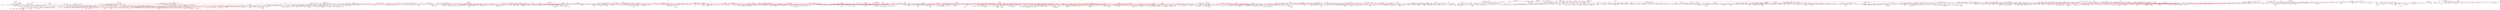 strict graph  {
	node [label="\N"];
	5736	 [label="b'time-delay systems'",
		level=5,
		pos="6994.14993571542,351.15602234996646"];
	2407	 [label="b'robust control'",
		level=3,
		pos="7349.6900000000915,534.7599999999547"];
	5736 -- 2407;
	4176	 [level=4,
		pos="15386.432384379023,11905.335398568632"];
	1639	 [height=0.05,
		label="b'systems'",
		level=1,
		pos="15503.260000000078,12288.049999999965",
		width=0.05];
	4176 -- 1639	 [color=red];
	3485	 [level=3,
		pos="-427.24078501170936,-13366.277361912269"];
	3475	 [label="b'atmospheric chemistry'",
		level=2,
		pos="-826.7500000000209,-13343.66000000004"];
	3485 -- 3475	 [color=red];
	4159	 [height=0.05,
		label="b'spectroscopy'",
		level=1,
		pos="-4857.16999999997,20719.720000000085",
		width=0.05];
	3161	 [height=0.05,
		level=1,
		pos="-5636.030000000006,19076.02999999998",
		width=0.05];
	4159 -- 3161	 [color=red];
	4993	 [label="b'biophysical chemistry'",
		level=5,
		pos="-4685.823199364348,21081.326736431227"];
	4159 -- 4993;
	4992	 [label="b'luminescence'",
		level=5,
		pos="-4495.563263568832,20548.373199364454"];
	4159 -- 4992;
	4994	 [label="b'interferometry'",
		level=5,
		pos="-5218.776736431117,20891.0668006357"];
	4159 -- 4994;
	744	 [height=0.05,
		level=1,
		pos="-2192.755536982175,-7802.1270163435065",
		width=0.05];
	374	 [height=0.05,
		label="b'ecology'",
		level=1,
		pos="-1816.6600000000326,-7938.77000000004",
		width=0.05];
	744 -- 374	 [color=red];
	3873	 [level=3,
		pos="6127.532941536089,3915.987566386746"];
	981	 [height=0.05,
		level=1,
		pos="5879.389999999957,3602.069999999898",
		width=0.05];
	3873 -- 981	 [color=red];
	2420	 [level=3,
		pos="8501.056007286581,921.3053193780966"];
	1519	 [height=0.05,
		label="b'robotics'",
		level=1,
		pos="8731.579999999969,1248.380000000005",
		width=0.05];
	2420 -- 1519	 [color=red];
	2238	 [label="b'coping'",
		level=5,
		pos="1701.9304668343311,3955.7499527243485"];
	473	 [height=0.05,
		label="b'stress'",
		level=1,
		pos="1974.3699999999963,3662.6699999999764",
		width=0.05];
	2238 -- 473;
	2871	 [level=3,
		pos="7976.550009963317,-9233.906552437697"];
	1009	 [height=0.05,
		label="b'human-computer interaction'",
		level=1,
		pos="8354.759999999878,-9103.230000000045",
		width=0.05];
	2871 -- 1009	 [color=red];
	1567	 [level=3,
		pos="5890.3658773965235,528.6368183701958"];
	841	 [height=0.05,
		label="b'computer vision'",
		level=1,
		pos="6164.029999999912,236.69999999991342",
		width=0.05];
	1567 -- 841	 [color=red];
	5119	 [label="b'hpv'",
		level=5,
		pos="8121.1349672151055,6734.918808370212"];
	2006	 [label="b'cervical cancer'",
		level=5,
		pos="8219.588758311078,6536.771068050543"];
	5119 -- 2006;
	673	 [label="b'translational medicine'",
		level=5,
		pos="-2152.3772297860573,-2790.447758269385"];
	346	 [height=0.05,
		label="b'bioinformatics'",
		level=1,
		pos="-2069.1700000000055,-3181.850000000033",
		width=0.05];
	673 -- 346;
	3260	 [label="b'cavity qed'",
		level=5,
		pos="-16673.762428979957,12445.456677556995"];
	3250	 [height=0.05,
		label="b'quantum optics'",
		level=1,
		pos="-16926.57000000011,12755.630000000006",
		width=0.05];
	3260 -- 3250;
	4100	 [label="b'power system protection'",
		level=5,
		pos="17242.640070581638,-3559.9696850734435"];
	1482	 [height=0.05,
		label="b'smart grid'",
		level=1,
		pos="17419.929999999837,-3918.7000000000417",
		width=0.05];
	4100 -- 1482;
	4283	 [level=3,
		pos="-7699.302021222563,-3948.2142654198724"];
	3961	 [height=0.05,
		label="b'social media'",
		level=1,
		pos="-7873.430000000018,-4308.490000000102",
		width=0.05];
	4283 -- 3961	 [color=red];
	1003	 [label="b'predictive analytics'",
		level=5,
		pos="2944.2708400661336,2977.620441087598"];
	837	 [height=0.05,
		label="b'data mining'",
		level=1,
		pos="3100.82999999998,2609.369999999941",
		width=0.05];
	1003 -- 837;
	269	 [level=3,
		pos="-9845.442138663993,4736.75595612678"];
	205	 [height=0.05,
		label="b'immunology'",
		level=1,
		pos="-10244.190000000053,4703.299999999893",
		width=0.05];
	269 -- 205	 [color=red];
	908	 [label="b'biomedicine'",
		level=5,
		pos="1047.2918884398196,-278.71551924971146"];
	659	 [height=0.05,
		label="b'machine learning'",
		level=1,
		pos="647.2500000000109,-287.97000000000025",
		width=0.05];
	908 -- 659;
	2822	 [label="b'sexual violence'",
		level=5,
		pos="4005.0295724621237,11919.342436490442"];
	562	 [height=0.05,
		label="b'gender'",
		level=1,
		pos="4336.289999999921,12143.810000000009",
		width=0.05];
	2822 -- 562;
	3822	 [level=2,
		pos="17049.63999999999,-1458.8600000000288"];
	5050	 [level=2,
		pos="17134.659999999967,-2145.900000000048"];
	3822 -- 5050	 [color=red];
	3810	 [label="b'earthquake engineering'",
		level=2,
		pos="15816.280000000108,-939.5900000000802"];
	3822 -- 3810	 [color=red];
	5051	 [label="b'concrete'",
		level=2,
		pos="17719.939999999915,-1134.1500000000706"];
	3822 -- 5051	 [color=red];
	1013	 [label="b'intelligent tutoring systems'",
		level=3,
		pos="2917.259999999979,-6084.110000000017"];
	838	 [height=0.05,
		label="b'artificial intelligence'",
		level=1,
		pos="3834.7300000000077,-5440.959999999943",
		width=0.05];
	1013 -- 838	 [color=red];
	3547	 [label="b'artificial intelligence in education'",
		level=5,
		pos="2826.6687789499624,-6147.6147945091725"];
	1013 -- 3547;
	4046	 [level=4,
		pos="4057.690000000009,17505.86000000003"];
	579	 [label="b'history of science'",
		level=3,
		pos="3962.3299999999513,17366.359999999917"];
	4046 -- 579	 [color=red];
	1633	 [level=4,
		pos="13457.356588375607,11922.898443479455"];
	1594	 [height=0.05,
		label="b'distributed systems'",
		level=1,
		pos="13060.720000000103,11975.799999999905",
		width=0.05];
	1633 -- 1594	 [color=red];
	5306	 [label="b'zno'",
		level=5,
		pos="-11881.939560647916,904.4555534366991"];
	4016	 [label="b'gan'",
		level=4,
		pos="-11672.109999999968,974.6699999999119"];
	5306 -- 4016;
	1765	 [label="b'economic history'",
		level=2,
		pos="12825.549999999952,-7652.450000000148"];
	3564	 [label="b'social history'",
		level=5,
		pos="12710.28958296815,-8035.639501664926"];
	1765 -- 3564;
	1760	 [height=0.05,
		label="b'economics'",
		level=1,
		pos="14013.299999999992,-7897.210000000032",
		width=0.05];
	1765 -- 1760	 [color=red];
	3565	 [level=4,
		pos="12524.229999999912,-7531.700000000063"];
	1765 -- 3565	 [color=red];
	3132	 [label="b'guidance'",
		level=5,
		pos="12676.694030335604,962.0086650506144"];
	2377	 [height=0.05,
		label="b'control'",
		level=1,
		pos="12906.42999999992,634.3800000000083",
		width=0.05];
	3132 -- 2377;
	840	 [height=0.05,
		label="b'optimization'",
		level=1,
		pos="9173.890000000025,-4709.280000000024",
		width=0.05];
	1462	 [height=0.05,
		label="b'operations research'",
		level=1,
		pos="12114.399999999812,-5701.720000000059",
		width=0.05];
	840 -- 1462	 [color=red];
	1471	 [label="b'variational inequalities'",
		level=5,
		pos="8902.284426088308,-5003.132973679945"];
	840 -- 1471;
	1479	 [level=3,
		pos="8987.192297479043,-4355.354688961335"];
	840 -- 1479	 [color=red];
	1475	 [level=2,
		pos="9377.774410187021,-4364.96865077792"];
	840 -- 1475	 [color=red];
	1480	 [label="b'process systems engineering'",
		level=5,
		pos="9156.850150950568,-4309.494055443669"];
	840 -- 1480;
	1464	 [height=0.05,
		label="b'simulation'",
		level=1,
		pos="11332.129999999957,-3538.08000000004",
		width=0.05];
	840 -- 1464	 [color=red];
	1476	 [level=2,
		pos="9498.999301904798,-4942.567590187407"];
	840 -- 1476	 [color=red];
	1474	 [level=2,
		pos="9329.794991238658,-4340.752129103768"];
	840 -- 1474	 [color=red];
	1473	 [level=4,
		pos="8819.99030989583,-4896.02626439265"];
	840 -- 1473	 [color=red];
	1469	 [label="b'stochastic systems'",
		level=5,
		pos="8776.790566715828,-4758.587180063544"];
	840 -- 1469;
	1460	 [height=0.05,
		level=1,
		pos="15672.63999999997,-3232.640000000016",
		width=0.05];
	840 -- 1460	 [color=red];
	1463	 [label="b'process control'",
		level=3,
		pos="8092.650000000061,-4446.4300000000785"];
	840 -- 1463	 [color=red];
	1470	 [label="b'stochastics'",
		level=5,
		pos="9403.094234578522,-5037.280879224046"];
	840 -- 1470;
	1478	 [level=4,
		pos="9281.18183769919,-5094.776588160778"];
	840 -- 1478	 [color=red];
	1465	 [label="b'convex analysis'",
		level=5,
		pos="9146.811016353146,-5108.511620196994"];
	840 -- 1465;
	840 -- 659	 [color=red];
	1472	 [label="b'variational analysis'",
		level=5,
		pos="9015.525606854239,-5076.757723003763"];
	840 -- 1472;
	1461	 [height=0.05,
		label="b'game theory'",
		level=1,
		pos="14263.340000000018,-4565.769999999957",
		width=0.05];
	840 -- 1461	 [color=red];
	3759	 [level=3,
		pos="-26101.697963021878,-4358.112770251581"];
	2187	 [height=0.05,
		label="b'fluid mechanics'",
		level=1,
		pos="-26036.81000000019,-3963.2600000000075",
		width=0.05];
	3759 -- 2187	 [color=red];
	4428	 [level=3,
		pos="-17025.621710759297,-4340.550080374485"];
	33	 [level=2,
		pos="-16792.140000000098,-4665.519999999986"];
	4428 -- 33	 [color=red];
	1799	 [level=4,
		pos="1151.789999999908,2291.769999999993"];
	1791	 [level=2,
		pos="1103.1700000000162,2117.019999999964"];
	1799 -- 1791	 [color=red];
	872	 [label="b'emotion recognition'",
		level=5,
		pos="324.01612871281816,-52.09074620022196"];
	872 -- 659;
	1358	 [level=3,
		pos="865.8950533724885,-17918.985795829445"];
	1302	 [height=0.05,
		label="b'remote sensing'",
		level=1,
		pos="656.4800000000178,-17578.010000000108",
		width=0.05];
	1358 -- 1302	 [color=red];
	586	 [height=0.05,
		level=1,
		pos="-1736.9800000001196,20019.169999999845",
		width=0.05];
	577	 [height=0.05,
		label="b'innovation'",
		level=1,
		pos="798.9000000000315,18605.99999999991",
		width=0.05];
	586 -- 577	 [color=red];
	2903	 [label="b'international business'",
		level=2,
		pos="-2386.6900000000824,20094.539999999935"];
	586 -- 2903	 [color=red];
	2904	 [height=0.05,
		level=1,
		pos="-2235.179999999935,22567.759999999977",
		width=0.05];
	586 -- 2904	 [color=red];
	1268	 [label="b'air pollution'",
		level=2,
		pos="-1484.4599999999555,-12190.670000000022"];
	3475 -- 1268	 [color=red];
	3483	 [label="b'ozone'",
		level=5,
		pos="-1163.6930700912246,-13559.50375237189"];
	3475 -- 3483;
	3482	 [label="b'aerosols'",
		level=2,
		pos="-255.16000000001895,-14142.500000000065"];
	3475 -- 3482	 [color=red];
	5314	 [level=3,
		pos="10354.929042682386,-14589.458631986123"];
	1691	 [label="b'bilingualism'",
		level=2,
		pos="10717.039999999892,-14419.180000000058"];
	5314 -- 1691	 [color=red];
	405	 [height=0.05,
		label="b'comparative politics'",
		level=1,
		pos="-9515.120000000083,-11445.97",
		width=0.05];
	426	 [label="b'latin america'",
		level=2,
		pos="-10751.640000000061,-11870.12999999995"];
	405 -- 426	 [color=red];
	422	 [label="b'chinese politics'",
		level=5,
		pos="-9851.615744055733,-11229.429536915428"];
	405 -- 422;
	425	 [level=4,
		pos="-9260.159167773027,-11137.564208954285"];
	405 -- 425	 [color=red];
	429	 [level=3,
		pos="-9230.702792695365,-11727.44115324564"];
	405 -- 429	 [color=red];
	428	 [level=3,
		pos="-9649.059407169265,-11823.03682846362"];
	405 -- 428	 [color=red];
	423	 [level=3,
		pos="-9551.681326991496,-11047.494872433583"];
	405 -- 423	 [color=red];
	417	 [level=3,
		pos="-9503.270225055996,-11845.94342505999"];
	405 -- 417	 [color=red];
	427	 [label="b'african politics'",
		level=5,
		pos="-9799.600622304277,-11727.377060064"];
	405 -- 427;
	418	 [label="b'democratization'",
		level=3,
		pos="-10607.919999999966,-11397.560000000092"];
	405 -- 418	 [color=red];
	415	 [height=0.05,
		level=1,
		pos="-10423.14000000001,-9664.850000000002",
		width=0.05];
	405 -- 415	 [color=red];
	397	 [height=0.05,
		label="b'political economy'",
		level=1,
		pos="-7872.209999999955,-11292.130000000056",
		width=0.05];
	405 -- 397	 [color=red];
	583	 [label="b'creativity'",
		level=2,
		pos="26.64000000003216,16994.37999999991"];
	583 -- 577	 [color=red];
	616	 [label="b'problem solving'",
		level=5,
		pos="-146.27705173413284,16633.52150815025"];
	583 -- 616;
	613	 [label="b'design thinking'",
		level=5,
		pos="-334.21849184962764,17167.297051734073"];
	583 -- 613;
	2677	 [level=4,
		pos="11941.1578610353,-6062.4225356266425"];
	1462 -- 2677	 [color=red];
	2674	 [height=0.05,
		label="b'supply chain management'",
		level=1,
		pos="16570.13000000005,-7560.360000000113",
		width=0.05];
	1462 -- 2674	 [color=red];
	2685	 [level=4,
		pos="12360.749958330985,-6017.046586178065"];
	1462 -- 2685	 [color=red];
	2678	 [level=3,
		pos="12327.287193907112,-5362.9011684828"];
	1462 -- 2678	 [color=red];
	2695	 [label="b'stochastic programming'",
		level=5,
		pos="12206.081514677358,-6091.224374541445"];
	1462 -- 2695;
	2698	 [label="b'mathematical optimization'",
		level=5,
		pos="12032.4096845401,-5310.061033434423"];
	1462 -- 2698;
	2689	 [level=3,
		pos="11853.607149863845,-5398.229889389508"];
	1462 -- 2689	 [color=red];
	2686	 [label="b'network optimization'",
		level=5,
		pos="11809.038709865705,-5960.319382072173"];
	1462 -- 2686;
	2675	 [level=3,
		pos="11721.458172560468,-5777.323426966527"];
	1462 -- 2675	 [color=red];
	2690	 [level=3,
		pos="12498.936656848693,-5591.037040788028"];
	1462 -- 2690	 [color=red];
	2688	 [level=2,
		pos="12514.19545236997,-5684.904703850823"];
	1462 -- 2688	 [color=red];
	2683	 [level=4,
		pos="11730.090165578344,-5813.18797337084"];
	1462 -- 2683	 [color=red];
	2694	 [level=2,
		pos="12034.565002935862,-6093.82398004138"];
	1462 -- 2694	 [color=red];
	2692	 [level=2,
		pos="13083.170000000016,-6684.489999999998"];
	1462 -- 2692	 [color=red];
	2681	 [level=4,
		pos="12336.180000000008,-4977.470000000059"];
	1462 -- 2681	 [color=red];
	4158	 [label="b'ultrafast spectroscopy'",
		level=2,
		pos="-6516.09000000009,19515.89000000004"];
	3161 -- 4158	 [color=red];
	4163	 [level=4,
		pos="-5934.180060775731,18809.14856718781"];
	3161 -- 4163	 [color=red];
	4156	 [height=0.05,
		label="b'computational chemistry'",
		level=1,
		pos="-6646.100000000016,21639.16999999998",
		width=0.05];
	3161 -- 4156	 [color=red];
	3012	 [height=0.05,
		label="b'biophysics'",
		level=1,
		pos="-2809.679999999992,15270.839999999946",
		width=0.05];
	3161 -- 3012	 [color=red];
	4162	 [level=2,
		pos="-4321.5599999999795,19760.69999999998"];
	3161 -- 4162	 [color=red];
	4160	 [level=2,
		pos="-5241.355696370757,19010.065221707224"];
	3161 -- 4160	 [color=red];
	2106	 [level=4,
		pos="7062.070000000046,3076.359999999917"];
	2085	 [label="b'virtual reality'",
		level=2,
		pos="6947.679999999989,2999.7799999999443"];
	2106 -- 2085	 [color=red];
	3441	 [label="b'bioprocessing'",
		level=5,
		pos="21490.773569741083,-1538.515095439404"];
	1485	 [height=0.05,
		label="b'biofuels'",
		level=1,
		pos="21801.810000000005,-1790.2600000000184",
		width=0.05];
	3441 -- 1485;
	523	 [label="b'psychiatric disorders'",
		level=5,
		pos="-2612.764665780297,2167.1631619693912"];
	327	 [height=0.05,
		label="b'neuroscience'",
		level=1,
		pos="-2236.370000000051,2302.979999999963",
		width=0.05];
	523 -- 327;
	5213	 [label="b'academic writing'",
		level=5,
		pos="6714.0248985317385,-3154.3168175685696"];
	5217	 [label="b'eap'",
		level=5,
		pos="6735.678552497238,-3262.806624756532"];
	5213 -- 5217;
	4764	 [label="b'corpus linguistics'",
		level=2,
		pos="6692.39000000006,-3045.8200000000597"];
	5213 -- 4764;
	1192	 [level=3,
		pos="-3803.5599999999677,7118.229999999923"];
	1172	 [height=0.05,
		label="b'health'",
		level=1,
		pos="-3584.9200000000674,6436.27999999993",
		width=0.05];
	1192 -- 1172	 [color=red];
	2308	 [level=3,
		pos="-4088.4099999999808,7747.459999999999"];
	1192 -- 2308	 [color=red];
	2309	 [level=4,
		pos="-3435.3210319498376,7274.816143479547"];
	1192 -- 2309	 [color=red];
	2089	 [level=4,
		pos="5648.926736700038,2147.854988473942"];
	1518	 [height=0.05,
		label="b'computer graphics'",
		level=1,
		pos="5618.559999999972,2546.849999999944",
		width=0.05];
	2089 -- 1518	 [color=red];
	326	 [height=0.05,
		label="b'genomics'",
		level=1,
		pos="-443.27000000000953,-4894.4800000000505",
		width=0.05];
	348	 [level=3,
		pos="-102.95109455901769,-4683.999120773716"];
	326 -- 348	 [color=red];
	362	 [level=2,
		pos="-329.0827119045911,-5277.99065325216"];
	326 -- 362	 [color=red];
	345	 [height=0.05,
		label="b'evolution'",
		level=1,
		pos="-2644.8300000000636,-5563.630000000041",
		width=0.05];
	326 -- 345	 [color=red];
	352	 [level=2,
		pos="-835.2823509363166,-4814.196286621586"];
	326 -- 352	 [color=red];
	355	 [level=3,
		pos="-78.4563653899412,-5058.888545772578"];
	326 -- 355	 [color=red];
	356	 [label="b'high-throughput sequencing'",
		level=5,
		pos="-634.7608250797362,-4543.124877893184"];
	326 -- 356;
	365	 [level=2,
		pos="-791.4118081642587,-4697.207499816744"];
	326 -- 365	 [color=red];
	351	 [label="b'alternative splicing'",
		level=5,
		pos="-179.90351700783924,-5195.739445589365"];
	326 -- 351;
	359	 [level=4,
		pos="-57.363171088056674,-5000.286792407563"];
	326 -- 359	 [color=red];
	372	 [level=3,
		pos="-45.58103897350617,-4850.178214504363"];
	326 -- 372	 [color=red];
	349	 [level=2,
		pos="-842.9564158419735,-4913.713484131907"];
	326 -- 349	 [color=red];
	364	 [level=3,
		pos="-236.8139225904426,-4551.704496177066"];
	326 -- 364	 [color=red];
	366	 [level=4,
		pos="-90.6573913819741,-4705.31471205316"];
	326 -- 366	 [color=red];
	313	 [height=0.05,
		label="b'genetics'",
		level=1,
		pos="-4748.559999999998,-4337.07000000008",
		width=0.05];
	326 -- 313	 [color=red];
	361	 [level=2,
		pos="-801.5969520323604,-4716.376228654099"];
	326 -- 361	 [color=red];
	369	 [label="b'domestication'",
		level=5,
		pos="-747.0822388543124,-5154.897513702147"];
	326 -- 369;
	368	 [label="b'polyploidy'",
		level=5,
		pos="-161.99400139350388,-4609.869791946371"];
	326 -- 368;
	357	 [label="b'dna sequencing'",
		level=5,
		pos="-475.0889954289737,-5293.361823915778"];
	326 -- 357;
	353	 [level=4,
		pos="-616.81203100347,-5255.03834672862"];
	326 -- 353	 [color=red];
	354	 [level=4,
		pos="-408.79017029674327,-4495.819368304269"];
	326 -- 354	 [color=red];
	347	 [level=3,
		pos="1124.880000000012,-4618.930000000022"];
	326 -- 347	 [color=red];
	326 -- 346	 [color=red];
	363	 [level=3,
		pos="-537.8333349623555,-4505.665219415201"];
	326 -- 363	 [color=red];
	1199	 [label="b'illness'",
		level=5,
		pos="-3265.175800899836,6195.691544204152"];
	1199 -- 1172;
	911	 [level=2,
		pos="1015.9999359029484,-132.5909708743643"];
	911 -- 659	 [color=red];
	739	 [height=0.05,
		level=1,
		pos="-2291.7799999999916,-10057.670000000027",
		width=0.05];
	739 -- 374	 [color=red];
	4802	 [level=4,
		pos="-2100.860000000037,-10201.90999999991"];
	739 -- 4802	 [color=red];
	4104	 [level=3,
		pos="17781.82142378566,-4089.4447080021228"];
	4104 -- 1482	 [color=red];
	2722	 [label="b'land use'",
		level=2,
		pos="21042.57999999993,-6274.3300000001"];
	2715	 [height=0.05,
		label="b'transportation'",
		level=1,
		pos="20264.27,-5704.750000000018",
		width=0.05];
	2722 -- 2715	 [color=red];
	4048	 [label="b'land cover change'",
		level=5,
		pos="21365.495529948985,-6510.644871386067"];
	2722 -- 4048;
	4721	 [label="b'cerebrovascular disease'",
		level=5,
		pos="-2313.6364134170494,5163.521946481012"];
	4242	 [label="b'stroke'",
		level=2,
		pos="-2104.6000000000704,5504.729999999992"];
	4721 -- 4242;
	1781	 [level=3,
		pos="-1063.2200000000007,-455.82000000003336"];
	3593	 [level=3,
		pos="-1085.4700000000566,-75.60999999999922"];
	1781 -- 3593	 [color=red];
	3594	 [level=4,
		pos="-1093.8200000000393,-455.8000000000202"];
	1781 -- 3594	 [color=red];
	846	 [height=0.05,
		label="b'algorithms'",
		level=1,
		pos="-861.4400000000533,-1264.46000000013",
		width=0.05];
	1781 -- 846	 [color=red];
	2024	 [label="b'program synthesis'",
		level=5,
		pos="13808.323397792408,-15075.90442856854"];
	1403	 [height=0.05,
		label="b'programming languages'",
		level=1,
		pos="14071.979999999956,-15376.910000000062",
		width=0.05];
	2024 -- 1403;
	481	 [height=0.05,
		label="b'neurodegeneration'",
		level=1,
		pos="-3664.700000000098,-2146.8299999999817",
		width=0.05];
	481 -- 327	 [color=red];
	3453	 [label="b'protein aggregation'",
		level=3,
		pos="-3486.189999999994,-2570.8000000000484"];
	481 -- 3453	 [color=red];
	3452	 [label="b'neuroprotection'",
		level=5,
		pos="-3878.6625395537917,-2484.9707836806547"];
	481 -- 3452;
	3451	 [label="b'alpha-synuclein'",
		level=5,
		pos="-3264.937634481489,-2129.2456593694155"];
	481 -- 3451;
	3450	 [label="b'amyotrophic lateral sclerosis'",
		level=5,
		pos="-3885.751958479599,-2156.5534088804525"];
	481 -- 3450;
	1279	 [label="b'greenhouse gases'",
		level=5,
		pos="-4125.518846619945,-11302.367488120608"];
	727	 [height=0.05,
		label="b'climate change'",
		level=1,
		pos="-3894.0299999999306,-11628.760000000064",
		width=0.05];
	1279 -- 727;
	1191	 [level=3,
		pos="-3780.382135397921,6785.441440520152"];
	1191 -- 1172	 [color=red];
	665	 [level=3,
		pos="-1726.1388711405111,-2975.818928183604"];
	665 -- 346	 [color=red];
	4346	 [level=4,
		pos="3531.387977287224,-9534.969920225625"];
	3096	 [height=0.05,
		level=1,
		pos="3315.289999999981,-9871.74999999996",
		width=0.05];
	4346 -- 3096	 [color=red];
	661	 [height=0.05,
		label="b'computational biology'",
		level=1,
		pos="410.0200000000041,-3127.440000000037",
		width=0.05];
	3190	 [label="b'regulatory genomics'",
		level=5,
		pos="512.4011981856527,-2740.6102594441736"];
	661 -- 3190;
	3191	 [level=4,
		pos="753.3519264241411,-3332.9694290809757"];
	661 -- 3191	 [color=red];
	3192	 [label="b'biological networks'",
		level=5,
		pos="432.07605943434993,-3526.980596388782"];
	661 -- 3192;
	3193	 [level=3,
		pos="228.88000000001102,-3265.0599999999986"];
	661 -- 3193	 [color=red];
	661 -- 346	 [color=red];
	806	 [level=3,
		pos="3248.968830435087,-12712.85615780735"];
	726	 [height=0.05,
		label="b'conservation biology'",
		level=1,
		pos="3408.3999999999833,-12345.840000000075",
		width=0.05];
	806 -- 726	 [color=red];
	4875	 [level=4,
		pos="9666.809999999976,-5626.340000000058"];
	4874	 [label="b'mathematical finance'",
		level=3,
		pos="9347.809999999983,-5521.930000000104"];
	4875 -- 4874	 [color=red];
	3489	 [label="b'corrections'",
		level=5,
		pos="3944.3448235874203,9191.91118473582"];
	1707	 [height=0.05,
		label="b'criminology'",
		level=1,
		pos="3661.320000000083,8909.040000000077",
		width=0.05];
	3489 -- 1707;
	5790	 [label="b'program evaluation'",
		level=5,
		pos="6692.626301536515,-5070.068991064072"];
	1751	 [label="b'research methods'",
		level=2,
		pos="6419.960000000024,-4777.200000000052"];
	5790 -- 1751;
	2756	 [level=2,
		pos="-5546.509999999978,6107.479999999981"];
	2764	 [level=2,
		pos="-5664.300000000049,5905.499999999945"];
	2756 -- 2764	 [color=red];
	2765	 [label="b'evaluation'",
		level=2,
		pos="-4828.730000000005,6649.129999999934"];
	2756 -- 2765	 [color=red];
	2768	 [level=3,
		pos="-5368.731011019647,6465.9681992444985"];
	2756 -- 2768	 [color=red];
	1937	 [height=0.05,
		label="b'personality'",
		level=1,
		pos="-5215.52,4817.249999999953",
		width=0.05];
	2756 -- 1937	 [color=red];
	1602	 [label="b'data centers'",
		level=5,
		pos="11368.46330565237,6712.741816426685"];
	1591	 [height=0.05,
		label="b'cloud computing'",
		level=1,
		pos="11767.569999999876,6683.879999999921",
		width=0.05];
	1602 -- 1591;
	5604	 [label="b'microwave imaging'",
		level=5,
		pos="-23231.168375093723,9918.479857407063"];
	2659	 [label="b'computational electromagnetics'",
		level=3,
		pos="-23271.709999999977,9520.389999999961"];
	5604 -- 2659;
	1307	 [level=4,
		pos="-4456.604627934429,-14633.366984880522"];
	1264	 [height=0.05,
		label="b'hydrology'",
		level=1,
		pos="-4250.609999999972,-14976.420000000038",
		width=0.05];
	1307 -- 1264	 [color=red];
	4675	 [level=4,
		pos="4439.650000000011,2928.9900000000234"];
	4673	 [level=3,
		pos="4519.4400000000405,2472.4599999999627"];
	4675 -- 4673	 [color=red];
	5074	 [level=4,
		pos="4581.909999999974,2992.7700000000004"];
	4675 -- 5074	 [color=red];
	784	 [label="b'corals'",
		level=5,
		pos="-1830.291513205397,-7538.853333970506"];
	784 -- 374;
	2670	 [level=3,
		pos="-1494.6300000000197,-11197.15000000002"];
	1265	 [level=3,
		pos="-2228.41000000004,-10824.55000000007"];
	2670 -- 1265	 [color=red];
	5842	 [level=3,
		pos="-1133.9700000000794,-11315.120000000003"];
	2670 -- 5842	 [color=red];
	1000	 [level=3,
		pos="3461.9648385279697,2437.0308392679453"];
	1000 -- 837	 [color=red];
	95	 [height=0.05,
		level=1,
		pos="-10671.108439654405,-1691.458651386198",
		width=0.05];
	51	 [height=0.05,
		label="b'materials science'",
		level=1,
		pos="-10841.029999999995,-1329.1800000000503",
		width=0.05];
	95 -- 51	 [color=red];
	3426	 [label="b'education economics'",
		level=5,
		pos="-13618.488850397018,-16629.363620345863"];
	2245	 [height=0.05,
		label="b'health economics'",
		level=1,
		pos="-13225.190000000086,-16555.640000000025",
		width=0.05];
	3426 -- 2245;
	1075	 [label="b'automata'",
		level=5,
		pos="6016.281370767863,-7267.611902271026"];
	1005	 [height=0.05,
		label="b'logic'",
		level=1,
		pos="5975.549999999952,-7305.040000000046",
		width=0.05];
	1075 -- 1005;
	5349	 [level=4,
		pos="-18719.450000000114,-12933.18000000012"];
	7	 [level=2,
		pos="-18378.679999999982,-13129.999999999993"];
	5349 -- 7	 [color=red];
	2020	 [height=0.05,
		label="b'compilers'",
		level=1,
		pos="13841.110000000088,-17457.03000000015",
		width=0.05];
	2020 -- 1403	 [color=red];
	2031	 [label="b'runtime systems'",
		level=5,
		pos="14202.909041529614,-17627.970374016244"];
	2020 -- 2031;
	2030	 [height=0.05,
		label="b'computer architecture'",
		level=1,
		pos="12144.89999999999,-19198.500000000047",
		width=0.05];
	2020 -- 2030	 [color=red];
	678	 [level=4,
		pos="-2284.3827137162566,-2844.5035226576238"];
	678 -- 346	 [color=red];
	2457	 [level=2,
		pos="-13519.720284108525,15184.80187556832"];
	2317	 [height=0.05,
		label="b'photovoltaics'",
		level=1,
		pos="-13544.160000000062,14785.399999999881",
		width=0.05];
	2457 -- 2317	 [color=red];
	864	 [label="b'high-dimensional data'",
		level=5,
		pos="393.8328073999065,21.70545013308231"];
	864 -- 659;
	2628	 [level=2,
		pos="-7713.458516462131,-5666.547083384186"];
	330	 [height=0.05,
		label="b'developmental biology'",
		level=1,
		pos="-7941.620000000002,-5337.820000000045",
		width=0.05];
	2628 -- 330	 [color=red];
	5367	 [label="b'thyroid'",
		level=5,
		pos="10505.18847951697,14207.96309631973"];
	3392	 [label="b'endocrinology'",
		level=2,
		pos="10756.13999999993,14519.640000000027"];
	5367 -- 3392;
	4581	 [label="b'neuroeconomics'",
		level=3,
		pos="2544.379999999921,27515.66000000007"];
	4585	 [label="b'decision neuroscience'",
		level=5,
		pos="2282.9076607699744,27818.564892232047"];
	4581 -- 4585;
	4524	 [height=0.05,
		label="b'decision making'",
		level=1,
		pos="2863.5800000000045,27145.880000000045",
		width=0.05];
	4581 -- 4524	 [color=red];
	808	 [label="b'conservation planning'",
		level=5,
		pos="3649.8238278444614,-12664.953918952799"];
	808 -- 726;
	5229	 [level=3,
		pos="20212.305008739735,17670.441503897026"];
	3114	 [label="b'information security'",
		level=2,
		pos="19852.98000000002,17494.359999999964"];
	5229 -- 3114	 [color=red];
	316	 [level=3,
		pos="-9790.124359520212,-4375.640012392665"];
	282	 [height=0.05,
		label="b'molecular biology'",
		level=1,
		pos="-9573.280000000017,-4711.940000000042",
		width=0.05];
	316 -- 282	 [color=red];
	1844	 [label="b'horticulture'",
		level=5,
		pos="-6802.640390870555,-1834.6510015319236"];
	314	 [label="b'plant physiology'",
		level=2,
		pos="-7019.670000000039,-1877.7399999999752"];
	1844 -- 314;
	3626	 [label="b'democratic theory'",
		level=5,
		pos="4698.857527785744,-22948.41574391994"];
	3585	 [label="b'political theory'",
		level=2,
		pos="5078.980000000013,-23073.42000000012"];
	3626 -- 3585;
	5621	 [label="b'nicotine'",
		level=5,
		pos="4518.004023171216,8164.733388058398"];
	2881	 [label="b'tobacco'",
		level=3,
		pos="4515.900000000051,7764.589999999891"];
	5621 -- 2881;
	3779	 [height=0.05,
		label="b'parallel computing'",
		level=1,
		pos="9950.499999999874,-22940.07000000018",
		width=0.05];
	5430	 [label="b'gpu computing'",
		level=5,
		pos="9732.182158593683,-22604.72468835234"];
	3779 -- 5430;
	2038	 [height=0.05,
		label="b'high performance computing'",
		level=1,
		pos="11248.640000000007,-21836.260000000006",
		width=0.05];
	3779 -- 2038	 [color=red];
	5431	 [label="b'distributed'",
		level=5,
		pos="10168.81784140607,-23275.41531164802"];
	3779 -- 5431;
	5432	 [level=3,
		pos="9590.103660210902,-23113.948222291405"];
	3779 -- 5432	 [color=red];
	2658	 [label="b'rfid'",
		level=3,
		pos="-24383.21000000001,9013.64000000001"];
	5191	 [label="b'uwb'",
		level=5,
		pos="-24733.957795988612,9206.240990468865"];
	2658 -- 5191;
	2648	 [label="b'antennas'",
		level=2,
		pos="-23379.450000000026,8462.460000000021"];
	2658 -- 2648	 [color=red];
	5382	 [level=3,
		pos="-10645.088663045,-7124.341858864325"];
	4959	 [label="b'tribology'",
		level=2,
		pos="-11002.170000000067,-7304.929999999971"];
	5382 -- 4959	 [color=red];
	4892	 [level=2,
		pos="554.276633986314,-6923.620306589384"];
	382	 [height=0.05,
		level=1,
		pos="171.0299999999338,-6808.550000000085",
		width=0.05];
	4892 -- 382	 [color=red];
	3738	 [level=4,
		pos="2968.6499999999573,9147.299999999912"];
	3488	 [level=2,
		pos="2901.139999999955,9000.10000000001"];
	3738 -- 3488	 [color=red];
	3741	 [level=4,
		pos="2595.5696520492766,9291.972775232312"];
	3738 -- 3741	 [color=red];
	2474	 [label="b'brain development'",
		level=5,
		pos="630.8318908009533,5216.4426396012095"];
	476	 [height=0.05,
		label="b'neuroimaging'",
		level=1,
		pos="464.3500000000133,5362.189999999937",
		width=0.05];
	2474 -- 476;
	2339	 [label="b'product design'",
		level=5,
		pos="2636.10635006929,22070.107773275126"];
	585	 [height=0.05,
		label="b'design'",
		level=1,
		pos="3032.1600000000662,22127.210000000145",
		width=0.05];
	2339 -- 585;
	5677	 [label="b'computer-aided design'",
		level=5,
		pos="14289.889951848874,-18868.182255251373"];
	2047	 [label="b'electronic design automation'",
		level=5,
		pos="13894.411815022551,-18929.142908240217"];
	5677 -- 2047;
	4103	 [label="b'energy markets'",
		level=5,
		pos="17646.715217649005,-4248.378059591919"];
	4103 -- 1482;
	1814	 [level=4,
		pos="5702.574086757232,5908.165598713654"];
	716	 [height=0.05,
		label="b'epidemiology'",
		level=1,
		pos="5663.490000000003,5509.930000000029",
		width=0.05];
	1814 -- 716	 [color=red];
	2013	 [level=2,
		pos="8145.450141461803,5977.57056471567"];
	1807	 [height=0.05,
		label="b'hiv'",
		level=1,
		pos="8318.010000000028,6338.599999999988",
		width=0.05];
	2013 -- 1807	 [color=red];
	3037	 [label="b'x-ray diffraction'",
		level=5,
		pos="-5312.683421024977,11871.32985120513"];
	3020	 [label="b'crystallography'",
		level=2,
		pos="-5002.389999999957,12123.98999999998"];
	3037 -- 3020;
	2769	 [label="b'emergency medicine'",
		level=3,
		pos="-5682.389999999946,5545.21999999995"];
	2764 -- 2769	 [color=red];
	825	 [level=2,
		pos="3016.1562073761124,-12266.694784930003"];
	825 -- 726	 [color=red];
	3843	 [label="b'offshore engineering'",
		level=5,
		pos="13795.093574053739,-2435.51359171572"];
	3839	 [label="b'geotechnical engineering'",
		level=2,
		pos="13804.699999999953,-2035.4799999999923"];
	3843 -- 3839;
	1677	 [level=3,
		pos="15387.506391640844,19701.04535384692"];
	1656	 [height=0.05,
		label="b'wireless networks'",
		level=1,
		pos="15128.899999999994,19395.690000000053",
		width=0.05];
	1677 -- 1656	 [color=red];
	2305	 [label="b'dna methylation'",
		level=5,
		pos="-3305.7565680018433,-4494.472632471423"];
	329	 [height=0.05,
		label="b'epigenetics'",
		level=1,
		pos="-3514.3899999999903,-4420.780000000071",
		width=0.05];
	2305 -- 329;
	1488	 [level=4,
		pos="19417.376987398824,-2723.3653670551093"];
	1481	 [height=0.05,
		level=1,
		pos="19736.51999999995,-2481.9800000000114",
		width=0.05];
	1488 -- 1481	 [color=red];
	1794	 [level=2,
		pos="680.6099999999715,2101.479999999905"];
	1791 -- 1794	 [color=red];
	1779	 [height=0.05,
		level=1,
		pos="-847.7300000000887,565.4400000000096",
		width=0.05];
	1791 -- 1779	 [color=red];
	1796	 [label="b'algebra'",
		level=2,
		pos="2118.5999999999594,3064.439999999926"];
	1791 -- 1796	 [color=red];
	1798	 [level=4,
		pos="1068.7867727308253,1718.3510250307536"];
	1791 -- 1798	 [color=red];
	1746	 [level=3,
		pos="4264.959999999972,-3255.3800000000074"];
	5643	 [level=3,
		pos="3943.1757740036214,-3017.5269575128964"];
	1746 -- 5643	 [color=red];
	844	 [height=0.05,
		label="b'statistics'",
		level=1,
		pos="5816.259999999929,-4128.770000000021",
		width=0.05];
	1746 -- 844	 [color=red];
	5644	 [level=3,
		pos="3870.4314783774025,-3322.2111570059687"];
	1746 -- 5644	 [color=red];
	2860	 [level=2,
		pos="9343.109999999966,-8755.25000000004"];
	2860 -- 1009	 [color=red];
	5392	 [level=2,
		pos="9688.492319769004,-8957.314868572988"];
	2860 -- 5392	 [color=red];
	1263	 [label="b'prostate cancer'",
		level=3,
		pos="-7106.069999999935,9192.619999999966"];
	4361	 [label="b'bladder cancer'",
		level=5,
		pos="-7496.60897872665,9279.789168950578"];
	1263 -- 4361;
	206	 [level=2,
		pos="-7246.519999999981,8563.369999999977"];
	1263 -- 206	 [color=red];
	4360	 [label="b'kidney cancer'",
		level=5,
		pos="-7018.900831049378,9583.158978726693"];
	1263 -- 4360;
	4402	 [label="b'metal oxides'",
		level=5,
		pos="-14586.343092200374,-5467.045792198398"];
	4398	 [label="b'supercapacitors'",
		level=2,
		pos="-14870.26000000013,-5185.070000000076"];
	4402 -- 4398;
	4274	 [label="b'internet studies'",
		level=5,
		pos="-8256.170629153223,-4191.747682411941"];
	4274 -- 3961;
	3972	 [level=4,
		pos="-5725.390562328323,-3828.106031191209"];
	3964	 [level=2,
		pos="-5960.070000000064,-3503.9999999999936"];
	3972 -- 3964	 [color=red];
	498	 [label="b'dopamine'",
		level=3,
		pos="-2105.590000000011,779.8799999999574"];
	498 -- 327	 [color=red];
	4934	 [label="b'serotonin'",
		level=5,
		pos="-2071.3574321432225,381.19806007995544"];
	498 -- 4934;
	475	 [level=2,
		pos="-67.13999999999578,2871.0399999999754"];
	475 -- 327	 [color=red];
	2295	 [level=3,
		pos="304.59428208666316,2722.9427973188917"];
	475 -- 2295	 [color=red];
	4745	 [level=4,
		pos="5747.880000000019,-4995.89999999998"];
	1019	 [label="b'multi-agent systems'",
		level=2,
		pos="5458.109999999993,-5057.370000000057"];
	4745 -- 1019	 [color=red];
	3603	 [label="b'typology'",
		level=5,
		pos="12759.423705766652,-17075.869685947324"];
	3598	 [label="b'morphology'",
		level=2,
		pos="12428.790000000012,-16850.47999999993"];
	3603 -- 3598;
	4800	 [label="b'wetting'",
		level=5,
		pos="-9179.098811365673,9563.384988234502"];
	2925	 [label="b'adhesion'",
		level=3,
		pos="-9523.999999999989,9766.26999999999"];
	4800 -- 2925;
	2537	 [label="b'neuromechanics'",
		level=5,
		pos="14033.964544002822,5696.301050927812"];
	2376	 [height=0.05,
		label="b'biomechanics'",
		level=1,
		pos="14429.180000000055,5633.6599999999635",
		width=0.05];
	2537 -- 2376;
	292	 [label="b'bacterial pathogenesis'",
		level=5,
		pos="-8169.540341606285,2685.1062128957"];
	241	 [height=0.05,
		label="b'microbiology'",
		level=1,
		pos="-8365.64000000004,3033.9099999999958",
		width=0.05];
	292 -- 241;
	5487	 [level=3,
		pos="3569.1858418036672,10111.52752506533"];
	2826	 [label="b'family'",
		level=2,
		pos="3902.08999999992,10333.549999999941"];
	5487 -- 2826	 [color=red];
	1121	 [label="b'internet law'",
		level=5,
		pos="2457.8638358442386,20523.388326017215"];
	584	 [label="b'intellectual property'",
		level=2,
		pos="2817.209999999998,20347.349999999875"];
	1121 -- 584;
	5163	 [level=4,
		pos="17022.997870687537,-13406.782179362785"];
	1417	 [height=0.05,
		label="b'formal methods'",
		level=1,
		pos="16872.669999999795,-13777.619999999966",
		width=0.05];
	5163 -- 1417	 [color=red];
	3975	 [level=3,
		pos="3096.6900000000405,5567.52999999993"];
	2239	 [height=0.05,
		level=1,
		pos="2816.8899999999603,5740.009999999918",
		width=0.05];
	3975 -- 2239	 [color=red];
	5208	 [label="b'quantum error correction'",
		level=5,
		pos="-14552.72832662123,15598.271228597065"];
	3287	 [label="b'quantum computing'",
		level=2,
		pos="-14869.56000000007,15353.85999999983"];
	5208 -- 3287;
	1150	 [level=3,
		pos="-15779.228906158358,4960.442565264072"];
	618	 [height=0.05,
		label="b'astrophysics'",
		level=1,
		pos="-16163.520000000059,4848.909999999955",
		width=0.05];
	1150 -- 618	 [color=red];
	1090	 [label="b'soil microbiology'",
		level=5,
		pos="-6192.317029806903,9993.48526346853"];
	283	 [height=0.05,
		label="b'microbial ecology'",
		level=1,
		pos="-5801.970000000071,10081.509999999978",
		width=0.05];
	1090 -- 283;
	3990	 [level=4,
		pos="-4726.095411281579,-13339.14758638244"];
	1308	 [label="b'irrigation'",
		level=3,
		pos="-4373.6800000000585,-13528.680000000066"];
	3990 -- 1308	 [color=red];
	2900	 [level=4,
		pos="7698.789999999993,-4510.190000000133"];
	2900 -- 1463	 [color=red];
	5775	 [level=4,
		pos="-3485.5199999999886,-3592.550000000014"];
	693	 [level=3,
		pos="-3230.4699999999657,-3462.8400000001257"];
	5775 -- 693	 [color=red];
	4462	 [label="b'context awareness'",
		level=5,
		pos="9585.123478790932,-11006.514819426442"];
	2851	 [height=0.05,
		label="b'ubiquitous computing'",
		level=1,
		pos="9958.669999999991,-10863.050000000021",
		width=0.05];
	4462 -- 2851;
	4642	 [level=3,
		pos="12675.911736966475,-8731.18216532016"];
	1767	 [height=0.05,
		label="b'industrial organization'",
		level=1,
		pos="12542.74999999989,-8353.840000000026",
		width=0.05];
	4642 -- 1767	 [color=red];
	4413	 [level=2,
		pos="-8286.553376584388,-19718.60758387772"];
	2588	 [label="b'sedimentology'",
		level=2,
		pos="-7928.380000000047,-19897.020000000077"];
	4413 -- 2588	 [color=red];
	4291	 [label="b'compressible flow'",
		level=5,
		pos="-25605.545548869326,-1022.2534475008937"];
	3757	 [height=0.05,
		label="b'turbulence'",
		level=1,
		pos="-25207.18000000004,-1059.9900000000052",
		width=0.05];
	4291 -- 3757;
	4339	 [level=3,
		pos="-3002.5908055782547,8168.1109369121305"];
	3920	 [level=2,
		pos="-3049.760000000083,8565.469999999965"];
	4339 -- 3920	 [color=red];
	2408	 [level=3,
		pos="8430.594234947155,984.7007874025431"];
	2408 -- 1519	 [color=red];
	2346	 [label="b'digital fabrication'",
		level=5,
		pos="4884.131917537144,24019.857696313284"];
	2333	 [height=0.05,
		label="b'architecture'",
		level=1,
		pos="5284.250000000039,24014.889999999963",
		width=0.05];
	2346 -- 2333;
	3659	 [label="b'literacy'",
		level=2,
		pos="-4614.0900000000265,-2621.160000000098"];
	4862	 [level=3,
		pos="-4534.239553930816,-3013.2608342034873"];
	3659 -- 4862	 [color=red];
	4864	 [label="b'children s literature'",
		level=5,
		pos="-4221.079310979543,-2545.915357426089"];
	3659 -- 4864;
	4863	 [label="b'reading'",
		level=2,
		pos="-5126.740000000012,-3164.550000000024"];
	3659 -- 4863	 [color=red];
	1170	 [height=0.05,
		level=1,
		pos="-4784.14000000006,-1672.8599999999933",
		width=0.05];
	3659 -- 1170	 [color=red];
	5176	 [level=3,
		pos="-30422.4859709713,-5421.664970644201"];
	3939	 [label="b'analysis'",
		level=2,
		pos="-30245.550000000057,-5780.570000000032"];
	5176 -- 3939	 [color=red];
	696	 [label="b'human genomics'",
		level=5,
		pos="-1868.0573897570503,-3527.7876763547647"];
	696 -- 346;
	5071	 [level=3,
		pos="-9231.859204610462,3432.846366961273"];
	253	 [level=3,
		pos="-9573.710000000028,3640.829999999951"];
	5071 -- 253	 [color=red];
	4906	 [label="b'developmental cognitive neuroscience'",
		level=5,
		pos="-5876.640781390779,84.09866607227474"];
	4901	 [label="b'cognitive development'",
		level=2,
		pos="-5952.830000000003,-308.7300000000496"];
	4906 -- 4901;
	827	 [label="b'echocardiography'",
		level=5,
		pos="-2289.995737611137,224.17309968320023"];
	826	 [label="b'cardiology'",
		level=2,
		pos="-1889.8800000000047,219.01999999997588"];
	827 -- 826;
	5338	 [label="b'data protection'",
		level=5,
		pos="15733.756912342185,15645.943116950772"];
	2494	 [height=0.05,
		label="b'privacy'",
		level=1,
		pos="15786.279999999962,16042.630000000034",
		width=0.05];
	5338 -- 2494;
	2616	 [level=2,
		pos="-7113.890000000011,-25011.12999999997"];
	5584	 [level=4,
		pos="-7480.015204038884,-24849.663307187056"];
	2616 -- 5584	 [color=red];
	2612	 [level=2,
		pos="-6407.899999999935,-24650.300000000156"];
	2616 -- 2612	 [color=red];
	2861	 [level=4,
		pos="8543.561687780119,-8750.422572907335"];
	2861 -- 1009	 [color=red];
	3842	 [label="b'geomechanics'",
		level=2,
		pos="13409.429999999978,-2150.5800000000463"];
	3855	 [label="b'hydraulic fracturing'",
		level=5,
		pos="13386.77586465298,-1751.07286855916"];
	3842 -- 3855;
	3852	 [label="b'petroleum engineering'",
		level=3,
		pos="13850.279999999912,-2713.110000000055"];
	3842 -- 3852	 [color=red];
	3853	 [label="b'rock mechanics'",
		level=2,
		pos="12131.999999999938,-1931.2100000000282"];
	3842 -- 3853	 [color=red];
	3842 -- 3839	 [color=red];
	265	 [label="b'vaccinology'",
		level=5,
		pos="-10635.529990801715,4786.799518081145"];
	265 -- 205;
	2225	 [level=2,
		pos="-2392.729999999997,-18431.460000000072"];
	4356	 [level=2,
		pos="-1655.700000000048,-19160.3000000001"];
	2225 -- 4356	 [color=red];
	4358	 [level=3,
		pos="-2565.830000000007,-18704.860000000008"];
	2225 -- 4358	 [color=red];
	1304	 [height=0.05,
		label="b'climate'",
		level=1,
		pos="-2635.9500000000126,-17387.8900000001",
		width=0.05];
	2225 -- 1304	 [color=red];
	11	 [level=4,
		pos="-17845.315977368955,-14028.897704535335"];
	1	 [height=0.05,
		label="b'sustainability'",
		level=1,
		pos="-17457.13999999994,-14126.050000000014",
		width=0.05];
	11 -- 1	 [color=red];
	2361	 [level=3,
		pos="7994.830000000002,24067.859999999982"];
	4364	 [level=4,
		pos="8394.035451946878,24095.32206576961"];
	2361 -- 4364	 [color=red];
	2357	 [level=2,
		pos="7811.169999999932,23594.549999999927"];
	2361 -- 2357	 [color=red];
	4365	 [level=4,
		pos="8035.349999999916,24407.340000000095"];
	2361 -- 4365	 [color=red];
	750	 [label="b'conservation science'",
		level=5,
		pos="-1548.0280901994852,-7642.196139119895"];
	750 -- 374;
	5003	 [label="b'regional'",
		level=5,
		pos="17764.18149967645,-12201.742867743058"];
	1778	 [label="b'urban economics'",
		level=2,
		pos="17569.509999999853,-11852.140000000087"];
	5003 -- 1778;
	5475	 [level=4,
		pos="16453.300299283444,-11940.416559650626"];
	5472	 [level=3,
		pos="16205.459999999985,-11626.25999999998"];
	5475 -- 5472	 [color=red];
	4982	 [level=4,
		pos="-474.070000000032,1181.0899999999465"];
	3954	 [label="b'representation theory'",
		level=3,
		pos="-402.66999999998734,1445.0799999999326"];
	4982 -- 3954	 [color=red];
	660	 [height=0.05,
		label="b'proteomics'",
		level=1,
		pos="1558.0499999999497,-4239.910000000019",
		width=0.05];
	3089	 [label="b'post-translational modifications'",
		level=5,
		pos="1850.5555427209124,-3966.853842043527"];
	660 -- 3089;
	3093	 [label="b'biomarker discovery'",
		level=5,
		pos="1465.4235390192248,-3850.629257287729"];
	660 -- 3093;
	3094	 [label="b'glycomics'",
		level=5,
		pos="1940.0478439331132,-4359.060346834849"];
	660 -- 3094;
	3088	 [height=0.05,
		label="b'mass spectrometry'",
		level=1,
		pos="2577.9000000000015,-8908.450000000084",
		width=0.05];
	660 -- 3088	 [color=red];
	660 -- 346	 [color=red];
	3478	 [label="b'particulate matter'",
		level=5,
		pos="-1476.679543204664,-11790.59672869525"];
	1268 -- 3478;
	1268 -- 727	 [color=red];
	3480	 [level=3,
		pos="-1516.0617190995792,-12589.569096602652"];
	1268 -- 3480	 [color=red];
	3477	 [label="b'aerosol science'",
		level=5,
		pos="-1807.4805414027749,-12426.841310180313"];
	1268 -- 3477;
	3476	 [level=3,
		pos="-1091.5282887845774,-12115.014013840297"];
	1268 -- 3476	 [color=red];
	4841	 [level=2,
		pos="-2424.069921570734,12185.601584905693"];
	2792	 [height=0.05,
		label="b'learning'",
		level=1,
		pos="-2822.3100000000313,12224.639999999967",
		width=0.05];
	4841 -- 2792	 [color=red];
	4143	 [label="b'string theory'",
		level=2,
		pos="-20557.159999999996,-1220.0299999999697"];
	4896	 [label="b'supersymmetry'",
		level=5,
		pos="-20510.799235549777,-1617.484195398681"];
	4143 -- 4896;
	2460	 [level=2,
		pos="-19405.120000000046,-760.7199999999839"];
	4143 -- 2460	 [color=red];
	4895	 [level=4,
		pos="-20739.940000000155,-1192.9400000000342"];
	4143 -- 4895	 [color=red];
	4144	 [level=3,
		pos="-19309.659227534914,-1149.3154179359217"];
	4144 -- 2460	 [color=red];
	994	 [level=3,
		pos="3211.8574304146287,2993.8073389980746"];
	994 -- 837	 [color=red];
	5026	 [label="b'skull base surgery'",
		level=5,
		pos="-1160.8296363859868,4968.004054367073"];
	500	 [label="b'neurosurgery'",
		level=2,
		pos="-1280.4399999999837,4586.149999999998"];
	5026 -- 500;
	3976	 [level=3,
		pos="2422.072350850518,5805.111319806459"];
	3976 -- 2239	 [color=red];
	2407 -- 1519	 [color=red];
	1394	 [level=3,
		pos="904.2035070961329,-20042.26607488661"];
	1338	 [height=0.05,
		label="b'gis'",
		level=1,
		pos="699.2799999999697,-20385.96000000001",
		width=0.05];
	1394 -- 1338	 [color=red];
	1064	 [level=3,
		pos="3721.606094351878,-5057.134336590943"];
	1064 -- 838	 [color=red];
	3616	 [label="b'celestial mechanics'",
		level=5,
		pos="13475.013533127527,2361.7505482156016"];
	3123	 [height=0.05,
		label="b'dynamical systems'",
		level=1,
		pos="13162.639999999934,2675.2099999999296",
		width=0.05];
	3616 -- 3123;
	5007	 [label="b'astrodynamics'",
		level=5,
		pos="13757.520795631752,2078.362467039249"];
	3616 -- 5007;
	1735	 [label="b'prehistory'",
		level=5,
		pos="1254.7311858144162,7785.487052617427"];
	1714	 [height=0.05,
		label="b'archaeology'",
		level=1,
		pos="1559.3300000000002,7525.989999999903",
		width=0.05];
	1735 -- 1714;
	73	 [level=2,
		pos="-12538.179999999997,-1942.9000000000742"];
	2285	 [level=4,
		pos="-12609.864948949524,-2336.5755339294124"];
	73 -- 2285	 [color=red];
	2284	 [level=3,
		pos="-12890.548967194594,-2132.5187461162172"];
	73 -- 2284	 [color=red];
	2286	 [level=3,
		pos="-12938.239715622403,-1934.4512215933967"];
	73 -- 2286	 [color=red];
	73 -- 51	 [color=red];
	865	 [label="b'feature selection'",
		level=5,
		pos="272.5363759080162,-147.5817603205705"];
	865 -- 659;
	4754	 [label="b'cultural geography'",
		level=4,
		pos="220.1899999999696,-23958.09999999999"];
	4756	 [label="b'social geography'",
		level=5,
		pos="26.767025476010133,-24308.395176739195"];
	4754 -- 4756;
	4752	 [level=2,
		pos="439.0099999999529,-23561.810000000125"];
	4754 -- 4752	 [color=red];
	4821	 [height=0.05,
		label="b'history'",
		level=1,
		pos="9019.440000000046,9713.209999999966",
		width=0.05];
	2816	 [height=0.05,
		level=1,
		pos="6705.359999999972,8935.679999999964",
		width=0.05];
	4821 -- 2816	 [color=red];
	4827	 [label="b'colonialism'",
		level=5,
		pos="9415.274630821239,9654.608780191023"];
	4821 -- 4827;
	4824	 [label="b'art history'",
		level=3,
		pos="9109.699999999946,10024.009999999977"];
	4821 -- 4824	 [color=red];
	4825	 [label="b'southeast asia'",
		level=4,
		pos="9008.129999999934,8713.869999999999"];
	4821 -- 4825	 [color=red];
	4873	 [level=2,
		pos="8799.560000000012,-5218.320000000012"];
	4873 -- 4874	 [color=red];
	4871	 [level=2,
		pos="8051.639999999993,-4785.390000000014"];
	4873 -- 4871	 [color=red];
	4231	 [label="b'occupational therapy'",
		level=5,
		pos="14450.667609302684,3914.99318378541"];
	2504	 [label="b'rehabilitation'",
		level=2,
		pos="14670.549999999912,3890.28999999996"];
	4231 -- 2504;
	156	 [label="b'drug delivery systems'",
		level=5,
		pos="-9745.603529148562,14421.319567330946"];
	133	 [height=0.05,
		label="b'biomaterials'",
		level=1,
		pos="-9789.810000000034,14023.619999999897",
		width=0.05];
	156 -- 133;
	1892	 [level=3,
		pos="14823.57453638516,-13501.728766673687"];
	1402	 [height=0.05,
		label="b'information systems'",
		level=1,
		pos="14711.689999999937,-13117.53999999992",
		width=0.05];
	1892 -- 1402	 [color=red];
	1808	 [height=0.05,
		label="b'public health'",
		level=1,
		pos="4511.069999999987,6846.020000000019",
		width=0.05];
	1808 -- 2881	 [color=red];
	2880	 [level=3,
		pos="4883.176447804718,6993.179605267874"];
	1808 -- 2880	 [color=red];
	2874	 [label="b'dentistry'",
		level=2,
		pos="3662.239999999945,7077.719999999978"];
	1808 -- 2874	 [color=red];
	2879	 [level=4,
		pos="5287.809999999942,7018.78000000001"];
	1808 -- 2879	 [color=red];
	2877	 [level=3,
		pos="4647.099464670401,6469.702125508352"];
	1808 -- 2877	 [color=red];
	1808 -- 716	 [color=red];
	2876	 [level=3,
		pos="4203.756070372563,6589.744159200703"];
	1808 -- 2876	 [color=red];
	2882	 [level=3,
		pos="4230.234060248074,6560.975559843566"];
	1808 -- 2882	 [color=red];
	2878	 [label="b'health education'",
		level=5,
		pos="4736.920764301926,7176.338921929531"];
	1808 -- 2878;
	2873	 [label="b'clinical epidemiology'",
		level=5,
		pos="4236.42243048274,7137.0318047068295"];
	1808 -- 2873;
	2875	 [label="b'maternal health'",
		level=5,
		pos="4425.4841439242355,6455.1309886934505"];
	1808 -- 2875;
	2887	 [level=4,
		pos="4428.191430916086,7237.491966693741"];
	1808 -- 2887	 [color=red];
	2565	 [label="b'fatigue'",
		level=2,
		pos="18522.110000000066,7586.819999999992"];
	2543	 [label="b'fracture mechanics'",
		level=2,
		pos="18727.98000000003,6388.329999999973"];
	2565 -- 2543	 [color=red];
	5062	 [level=2,
		pos="18660.66999999999,8282.029999999966"];
	2565 -- 5062	 [color=red];
	5061	 [label="b'creep'",
		level=5,
		pos="18079.617768185428,7592.7087091316425"];
	2565 -- 5061;
	756	 [label="b'invasive species'",
		level=2,
		pos="-970.8600000000656,-6614.6700000001"];
	756 -- 374	 [color=red];
	5650	 [label="b'forest entomology'",
		level=5,
		pos="-851.7481952484363,-6428.200455578639"];
	756 -- 5650;
	2851 -- 1009	 [color=red];
	4460	 [height=0.05,
		label="b'hci'",
		level=1,
		pos="9951.149999999918,-12182.660000000014",
		width=0.05];
	2851 -- 4460	 [color=red];
	4461	 [label="b'mobile sensing'",
		level=5,
		pos="10332.216521209055,-10719.585180573611"];
	2851 -- 4461;
	1979	 [label="b'substance abuse'",
		level=5,
		pos="-1352.4430757578057,6953.22033558772"];
	1971	 [height=0.05,
		label="b'mental health'",
		level=1,
		pos="-1702.6900000000574,6759.709999999958",
		width=0.05];
	1979 -- 1971;
	1574	 [label="b'magnetic resonance imaging'",
		level=2,
		pos="7662.259999999919,3872.5200000000004"];
	5041	 [label="b'functional mri'",
		level=5,
		pos="7490.727086350765,4012.287566205108"];
	1574 -- 5041;
	5040	 [level=3,
		pos="7521.554098972812,3497.9255428378638"];
	1574 -- 5040	 [color=red];
	1517	 [height=0.05,
		level=1,
		pos="8384.480000000003,4328.029999999981",
		width=0.05];
	1574 -- 1517	 [color=red];
	3708	 [level=3,
		pos="-8783.323933340516,-21880.50045690705"];
	2586	 [height=0.05,
		label="b'geophysics'",
		level=1,
		pos="-8945.029999999966,-22246.520000000008",
		width=0.05];
	3708 -- 2586	 [color=red];
	5711	 [level=4,
		pos="13366.020000000059,-6752.140000000083"];
	5711 -- 2692	 [color=red];
	4383	 [label="b'solitons'",
		level=5,
		pos="-18053.462361322192,14823.01100940871"];
	3257	 [label="b'nonlinear optics'",
		level=2,
		pos="-18207.910000000003,14453.869999999983"];
	4383 -- 3257;
	3803	 [level=3,
		pos="272.48466383670717,16120.91901734741"];
	1229	 [level=2,
		pos="639.3799999999787,15961.209999999968"];
	3803 -- 1229	 [color=red];
	5523	 [label="b'oil'",
		level=5,
		pos="-19557.66601034913,-11027.402476908648"];
	19	 [label="b'gas'",
		level=5,
		pos="-19182.755318879106,-10887.54136243463"];
	5523 -- 19;
	949	 [level=3,
		pos="695.9208709222239,109.20792517223163"];
	949 -- 659	 [color=red];
	4557	 [label="b'knowledge translation'",
		level=5,
		pos="-1592.7802588608456,-23.703309536369034"];
	4554	 [label="b'systematic reviews'",
		level=3,
		pos="-1572.3700000000017,27.709999999949105"];
	4557 -- 4554;
	2447	 [label="b'urology'",
		level=3,
		pos="-7723.649999999999,6067.760000000029"];
	4354	 [level=4,
		pos="-7762.69999999996,6122.239999999991"];
	2447 -- 4354	 [color=red];
	243	 [height=0.05,
		level=1,
		pos="-8121.180000000032,5770.809999999942",
		width=0.05];
	2447 -- 243	 [color=red];
	4353	 [label="b'pediatric urology'",
		level=5,
		pos="-7614.320751803424,6050.826490448195"];
	2447 -- 4353;
	5010	 [level=3,
		pos="-16541.23714449846,8950.776097447793"];
	1249	 [height=0.05,
		level=1,
		pos="-16199.490000000114,9158.929999999904",
		width=0.05];
	5010 -- 1249	 [color=red];
	2417	 [label="b'robot learning'",
		level=5,
		pos="8724.445321314694,1648.4653087536553"];
	2417 -- 1519;
	637	 [label="b'magneto-optics'",
		level=5,
		pos="-21757.49876310982,4819.165848606367"];
	622	 [height=0.05,
		label="b'photonics'",
		level=1,
		pos="-21745.340000000186,5219.130000000076",
		width=0.05];
	637 -- 622;
	56	 [label="b'electrocatalyst'",
		level=5,
		pos="-12733.666701278376,-6461.991253799262"];
	28	 [height=0.05,
		label="b'electrochemistry'",
		level=1,
		pos="-13122.710000000032,-6555.610000000108",
		width=0.05];
	56 -- 28;
	4792	 [level=4,
		pos="-14456.712411891549,6609.24822305647"];
	4791	 [level=4,
		pos="-14203.029999999959,6299.789999999931"];
	4792 -- 4791	 [color=red];
	2968	 [level=3,
		pos="6931.514227271503,-5530.306334835836"];
	1010	 [height=0.05,
		label="b'semantic web'",
		level=1,
		pos="7067.499999999977,-5906.63999999999",
		width=0.05];
	2968 -- 1010	 [color=red];
	3753	 [label="b'discourse'",
		level=5,
		pos="12608.246841549953,-14840.955375208263"];
	3751	 [label="b'pragmatics'",
		level=2,
		pos="12493.469999999885,-15224.290000000019"];
	3753 -- 3751;
	5157	 [label="b'model-based testing'",
		level=5,
		pos="16767.778057519652,-13391.463505398116"];
	5157 -- 1417;
	3490	 [level=3,
		pos="4397.3600000000115,8972.64999999998"];
	3490 -- 1707	 [color=red];
	4088	 [level=4,
		pos="4280.167635404248,9355.253067944945"];
	3490 -- 4088	 [color=red];
	1343	 [level=3,
		pos="-371.88000000004376,-16365.570000000014"];
	4724	 [level=3,
		pos="-292.84630799904085,-15973.303721243943"];
	1343 -- 4724	 [color=red];
	1343 -- 1302	 [color=red];
	4722	 [level=4,
		pos="-117.41866404795275,-16056.751952557961"];
	1343 -- 4722	 [color=red];
	4723	 [level=4,
		pos="-745.0234728368266,-16221.060115909857"];
	1343 -- 4723	 [color=red];
	5346	 [level=4,
		pos="-4591.177560801158,5515.876645561231"];
	2759	 [level=2,
		pos="-4934.799999999977,5720.919999999991"];
	5346 -- 2759	 [color=red];
	3099	 [label="b'liquid chromatography'",
		level=5,
		pos="2953.414595578779,-8770.218504212211"];
	3099 -- 3088;
	1948	 [label="b'psychology of religion'",
		level=5,
		pos="-6145.46778647101,1813.998274751604"];
	1922	 [height=0.05,
		label="b'social psychology'",
		level=1,
		pos="-6488.2700000000395,2020.410000000059",
		width=0.05];
	1948 -- 1922;
	2393	 [level=2,
		pos="9121.502445794207,1338.2668410073766"];
	2393 -- 1519	 [color=red];
	3508	 [level=4,
		pos="19655.909999999916,-11119.530000000026"];
	2737	 [label="b'financial accounting'",
		level=3,
		pos="19398.93,-10820.350000000102"];
	3508 -- 2737	 [color=red];
	1903	 [level=3,
		pos="-13570.85855616851,-3921.008099121053"];
	71	 [height=0.05,
		label="b'condensed matter physics'",
		level=1,
		pos="-13499.850000000068,-3527.2100000000455",
		width=0.05];
	1903 -- 71	 [color=red];
	5052	 [level=4,
		pos="16929.96000000001,-2030.1100000000315"];
	5050 -- 5052	 [color=red];
	692	 [label="b'computational genomics'",
		level=5,
		pos="-2441.055019498861,-3034.1317201807033"];
	692 -- 346;
	270	 [level=3,
		pos="-10638.459505653162,4634.95737177637"];
	270 -- 205	 [color=red];
	4731	 [level=2,
		pos="-1397.2390817119535,13340.26874916442"];
	4606	 [label="b'teacher education'",
		level=2,
		pos="-1062.4100000000572,13121.15999999996"];
	4731 -- 4606	 [color=red];
	3800	 [label="b'calcium'",
		level=5,
		pos="11278.62749016133,18047.7817458074"];
	3797	 [label="b'mitochondria'",
		level=2,
		pos="10960.660000000084,17804.850000000057"];
	3800 -- 3797;
	3411	 [label="b'rural development'",
		level=5,
		pos="-6197.1726366591465,-12236.174421839927"];
	1267	 [height=0.05,
		label="b'agriculture'",
		level=1,
		pos="-6030.240000000076,-12599.839999999995",
		width=0.05];
	3411 -- 1267;
	2378	 [label="b'grasping'",
		level=5,
		pos="8658.636516996643,854.9357139723782"];
	2378 -- 1519;
	4	 [level=3,
		pos="-18955.11000000021,-14231.440000000017"];
	4059	 [level=3,
		pos="-19337.906830708096,-14347.997901149814"];
	4 -- 4059	 [color=red];
	4 -- 1	 [color=red];
	4057	 [label="b'waste management'",
		level=3,
		pos="-19328.44000000004,-13787.320000000065"];
	4 -- 4057	 [color=red];
	1011	 [label="b'constraint programming'",
		level=3,
		pos="2706.4100000000053,-5517.780000000068"];
	1011 -- 838	 [color=red];
	2979	 [label="b'sat'",
		level=5,
		pos="2651.2213352335607,-5521.537438694148"];
	1011 -- 2979;
	386	 [label="b'host-parasite interactions'",
		level=5,
		pos="-2373.5368214013624,-5857.771410152129"];
	386 -- 345;
	149	 [level=2,
		pos="-10823.570000000043,14203.639999999948"];
	3220	 [level=4,
		pos="-11043.630000000074,14273.709999999925"];
	149 -- 3220	 [color=red];
	149 -- 133	 [color=red];
	5121	 [label="b'masonry'",
		level=5,
		pos="18119.96085559085,-1124.0271045277243"];
	5121 -- 5051;
	3900	 [level=2,
		pos="-27425.800767000772,-6831.496615897294"];
	3893	 [height=0.05,
		label="b'numerical analysis'",
		level=1,
		pos="-27598.220000000132,-6470.400000000165",
		width=0.05];
	3900 -- 3893	 [color=red];
	1204	 [level=3,
		pos="-24079.698805467044,5441.038787027843"];
	634	 [height=0.05,
		label="b'optoelectronics'",
		level=1,
		pos="-23809.82999999998,5145.589999999997",
		width=0.05];
	1204 -- 634	 [color=red];
	57	 [level=3,
		pos="-12902.57804269676,-6889.7672673073985"];
	57 -- 28	 [color=red];
	1258	 [level=3,
		pos="-15388.659999999829,8562.109999999931"];
	1259	 [level=3,
		pos="-15508.35102263497,8180.2812202818495"];
	1258 -- 1259	 [color=red];
	1255	 [level=3,
		pos="-14651.920000000136,7653.7099999999755"];
	1258 -- 1255	 [color=red];
	1260	 [level=4,
		pos="-15655.510000000118,8371.009999999927"];
	1258 -- 1260	 [color=red];
	526	 [label="b'neuropsychopharmacology'",
		level=5,
		pos="-2298.791088985905,2698.2302568882615"];
	526 -- 327;
	3937	 [label="b'harmonic analysis'",
		level=3,
		pos="-29909.21999999992,-7183.610000000037"];
	3946	 [level=3,
		pos="-30148.260000000024,-7490.670000000031"];
	3937 -- 3946	 [color=red];
	3947	 [label="b'geometric measure theory'",
		level=5,
		pos="-29589.95405551097,-7424.832748948023"];
	3937 -- 3947;
	3897	 [label="b'partial differential equations'",
		level=2,
		pos="-29282.80999999994,-6329.170000000016"];
	3937 -- 3897	 [color=red];
	4500	 [height=0.05,
		label="b'consumer behavior'",
		level=1,
		pos="1865.739999999927,25621.69000000011",
		width=0.05];
	4525	 [label="b'sport marketing'",
		level=5,
		pos="2593.5081150364285,25118.013735736557"];
	4500 -- 4525;
	4500 -- 4524	 [color=red];
	2915	 [height=0.05,
		label="b'marketing'",
		level=1,
		pos="311.3199999999124,23494.839999999927",
		width=0.05];
	4500 -- 2915	 [color=red];
	4526	 [level=3,
		pos="1654.2865719280053,25961.40547753547"];
	4500 -- 4526	 [color=red];
	334	 [level=3,
		pos="-4535.33057495466,-4675.673559070684"];
	334 -- 313	 [color=red];
	48	 [label="b'biomass conversion'",
		level=5,
		pos="-17548.13345133333,-6738.388888087532"];
	12	 [height=0.05,
		label="b'catalysis'",
		level=1,
		pos="-17148.159999999953,-6726.539999999999",
		width=0.05];
	48 -- 12;
	279	 [label="b'neutrophils'",
		level=5,
		pos="-10550.072803820734,4445.317697802155"];
	279 -- 205;
	2133	 [height=0.05,
		label="b'media'",
		level=1,
		pos="6060.020000000031,-11791.030000000068",
		width=0.05];
	5276	 [level=2,
		pos="5336.789999999882,-11808.440000000064"];
	2133 -- 5276	 [color=red];
	2110	 [height=0.05,
		level=1,
		pos="6266.429999999933,-10677.680000000008",
		width=0.05];
	2133 -- 2110	 [color=red];
	5275	 [label="b'popular music'",
		level=5,
		pos="6347.056471233309,-12127.844661636796"];
	2133 -- 5275;
	4961	 [level=4,
		pos="11691.129999999943,1918.6000000000545"];
	2389	 [height=0.05,
		label="b'control theory'",
		level=1,
		pos="11384.710000000006,1970.4100000000224",
		width=0.05];
	4961 -- 2389	 [color=red];
	4772	 [level=2,
		pos="-5582.91999999999,-8983.610000000035"];
	737	 [label="b'fisheries'",
		level=2,
		pos="-4794.01,-9634.610000000068"];
	4772 -- 737	 [color=red];
	5118	 [level=3,
		pos="-5501.279999999991,-8742.250000000007"];
	4772 -- 5118	 [color=red];
	3639	 [level=4,
		pos="-5052.206085027254,-19158.55375819641"];
	2585	 [level=2,
		pos="-4671.049999999978,-19280.369999999897"];
	3639 -- 2585	 [color=red];
	1782	 [level=3,
		pos="-1005.010000000042,-920.1600000000708"];
	4034	 [level=3,
		pos="-1255.5700000000625,-699.8399999999456"];
	1782 -- 4034	 [color=red];
	1782 -- 846	 [color=red];
	2946	 [label="b'lte'",
		level=4,
		pos="5920.89999999997,-8564.690000000062"];
	2112	 [height=0.05,
		label="b'wireless communications'",
		level=1,
		pos="6169.259999999967,-9076.280000000066",
		width=0.05];
	2946 -- 2112	 [color=red];
	5813	 [label="b'm2m'",
		level=5,
		pos="5746.1454145729485,-8204.717788860542"];
	2946 -- 5813;
	5334	 [level=3,
		pos="16033.19557718367,16357.513876475923"];
	5334 -- 2494	 [color=red];
	5336	 [label="b'trust'",
		level=2,
		pos="15636.08999999999,16997.07999999997"];
	5336 -- 2494	 [color=red];
	5696	 [label="b'reputation'",
		level=5,
		pos="15573.888895165612,17392.364935809353"];
	5336 -- 5696;
	2400	 [level=4,
		pos="8510.060024476572,915.1412592081228"];
	2400 -- 1519	 [color=red];
	2933	 [height=0.05,
		label="b'information theory'",
		level=1,
		pos="7908.43000000009,-11869.33000000006",
		width=0.05];
	2963	 [level=3,
		pos="7515.579597786838,-11945.407062254933"];
	2933 -- 2963	 [color=red];
	2957	 [label="b'molecular communication'",
		level=5,
		pos="8246.372591691315,-11655.054563606936"];
	2933 -- 2957;
	2959	 [level=3,
		pos="7695.197174440076,-12207.931417634627"];
	2933 -- 2959	 [color=red];
	2964	 [level=3,
		pos="8280.172430356288,-12017.406748321033"];
	2933 -- 2964	 [color=red];
	2958	 [level=2,
		pos="8120.937924186158,-12208.386839008765"];
	2933 -- 2958	 [color=red];
	2933 -- 2112	 [color=red];
	2960	 [label="b'compression'",
		level=5,
		pos="7541.651352002289,-11709.353185138185"];
	2933 -- 2960;
	2961	 [level=4,
		pos="7928.06999999998,-11550.670000000027"];
	2933 -- 2961	 [color=red];
	2160	 [label="b'laser diagnostics'",
		level=5,
		pos="-21968.6776441198,-10840.074254415213"];
	13	 [height=0.05,
		label="b'combustion'",
		level=1,
		pos="-21697.29000000014,-10546.020000000106",
		width=0.05];
	2160 -- 13;
	1334	 [level=4,
		pos="-4187.662622439391,-15371.58678197784"];
	1334 -- 1264	 [color=red];
	4766	 [height=0.05,
		level=1,
		pos="16281.909999999974,-5838.960000000039",
		width=0.05];
	1833	 [height=0.05,
		label="b'experimental economics'",
		level=1,
		pos="15573.299999999967,-5367.930000000044",
		width=0.05];
	4766 -- 1833	 [color=red];
	4978	 [level=3,
		pos="15911.841111285621,-5991.170957313136"];
	4766 -- 4978	 [color=red];
	842	 [height=0.05,
		level=1,
		pos="2926.2699999999095,1335.2499999999964",
		width=0.05];
	1592	 [level=2,
		pos="3296.3761586655773,1183.1296882786835"];
	842 -- 1592	 [color=red];
	842 -- 1591	 [color=red];
	842 -- 659	 [color=red];
	4473	 [level=3,
		pos="14174.744422036745,-8922.08260294369"];
	1766	 [height=0.05,
		label="b'law'",
		level=1,
		pos="14574.419999999966,-8941.540000000106",
		width=0.05];
	4473 -- 1766	 [color=red];
	1375	 [level=4,
		pos="449.9187366705348,-17235.297872388357"];
	1375 -- 1302	 [color=red];
	115	 [height=0.05,
		level=1,
		pos="-12806.350000000119,3898.759999999911",
		width=0.05];
	69	 [height=0.05,
		label="b'nanotechnology'",
		level=1,
		pos="-13873.620000000057,4287.209999999974",
		width=0.05];
	115 -- 69	 [color=red];
	4798	 [level=3,
		pos="-12651.430000000062,3987.880000000033"];
	115 -- 4798	 [color=red];
	1522	 [height=0.05,
		level=1,
		pos="6516.5699999999315,1903.3699999999662",
		width=0.05];
	3724	 [level=3,
		pos="6664.8200000000215,2104.4699999999725"];
	1522 -- 3724	 [color=red];
	1522 -- 841	 [color=red];
	3767	 [level=3,
		pos="-26212.509923677622,-3603.7482550733775"];
	3767 -- 2187	 [color=red];
	1089	 [level=4,
		pos="-6086.912560421696,10362.449308714182"];
	1089 -- 283	 [color=red];
	909	 [label="b'numerical optimization'",
		level=5,
		pos="247.41258372208443,-272.1839788218241"];
	909 -- 659;
	783	 [label="b'parasites'",
		level=5,
		pos="-1454.1556944637105,-8108.209624610326"];
	783 -- 374;
	1073	 [label="b'automata theory'",
		level=3,
		pos="5579.709999999931,-7875.150000000012"];
	1073 -- 1005	 [color=red];
	1081	 [label="b'formal languages'",
		level=5,
		pos="5351.493852935046,-8203.839136022645"];
	1073 -- 1081;
	4475	 [label="b'legal profession'",
		level=5,
		pos="14431.255239068423,-9315.201623863008"];
	4475 -- 1766;
	3589	 [level=4,
		pos="6008.299999999969,-21609.160000000044"];
	1871	 [label="b'political philosophy'",
		level=2,
		pos="5721.239999999977,-21864.329999999944"];
	3589 -- 1871	 [color=red];
	3317	 [label="b'total synthesis'",
		level=5,
		pos="-21735.238431714806,-6573.166028099913"];
	3303	 [height=0.05,
		label="b'medicinal chemistry'",
		level=1,
		pos="-21767.12999999992,-6174.290000000001",
		width=0.05];
	3317 -- 3303;
	4984	 [label="b'quantum groups'",
		level=5,
		pos="-487.3391383082653,1516.289306098959"];
	3954 -- 4984;
	1802	 [label="b'algebraic geometry'",
		level=2,
		pos="170.67000000001326,1712.4900000000566"];
	3954 -- 1802	 [color=red];
	1152	 [level=3,
		pos="-16088.377163055136,4455.8798332489605"];
	1152 -- 618	 [color=red];
	5829	 [level=3,
		pos="-5547.117542179534,1522.6463353597487"];
	1954	 [level=3,
		pos="-5770.410000000011,1854.6999999998734"];
	5829 -- 1954	 [color=red];
	4866	 [level=3,
		pos="-3415.319194565535,9247.52233521263"];
	3921	 [height=0.05,
		level=1,
		pos="-3627.930000000031,8908.529999999959",
		width=0.05];
	4866 -- 3921	 [color=red];
	2736	 [height=0.05,
		label="b'corporate governance'",
		level=1,
		pos="19799.959999999875,-8486.179999999988",
		width=0.05];
	2748	 [label="b'earnings management'",
		level=5,
		pos="19444.77510186748,-8670.470113839894"];
	2736 -- 2748;
	2742	 [height=0.05,
		label="b'corporate finance'",
		level=1,
		pos="22331.219999999947,-7722.930000000044",
		width=0.05];
	2736 -- 2742	 [color=red];
	2751	 [label="b'securities regulation'",
		level=5,
		pos="20026.945903588225,-8156.640082095303"];
	2736 -- 2751;
	2752	 [level=4,
		pos="20114.128493133532,-8734.005171930876"];
	2736 -- 2752	 [color=red];
	2745	 [label="b'executive compensation'",
		level=5,
		pos="19532.852487,-8188.232463645905"];
	2736 -- 2745;
	2741	 [label="b'family firms'",
		level=5,
		pos="19919.679414735187,-8867.999878549914"];
	2736 -- 2741;
	2750	 [level=4,
		pos="19683.535411748828,-8869.017397821855"];
	2736 -- 2750	 [color=red];
	2747	 [level=3,
		pos="20534.97000000003,-8508.190000000042"];
	2736 -- 2747	 [color=red];
	2746	 [label="b'company law'",
		level=5,
		pos="19406.322795134332,-8414.28487592271"];
	2736 -- 2746;
	2731	 [height=0.05,
		label="b'auditing'",
		level=1,
		pos="19043.62999999988,-10122.750000000106",
		width=0.05];
	2736 -- 2731	 [color=red];
	2749	 [level=4,
		pos="19737.770000000044,-7619.119999999975"];
	2736 -- 2749	 [color=red];
	631	 [label="b'adaptive optics'",
		level=5,
		pos="-19662.20781710646,2819.1558834920215"];
	617	 [height=0.05,
		label="b'optics'",
		level=1,
		pos="-19994.360000000077,2596.009999999963",
		width=0.05];
	631 -- 617;
	4270	 [label="b'public relations'",
		level=3,
		pos="-7139.419999999961,-4385.690000000043"];
	5111	 [label="b'crisis communication'",
		level=5,
		pos="-7092.4669917567,-4485.865063133924"];
	4270 -- 5111;
	5112	 [level=4,
		pos="-7019.090000000043,-4205.740000000094"];
	4270 -- 5112	 [color=red];
	4270 -- 3961	 [color=red];
	5114	 [label="b'corporate communication'",
		level=5,
		pos="-6740.412458312002,-4415.891648904983"];
	4270 -- 5114;
	3806	 [level=2,
		pos="16479.719999999947,2577.9499999999935"];
	4530	 [level=3,
		pos="16857.53559519401,2709.762495419053"];
	3806 -- 4530	 [color=red];
	3804	 [label="b'vibration'",
		level=2,
		pos="15903.970000000048,1690.0400000000413"];
	3806 -- 3804	 [color=red];
	4529	 [label="b'ultrasonics'",
		level=4,
		pos="16225.490000000016,2730.1599999999207"];
	3806 -- 4529	 [color=red];
	4923	 [label="b'human computation'",
		level=5,
		pos="2753.824418463688,-1297.3146830114347"];
	870	 [label="b'crowdsourcing'",
		level=2,
		pos="2392.9599999999346,-1124.4100000000635"];
	4923 -- 870;
	3364	 [level=4,
		pos="10124.372110687027,8770.67468610313"];
	1809	 [height=0.05,
		level=1,
		pos="10415.329999999947,8495.970000000005",
		width=0.05];
	3364 -- 1809	 [color=red];
	5445	 [label="b'paleolithic archaeology'",
		level=5,
		pos="863.5605393031605,-7187.353666608875"];
	5086	 [label="b'lithic technology'",
		level=5,
		pos="1219.9153127239115,-7005.335993344186"];
	5445 -- 5086;
	1151	 [label="b'astronomical instrumentation'",
		level=5,
		pos="-15941.493007006911,5181.8111449407115"];
	1151 -- 618;
	5826	 [height=0.05,
		level=1,
		pos="-14234.829999999962,-1781.6700000000483",
		width=0.05];
	5827	 [level=2,
		pos="-14212.870567911132,-1382.1240811586945"];
	5826 -- 5827	 [color=red];
	97	 [height=0.05,
		level=1,
		pos="-13115.70999999993,-1607.420000000052",
		width=0.05];
	5826 -- 97	 [color=red];
	4736	 [label="b'history of education'",
		level=5,
		pos="-719.6022393276564,12914.757487555902"];
	4736 -- 4606;
	651	 [level=3,
		pos="-19235.81469797704,8859.590388517958"];
	633	 [height=0.05,
		level=1,
		pos="-19063.97000000005,8498.219999999968",
		width=0.05];
	651 -- 633	 [color=red];
	3505	 [label="b'food chemistry'",
		level=3,
		pos="4872.459999999928,16350.49000000003"];
	3992	 [label="b'functional foods'",
		level=5,
		pos="5059.936900744529,15996.976818339652"];
	3505 -- 3992;
	578	 [level=2,
		pos="4748.470000000016,16584.289999999957"];
	3505 -- 578	 [color=red];
	3871	 [label="b'service operations'",
		level=5,
		pos="17235.76605765491,-6740.520135955012"];
	2701	 [label="b'operations management'",
		level=2,
		pos="17038.579999999856,-6640.14000000005"];
	3871 -- 2701;
	4374	 [label="b'social policy'",
		level=2,
		pos="7473.269999999966,14238.169999999856"];
	4368	 [level=2,
		pos="7501.639999999951,13524.979999999905"];
	4374 -- 4368	 [color=red];
	4708	 [label="b'welfare state'",
		level=5,
		pos="7472.720326396511,14251.988178260664"];
	4374 -- 4708;
	4861	 [label="b'adolescent development'",
		level=5,
		pos="-2080.865529721068,6056.048564533535"];
	1975	 [label="b'child'",
		level=3,
		pos="-2350.6000000000713,6351.620000000075"];
	4861 -- 1975;
	646	 [level=4,
		pos="-19299.36338275505,8821.80787566221"];
	646 -- 633	 [color=red];
	4878	 [level=4,
		pos="-6584.177949268717,17355.829629539894"];
	3746	 [label="b'colloids'",
		level=2,
		pos="-6207.939999999993,17492.07999999998"];
	4878 -- 3746	 [color=red];
	2383	 [label="b'uav'",
		level=3,
		pos="7959.820000000029,-881.8600000000115"];
	2383 -- 1519	 [color=red];
	4330	 [label="b'uas'",
		level=5,
		pos="7823.520077102826,-1258.0800007158987"];
	2383 -- 4330;
	1119	 [label="b'copyright'",
		level=2,
		pos="4739.180000000002,20646.909999999778"];
	1119 -- 584	 [color=red];
	1126	 [level=2,
		pos="6185.730000000019,20109.64000000001"];
	1119 -- 1126	 [color=red];
	1127	 [label="b'trademark'",
		level=5,
		pos="4779.32866309022,21045.03968084826"];
	1119 -- 1127;
	5193	 [level=3,
		pos="-2936.5292977578297,-13551.629361797892"];
	1276	 [level=2,
		pos="-3268.489999999925,-13775.059999999954"];
	5193 -- 1276	 [color=red];
	4808	 [level=2,
		pos="-11003.982199893666,10875.606027514154"];
	2926	 [label="b'rheology'",
		level=2,
		pos="-11202.670000000027,10528.26999999996"];
	4808 -- 2926	 [color=red];
	2669	 [label="b'tropical cyclones'",
		level=4,
		pos="-1746.6100000000752,-10710.270000000042"];
	2669 -- 1265	 [color=red];
	2673	 [label="b'tropical meteorology'",
		level=5,
		pos="-1357.2637091857646,-10617.919451817674"];
	2669 -- 2673;
	558	 [level=4,
		pos="1611.7199999998984,5811.629999999972"];
	467	 [height=0.05,
		label="b'psychology'",
		level=1,
		pos="1414.239999999977,5824.16999999998",
		width=0.05];
	558 -- 467	 [color=red];
	3455	 [level=2,
		pos="4364.7099999999755,4245.23999999998"];
	979	 [height=0.05,
		label="b'databases'",
		level=1,
		pos="4993.9100000000235,3602.759999999893",
		width=0.05];
	3455 -- 979	 [color=red];
	4042	 [level=3,
		pos="4306.579999999989,4111.540000000015"];
	3455 -- 4042	 [color=red];
	1988	 [label="b'dialogue systems'",
		level=5,
		pos="5084.106909938526,-1128.6407368831092"];
	847	 [height=0.05,
		label="b'natural language processing'",
		level=1,
		pos="4689.079999999899,-1192.4600000000228",
		width=0.05];
	1988 -- 847;
	4204	 [level=4,
		pos="-22774.950000000186,-7450.670000000013"];
	3315	 [height=0.05,
		level=1,
		pos="-22695.800000000156,-7642.410000000096",
		width=0.05];
	4204 -- 3315	 [color=red];
	3463	 [height=0.05,
		label="b'modeling'",
		level=1,
		pos="11217.899999999972,-2196.5000000000036",
		width=0.05];
	3463 -- 1464	 [color=red];
	3471	 [label="b'processing'",
		level=5,
		pos="11183.951807893984,-1797.7937445020737"];
	3463 -- 3471;
	3264	 [label="b'atomic physics'",
		level=2,
		pos="-16695.16000000001,11623.840000000055"];
	3264 -- 3250	 [color=red];
	5632	 [label="b'laser cooling'",
		level=5,
		pos="-16615.002416990545,11231.80183883902"];
	3264 -- 5632;
	4751	 [level=2,
		pos="-63.34000000006017,-22677.719999999958"];
	4751 -- 4752	 [color=red];
	1386	 [height=0.05,
		level=1,
		pos="-318.3300000000336,-22091.070000000098",
		width=0.05];
	4751 -- 1386	 [color=red];
	3004	 [label="b'historical sociology'",
		level=5,
		pos="6814.451774996276,14246.541197029861"];
	2804	 [height=0.05,
		label="b'social movements'",
		level=1,
		pos="6414.30999999995,14244.149999999967",
		width=0.05];
	3004 -- 2804;
	5742	 [level=3,
		pos="-17763.290000000045,11462.48999999988"];
	5743	 [level=3,
		pos="-17799.16000000003,10770.36999999998"];
	5742 -- 5743	 [color=red];
	3266	 [level=3,
		pos="-17581.760000000028,11650.109999999953"];
	5742 -- 3266	 [color=red];
	955	 [level=3,
		pos="524.0352728665059,92.73630272936305"];
	955 -- 659	 [color=red];
	4956	 [level=3,
		pos="-20342.300281655458,-11469.591214824399"];
	2159	 [level=3,
		pos="-20671.089999999862,-11241.520000000053"];
	4956 -- 2159	 [color=red];
	792	 [level=3,
		pos="3159.246103626519,-12032.72421655509"];
	792 -- 726	 [color=red];
	2248	 [level=2,
		pos="-11165.915491376252,-14519.813567626277"];
	1206	 [height=0.05,
		label="b'labor economics'",
		level=1,
		pos="-11359.44999999992,-14169.579999999984",
		width=0.05];
	2248 -- 1206	 [color=red];
	3279	 [level=3,
		pos="-17325.26600554545,12789.698358965963"];
	3279 -- 3250	 [color=red];
	5717	 [label="b'mosquitoes'",
		level=5,
		pos="-9513.024646528993,2334.8470212611765"];
	5484	 [label="b'malaria'",
		level=2,
		pos="-9868.970000000027,2152.029999999953"];
	5717 -- 5484;
	5187	 [label="b'justice'",
		level=5,
		pos="2963.560457017643,13486.867787639241"];
	2820	 [label="b'diversity'",
		level=2,
		pos="3250.3999999999705,13765.869999999888"];
	5187 -- 2820;
	227	 [level=3,
		pos="-8539.876034017005,7183.663473639177"];
	192	 [height=0.05,
		label="b'cancer'",
		level=1,
		pos="-8541.260000000013,7583.809999999963",
		width=0.05];
	227 -- 192	 [color=red];
	688	 [label="b'computational genetics'",
		level=5,
		pos="-2021.0474243626468,-3579.0947301532124"];
	688 -- 346;
	2508	 [level=2,
		pos="14128.870031817214,5898.108635712963"];
	2508 -- 2376	 [color=red];
	2394	 [label="b'visual servoing'",
		level=5,
		pos="8791.626057345691,852.7619658841675"];
	2394 -- 1519;
	2229	 [level=3,
		pos="-3032.4870562970473,-17334.247471128616"];
	2229 -- 1304	 [color=red];
	732	 [height=0.05,
		label="b'entomology'",
		level=1,
		pos="242.12000000001763,-10163.220000000074",
		width=0.05];
	732 -- 374	 [color=red];
	3339	 [label="b'ipm'",
		level=5,
		pos="621.7052656022795,-10289.84615866449"];
	732 -- 3339;
	3338	 [label="b'chemical ecology'",
		level=2,
		pos="-234.22000000008802,-11186.340000000011"];
	732 -- 3338	 [color=red];
	3334	 [level=3,
		pos="386.43753803807795,-10536.437907039754"];
	732 -- 3334	 [color=red];
	3336	 [label="b'insect ecology'",
		level=5,
		pos="429.8399651026157,-10046.088758523863"];
	732 -- 3336;
	3335	 [label="b'diptera'",
		level=5,
		pos="-153.2005739488883,-10225.194202158338"];
	732 -- 3335;
	3337	 [label="b'pest management'",
		level=5,
		pos="271.48367753113007,-9943.911342009224"];
	732 -- 3337;
	4759	 [label="b'plant-herbivore interactions'",
		level=5,
		pos="-340.4718271135521,-11572.124534624581"];
	4759 -- 3338;
	2491	 [label="b'information forensics'",
		level=5,
		pos="17042.71097171959,15382.583684538005"];
	1637	 [height=0.05,
		label="b'security'",
		level=1,
		pos="17161.76999999996,15764.609999999884",
		width=0.05];
	2491 -- 1637;
	1584	 [level=2,
		pos="-6724.559999999906,-9985.840000000004"];
	1583	 [label="b'surgery'",
		level=2,
		pos="-6687.990000000008,-9203.450000000088"];
	1584 -- 1583	 [color=red];
	4038	 [level=4,
		pos="-6793.590000000032,-9669.630000000083"];
	1584 -- 4038	 [color=red];
	4037	 [level=2,
		pos="-6603.733524080299,-10367.310995800857"];
	1584 -- 4037	 [color=red];
	1872	 [label="b'moral psychology'",
		level=3,
		pos="5793.780000000025,-20370.11000000006"];
	1864	 [height=0.05,
		label="b'ethics'",
		level=1,
		pos="5074.289999999964,-20654.690000000068",
		width=0.05];
	1872 -- 1864	 [color=red];
	3695	 [label="b'experimental philosophy'",
		level=5,
		pos="6165.8797034221025,-20222.933342089753"];
	1872 -- 3695;
	3784	 [label="b'monte carlo simulation'",
		level=5,
		pos="9973.22244879031,3908.501704650401"];
	1573	 [label="b'medical physics'",
		level=2,
		pos="9896.159999999967,4301.160000000036"];
	3784 -- 1573;
	4444	 [label="b'international macroeconomics'",
		level=5,
		pos="-13097.57506234646,-13665.458930809518"];
	2246	 [height=0.05,
		label="b'macroeconomics'",
		level=1,
		pos="-13460.910000000044,-13833.11",
		width=0.05];
	4444 -- 2246;
	2351	 [label="b'urban history'",
		level=5,
		pos="5537.540423345865,23705.110853894646"];
	2351 -- 2333;
	1037	 [label="b'agents'",
		level=5,
		pos="3736.9312157606228,-5828.973602495711"];
	1037 -- 838;
	2847	 [level=2,
		pos="2326.749516291994,-14531.733994399667"];
	788	 [label="b'landscape ecology'",
		level=2,
		pos="2695.509999999953,-14376.380000000045"];
	2847 -- 788	 [color=red];
	5570	 [label="b'swine'",
		level=5,
		pos="4568.7297848653125,6291.018363608553"];
	1828	 [label="b'isu-vdpam'",
		level=5,
		pos="4748.8637612139,6162.537133306974"];
	5570 -- 1828;
	1070	 [label="b'computational creativity'",
		level=5,
		pos="3569.958605293222,-5740.985443030145"];
	1070 -- 838;
	5405	 [level=4,
		pos="9763.965132785817,-1683.4165016949637"];
	4212	 [level=2,
		pos="9392.109999999955,-1831.2100000000464"];
	5405 -- 4212	 [color=red];
	4636	 [label="b'international trade'",
		level=2,
		pos="11572.51999999996,-8106.740000000034"];
	1767 -- 4636	 [color=red];
	4635	 [level=3,
		pos="12937.66721342793,-8418.33459247628"];
	1767 -- 4635	 [color=red];
	4639	 [label="b'competition policy'",
		level=5,
		pos="12651.829288289138,-7968.845367846853"];
	1767 -- 4639;
	4644	 [level=4,
		pos="12279.639499283136,-8052.356961782245"];
	1767 -- 4644	 [color=red];
	4640	 [level=4,
		pos="12224.341740305086,-8596.193745749028"];
	1767 -- 4640	 [color=red];
	1767 -- 1760	 [color=red];
	4641	 [level=2,
		pos="12745.40030464154,-8698.879145531504"];
	1767 -- 4641	 [color=red];
	4638	 [label="b'transport economics'",
		level=3,
		pos="11829.36,-8722.970000000028"];
	1767 -- 4638	 [color=red];
	4485	 [label="b'conditioning'",
		level=5,
		pos="17249.210705294165,8737.70142408305"];
	4484	 [label="b'exercise physiology'",
		level=2,
		pos="16619.44999999986,7083.389999999899"];
	4485 -- 4484;
	4491	 [label="b'strength'",
		level=5,
		pos="17391.505574915547,9111.695178041427"];
	4485 -- 4491;
	5166	 [label="b'ndt'",
		level=5,
		pos="15466.12300236375,3184.800485820382"];
	5167	 [label="b'shm'",
		level=5,
		pos="15122.766157402397,3390.2882833623066"];
	5166 -- 5167;
	5166 -- 4529;
	3968	 [level=3,
		pos="-5781.497037305866,-3145.9066393870635"];
	3968 -- 3964	 [color=red];
	5107	 [level=4,
		pos="-11020.539423099224,7907.259202870019"];
	2928	 [height=0.05,
		label="b'composites'",
		level=1,
		pos="-10936.950000000019,8298.579999999929",
		width=0.05];
	5107 -- 2928	 [color=red];
	4381	 [level=4,
		pos="-17873.811636857594,14674.091346980715"];
	4381 -- 3257	 [color=red];
	242	 [height=0.05,
		label="b'infectious diseases'",
		level=1,
		pos="-11853.27,6205.870000000003",
		width=0.05];
	2079	 [level=2,
		pos="-12253.391665815641,6201.19983240536"];
	242 -- 2079	 [color=red];
	2078	 [label="b'tropical medicine'",
		level=5,
		pos="-11453.22168191298,6214.842241425207"];
	242 -- 2078;
	242 -- 205	 [color=red];
	2077	 [level=3,
		pos="-11956.855085472305,6592.379104663969"];
	242 -- 2077	 [color=red];
	2083	 [label="b'infection control'",
		level=5,
		pos="-11997.878758924755,5832.764834178504"];
	242 -- 2083;
	2080	 [level=3,
		pos="-11573.346281458613,6491.810325449926"];
	242 -- 2080	 [color=red];
	3240	 [label="b'international criminal law'",
		level=5,
		pos="-14515.506441161015,-10808.685421994174"];
	3233	 [label="b'international law'",
		level=2,
		pos="-14795.900000000027,-11151.050000000014"];
	3240 -- 3233;
	3248	 [label="b'public international law'",
		level=5,
		pos="-14262.022282518396,-10499.064784378254"];
	3240 -- 3248;
	1970	 [level=4,
		pos="-5842.5329211187245,816.8397167542996"];
	1936	 [label="b'health psychology'",
		level=2,
		pos="-6202.58000000005,991.4399999999764"];
	1970 -- 1936	 [color=red];
	3596	 [level=2,
		pos="-22158.11999999992,2458.3099999999595"];
	623	 [level=2,
		pos="-21239.95000000017,2479.959999999942"];
	3596 -- 623	 [color=red];
	5724	 [level=3,
		pos="-22558.097339090633,2446.593083410838"];
	3596 -- 5724	 [color=red];
	1984	 [label="b'dialogue'",
		level=5,
		pos="4297.247031761346,-1273.614685150117"];
	1984 -- 847;
	2562	 [level=2,
		pos="19077.99478992883,6582.25989648719"];
	2543 -- 2562	 [color=red];
	2564	 [label="b'damage mechanics'",
		level=5,
		pos="19052.46785454953,6154.178787809414"];
	2543 -- 2564;
	2563	 [label="b'elasticity'",
		level=5,
		pos="18327.842638088507,6391.3713028349275"];
	2543 -- 2563;
	2499	 [height=0.05,
		label="b'computational mechanics'",
		level=1,
		pos="18402.190000000064,4650.4699999999675",
		width=0.05];
	2543 -- 2499	 [color=red];
	345 -- 382	 [color=red];
	345 -- 374	 [color=red];
	384	 [height=0.05,
		level=1,
		pos="1163.0800000000095,-5920.810000000081",
		width=0.05];
	345 -- 384	 [color=red];
	390	 [level=2,
		pos="-4797.179999999999,-6154.780000000052"];
	345 -- 390	 [color=red];
	383	 [level=3,
		pos="-2957.2653971975187,-5313.623439089103"];
	345 -- 383	 [color=red];
	377	 [label="b'palaeontology'",
		level=2,
		pos="-193.73000000003594,-6232.640000000058"];
	345 -- 377	 [color=red];
	376	 [label="b'sexual selection'",
		level=2,
		pos="-669.1099999999897,-6402.799999999941"];
	345 -- 376	 [color=red];
	385	 [label="b'plant systematics'",
		level=5,
		pos="-2452.7029208913063,-5212.6223884108"];
	345 -- 385;
	392	 [level=3,
		pos="-2875.552915569137,-5236.6956118550315"];
	345 -- 392	 [color=red];
	375	 [level=2,
		pos="-5074.210000000093,-5339.530000000017"];
	345 -- 375	 [color=red];
	380	 [label="b'insects'",
		level=5,
		pos="-2593.3440333896697,-5166.807176610761"];
	345 -- 380;
	381	 [label="b'cooperation'",
		level=2,
		pos="-1289.0700000000825,-5633.989999999978"];
	345 -- 381	 [color=red];
	387	 [label="b'coevolution'",
		level=5,
		pos="-2899.6991539246123,-5872.111559089446"];
	345 -- 387;
	379	 [level=2,
		pos="-2257.554498552641,-5664.311894594318"];
	345 -- 379	 [color=red];
	388	 [level=2,
		pos="-2766.2499999999773,-6359.310000000043"];
	345 -- 388	 [color=red];
	378	 [level=3,
		pos="-2338.3143817576656,-5306.399881829702"];
	345 -- 378	 [color=red];
	389	 [level=2,
		pos="-3042.428459919119,-5608.736790957067"];
	345 -- 389	 [color=red];
	396	 [label="b'phenotypic plasticity'",
		level=5,
		pos="-2741.0202766044504,-5175.214515489939"];
	345 -- 396;
	373	 [height=0.05,
		level=1,
		pos="-7694.6200000000035,-7356.709999999952",
		width=0.05];
	345 -- 373	 [color=red];
	1830	 [level=3,
		pos="13943.112322635436,-4325.825438548502"];
	1830 -- 1461	 [color=red];
	1505	 [level=4,
		pos="19639.59697097147,235.0119902704081"];
	1484	 [height=0.05,
		label="b'power electronics'",
		level=1,
		pos="19974.589999999967,453.86999999990894",
		width=0.05];
	1505 -- 1484	 [color=red];
	5399	 [label="b'thailand'",
		level=5,
		pos="9003.601616793952,8313.746704419767"];
	5399 -- 4825;
	3776	 [label="b'heterogeneous computing'",
		level=5,
		pos="11095.187899743163,-21466.70403556808"];
	3776 -- 2038;
	5436	 [label="b'hygiene'",
		level=5,
		pos="-18552.56965136733,-1750.3169699371413"];
	5141	 [label="b'sanitation'",
		level=4,
		pos="-18210.100000000057,-1957.2800000000598"];
	5436 -- 5141;
	4801	 [level=4,
		pos="912.1173553422439,-21629.539188921488"];
	1387	 [level=3,
		pos="694.9000000000269,-21293.479999999985"];
	4801 -- 1387	 [color=red];
	652	 [level=3,
		pos="-18674.460304185315,8589.878904568803"];
	652 -- 633	 [color=red];
	4903	 [level=3,
		pos="-6169.205629807501,-645.331759867484"];
	4903 -- 4901	 [color=red];
	1035	 [label="b'heuristic search'",
		level=5,
		pos="3439.4413045212173,-5378.782792382345"];
	1035 -- 838;
	5075	 [level=4,
		pos="727.6757666062725,25046.133693945438"];
	4505	 [level=2,
		pos="712.5699999999488,24646.27000000001"];
	5075 -- 4505	 [color=red];
	3011	 [height=0.05,
		label="b'structural biology'",
		level=1,
		pos="-4375.269999999985,12634.630000000037",
		width=0.05];
	3020 -- 3011	 [color=red];
	905	 [level=3,
		pos="1020.8050293691294,-431.41266434182944"];
	905 -- 659	 [color=red];
	2175	 [height=0.05,
		label="b'heat transfer'",
		level=1,
		pos="-24293.380000000045,-6168.270000000095",
		width=0.05];
	2195	 [level=2,
		pos="-25074.979999999952,-6471.83999999992"];
	2175 -- 2195	 [color=red];
	2198	 [label="b'condensation'",
		level=5,
		pos="-24524.93228790495,-6494.617507860119"];
	2175 -- 2198;
	2197	 [label="b'boiling'",
		level=5,
		pos="-24115.663449989,-6526.78915677225"];
	2175 -- 2197;
	2191	 [label="b'thermoelectrics'",
		level=2,
		pos="-23791.87999999985,-4965.1800000000585"];
	2175 -- 2191	 [color=red];
	2175 -- 2187	 [color=red];
	2186	 [level=3,
		pos="-23907.788625794707,-6061.319310152458"];
	2175 -- 2186	 [color=red];
	2199	 [label="b'thermal sciences'",
		level=5,
		pos="-24679.492040568482,-6063.214538226217"];
	2175 -- 2199;
	2201	 [level=3,
		pos="-23966.907323804426,-6399.645775780785"];
	2175 -- 2201	 [color=red];
	2152	 [height=0.05,
		level=1,
		pos="-24390.59999999998,-9039.360000000095",
		width=0.05];
	2175 -- 2152	 [color=red];
	2190	 [label="b'two-phase flow'",
		level=5,
		pos="-24348.04550472287,-5771.872673427571"];
	2175 -- 2190;
	1586	 [label="b'surgical oncology'",
		level=5,
		pos="-7130.086451853741,-9183.83420611099"];
	1583 -- 1586;
	1582	 [height=0.05,
		level=1,
		pos="-6652.34000000003,-8354.620000000064",
		width=0.05];
	1583 -- 1582	 [color=red];
	1587	 [label="b'gastrointestinal'",
		level=5,
		pos="-6288.234384632313,-9221.187133433692"];
	1583 -- 1587;
	1432	 [level=3,
		pos="12930.564271848722,-10913.005849225172"];
	1397	 [height=0.05,
		label="b'software engineering'",
		level=1,
		pos="13310.05000000004,-11039.929999999997",
		width=0.05];
	1432 -- 1397	 [color=red];
	123	 [level=4,
		pos="-14245.701826593348,4434.43184701816"];
	123 -- 69	 [color=red];
	742	 [level=2,
		pos="-1745.136841235202,-7545.065039806818"];
	742 -- 374	 [color=red];
	286	 [level=4,
		pos="-8742.680934903365,2899.897719489322"];
	241 -- 286	 [color=red];
	289	 [level=4,
		pos="-8458.897228787753,3423.040116027118"];
	241 -- 289	 [color=red];
	301	 [level=3,
		pos="-8087.5590236260405,2746.177262030662"];
	241 -- 301	 [color=red];
	300	 [label="b'mycobacterium tuberculosis'",
		level=5,
		pos="-7986.380449287016,3161.508397769721"];
	241 -- 300;
	298	 [label="b'host-microbe interactions'",
		level=5,
		pos="-7967.42492103309,2994.6173950495504"];
	241 -- 298;
	306	 [label="b'microbiota'",
		level=5,
		pos="-8764.678950149695,3004.1262093764667"];
	241 -- 306;
	304	 [height=0.05,
		label="b'biotechnology'",
		level=1,
		pos="-9261.389999999905,1350.6900000000173",
		width=0.05];
	241 -- 304	 [color=red];
	241 -- 282	 [color=red];
	288	 [label="b'pathogenesis'",
		level=5,
		pos="-8345.375521304117,2634.274530073178"];
	241 -- 288;
	241 -- 283	 [color=red];
	241 -- 205	 [color=red];
	302	 [level=3,
		pos="-7984.54065138409,2911.9163755561544"];
	241 -- 302	 [color=red];
	309	 [label="b'microbial physiology'",
		level=5,
		pos="-8571.285475813043,3377.1724305077473"];
	241 -- 309;
	308	 [level=3,
		pos="-8264.32063372217,2646.8007855171873"];
	241 -- 308	 [color=red];
	287	 [level=2,
		pos="-7336.98000000005,4265.73"];
	241 -- 287	 [color=red];
	296	 [level=3,
		pos="-8672.346254850365,2776.9072156646243"];
	241 -- 296	 [color=red];
	310	 [label="b'bacterial genetics'",
		level=5,
		pos="-8724.281623655252,3211.3792753757593"];
	241 -- 310;
	297	 [label="b'food safety'",
		level=2,
		pos="-7407.470000000015,3603.059999999914"];
	241 -- 297	 [color=red];
	284	 [label="b'bacteria'",
		level=5,
		pos="-8367.158047186473,3434.056040156818"];
	241 -- 284;
	311	 [label="b'quorum sensing'",
		level=5,
		pos="-7968.0474300917995,3079.0686788359308"];
	241 -- 311;
	295	 [label="b'microbial pathogenesis'",
		level=5,
		pos="-8025.791447477712,2822.6705167850337"];
	241 -- 295;
	293	 [level=2,
		pos="-8456.957021250382,2644.320010972544"];
	241 -- 293	 [color=red];
	303	 [label="b'bacteriophage'",
		level=5,
		pos="-8758.397458645763,3110.4654478701473"];
	241 -- 303;
	294	 [level=3,
		pos="-8275.3379244988,3423.736490993892"];
	241 -- 294	 [color=red];
	285	 [label="b'enzymes'",
		level=5,
		pos="-8617.622466430035,2723.0659964671922"];
	241 -- 285;
	5636	 [label="b'general surgery'",
		level=5,
		pos="-7529.845229620785,-9166.168490200087"];
	1586 -- 5636;
	1877	 [label="b'neuroethics'",
		level=5,
		pos="4460.474337653066,-20942.145996054365"];
	1870	 [label="b'bioethics'",
		level=2,
		pos="4409.08999999991,-20545.310000000085"];
	1877 -- 1870;
	2561	 [label="b'boundary element method'",
		level=5,
		pos="18160.47653404845,4969.364588066467"];
	2561 -- 2499;
	5580	 [level=3,
		pos="133.36000000003764,-2489.1800000000203"];
	681	 [label="b'metagenomics'",
		level=2,
		pos="2.289999999917427,-2733.1400000000112"];
	5580 -- 681	 [color=red];
	5559	 [level=2,
		pos="-3501.897516795259,-6103.2166904293545"];
	749	 [label="b'limnology'",
		level=2,
		pos="-3122.0200000000277,-5977.470000000005"];
	5559 -- 749	 [color=red];
	4255	 [label="b'antioxidants'",
		level=5,
		pos="-11949.204028429667,2276.5155545285206"];
	4248	 [label="b'oxidative stress'",
		level=2,
		pos="-11870.95000000004,2354.7200000000157"];
	4255 -- 4248;
	650	 [level=4,
		pos="-19069.100000000057,8129.740000000014"];
	633 -- 650	 [color=red];
	644	 [height=0.05,
		label="b'nanophotonics'",
		level=1,
		pos="-18817.559999999998,11493.169999999933",
		width=0.05];
	633 -- 644	 [color=red];
	633 -- 622	 [color=red];
	648	 [level=2,
		pos="-18891.88233432088,8859.474748399958"];
	633 -- 648	 [color=red];
	642	 [level=3,
		pos="-20416.14000000001,8343.759999999946"];
	633 -- 642	 [color=red];
	643	 [height=0.05,
		level=1,
		pos="-21951.32999999988,9185.969999999917",
		width=0.05];
	633 -- 643	 [color=red];
	985	 [level=2,
		pos="4186.149999999999,2797.7999999999815"];
	4673 -- 985	 [color=red];
	4674	 [level=3,
		pos="4862.814597571555,2677.91813116796"];
	4673 -- 4674	 [color=red];
	2500	 [label="b'rehabilitation engineering'",
		level=5,
		pos="14393.215192654647,5235.13059010271"];
	2500 -- 2376;
	2163	 [level=4,
		pos="-21413.708297498364,-10828.33290428654"];
	2163 -- 13	 [color=red];
	3294	 [level=4,
		pos="-15720.524929617155,14224.415510723808"];
	3256	 [height=0.05,
		label="b'quantum information'",
		level=1,
		pos="-15837.68000000007,14607.029999999919",
		width=0.05];
	3294 -- 3256	 [color=red];
	4598	 [label="b'implant dentistry'",
		level=5,
		pos="3006.1772613714315,6527.178366726064"];
	4588	 [label="b'periodontology'",
		level=4,
		pos="3312.6999999999884,6784.399999999969"];
	4598 -- 4588;
	1742	 [label="b'probability'",
		level=2,
		pos="7176.310000000051,-4271.48999999999"];
	1742 -- 844	 [color=red];
	1742 -- 4871	 [color=red];
	4872	 [label="b'mathematical statistics'",
		level=5,
		pos="7301.315133608871,-3891.367816364403"];
	1742 -- 4872;
	2207	 [level=2,
		pos="11886.29999999996,-16480.66999999994"];
	1690	 [height=0.05,
		label="b'linguistics'",
		level=1,
		pos="10752.989999999958,-16342.419999999984",
		width=0.05];
	2207 -- 1690	 [color=red];
	3599	 [level=2,
		pos="12345.600000000013,-15718.150000000092"];
	2207 -- 3599	 [color=red];
	2207 -- 3598	 [color=red];
	4894	 [level=3,
		pos="248.60138852112198,-7201.108069084571"];
	382 -- 4894	 [color=red];
	4693	 [level=4,
		pos="4374.803109803775,24929.967958834848"];
	2342	 [level=2,
		pos="4611.809999999993,24607.56000000014"];
	4693 -- 2342	 [color=red];
	3313	 [height=0.05,
		level=1,
		pos="-21502.201728042328,-6474.176926420626",
		width=0.05];
	3313 -- 3303	 [color=red];
	1144	 [level=2,
		pos="-16279.389999999981,5879.73"];
	1144 -- 618	 [color=red];
	1157	 [label="b'exoplanets'",
		level=3,
		pos="-16395.13,6337.030000000021"];
	1144 -- 1157	 [color=red];
	5203	 [label="b'collaborative filtering'",
		level=5,
		pos="3152.7700161750317,-2279.152556536468"];
	876	 [label="b'recommender systems'",
		level=2,
		pos="2796.150000000047,-2460.650000000004"];
	5203 -- 876;
	2109	 [label="b'virtual environments'",
		level=5,
		pos="6770.327060113425,3358.479167317125"];
	2085 -- 2109;
	2085 -- 1518	 [color=red];
	2108	 [level=4,
		pos="6902.054134331869,2602.240771366492"];
	2085 -- 2108	 [color=red];
	4492	 [level=3,
		pos="3460.6876494083563,14670.134799083367"];
	2812	 [level=3,
		pos="3695.1199999999862,14345.850000000017"];
	4492 -- 2812	 [color=red];
	4352	 [level=4,
		pos="3630.147263183517,-10118.699512534444"];
	4352 -- 3096	 [color=red];
	2912	 [label="b'organizational behavior'",
		level=2,
		pos="-1196.1399999999776,21721.09999999997"];
	2921	 [label="b'human resources'",
		level=5,
		pos="-1399.7122769151458,21376.60401164594"];
	2912 -- 2921;
	2922	 [label="b'human resource management'",
		level=3,
		pos="-551.569999999997,21460.869999999908"];
	2912 -- 2922	 [color=red];
	2912 -- 2904	 [color=red];
	482	 [level=3,
		pos="-3883.7799999999897,3321.6699999999723"];
	482 -- 327	 [color=red];
	3569	 [label="b'critical care'",
		level=3,
		pos="-4181.460000000007,3120.4499999999794"];
	482 -- 3569	 [color=red];
	1340	 [label="b'cryosphere'",
		level=3,
		pos="1835.8199999999852,-16754.46000000007"];
	1340 -- 1302	 [color=red];
	4648	 [label="b'greenland'",
		level=5,
		pos="2163.8943711710735,-16525.360971409504"];
	1340 -- 4648;
	2993	 [level=3,
		pos="9684.301948189719,-17906.799550973752"];
	2206	 [level=2,
		pos="9526.430000000044,-17539.11000000005"];
	2993 -- 2206	 [color=red];
	859	 [label="b'anomaly detection'",
		level=5,
		pos="581.8281749221154,-682.7346675222127"];
	859 -- 659;
	5335	 [label="b'usable security'",
		level=5,
		pos="15477.071253282693,15788.643565570987"];
	5335 -- 2494;
	3770	 [label="b'early childhood education'",
		level=5,
		pos="1582.1015799367851,10631.27773931003"];
	563	 [label="b'child development'",
		level=2,
		pos="1373.6900000000242,10556.959999999985"];
	3770 -- 563;
	795	 [level=3,
		pos="1839.8399999999874,-12750.360000000019"];
	795 -- 726	 [color=red];
	4449	 [label="b'biological anthropology'",
		level=3,
		pos="1192.0900000000101,-12633.670000000042"];
	795 -- 4449	 [color=red];
	3686	 [level=3,
		pos="-19671.82000000016,6700.319999999847"];
	3662	 [label="b'particle physics'",
		level=2,
		pos="-19288.44000000002,6523.840000000003"];
	3686 -- 3662	 [color=red];
	5403	 [level=4,
		pos="-19702.799999999974,6942.489999999929"];
	3686 -- 5403	 [color=red];
	511	 [label="b'neurodevelopment'",
		level=5,
		pos="-2601.6879018251147,2466.2649917370445"];
	327 -- 511;
	327 -- 500	 [color=red];
	470	 [height=0.05,
		level=1,
		pos="-4412.919999999999,-176.93000000007214",
		width=0.05];
	327 -- 470	 [color=red];
	487	 [label="b'visual science'",
		level=5,
		pos="-2633.0617893389453,2355.4660190102863"];
	327 -- 487;
	504	 [label="b'neuroplasticity'",
		level=5,
		pos="-2545.200672948818,2557.4260126754566"];
	327 -- 504;
	474	 [height=0.05,
		level=1,
		pos="-1864.910000000029,4299.199999999961",
		width=0.05];
	327 -- 474	 [color=red];
	534	 [level=3,
		pos="-2339.472277098569,2689.6181750131736"];
	327 -- 534	 [color=red];
	553	 [label="b'basal ganglia'",
		level=5,
		pos="-2247.2131530995275,1902.9780200657297"];
	327 -- 553;
	479	 [level=3,
		pos="-2508.482874103489,2009.5967324682033"];
	327 -- 479	 [color=red];
	490	 [level=4,
		pos="-3696.2199999999903,3269.6699999999"];
	327 -- 490	 [color=red];
	505	 [label="b'sleep'",
		level=2,
		pos="1009.360000000046,4201.700000000008"];
	327 -- 505	 [color=red];
	472	 [height=0.05,
		level=1,
		pos="-298.18000000008715,5486.7499999998945",
		width=0.05];
	327 -- 472	 [color=red];
	483	 [level=3,
		pos="-2553.063705733188,2058.3900274551775"];
	327 -- 483	 [color=red];
	527	 [level=4,
		pos="-2435.059547452064,2650.3150279682923"];
	327 -- 527	 [color=red];
	542	 [level=3,
		pos="-2627.1515917502934,2216.905000902708"];
	327 -- 542	 [color=red];
	519	 [label="b'plasticity'",
		level=2,
		pos="-3559.1800000000258,3773.609999999957"];
	327 -- 519	 [color=red];
	522	 [level=4,
		pos="-2636.4888761063753,2307.8833563869166"];
	327 -- 522	 [color=red];
	545	 [level=4,
		pos="-2623.996321210162,2402.302671256637"];
	327 -- 545	 [color=red];
	480	 [label="b'ion channels'",
		level=2,
		pos="-2606.5100000000157,188.3899999999594"];
	327 -- 480	 [color=red];
	486	 [level=3,
		pos="-2624.773514983803,2206.741403435426"];
	327 -- 486	 [color=red];
	507	 [label="b'alzheimer s disease'",
		level=2,
		pos="97.60999999997694,4010.249999999949"];
	327 -- 507	 [color=red];
	327 -- 473	 [color=red];
	513	 [level=3,
		pos="-1883.4524117061972,2114.384311307735"];
	327 -- 513	 [color=red];
	517	 [level=3,
		pos="-2620.168982274984,2416.194394513961"];
	327 -- 517	 [color=red];
	539	 [label="b'cerebellum'",
		level=5,
		pos="-2141.5638112334836,1914.22436403824"];
	327 -- 539;
	493	 [height=0.05,
		label="b'pharmacology'",
		level=1,
		pos="-4091.8300000000363,4188.369999999995",
		width=0.05];
	327 -- 493	 [color=red];
	502	 [label="b'neuropathology'",
		level=5,
		pos="-2470.8427389984804,2627.235597618601"];
	327 -- 502;
	488	 [height=0.05,
		label="b'fmri'",
		level=1,
		pos="-400.70999999997366,2033.3699999999735",
		width=0.05];
	327 -- 488	 [color=red];
	538	 [level=4,
		pos="-1980.6346116153736,1995.2161797608323"];
	327 -- 538	 [color=red];
	508	 [level=3,
		pos="-2172.6804214277277,2698.027839510225"];
	327 -- 508	 [color=red];
	497	 [label="b'audiology'",
		level=5,
		pos="-1934.1973937102082,2040.6617316150687"];
	327 -- 497;
	552	 [level=3,
		pos="-2093.440681490541,1929.2282537420322"];
	327 -- 552	 [color=red];
	471	 [height=0.05,
		label="b'addiction'",
		level=1,
		pos="-4169.570000000077,-890.0500000000247",
		width=0.05];
	327 -- 471	 [color=red];
	529	 [level=2,
		pos="-2458.1287201726054,1969.9000877448461"];
	327 -- 529	 [color=red];
	469	 [level=2,
		pos="-3453.6200000000654,-147.6199999999767"];
	327 -- 469	 [color=red];
	540	 [label="b'neuroinflammation'",
		level=4,
		pos="-4353.369999999994,2262.71999999998"];
	327 -- 540	 [color=red];
	499	 [label="b'als'",
		level=5,
		pos="-1856.3217077996592,2177.750396806423"];
	327 -- 499;
	496	 [level=3,
		pos="-1413.8800000000183,1176.219999999932"];
	327 -- 496	 [color=red];
	512	 [level=3,
		pos="-2592.6707426802272,2120.856583916253"];
	327 -- 512	 [color=red];
	532	 [label="b'parkinson s disease'",
		level=2,
		pos="-556.7599999999729,2433.2899999999686"];
	327 -- 532	 [color=red];
	515	 [label="b'neurodegenerative diseases'",
		level=2,
		pos="-833.1600000000576,2363.88999999993"];
	327 -- 515	 [color=red];
	327 -- 313	 [color=red];
	536	 [level=4,
		pos="-2548.3564627638884,2052.413432053331"];
	327 -- 536	 [color=red];
	489	 [height=0.05,
		label="b'neurology'",
		level=1,
		pos="-1041.8900000000303,4980.539999999968",
		width=0.05];
	327 -- 489	 [color=red];
	485	 [height=0.05,
		label="b'vision'",
		level=1,
		pos="-2772.180000000014,-1503.1500000000315",
		width=0.05];
	327 -- 485	 [color=red];
	535	 [label="b'neuroanatomy'",
		level=5,
		pos="-2121.853071085507,2686.3923510170202"];
	327 -- 535;
	494	 [level=4,
		pos="-2596.734565065255,2129.0359338010503"];
	327 -- 494	 [color=red];
	525	 [height=0.05,
		level=1,
		pos="-2257.4358154420056,2702.5740306613475",
		width=0.05];
	327 -- 525	 [color=red];
	554	 [level=3,
		pos="-2191.1914330600775,1905.389689492154"];
	327 -- 554	 [color=red];
	495	 [level=2,
		pos="-2243.3807809549025,2703.0674990184266"];
	327 -- 495	 [color=red];
	478	 [label="b'pain'",
		level=2,
		pos="485.4399999999732,4364.530000000039"];
	327 -- 478	 [color=red];
	520	 [level=3,
		pos="-2351.290262261784,2686.2716529773534"];
	327 -- 520	 [color=red];
	327 -- 467	 [color=red];
	514	 [level=3,
		pos="-1895.7272807702875,2093.0235860560247"];
	327 -- 514	 [color=red];
	521	 [level=2,
		pos="-1983.3098179430247,2612.9472598480165"];
	327 -- 521	 [color=red];
	327 -- 476	 [color=red];
	468	 [level=2,
		pos="-1652.400000000025,919.2100000000255"];
	327 -- 468	 [color=red];
	503	 [level=3,
		pos="-2425.4224276138566,2655.6531312897914"];
	327 -- 503	 [color=red];
	506	 [height=0.05,
		label="b'autism'",
		level=1,
		pos="966.2999999999683,3481.3399999999674",
		width=0.05];
	327 -- 506	 [color=red];
	533	 [height=0.05,
		level=1,
		pos="-1941.0605357374156,2573.001255158443",
		width=0.05];
	327 -- 533	 [color=red];
	501	 [label="b'neurodevelopmental disorders'",
		level=5,
		pos="-2039.3017982901447,1954.7225064764648"];
	327 -- 501;
	879	 [level=4,
		pos="349.85215460473086,-555.6894043671302"];
	879 -- 659	 [color=red];
	4217	 [label="b'feature extraction'",
		level=5,
		pos="8833.241111770136,-2490.819718346162"];
	1524	 [height=0.05,
		label="b'image processing'",
		level=1,
		pos="8433.100000000006,-2488.320000000066",
		width=0.05];
	4217 -- 1524;
	3425	 [label="b'impact evaluation'",
		level=5,
		pos="-12825.06534357011,-16551.233500568622"];
	3425 -- 2245;
	3225	 [label="b'cell division'",
		level=5,
		pos="-4050.5427616301504,9720.851688240862"];
	3013	 [height=0.05,
		label="b'cell biology'",
		level=1,
		pos="-4300.970000000015,10032.949999999975",
		width=0.05];
	3225 -- 3013;
	3461	 [level=2,
		pos="5080.9374206175435,3993.3305902663733"];
	3461 -- 979	 [color=red];
	1481 -- 1485	 [color=red];
	1481 -- 1484	 [color=red];
	1491	 [level=2,
		pos="19820.35266299519,-2873.2487599790984"];
	1481 -- 1491	 [color=red];
	1481 -- 1460	 [color=red];
	1486	 [label="b'energy efficiency'",
		level=2,
		pos="19008.68999999988,-1247.1900000000169"];
	1481 -- 1486	 [color=red];
	1492	 [level=3,
		pos="19415.623832123216,-2242.93019899095"];
	1481 -- 1492	 [color=red];
	1489	 [level=4,
		pos="20132.116727608132,-2542.1662694153997"];
	1481 -- 1489	 [color=red];
	3042	 [level=2,
		pos="6133.890000000023,8621.67999999994"];
	2805	 [label="b'work'",
		level=2,
		pos="5681.390000000051,9545.349999999922"];
	3042 -- 2805	 [color=red];
	5329	 [level=2,
		pos="7453.459999999969,8638.329999999933"];
	3042 -- 5329	 [color=red];
	5759	 [label="b'amyloid'",
		level=5,
		pos="-3330.912132792259,-2939.592545851863"];
	3453 -- 5759;
	4391	 [label="b'batteries'",
		level=2,
		pos="-15208.61000000003,-5788.760000000053"];
	4398 -- 4391	 [color=red];
	4400	 [level=3,
		pos="-15204.17899169189,-4964.576769020067"];
	4398 -- 4400	 [color=red];
	4401	 [level=4,
		pos="-14712.320000000029,-5095.120000000094"];
	4398 -- 4401	 [color=red];
	3715	 [label="b'asteroids'",
		level=5,
		pos="-10148.311393760709,-23197.343302453257"];
	5761	 [label="b'comets'",
		level=5,
		pos="-9880.725810133401,-23494.861559633013"];
	3715 -- 5761;
	3696	 [label="b'planetary science'",
		level=2,
		pos="-10444.180000000099,-22868.260000000046"];
	3715 -- 3696;
	4563	 [label="b'digital humanities'",
		level=2,
		pos="4787.790000000027,1979.6299999999362"];
	4542	 [level=2,
		pos="4129.109999999923,1637.3599999999683"];
	4563 -- 4542	 [color=red];
	4568	 [label="b'book history'",
		level=5,
		pos="5142.8625800236005,2164.1364249174676"];
	4563 -- 4568;
	677	 [level=3,
		pos="-2413.5082374688827,-3385.6889956247"];
	677 -- 346	 [color=red];
	4183	 [label="b'venture capital'",
		level=3,
		pos="4081.249999999973,18494.95999999986"];
	4958	 [label="b'private equity'",
		level=5,
		pos="4289.059676348006,18153.003429165827"];
	4183 -- 4958;
	589	 [height=0.05,
		label="b'entrepreneurship'",
		level=1,
		pos="3486.929999999943,19472.929999999986",
		width=0.05];
	4183 -- 589	 [color=red];
	2854	 [label="b'interaction design'",
		level=2,
		pos="9057.679999999957,-10605.08999999991"];
	4927	 [label="b'participatory design'",
		level=3,
		pos="8948.149999999929,-11244.670000000046"];
	2854 -- 4927	 [color=red];
	4928	 [level=3,
		pos="8714.116099427018,-10810.23142473795"];
	2854 -- 4928	 [color=red];
	2854 -- 1009	 [color=red];
	4930	 [label="b'industrial design'",
		level=5,
		pos="9454.237990039817,-10551.602445784074"];
	2854 -- 4930;
	217	 [label="b'liver'",
		level=5,
		pos="-8904.533508712739,7416.025865505695"];
	217 -- 192;
	5541	 [level=4,
		pos="7834.662494123924,-10280.110130943669"];
	2863	 [level=2,
		pos="8227.900000000045,-10206.060000000005"];
	5541 -- 2863	 [color=red];
	1456	 [label="b'gambling'",
		level=5,
		pos="-4380.190373967496,-822.2446086384734"];
	1456 -- 471;
	5390	 [level=3,
		pos="-1227.524138602977,23639.939079649408"];
	4509	 [level=3,
		pos="-849.4500000000698,23508.870000000104"];
	5390 -- 4509	 [color=red];
	2059	 [level=3,
		pos="12172.123547188254,-18799.278211517838"];
	2059 -- 2030	 [color=red];
	2568	 [label="b'x-ray scattering'",
		level=5,
		pos="-15534.664417998192,-4033.559445177305"];
	1911	 [label="b'neutron scattering'",
		level=4,
		pos="-15300.280000000064,-3709.2399999999852"];
	2568 -- 1911;
	555	 [height=0.05,
		label="b'education'",
		level=1,
		pos="631.1899999999273,11670.340000000011",
		width=0.05];
	563 -- 555	 [color=red];
	3769	 [label="b'parenting'",
		level=2,
		pos="1444.3099999999936,9830.549999999996"];
	563 -- 3769	 [color=red];
	4664	 [level=3,
		pos="2626.6699999999355,16373.409999999752"];
	580	 [height=0.05,
		label="b'science'",
		level=1,
		pos="2695.2999999999906,16163.210000000074",
		width=0.05];
	4664 -- 580	 [color=red];
	2487	 [label="b'animal behaviour'",
		level=2,
		pos="1418.3199999999633,-9296.869999999946"];
	5150	 [label="b'comparative cognition'",
		level=5,
		pos="1764.0585957947023,-9095.415336866208"];
	2487 -- 5150;
	2477	 [label="b'behavioural ecology'",
		level=2,
		pos="1091.4299999999844,-8526.340000000044"];
	2487 -- 2477	 [color=red];
	5147	 [level=4,
		pos="1039.8873609176674,-9166.83963586274"];
	2487 -- 5147	 [color=red];
	5148	 [level=4,
		pos="1696.2500000000118,-9475.030000000015"];
	2487 -- 5148	 [color=red];
	5149	 [level=3,
		pos="973.7499999999868,-9798.440000000079"];
	2487 -- 5149	 [color=red];
	5151	 [level=3,
		pos="1396.556290118008,-8897.31337215776"];
	2487 -- 5151	 [color=red];
	266	 [level=4,
		pos="-10576.229282888171,4926.61384314355"];
	266 -- 205	 [color=red];
	1818	 [label="b'paediatrics'",
		level=5,
		pos="5467.644048999608,5160.983698404503"];
	1818 -- 716;
	2455	 [level=3,
		pos="-13329.543855617287,15123.126321880065"];
	2455 -- 2317	 [color=red];
	1692	 [level=3,
		pos="11820.220912794848,-13964.018354222579"];
	1682	 [height=0.05,
		level=1,
		pos="11423.620000000003,-13910.84999999997",
		width=0.05];
	1692 -- 1682	 [color=red];
	5364	 [label="b'body image'",
		level=5,
		pos="10238.660512837196,12663.952869695067"];
	3374	 [label="b'eating disorders'",
		level=3,
		pos="9839.229999999981,12687.919999999827"];
	5364 -- 3374;
	179	 [label="b'bone regeneration'",
		level=5,
		pos="-8174.823099883722,13731.671625045234"];
	146	 [height=0.05,
		label="b'tissue engineering'",
		level=1,
		pos="-8057.040000000002,13349.250000000013",
		width=0.05];
	179 -- 146;
	86	 [level=2,
		pos="-11113.164087357356,-1035.8164091803603"];
	86 -- 51	 [color=red];
	1982	 [level=4,
		pos="5007.100403295667,-949.5975265545715"];
	1982 -- 847	 [color=red];
	5527	 [label="b'prions'",
		level=5,
		pos="-433.38753292801687,2381.243169496591"];
	5527 -- 515;
	2373	 [label="b'gentrification'",
		level=5,
		pos="8806.11716492894,23133.36996897084"];
	2360	 [label="b'housing'",
		level=2,
		pos="8516.969999999954,22856.760000000137"];
	2373 -- 2360;
	4001	 [label="b'network biology'",
		level=5,
		pos="-1839.0845773017027,-1560.5825085589622"];
	662	 [height=0.05,
		label="b'systems biology'",
		level=1,
		pos="-1981.2599999999902,-1391.040000000041",
		width=0.05];
	4001 -- 662;
	3251	 [level=2,
		pos="-19196.907227203203,11620.507500892973"];
	3251 -- 644	 [color=red];
	1648	 [level=4,
		pos="-388.6000000000927,-2088.239999999945"];
	843	 [label="b'biomedical informatics'",
		level=2,
		pos="-161.04999999998472,-1884.450000000038"];
	1648 -- 843	 [color=red];
	5312	 [label="b'second language learning'",
		level=5,
		pos="10919.880680347995,-14764.107262356"];
	5312 -- 1691;
	4220	 [level=4,
		pos="8278.449450035416,-2119.2639536926044"];
	4220 -- 1524	 [color=red];
	4889	 [label="b'geometric group theory'",
		level=5,
		pos="4208.953738361717,3852.2789038690366"];
	4888	 [label="b'topology'",
		level=3,
		pos="3809.1199999999308,3836.3999999999323"];
	4889 -- 4888;
	5094	 [label="b'cognitive behavioral therapy'",
		level=5,
		pos="3066.1648173264375,6439.932182999894"];
	3973	 [label="b'anxiety'",
		level=2,
		pos="2666.080000000009,6432.769999999997"];
	5094 -- 3973;
	5315	 [level=4,
		pos="-1363.2833862142618,694.6746904792251"];
	4855	 [level=3,
		pos="-1170.0599999999904,1045.0799999999804"];
	5315 -- 4855	 [color=red];
	4189	 [level=4,
		pos="3397.2200000000603,19692.12999999989"];
	4189 -- 589	 [color=red];
	831	 [level=4,
		pos="-2150.1799999999866,-10.970000000029358"];
	831 -- 826	 [color=red];
	3519	 [label="b'membrane bioreactor'",
		level=5,
		pos="-16375.268342820887,-1630.4030327923142"];
	2271	 [label="b'wastewater treatment'",
		level=2,
		pos="-16773.040000000026,-1586.850000000013"];
	3519 -- 2271;
	3394	 [label="b'er stress'",
		level=5,
		pos="9845.390023477614,15162.013338135303"];
	3370	 [height=0.05,
		label="b'diabetes'",
		level=1,
		pos="9777.32000000002,15556.33000000011",
		width=0.05];
	3394 -- 3370;
	3969	 [level=3,
		pos="-6025.980000000073,-3210.0400000000145"];
	3969 -- 3964	 [color=red];
	1529	 [label="b'graph matching'",
		level=5,
		pos="6145.872357192743,636.4367357750144"];
	1529 -- 841;
	5036	 [label="b'bullying'",
		level=5,
		pos="2802.5386181295876,8293.592989216848"];
	5034	 [label="b'aggression'",
		level=3,
		pos="3201.999999999958,8317.03999999988"];
	5036 -- 5034;
	3025	 [label="b'molecular biophysics'",
		level=5,
		pos="-3976.026773711003,12661.537325820536"];
	3025 -- 3011;
	2250	 [level=4,
		pos="-11477.13220471753,-13787.127314543013"];
	2250 -- 1206	 [color=red];
	4686	 [label="b'cardiovascular physiology'",
		level=5,
		pos="-4227.574659711908,3811.949297487296"];
	4686 -- 493;
	1271	 [label="b'biogeochemical cycles'",
		level=5,
		pos="-3825.613028291603,-11234.503388257524"];
	1271 -- 727;
	2127	 [level=3,
		pos="3665.591723370109,-7428.632976590339"];
	848	 [height=0.05,
		label="b'signal processing'",
		level=1,
		pos="3265.5100000000325,-7421.299999999932",
		width=0.05];
	2127 -- 848	 [color=red];
	1251	 [label="b'nanomanufacturing'",
		level=5,
		pos="-13796.86485571259,8507.466798945723"];
	109	 [height=0.05,
		label="b'mems'",
		level=1,
		pos="-13478.700000000139,8750.139999999981",
		width=0.05];
	1251 -- 109;
	5027	 [level=4,
		pos="-1545.8600000000442,4857.35000000002"];
	500 -- 5027	 [color=red];
	5025	 [label="b'neuro-oncology'",
		level=5,
		pos="-1226.109225243058,4596.545863531075"];
	500 -- 5025;
	794	 [level=3,
		pos="3022.7586593449,-12239.069618815985"];
	794 -- 726	 [color=red];
	2158	 [level=3,
		pos="-22062.11592646472,-10710.401268092623"];
	2158 -- 13	 [color=red];
	1197	 [label="b'relationships'",
		level=5,
		pos="-3974.773490803328,6526.46544022704"];
	1197 -- 1172;
	2209	 [level=4,
		pos="10958.562561091429,-16685.726102548044"];
	2209 -- 1690	 [color=red];
	5831	 [level=2,
		pos="-3780.047998802661,-9628.963549233387"];
	768	 [height=0.05,
		level=1,
		pos="-4042.100000000044,-9326.560000000094",
		width=0.05];
	5831 -- 768	 [color=red];
	2418	 [level=3,
		pos="7624.560000000027,1338.5299999999588"];
	5841	 [level=4,
		pos="7224.594467624115,1326.4167497466428"];
	2418 -- 5841	 [color=red];
	2418 -- 1519	 [color=red];
	561	 [height=0.05,
		label="b'sociology'",
		level=1,
		pos="1998.3399999999856,10324.98000000002",
		width=0.05];
	561 -- 555	 [color=red];
	1706	 [height=0.05,
		level=1,
		pos="1849.6299999999155,8766.58999999997",
		width=0.05];
	561 -- 1706	 [color=red];
	1708	 [height=0.05,
		level=1,
		pos="1999.1100000000079,11457.919999999966",
		width=0.05];
	561 -- 1708	 [color=red];
	1712	 [label="b'sociology of religion'",
		level=5,
		pos="2361.6617023473173,10492.659749892135"];
	561 -- 1712;
	561 -- 1707	 [color=red];
	1710	 [level=2,
		pos="1922.9075126998105,10717.954678293869"];
	561 -- 1710	 [color=red];
	2595	 [level=3,
		pos="-3983.5540728675683,-22646.350884027488"];
	2584	 [height=0.05,
		label="b'geochemistry'",
		level=1,
		pos="-3583.619999999967,-22633.240000000158",
		width=0.05];
	2595 -- 2584	 [color=red];
	5626	 [level=3,
		pos="-9605.8329386006,-1838.856518803138"];
	91	 [level=3,
		pos="-9891.29000000003,-1558.4400000000405"];
	5626 -- 91	 [color=red];
	2623	 [label="b'disability studies'",
		level=5,
		pos="6927.337064587931,-14844.825971524424"];
	2142	 [label="b'gender studies'",
		level=3,
		pos="6614.430000000009,-14595.410000000113"];
	2623 -- 2142;
	2583	 [label="b'coastal processes'",
		level=5,
		pos="-6651.621607500093,-17783.653480496065"];
	1305	 [height=0.05,
		label="b'geomorphology'",
		level=1,
		pos="-6944.6700000001465,-17511.18000000011",
		width=0.05];
	2583 -- 1305;
	5020	 [level=4,
		pos="3989.519999999926,21668.129999999932"];
	2334	 [level=2,
		pos="3831.9400000000687,22015.68"];
	5020 -- 2334	 [color=red];
	5311	 [label="b'flow in porous media'",
		level=5,
		pos="12294.3092672191,-3129.9709186293735"];
	5153	 [label="b'reservoir simulation'",
		level=3,
		pos="12679.840000000047,-3237.140000000036"];
	5311 -- 5153;
	2773	 [label="b'resuscitation'",
		level=5,
		pos="-5702.4565768209695,5145.574544107942"];
	2773 -- 2769;
	2609	 [level=4,
		pos="-3189.4056938555113,-22701.900314239836"];
	2609 -- 2584	 [color=red];
	3329	 [label="b'cancer metabolism'",
		level=5,
		pos="-10656.089963935228,-5173.0319865902875"];
	317	 [height=0.05,
		label="b'cancer biology'",
		level=1,
		pos="-10672.360000000044,-5572.850000000008",
		width=0.05];
	3329 -- 317;
	655	 [level=3,
		pos="-21238.27958017226,7703.058267739063"];
	654	 [level=3,
		pos="-20945.909999999974,7976.259999999908"];
	655 -- 654	 [color=red];
	4120	 [height=0.05,
		label="b'immigration'",
		level=1,
		pos="8130.649999999962,7805.689999999999",
		width=0.05];
	4199	 [level=3,
		pos="8431.659057497867,8069.342622260177"];
	4120 -- 4199	 [color=red];
	2809	 [height=0.05,
		level=1,
		pos="5684.439999999896,8398.149999999965",
		width=0.05];
	4120 -- 2809	 [color=red];
	4201	 [label="b'latino'",
		level=5,
		pos="8226.100244613453,7417.091995985991"];
	4120 -- 4201;
	4200	 [label="b'latino politics'",
		level=5,
		pos="8035.199755386543,8194.288004014024"];
	4120 -- 4200;
	21	 [level=3,
		pos="-17954.2693569141,-10550.663504681823"];
	2	 [height=0.05,
		label="b'energy'",
		level=1,
		pos="-18353.460000000014,-10578.34000000007",
		width=0.05];
	21 -- 2	 [color=red];
	3545	 [level=3,
		pos="9512.098964822659,3226.4425585014055"];
	2379	 [level=2,
		pos="9118.90999999992,3300.7500000000114"];
	3545 -- 2379	 [color=red];
	3352	 [level=3,
		pos="7343.029137733261,10668.341589199867"];
	2807	 [height=0.05,
		label="b'migration'",
		level=1,
		pos="6943.669999999934,10693.469999999968",
		width=0.05];
	3352 -- 2807	 [color=red];
	118	 [level=3,
		pos="-12508.6300000001,4793.769999999964"];
	5481	 [level=3,
		pos="-12108.500689237226,4789.808612758913"];
	118 -- 5481	 [color=red];
	118 -- 69	 [color=red];
	1571	 [label="b'ultrasound'",
		level=2,
		pos="9840.439999999915,4825.5699999999815"];
	1577	 [label="b'elastography'",
		level=5,
		pos="10081.695740721987,5144.811014735073"];
	1571 -- 1577;
	1579	 [label="b'hifu'",
		level=5,
		pos="9760.186968396212,5217.588633280162"];
	1571 -- 1579;
	1576	 [level=3,
		pos="10152.989999999976,4848.919999999969"];
	1571 -- 1576	 [color=red];
	1578	 [label="b'photoacoustics'",
		level=5,
		pos="9884.816588043424,4608.800003318"];
	1571 -- 1578;
	1571 -- 1517	 [color=red];
	4359	 [level=3,
		pos="-1523.1580594918871,-19537.86031561441"];
	4359 -- 4356	 [color=red];
	5342	 [level=4,
		pos="-10331.32190808643,-3235.640732979739"];
	85	 [level=2,
		pos="-10634.089999999946,-2974.0100000000402"];
	5342 -- 85	 [color=red];
	3548	 [height=0.05,
		label="b'public opinion'",
		level=1,
		pos="-6426.779999999985,-2435.1400000000194",
		width=0.05];
	1938	 [height=0.05,
		level=1,
		pos="-6883.309999999915,-444.4200000000219",
		width=0.05];
	3548 -- 1938	 [color=red];
	3550	 [level=3,
		pos="-6776.168931869986,-2630.195202973908"];
	3548 -- 3550	 [color=red];
	3551	 [height=0.05,
		level=1,
		pos="-6782.859999999956,-3531.9300000000394",
		width=0.05];
	3548 -- 3551	 [color=red];
	3555	 [label="b'political behaviour'",
		level=5,
		pos="-6225.536373262304,-2527.115625713307"];
	3548 -- 3555;
	3556	 [level=3,
		pos="-6577.798431199175,-2805.697136429182"];
	3548 -- 3556	 [color=red];
	3557	 [level=4,
		pos="-6392.827398507009,-2036.434119967752"];
	3548 -- 3557	 [color=red];
	3553	 [level=2,
		pos="-6566.665205806118,-2060.238296726986"];
	3548 -- 3553	 [color=red];
	3552	 [label="b'elections'",
		level=2,
		pos="-6944.580000000008,-2499.2600000000166"];
	3548 -- 3552	 [color=red];
	3554	 [label="b'american politics'",
		level=2,
		pos="-6017.359999999975,-1757.4500000000126"];
	3548 -- 3554	 [color=red];
	3633	 [level=4,
		pos="-4359.167803266452,-19531.06633679227"];
	3633 -- 2585	 [color=red];
	3107	 [label="b'digital soil mapping'",
		level=5,
		pos="-6806.125378845605,16686.829485522696"];
	1102	 [label="b'soil science'",
		level=2,
		pos="-6528.010000000048,16399.129999999976"];
	3107 -- 1102;
	4386	 [level=2,
		pos="-19268.61999999996,15081.920000000013"];
	5879	 [level=3,
		pos="-19612.38084385785,15286.73123052841"];
	4386 -- 5879	 [color=red];
	4386 -- 3257	 [color=red];
	4663	 [label="b'philosophy of technology'",
		level=5,
		pos="2501.3420875779775,15813.210734101785"];
	4663 -- 580;
	170	 [label="b'biofabrication'",
		level=5,
		pos="-8372.249248045644,13102.749923190802"];
	170 -- 146;
	4665	 [label="b'thermal comfort'",
		level=5,
		pos="18980.600950850145,-1199.5359090727134"];
	4665 -- 1486;
	4667	 [label="b'building energy efficiency'",
		level=5,
		pos="18952.504202750177,-1151.88821768438"];
	4665 -- 4667;
	5257	 [level=4,
		pos="1319.3908533809463,3669.61110022286"];
	5257 -- 506	 [color=red];
	1534	 [level=3,
		pos="5771.196323875088,160.5366175730402"];
	1534 -- 841	 [color=red];
	5471	 [label="b'algebraic topology'",
		level=4,
		pos="4862.029999999972,-7867.59"];
	5751	 [label="b'geometric topology'",
		level=5,
		pos="4469.2415286193,-7943.986169216009"];
	5471 -- 5751;
	5469	 [level=4,
		pos="5073.549999999968,-7826.450000000072"];
	5471 -- 5469	 [color=red];
	2385	 [level=4,
		pos="9131.630452496254,1239.5034365904705"];
	2385 -- 1519	 [color=red];
	5368	 [label="b'nanofibers'",
		level=5,
		pos="-8255.075695521227,11563.302172432886"];
	177	 [label="b'electrospinning'",
		level=3,
		pos="-8230.690000000093,11783.219999999967"];
	5368 -- 177;
	989	 [level=3,
		pos="3126.4415050199927,3008.698447184781"];
	989 -- 837	 [color=red];
	2655	 [level=2,
		pos="-24812.160000000218,8245.069999999932"];
	3141	 [label="b'rf'",
		level=2,
		pos="-25626.3600000001,7894.470000000058"];
	2655 -- 3141	 [color=red];
	2655 -- 2648	 [color=red];
	2406	 [level=3,
		pos="8441.812186865925,972.4202703437384"];
	2406 -- 1519	 [color=red];
	4915	 [label="b'game studies'",
		level=5,
		pos="2515.5616897785453,-4993.890089798468"];
	1020	 [label="b'game design'",
		level=4,
		pos="2725.1199999999885,-5064.910000000125"];
	4915 -- 1020;
	3515	 [label="b'water'",
		level=2,
		pos="-17634.400000000023,-2305.190000000056"];
	5143	 [label="b'wastewater'",
		level=5,
		pos="-17394.346277010325,-2625.3358542590654"];
	3515 -- 5143;
	3515 -- 5141	 [color=red];
	5142	 [level=2,
		pos="-17966.527432728126,-2528.3727196489676"];
	3515 -- 5142	 [color=red];
	3515 -- 2271	 [color=red];
	112	 [height=0.05,
		label="b'semiconductors'",
		level=1,
		pos="-10986.240000000009,1204.1799999999612",
		width=0.05];
	4016 -- 112	 [color=red];
	5819	 [level=3,
		pos="-13243.411154128913,-104.66961161214525"];
	96	 [level=2,
		pos="-12899.210000000032,-308.74000000005344"];
	5819 -- 96	 [color=red];
	2835	 [level=4,
		pos="3900.280000000035,14036.099999999893"];
	5811	 [level=4,
		pos="3809.978643147949,14425.926657465898"];
	2835 -- 5811	 [color=red];
	2835 -- 562	 [color=red];
	2274	 [level=4,
		pos="-16049.75271374638,96.42498107719291"];
	2266	 [height=0.05,
		label="b'environmental engineering'",
		level=1,
		pos="-16180.270000000055,-281.8400000001229",
		width=0.05];
	2274 -- 2266	 [color=red];
	3672	 [level=3,
		pos="-18078.050954040085,6981.461993814102"];
	1147	 [height=0.05,
		label="b'cosmology'",
		level=1,
		pos="-17797.669999999973,6695.96999999991",
		width=0.05];
	3672 -- 1147	 [color=red];
	3924	 [level=3,
		pos="-2580.42000000003,9538.449999999899"];
	5808	 [level=3,
		pos="-2398.410000000028,9769.039999999939"];
	3924 -- 5808	 [color=red];
	2778	 [height=0.05,
		label="b'attention'",
		level=1,
		pos="-2129.7299999999286,8870.329999999969",
		width=0.05];
	3924 -- 2778	 [color=red];
	1399	 [level=3,
		pos="9868.260000000002,-7813.95000000003"];
	1006	 [height=0.05,
		level=1,
		pos="10074.369999999963,-7637.690000000053",
		width=0.05];
	1399 -- 1006	 [color=red];
	2522	 [level=3,
		pos="14647.521107091994,5968.990163979155"];
	2522 -- 2376	 [color=red];
	26	 [label="b'climate policy'",
		level=5,
		pos="-18039.41133780491,-10330.362993618606"];
	26 -- 2;
	3333	 [level=3,
		pos="-10966.282771908991,-5301.319961010199"];
	3333 -- 317	 [color=red];
	2557	 [level=3,
		pos="18321.62233300144,5042.42409036623"];
	2557 -- 2499	 [color=red];
	5534	 [label="b'climate change adaptation'",
		level=4,
		pos="-2569.829999999959,-10520.700000000044"];
	5535	 [label="b'disaster risk reduction'",
		level=5,
		pos="-2264.799508820902,-10261.710507217984"];
	5534 -- 5535;
	1281	 [level=3,
		pos="-2956.4100000000635,-10848.930000000106"];
	5534 -- 1281	 [color=red];
	3388	 [level=4,
		pos="9378.636230994047,15590.541259135625"];
	3388 -- 3370	 [color=red];
	1168	 [height=0.05,
		label="b'aging'",
		level=1,
		pos="-4868.020000000025,3333.220000000002",
		width=0.05];
	470 -- 1168	 [color=red];
	1169	 [height=0.05,
		level=1,
		pos="-5313.090000000003,663.3399999999065",
		width=0.05];
	470 -- 1169	 [color=red];
	470 -- 1170	 [color=red];
	314 -- 282	 [color=red];
	1846	 [level=4,
		pos="-7380.771527262546,-1705.3310532218848"];
	314 -- 1846	 [color=red];
	1848	 [label="b'abiotic stress'",
		level=5,
		pos="-6821.987344870133,-2225.649076888228"];
	314 -- 1848;
	1845	 [level=2,
		pos="-8064.729999999979,-1658.3200000000152"];
	314 -- 1845	 [color=red];
	2111	 [level=3,
		pos="2794.9799999999814,-7145.160000000065"];
	2111 -- 848	 [color=red];
	2898	 [level=3,
		pos="2651.530000000011,-6817.740000000007"];
	2111 -- 2898	 [color=red];
	2458	 [label="b'mathematical physics'",
		level=2,
		pos="-18766.350000000115,220.0099999998638"];
	2458 -- 2460	 [color=red];
	2459	 [label="b'differential geometry'",
		level=2,
		pos="-19590.220000000205,497.8999999999678"];
	2458 -- 2459	 [color=red];
	619	 [height=0.05,
		level=1,
		pos="-17749.900000000052,1020.4799999999086",
		width=0.05];
	2458 -- 619	 [color=red];
	2464	 [label="b'integrable systems'",
		level=5,
		pos="-18834.396551974525,614.3307129795897"];
	2458 -- 2464;
	2462	 [label="b'noncommutative geometry'",
		level=5,
		pos="-18470.98994237585,-49.95591318296181"];
	2458 -- 2462;
	3984	 [label="b'earthquake geology'",
		level=5,
		pos="-5214.521516733046,-17718.450203914563"];
	3632	 [label="b'structural geology'",
		level=2,
		pos="-5021.269999999938,-18068.840000000007"];
	3984 -- 3632;
	571	 [level=3,
		pos="584.7372156371371,11272.89654899674"];
	571 -- 555	 [color=red];
	4670	 [level=3,
		pos="2772.268728973532,4586.415627199586"];
	4234	 [height=0.05,
		level=1,
		pos="2788.1000000000295,4186.5799999999435",
		width=0.05];
	4670 -- 4234	 [color=red];
	1947	 [label="b'discursive psychology'",
		level=5,
		pos="-6874.449553975431,2125.217013180541"];
	1947 -- 1922;
	2448	 [level=2,
		pos="-8453.58999999999,5791.829999999976"];
	2448 -- 243	 [color=red];
	3823	 [label="b'seismic isolation'",
		level=5,
		pos="15417.538119013518,-906.0628428327655"];
	3823 -- 3810;
	1750	 [label="b'financial mathematics'",
		level=5,
		pos="5423.736898277972,-4206.518135251099"];
	1750 -- 844;
	1965	 [label="b'behavioral medicine'",
		level=5,
		pos="-6312.6950125612775,980.7483085714848"];
	1965 -- 1936;
	4566	 [level=3,
		pos="4399.856042741331,1342.7148943893148"];
	4566 -- 4542	 [color=red];
	4595	 [label="b'dental implants'",
		level=5,
		pos="3747.9419932850547,6686.856435226534"];
	2874 -- 4595;
	2874 -- 4588	 [color=red];
	4592	 [level=4,
		pos="3687.509999999974,7197.040000000012"];
	2874 -- 4592	 [color=red];
	4594	 [label="b'periodontics'",
		level=5,
		pos="3319.1655683716663,7283.678957764333"];
	2874 -- 4594;
	2375	 [level=3,
		pos="8532.555599882746,1595.523264486622"];
	2375 -- 1519	 [color=red];
	1146	 [level=2,
		pos="-17776.800000000032,4491.840000000027"];
	1146 -- 618	 [color=red];
	3524	 [level=3,
		pos="-17969.050000000007,3999.7700000000177"];
	1146 -- 3524	 [color=red];
	3534	 [level=4,
		pos="-17750.931454405578,4891.15187844753"];
	1146 -- 3534	 [color=red];
	3525	 [level=3,
		pos="-18120.676158551363,4696.457559120511"];
	1146 -- 3525	 [color=red];
	2638	 [label="b'diffusion'",
		level=5,
		pos="10720.51369253097,4819.60780909328"];
	1572	 [height=0.05,
		label="b'mri'",
		level=1,
		pos="10874.609999999862,4450.3200000000215",
		width=0.05];
	2638 -- 1572;
	5256	 [label="b'early intervention'",
		level=5,
		pos="923.3689774523782,3379.37649888315"];
	5256 -- 506;
	456	 [level=2,
		pos="-12293.062436725957,-10810.205210683453"];
	430	 [height=0.05,
		label="b'international relations'",
		level=1,
		pos="-12468.529999999992,-10450.58",
		width=0.05];
	456 -- 430	 [color=red];
	450	 [label="b'international conflict'",
		level=5,
		pos="-12867.724791034847,-10478.196602453667"];
	450 -- 430;
	3887	 [level=3,
		pos="-13727.620254442512,12128.827478036517"];
	2325	 [level=3,
		pos="-13748.809999999889,11729.239999999905"];
	3887 -- 2325	 [color=red];
	2579	 [label="b'morphodynamics'",
		level=5,
		pos="-7123.048129625298,-17869.370453239553"];
	2579 -- 1305;
	4326	 [level=4,
		pos="-10889.34233823628,-4138.892878081138"];
	76	 [height=0.05,
		label="b'thin films'",
		level=1,
		pos="-10744.110000000011,-3766.0300000001043",
		width=0.05];
	4326 -- 76	 [color=red];
	1539	 [label="b'biomedical image processing'",
		level=5,
		pos="5962.153918692666,582.1926999466355"];
	1539 -- 841;
	740	 [level=4,
		pos="-1762.6691901907848,-7542.280214032498"];
	740 -- 374	 [color=red];
	2310	 [label="b'patient safety'",
		level=3,
		pos="-4240.189999999961,7337.499999999945"];
	2310 -- 2308	 [color=red];
	2312	 [label="b'quality improvement'",
		level=5,
		pos="-4379.121552280068,6962.243845218327"];
	2310 -- 2312;
	231	 [label="b'animal models'",
		level=5,
		pos="-8177.899810961897,7416.213666679004"];
	231 -- 192;
	3299	 [level=3,
		pos="-3324.437372464779,10185.264854112938"];
	3224	 [level=2,
		pos="-3714.8900000000085,10272.819999999863"];
	3299 -- 3224	 [color=red];
	1974	 [label="b'nursing'",
		level=2,
		pos="-2296.210000000051,7375.449999999938"];
	3995	 [label="b'nursing education'",
		level=5,
		pos="-2334.5994139447084,7415.276623773843"];
	1974 -- 3995;
	1974 -- 1971	 [color=red];
	1913	 [level=3,
		pos="-15464.89660905977,-3255.00061509471"];
	1897	 [level=2,
		pos="-15154.570000000058,-3507.620000000038"];
	1913 -- 1897	 [color=red];
	1451	 [level=3,
		pos="-3818.895211515088,-1082.7838855558707"];
	1451 -- 471	 [color=red];
	1938 -- 1922	 [color=red];
	4252	 [level=3,
		pos="-10951.482173498789,2723.4076909972164"];
	247	 [height=0.05,
		label="b'inflammation'",
		level=1,
		pos="-11160.73999999995,3064.4799999999486",
		width=0.05];
	4252 -- 247	 [color=red];
	975	 [level=4,
		pos="298.7452746968013,-484.60065468481815"];
	975 -- 659	 [color=red];
	4295	 [label="b'direct numerical simulation'",
		level=5,
		pos="-25137.062244921373,-1453.947685980586"];
	4295 -- 3757;
	593	 [label="b'science policy'",
		level=5,
		pos="543.0638165654086,18298.319963003596"];
	593 -- 577;
	2513	 [label="b'balance'",
		level=4,
		pos="15312.59999999989,6715.239999999993"];
	5347	 [label="b'posture'",
		level=5,
		pos="15565.730313205484,7025.149990895548"];
	2513 -- 5347;
	2513 -- 2376	 [color=red];
	147	 [height=0.05,
		level=1,
		pos="-10248.719999999932,10192.579999999949",
		width=0.05];
	2926 -- 147	 [color=red];
	4809	 [level=4,
		pos="-11215.059999999976,10328.47000000003"];
	2926 -- 4809	 [color=red];
	4807	 [label="b'polymer processing'",
		level=5,
		pos="-11414.647896912935,10591.704093737264"];
	2926 -- 4807;
	70	 [height=0.05,
		level=1,
		pos="-15409.330000000016,2035.4299999999566",
		width=0.05];
	618 -- 70	 [color=red];
	1148	 [label="b'star formation'",
		level=3,
		pos="-16470.419999999893,3818.509999999924"];
	618 -- 1148	 [color=red];
	1155	 [level=3,
		pos="-16534.611241564056,4699.208803094468"];
	618 -- 1155	 [color=red];
	1149	 [label="b'radio astronomy'",
		level=5,
		pos="-15814.921248991477,4652.446088006675"];
	618 -- 1149;
	618 -- 1147	 [color=red];
	5072	 [level=4,
		pos="-9461.599999999944,3420.8999999999837"];
	5072 -- 253	 [color=red];
	2815	 [level=4,
		pos="4575.452227323998,12464.622385892188"];
	2815 -- 562	 [color=red];
	5555	 [label="b'american political development'",
		level=5,
		pos="-6229.642757814919,-1695.0437201688428"];
	5555 -- 3554;
	1322	 [label="b'erosion'",
		level=5,
		pos="-4650.386909748699,-14959.16948255259"];
	1322 -- 1264;
	5220	 [level=4,
		pos="11719.56999999996,-17780.980000000047"];
	2042	 [level=4,
		pos="11868.380000000005,-18019.500000000062"];
	5220 -- 2042	 [color=red];
	1894	 [label="b'coatings'",
		level=2,
		pos="-11471.67999999999,-6492.529999999922"];
	4960	 [label="b'thermal spray'",
		level=5,
		pos="-11335.80811047621,-6116.155203344138"];
	1894 -- 4960;
	52	 [label="b'corrosion'",
		level=2,
		pos="-12327.96999999999,-6808.87000000005"];
	1894 -- 52	 [color=red];
	1894 -- 4959	 [color=red];
	630	 [label="b'optical tweezers'",
		level=5,
		pos="-20304.58380604074,2343.2643806786946"];
	630 -- 617;
	5236	 [level=3,
		pos="-8854.167868641693,5818.638609803898"];
	254	 [height=0.05,
		label="b'virology'",
		level=1,
		pos="-9129.019999999971,5527.820000000026",
		width=0.05];
	5236 -- 254	 [color=red];
	621	 [level=2,
		pos="-14169.93000000003,2245.1999999999716"];
	621 -- 70	 [color=red];
	5521	 [level=4,
		pos="-14107.610000000026,1938.32999999997"];
	621 -- 5521	 [color=red];
	2401	 [label="b'hri'",
		level=5,
		pos="8462.916924573978,1544.9256285685176"];
	2401 -- 1519;
	828	 [level=3,
		pos="-2028.0100000000125,347.5499999999297"];
	828 -- 826	 [color=red];
	2019	 [level=3,
		pos="8701.035288145571,6222.795049494974"];
	2019 -- 1807	 [color=red];
	2524	 [label="b'tendon'",
		level=5,
		pos="14247.788963091185,5990.334150520534"];
	2524 -- 2376;
	3998	 [height=0.05,
		level=1,
		pos="-2341.0200000001023,-966.0100000000048",
		width=0.05];
	662 -- 3998	 [color=red];
	4003	 [level=3,
		pos="-2022.8300000000208,-1493.2000000000307"];
	662 -- 4003	 [color=red];
	4002	 [label="b'systems medicine'",
		level=5,
		pos="-2199.7701187654957,-1425.851507076919"];
	662 -- 4002;
	4004	 [level=3,
		pos="-1900.5359621430955,-999.1180847764541"];
	662 -- 4004	 [color=red];
	662 -- 346	 [color=red];
	4000	 [label="b'systems pharmacology'",
		level=5,
		pos="-1761.7508694278677,-1418.8654312341396"];
	662 -- 4000;
	3102	 [level=4,
		pos="2818.085190021591,-8588.402765338169"];
	3102 -- 3088	 [color=red];
	4314	 [level=4,
		pos="-1025.5968319309889,6929.58661567595"];
	2470	 [level=2,
		pos="-715.8800000000265,6676.219999999982"];
	4314 -- 2470	 [color=red];
	1084	 [level=4,
		pos="-3996.020000000014,-3529.2100000000546"];
	328	 [label="b'plant biology'",
		level=2,
		pos="-3986.930000000054,-3837.1800000000485"];
	1084 -- 328	 [color=red];
	988	 [level=4,
		pos="2744.07056186592,2428.146764120224"];
	988 -- 837	 [color=red];
	2456	 [label="b'perovskite'",
		level=5,
		pos="-13868.597996853554,14551.179710276427"];
	2456 -- 2317;
	4532	 [label="b'financial econometrics'",
		level=2,
		pos="24003.480000000003,-6726.220000000027"];
	4539	 [label="b'empirical finance'",
		level=5,
		pos="24114.06896352761,-6341.656300378838"];
	4532 -- 4539;
	4538	 [label="b'quantitative finance'",
		level=5,
		pos="24388.043699621165,-6836.808963527723"];
	4532 -- 4538;
	3730	 [label="b'asset pricing'",
		level=2,
		pos="23213.619999999857,-6499.079999999942"];
	4532 -- 3730	 [color=red];
	5048	 [height=0.05,
		level=1,
		pos="16607.299289159717,18813.851393875033",
		width=0.05];
	1659	 [height=0.05,
		label="b'network security'",
		level=1,
		pos="16284.329999999954,18577.609999999862",
		width=0.05];
	5048 -- 1659	 [color=red];
	14	 [level=4,
		pos="-18653.387173425464,-10843.222707177161"];
	14 -- 2	 [color=red];
	4338	 [label="b'critical care medicine'",
		level=5,
		pos="-4548.060703118947,2872.5945968417623"];
	4336	 [label="b'pulmonary'",
		level=5,
		pos="-4364.774077094664,2996.536876535156"];
	4338 -- 4336;
	1044	 [label="b'rough sets'",
		level=5,
		pos="3441.553388737163,-5515.332779135266"];
	1044 -- 838;
	2730	 [label="b'transition'",
		level=5,
		pos="20344.54949261161,-5312.736784678815"];
	2715 -- 2730;
	2729	 [level=4,
		pos="20207.099761949725,-6100.793838232253"];
	2715 -- 2729	 [color=red];
	2726	 [level=3,
		pos="20050.344047720166,-5366.586068065207"];
	2715 -- 2726	 [color=red];
	2720	 [level=2,
		pos="20593.903779908942,-5477.900426353981"];
	2715 -- 2720	 [color=red];
	2700	 [height=0.05,
		label="b'logistics'",
		level=1,
		pos="18544.029999999984,-5737.350000000091",
		width=0.05];
	2715 -- 2700	 [color=red];
	1136	 [level=4,
		pos="7469.348558469341,19382.115817188158"];
	1128	 [level=2,
		pos="7398.939999999929,18988.209999999955"];
	1136 -- 1128	 [color=red];
	4562	 [level=2,
		pos="-7385.139999999986,-3020.920000000013"];
	5846	 [level=4,
		pos="-7181.410000000046,-2899.069999999999"];
	4562 -- 5846	 [color=red];
	4562 -- 3552	 [color=red];
	1029	 [level=3,
		pos="3647.5675114447154,-5794.639743268109"];
	1029 -- 838	 [color=red];
	4127	 [level=3,
		pos="6866.075064754205,7550.360389249723"];
	4119	 [label="b'ethnicity'",
		level=2,
		pos="7159.219999999951,7822.7299999999195"];
	4127 -- 4119	 [color=red];
	3925	 [level=4,
		pos="-2241.895287277352,8486.22310569785"];
	3925 -- 2778	 [color=red];
	5804	 [level=4,
		pos="4996.957403061924,9410.988162200087"];
	5483	 [level=4,
		pos="4888.470000000136,9796.149999999932"];
	5804 -- 5483	 [color=red];
	1257	 [label="b'nanogenerator'",
		level=5,
		pos="-13761.212049664533,7516.999790292997"];
	1241	 [label="b'energy harvesting'",
		level=2,
		pos="-13933.809999999969,7655.449999999917"];
	1257 -- 1241;
	3398	 [label="b'lipid metabolism'",
		level=5,
		pos="9433.124010724667,15352.250900415644"];
	3398 -- 3370;
	5661	 [label="b'numerical weather prediction'",
		level=5,
		pos="2276.4122998242906,-17991.036301954846"];
	1355	 [label="b'data assimilation'",
		level=2,
		pos="2279.59,-17590.900000000074"];
	5661 -- 1355;
	2021	 [label="b'functional programming'",
		level=3,
		pos="13171.020000000011,-15896.650000000045"];
	2021 -- 1403	 [color=red];
	2633	 [label="b'generic programming'",
		level=5,
		pos="12824.409344218464,-16096.600521927674"];
	2021 -- 2633;
	3263	 [label="b'quantum measurement'",
		level=5,
		pos="-16931.655486428877,13155.746602690058"];
	3263 -- 3250;
	4511	 [label="b'crm'",
		level=5,
		pos="31.782633897131348,23208.52196201984"];
	4511 -- 2915;
	3935	 [label="b'computational logic'",
		level=5,
		pos="4700.295485748053,-3662.105084794307"];
	1015	 [label="b'knowledge representation'",
		level=2,
		pos="4579.809999999967,-3847.690000000026"];
	3935 -- 1015;
	766	 [level=3,
		pos="-1502.3289208785818,-7691.151077825683"];
	766 -- 374	 [color=red];
	5158	 [level=3,
		pos="17678.720000000027,-14208.750000000047"];
	5158 -- 1417	 [color=red];
	5721	 [level=3,
		pos="18016.00801197471,-14424.05433088684"];
	5158 -- 5721	 [color=red];
	1506	 [label="b'multilevel converters'",
		level=5,
		pos="20277.379676457782,192.26424748093604"];
	1506 -- 1484;
	5290	 [level=3,
		pos="1222.2199999999775,-9841.84000000009"];
	5438	 [label="b'evolutionary anthropology'",
		level=4,
		pos="1627.3999999999587,-10267.939999999962"];
	5290 -- 5438	 [color=red];
	5290 -- 5149	 [color=red];
	3611	 [level=3,
		pos="3661.989999999969,-1473.1000000000686"];
	3604	 [label="b'transportation engineering'",
		level=3,
		pos="3542.4900000000052,-1299.9100000000708"];
	3611 -- 3604	 [color=red];
	3614	 [level=4,
		pos="3899.169090483349,-1795.3813009747332"];
	3611 -- 3614	 [color=red];
	3619	 [level=2,
		pos="13559.842959860238,2723.676138681077"];
	3123 -- 3619	 [color=red];
	3615	 [level=4,
		pos="12840.839999999931,2744.18999999992"];
	3123 -- 3615	 [color=red];
	3617	 [level=3,
		pos="13304.917187357574,3049.2104811200006"];
	3123 -- 3617	 [color=red];
	3618	 [label="b'mathematical neuroscience'",
		level=5,
		pos="12971.479778818582,3026.745101744183"];
	3123 -- 3618;
	3123 -- 2377	 [color=red];
	4203	 [level=2,
		pos="-21733.34999999992,-8558.210000000032"];
	4205	 [level=3,
		pos="-20708.969999999998,-8610.700000000026"];
	4203 -- 4205	 [color=red];
	4203 -- 3315	 [color=red];
	4207	 [level=4,
		pos="-21614.308683627827,-8176.1781650479625"];
	4203 -- 4207	 [color=red];
	4206	 [level=4,
		pos="-22088.33000000002,-8594.470000000045"];
	4203 -- 4206	 [color=red];
	857	 [height=0.05,
		label="b'information retrieval'",
		level=1,
		pos="3391.840000000084,418.89000000002943",
		width=0.05];
	4545	 [level=4,
		pos="3790.853202655918,449.01676595291457"];
	857 -- 4545	 [color=red];
	4541	 [label="b'search'",
		level=5,
		pos="3427.902792499068,200.58290431808973"];
	857 -- 4541;
	857 -- 4542	 [color=red];
	857 -- 659	 [color=red];
	1520	 [level=3,
		pos="5438.170000000006,-847.260000000063"];
	2931	 [level=3,
		pos="5038.096967876247,-839.4672541587589"];
	1520 -- 2931	 [color=red];
	1520 -- 841	 [color=red];
	2291	 [level=2,
		pos="-2011.1565473824703,4671.66624719447"];
	474 -- 2291	 [color=red];
	2289	 [label="b'neural engineering'",
		level=2,
		pos="-2415.4199999999582,5161.3000000000175"];
	474 -- 2289	 [color=red];
	2927	 [level=4,
		pos="-9855.097432204357,10120.604781747672"];
	2927 -- 147	 [color=red];
	5818	 [label="b'mexico'",
		level=5,
		pos="-11130.139496115175,-11999.965624391141"];
	426 -- 5818;
	3164	 [label="b'protein dynamics'",
		level=5,
		pos="-2847.517034227867,15669.196017603903"];
	3164 -- 3012;
	1545	 [label="b'retrieval'",
		level=5,
		pos="5840.631091413161,472.35293090751725"];
	1545 -- 841;
	2280	 [level=4,
		pos="-15357.246817813033,-1460.3892100789383"];
	2269	 [level=2,
		pos="-15449.11999999993,-1070.9300000000148"];
	2280 -- 2269	 [color=red];
	5000	 [label="b'aac'",
		level=5,
		pos="9204.710289070317,-9610.310377867872"];
	4999	 [label="b'augmentative'",
		level=5,
		pos="9192.833112024082,-9603.228424912177"];
	5000 -- 4999;
	1067	 [label="b'artificial neural networks'",
		level=5,
		pos="4202.525254107026,-5283.33446597452"];
	1067 -- 838;
	90	 [level=3,
		pos="-10565.62100931747,-1038.8886880878977"];
	90 -- 51	 [color=red];
	5416	 [level=3,
		pos="4528.864311785026,-2779.457581107547"];
	888	 [height=0.05,
		label="b'computational neuroscience'",
		level=1,
		pos="4172.279999999987,-2597.8900000000267",
		width=0.05];
	5416 -- 888	 [color=red];
	3496	 [level=3,
		pos="4016.641816034705,8725.01401006848"];
	3496 -- 1707	 [color=red];
	854	 [height=0.05,
		level=1,
		pos="613.2816174248046,-686.6745358478761",
		width=0.05];
	854 -- 659	 [color=red];
	4165	 [label="b'theoretical'",
		level=5,
		pos="-6937.338212698815,21364.76252673357"];
	4165 -- 4156;
	4272	 [level=4,
		pos="-8042.096035516805,-3945.625112771404"];
	4272 -- 3961	 [color=red];
	1194	 [level=3,
		pos="-3913.8631102064783,6208.430075338589"];
	1194 -- 1172	 [color=red];
	2496	 [label="b'authentication'",
		level=5,
		pos="17339.881577912274,15406.28692826987"];
	2496 -- 1637;
	1543	 [label="b'shape analysis'",
		level=5,
		pos="6493.367393512254,463.97964967172743"];
	1543 -- 841;
	218	 [label="b'leukemia'",
		level=4,
		pos="-7677.5700000000625,6654.929999999986"];
	4852	 [label="b'lymphoma'",
		level=5,
		pos="-7405.092016147792,6361.885794740358"];
	218 -- 4852;
	218 -- 192	 [color=red];
	2051	 [label="b'memory systems'",
		level=5,
		pos="12308.123215940397,-18833.154492707956"];
	2051 -- 2030;
	3319	 [label="b'organic synthesis'",
		level=2,
		pos="-20487.980000000043,-6652.600000000028"];
	3303 -- 3319	 [color=red];
	29	 [height=0.05,
		label="b'organic chemistry'",
		level=1,
		pos="-20100.139999999945,-4986.810000000087",
		width=0.05];
	3303 -- 29	 [color=red];
	3303 -- 3315	 [color=red];
	3314	 [level=4,
		pos="-22106.82000000003,-6086.640000000038"];
	3303 -- 3314	 [color=red];
	3320	 [level=3,
		pos="-21367.163006139406,-6162.225102875282"];
	3303 -- 3320	 [color=red];
	3316	 [label="b'drug design'",
		level=2,
		pos="-21726.560000000045,-5235.920000000126"];
	3303 -- 3316	 [color=red];
	3318	 [label="b'synthetic organic chemistry'",
		level=5,
		pos="-22005.30479971357,-5852.743856030261"];
	3303 -- 3318;
	2934	 [label="b'channel coding'",
		level=5,
		pos="6550.987189122526,-9196.294628296102"];
	2934 -- 2112;
	4423	 [level=3,
		pos="-9166.909999999982,-8891.33999999998"];
	4417	 [height=0.05,
		level=1,
		pos="-9545.610000000015,-9010.610000000066",
		width=0.05];
	4423 -- 4417	 [color=red];
	3332	 [level=4,
		pos="-11067.491591488973,-5636.017897921904"];
	3332 -- 317	 [color=red];
	1500	 [level=4,
		pos="19673.415994853793,717.3341845576149"];
	1500 -- 1484	 [color=red];
	1607	 [label="b'iot'",
		level=2,
		pos="12895.36999999994,7023.799999999992"];
	5624	 [label="b'wsn'",
		level=5,
		pos="13278.495109774656,7139.274274973069"];
	1607 -- 5624;
	1607 -- 1591	 [color=red];
	743	 [label="b'dispersal'",
		level=5,
		pos="-1784.0712084768738,-8337.5896692586"];
	374 -- 743;
	745	 [level=3,
		pos="-1436.2296579649765,-7814.70585215895"];
	374 -- 745	 [color=red];
	747	 [label="b'pollination'",
		level=3,
		pos="-1063.1500000000424,-6649.770000000048"];
	374 -- 747	 [color=red];
	728	 [height=0.05,
		level=1,
		pos="-5379.7,-7050.900000000074",
		width=0.05];
	374 -- 728	 [color=red];
	731	 [level=4,
		pos="-2192.958981424817,-8074.851719930071"];
	374 -- 731	 [color=red];
	771	 [level=3,
		pos="-2209.839181019446,-8013.129192662072"];
	374 -- 771	 [color=red];
	738	 [level=3,
		pos="-1429.3656383384703,-8039.379320371509"];
	374 -- 738	 [color=red];
	753	 [level=3,
		pos="-2190.7015239360826,-8080.939252273671"];
	374 -- 753	 [color=red];
	779	 [label="b'biodiversity conservation'",
		level=5,
		pos="-1598.6246210476888,-8274.299032194802"];
	374 -- 779;
	773	 [level=3,
		pos="-1897.5235395556685,-7546.876843781436"];
	374 -- 773	 [color=red];
	764	 [level=3,
		pos="-2138.00911050305,-7700.329426482518"];
	374 -- 764	 [color=red];
	374 -- 737	 [color=red];
	772	 [level=2,
		pos="-1416.5882791997442,-7946.629779662458"];
	374 -- 772	 [color=red];
	757	 [label="b'physiological ecology'",
		level=3,
		pos="-3994.009999999963,-8392.53"];
	374 -- 757	 [color=red];
	751	 [level=4,
		pos="-2091.2399339997937,-8229.845622072953"];
	374 -- 751	 [color=red];
	374 -- 727	 [color=red];
	736	 [label="b'bats'",
		level=5,
		pos="-1677.8153841697654,-7563.481670078377"];
	374 -- 736;
	763	 [label="b'ants'",
		level=5,
		pos="-1459.0110590135764,-7759.308603227052"];
	374 -- 763;
	760	 [level=2,
		pos="-2215.343563804065,-7904.556349610733"];
	374 -- 760	 [color=red];
	374 -- 726	 [color=red];
	735	 [level=2,
		pos="-1481.7965901613195,-8157.826281972587"];
	374 -- 735	 [color=red];
	730	 [level=2,
		pos="-1432.5789014191428,-7826.516413717274"];
	374 -- 730	 [color=red];
	777	 [level=4,
		pos="-1693.0093151218682,-8319.334930136287"];
	374 -- 777	 [color=red];
	741	 [label="b'phycology'",
		level=5,
		pos="-1960.1151801352396,-8312.32022314657"];
	374 -- 741;
	734	 [level=3,
		pos="-2088.4907309573373,-7645.125296952866"];
	374 -- 734	 [color=red];
	785	 [level=3,
		pos="-1876.8886366020076,-8334.36027952358"];
	374 -- 785	 [color=red];
	752	 [label="b'botany'",
		level=2,
		pos="-3419.999999999982,-6277.720000000052"];
	374 -- 752	 [color=red];
	733	 [height=0.05,
		label="b'conservation'",
		level=1,
		pos="-4710.189999999958,-8150.100000000015",
		width=0.05];
	374 -- 733	 [color=red];
	778	 [level=3,
		pos="-2100.0290819162074,-8221.296319719868"];
	374 -- 778	 [color=red];
	782	 [level=3,
		pos="-1489.8064282088199,-7707.932610204167"];
	374 -- 782	 [color=red];
	758	 [level=3,
		pos="-2214.702295940616,-7897.764042350026"];
	374 -- 758	 [color=red];
	374 -- 749	 [color=red];
	729	 [height=0.05,
		label="b'evolutionary biology'",
		level=1,
		pos="1022.2099999999996,-7868.809999999998",
		width=0.05];
	374 -- 729	 [color=red];
	781	 [level=2,
		pos="-1658.7119115212042,-8306.426849883637"];
	374 -- 781	 [color=red];
	754	 [level=2,
		pos="-2144.0175476321747,-7708.647871710049"];
	374 -- 754	 [color=red];
	374 -- 768	 [color=red];
	775	 [level=3,
		pos="-2181.752958517904,-7774.982669717404"];
	374 -- 775	 [color=red];
	761	 [level=4,
		pos="-1433.8179718069077,-8055.179361176109"];
	374 -- 761	 [color=red];
	31	 [level=3,
		pos="-16765.251264667844,-6842.729751384587"];
	31 -- 12	 [color=red];
	453	 [level=4,
		pos="-12362.24289952567,-10836.354817987394"];
	453 -- 430	 [color=red];
	1839	 [level=3,
		pos="14547.522297166623,-4284.061675846129"];
	1839 -- 1461	 [color=red];
	4432	 [level=3,
		pos="-16434.189513367623,-4844.379182151812"];
	4432 -- 33	 [color=red];
	3403	 [level=2,
		pos="16190.459794871345,4487.599519848214"];
	2501	 [level=2,
		pos="16040.979999999952,4858.7799999999215"];
	3403 -- 2501	 [color=red];
	5093	 [label="b'fear'",
		level=5,
		pos="2265.995182673581,6425.607817000081"];
	5093 -- 3973;
	260	 [level=2,
		pos="-10217.859999999979,2831.3199999999733"];
	260 -- 205	 [color=red];
	260 -- 5484	 [color=red];
	3667	 [level=3,
		pos="-17410.953038152413,6798.776368187098"];
	3667 -- 1147	 [color=red];
	5732	 [label="b'heterocycles'",
		level=5,
		pos="-20113.17696163803,-6792.749350177076"];
	3319 -- 5732;
	4355	 [label="b'pediatric surgery'",
		level=5,
		pos="-7504.991647986725,6033.913003156154"];
	4355 -- 4353;
	3918	 [label="b'tunnelling'",
		level=5,
		pos="12360.511044846167,-2259.6941857742154"];
	3918 -- 3853;
	1739	 [level=3,
		pos="1945.9970302692343,7422.995992294518"];
	1739 -- 1714	 [color=red];
	127	 [label="b'carbon nanomaterials'",
		level=5,
		pos="-13473.473061061643,4288.469038785224"];
	127 -- 69;
	4409	 [level=3,
		pos="-7816.091134308759,-20281.090785874516"];
	4409 -- 2588	 [color=red];
	5080	 [label="b'human evolution'",
		level=2,
		pos="1614.0500000000147,-6804.110000000028"];
	5086 -- 5080;
	3573	 [label="b'palaeoecology'",
		level=3,
		pos="319.40999999998235,-6270.13000000005"];
	3578	 [level=4,
		pos="668.0299999999438,-6398.370000000028"];
	3573 -- 3578	 [color=red];
	3577	 [label="b'palaeoclimate'",
		level=5,
		pos="366.121122547858,-6053.851050358142"];
	3573 -- 3577;
	3573 -- 377	 [color=red];
	3580	 [level=4,
		pos="669.2500804964293,-6464.374886673252"];
	3573 -- 3580	 [color=red];
	176	 [level=3,
		pos="-8448.707061210898,13267.298361316789"];
	176 -- 146	 [color=red];
	5715	 [level=4,
		pos="832.3300000000163,-2561.4799999999586"];
	918	 [level=2,
		pos="811.110000000014,-2311.479999999953"];
	5715 -- 918	 [color=red];
	4881	 [level=2,
		pos="-6943.7100000000055,18176.54000000012"];
	4881 -- 3746	 [color=red];
	5906	 [level=3,
		pos="-7271.455102902654,18406.1098269456"];
	4881 -- 5906	 [color=red];
	5652	 [label="b'hydrodynamic instability'",
		level=5,
		pos="-26705.00941833725,-29.258619738990888"];
	4289	 [height=0.05,
		label="b'fluid dynamics'",
		level=1,
		pos="-26375.37,-256.10000000000946",
		width=0.05];
	5652 -- 4289;
	1906	 [level=4,
		pos="-13209.4578740677,-3802.5126899922175"];
	1906 -- 71	 [color=red];
	1427	 [level=3,
		pos="13374.424493565424,-10644.993191765254"];
	1427 -- 1397	 [color=red];
	4332	 [label="b'hemostasis'",
		level=5,
		pos="-12068.934842609719,3902.7886757123106"];
	4249	 [label="b'thrombosis'",
		level=3,
		pos="-11774.899999999969,3631.380000000009"];
	4332 -- 4249;
	457	 [label="b'european integration'",
		level=5,
		pos="-12858.408912497234,-10360.504523257367"];
	457 -- 430;
	2167	 [level=4,
		pos="-21347.202577233544,-10352.22125299412"];
	13 -- 2167	 [color=red];
	2169	 [level=4,
		pos="-21831.941523585112,-10922.833116964857"];
	13 -- 2169	 [color=red];
	2156	 [label="b'shock waves'",
		level=5,
		pos="-21791.562799789106,-10157.134673534327"];
	13 -- 2156;
	2162	 [label="b'sprays'",
		level=5,
		pos="-21551.64511135209,-10918.72192423869"];
	13 -- 2162;
	13 -- 2	 [color=red];
	2168	 [label="b'gas turbines'",
		level=5,
		pos="-21459.97921526471,-10223.835659336723"];
	13 -- 2168;
	2164	 [level=3,
		pos="-21616.03496202557,-10154.20782979071"];
	13 -- 2164	 [color=red];
	2170	 [label="b'detonation'",
		level=5,
		pos="-22093.44537138577,-10489.627805125641"];
	13 -- 2170;
	13 -- 2152	 [color=red];
	2171	 [level=4,
		pos="-22087.151823755357,-10636.169410972669"];
	13 -- 2171	 [color=red];
	2155	 [level=4,
		pos="-21714.32016486384,-10945.8063572025"];
	13 -- 2155	 [color=red];
	2161	 [level=4,
		pos="-21948.945684524762,-10234.911378507728"];
	13 -- 2161	 [color=red];
	13 -- 2159	 [color=red];
	5204	 [level=4,
		pos="-7046.359738408646,-9979.834154171633"];
	4038 -- 5204	 [color=red];
	5498	 [label="b'lean construction'",
		level=5,
		pos="18805.64785110244,-6840.697775303975"];
	5496	 [label="b'building information modeling'",
		level=3,
		pos="18651.730000000065,-7210.060000000103"];
	5498 -- 5496;
	96 -- 51	 [color=red];
	2224	 [label="b'physical oceanography'",
		level=2,
		pos="-1746.350000000059,-17114.000000000065"];
	2234	 [label="b'ocean modeling'",
		level=5,
		pos="-1667.3392271538075,-16721.729104196307"];
	2224 -- 2234;
	2224 -- 1304	 [color=red];
	2232	 [level=4,
		pos="-1555.4300000000212,-17273.57000000005"];
	2224 -- 2232	 [color=red];
	2233	 [label="b'internal waves'",
		level=5,
		pos="-1790.0396706272163,-17330.909487363788"];
	2224 -- 2233;
	1041	 [level=4,
		pos="3492.3162010941865,-5648.015423110108"];
	838 -- 1041	 [color=red];
	1008	 [label="b'expert systems'",
		level=5,
		pos="3665.680391342708,-5078.27365102433"];
	838 -- 1008;
	1016	 [label="b'swarm intelligence'",
		level=3,
		pos="3754.340000000016,-6793.139999999963"];
	838 -- 1016	 [color=red];
	838 -- 1010	 [color=red];
	1042	 [label="b'natural language understanding'",
		level=5,
		pos="3453.160011133351,-5561.473491015451"];
	838 -- 1042;
	1061	 [level=2,
		pos="4075.219508881132,-5760.778626784815"];
	838 -- 1061	 [color=red];
	1039	 [label="b'probabilistic inference'",
		level=5,
		pos="3912.656174828523,-5833.4477949656475"];
	838 -- 1039;
	1022	 [level=3,
		pos="3551.077119880433,-5158.718611255634"];
	838 -- 1022	 [color=red];
	1051	 [label="b'intelligent robotics'",
		level=5,
		pos="3607.1761499038275,-5770.107995933156"];
	838 -- 1051;
	1030	 [label="b'evolutionary computation'",
		level=2,
		pos="4539.320000000047,-7089.459999999983"];
	838 -- 1030	 [color=red];
	1018	 [level=3,
		pos="3501.499791285135,-5219.427189968815"];
	838 -- 1018	 [color=red];
	838 -- 1019	 [color=red];
	1031	 [label="b'relational learning'",
		level=5,
		pos="3536.4339708874727,-5707.67827259509"];
	838 -- 1031;
	1024	 [level=3,
		pos="3837.8094753144237,-5040.822930044867"];
	838 -- 1024	 [color=red];
	838 -- 1009	 [color=red];
	1058	 [level=3,
		pos="3556.0758998742895,-5153.782266873623"];
	838 -- 1058	 [color=red];
	1066	 [level=3,
		pos="3461.315232195953,-5297.152597178358"];
	838 -- 1066	 [color=red];
	1025	 [label="b'probabilistic programming'",
		level=5,
		pos="4100.838428336757,-5142.11980476411"];
	838 -- 1025;
	838 -- 1005	 [color=red];
	1034	 [level=3,
		pos="3853.2004041333676,-5840.682406291604"];
	838 -- 1034	 [color=red];
	1071	 [level=3,
		pos="3602.062334334306,-5115.4067550858135"];
	838 -- 1071	 [color=red];
	1068	 [level=4,
		pos="3970.3660784234116,-5817.419841351402"];
	838 -- 1068	 [color=red];
	1057	 [level=2,
		pos="4228.4979688520825,-5369.784550394357"];
	838 -- 1057	 [color=red];
	1036	 [label="b'evolutionary robotics'",
		level=5,
		pos="3779.1066266957573,-5044.695948813487"];
	838 -- 1036;
	1028	 [label="b'procedural content generation'",
		level=5,
		pos="4035.058541165362,-5787.352311570229"];
	838 -- 1028;
	1050	 [level=4,
		pos="3862.104027305702,-5041.748501481285"];
	838 -- 1050	 [color=red];
	1062	 [level=3,
		pos="3709.4762702360836,-5060.919658587782"];
	838 -- 1062	 [color=red];
	838 -- 659	 [color=red];
	1021	 [label="b'collective intelligence'",
		level=5,
		pos="4234.814964958608,-5433.806068596735"];
	838 -- 1021;
	1038	 [level=4,
		pos="3666.309291960772,-5803.938818974285"];
	838 -- 1038	 [color=red];
	1048	 [level=4,
		pos="4169.93350154215,-5222.424486926363"];
	838 -- 1048	 [color=red];
	1027	 [label="b'developmental robotics'",
		level=5,
		pos="3470.161065857206,-5605.91044764537"];
	838 -- 1027;
	1043	 [level=3,
		pos="3434.624431530593,-5446.84999152898"];
	838 -- 1043	 [color=red];
	1045	 [level=3,
		pos="4157.661574922862,-5204.667055039053"];
	838 -- 1045	 [color=red];
	1052	 [label="b'computational social choice'",
		level=5,
		pos="3934.8699661770997,-5053.544015437487"];
	838 -- 1052;
	1053	 [level=4,
		pos="4032.147321059224,-5092.900293532434"];
	838 -- 1053	 [color=red];
	1007	 [height=0.05,
		label="b'cognitive science'",
		level=1,
		pos="10685.249999999956,-9169.520000000113",
		width=0.05];
	838 -- 1007	 [color=red];
	838 -- 1006	 [color=red];
	838 -- 1020	 [color=red];
	1054	 [label="b'answer set programming'",
		level=5,
		pos="3479.2766409761707,-5257.188219034755"];
	838 -- 1054;
	838 -- 1015	 [color=red];
	1810	 [level=3,
		pos="5298.921421908845,5344.9787654213305"];
	1810 -- 716	 [color=red];
	2936	 [label="b'cognitive radio'",
		level=2,
		pos="6161.589999999971,-9981.02000000005"];
	4546	 [label="b'dynamic spectrum access'",
		level=5,
		pos="6158.197829949646,-10381.154541251859"];
	2936 -- 4546;
	2936 -- 2112	 [color=red];
	4547	 [label="b'software defined radio'",
		level=5,
		pos="5761.455458748163,-9977.627829949606"];
	2936 -- 4547;
	84	 [level=2,
		pos="-10539.730154659908,-1592.5002634027842"];
	84 -- 51	 [color=red];
	4014	 [level=4,
		pos="-10825.826357060641,837.5921918565821"];
	4014 -- 112	 [color=red];
	4370	 [level=3,
		pos="7399.344464139435,12288.034661306176"];
	2810	 [height=0.05,
		level=1,
		pos="7011.860000000014,12188.159999999958",
		width=0.05];
	4370 -- 2810	 [color=red];
	5694	 [level=4,
		pos="397.477578211119,3764.8375753380024"];
	5260	 [level=4,
		pos="270.32000000000744,3385.4299999999093"];
	5694 -- 5260	 [color=red];
	5832	 [level=4,
		pos="24216.30000000001,-810.3699999999753"];
	5620	 [level=4,
		pos="24048.62999999997,-832.9900000000162"];
	5832 -- 5620	 [color=red];
	832	 [label="b'heart failure'",
		level=3,
		pos="-1516.5100000000325,306.2399999999693"];
	5638	 [label="b'cardiomyopathy'",
		level=5,
		pos="-1462.643788976513,318.82325769466115"];
	832 -- 5638;
	832 -- 826	 [color=red];
	5444	 [label="b'network function virtualization'",
		level=5,
		pos="14523.069141813201,15768.933794203542"];
	1661	 [label="b'software defined networking'",
		level=3,
		pos="14266.939999999966,16076.369999999903"];
	5444 -- 1661;
	4618	 [label="b'energy transfer'",
		level=5,
		pos="-6874.021726411225,19694.786722018052"];
	4158 -- 4618;
	4617	 [label="b'charge transfer'",
		level=5,
		pos="-6694.986722018095,19157.9582735889"];
	4158 -- 4617;
	257	 [level=2,
		pos="-10407.935314948048,4338.188195544015"];
	257 -- 205	 [color=red];
	3901	 [level=4,
		pos="-27916.68105599335,-6228.115634561265"];
	3901 -- 3893	 [color=red];
	2208	 [label="b'translation'",
		level=3,
		pos="10821.34999999998,-15575.690000000031"];
	2208 -- 1690	 [color=red];
	4778	 [label="b'terminology'",
		level=5,
		pos="10856.885459934962,-15177.122077297194"];
	2208 -- 4778;
	5497	 [level=4,
		pos="18519.560000000063,-7989.530000000126"];
	2897	 [level=3,
		pos="18333.419999999925,-7973.920000000082"];
	5497 -- 2897	 [color=red];
	1172 -- 1168	 [color=red];
	1198	 [label="b'well-being'",
		level=2,
		pos="-2897.5200000000577,6983.969999999965"];
	1172 -- 1198	 [color=red];
	4437	 [label="b'fiscal policy'",
		level=5,
		pos="-13414.791289274406,-13435.627645119372"];
	4437 -- 2246;
	2482	 [level=3,
		pos="1284.386011708768,-7566.51395833731"];
	2482 -- 729	 [color=red];
	1793	 [level=3,
		pos="-522.8200000000579,485.68999999998096"];
	1793 -- 1779	 [color=red];
	1094	 [level=4,
		pos="-5506.594007184663,10351.458478026356"];
	1094 -- 283	 [color=red];
	3228	 [level=4,
		pos="-4007.2813155082863,10304.733212362262"];
	3228 -- 3013	 [color=red];
	1777	 [level=2,
		pos="16299.939999999879,-11124.110000000028"];
	5472 -- 1777	 [color=red];
	5474	 [level=4,
		pos="15845.498262865483,-11801.03615889918"];
	5472 -- 5474	 [color=red];
	3177	 [height=0.05,
		level=1,
		pos="-3614.6800000000103,17226.399999999932",
		width=0.05];
	3177 -- 3012	 [color=red];
	5700	 [level=2,
		pos="-3424.0563645323878,17578.22635990145"];
	3177 -- 5700	 [color=red];
	317 -- 282	 [color=red];
	3327	 [level=2,
		pos="-10372.089284147465,-5837.343204301793"];
	317 -- 3327	 [color=red];
	3331	 [label="b'therapeutics'",
		level=5,
		pos="-10783.637204219342,-5957.215115146509"];
	317 -- 3331;
	4690	 [label="b'innovation studies'",
		level=5,
		pos="1693.9938400903743,17654.739566133456"];
	591	 [label="b'economic geography'",
		level=2,
		pos="1417.9099999999362,17365.08999999989"];
	4690 -- 591;
	5597	 [label="b'health services research'",
		level=2,
		pos="-14081.619999999999,-18117.899999999936"];
	3421	 [label="b'health policy'",
		level=2,
		pos="-13677.169999999944,-17211.600000000035"];
	5597 -- 3421	 [color=red];
	5600	 [label="b'medicare'",
		level=5,
		pos="-14244.691213659322,-18483.313378512714"];
	5597 -- 5600;
	1309	 [level=2,
		pos="-4601.166345532978,-14783.470766969715"];
	1309 -- 1264	 [color=red];
	4178	 [label="b'fuzzy sets'",
		level=5,
		pos="15103.522763550302,12306.19661720375"];
	1639 -- 4178;
	1623	 [height=0.05,
		label="b'networks'",
		level=1,
		pos="15024.879999999896,14582.549999999961",
		width=0.05];
	1639 -- 1623	 [color=red];
	4175	 [label="b'integrated circuits'",
		level=3,
		pos="15925.139999999887,11992.849999999877"];
	1639 -- 4175	 [color=red];
	2259	 [label="b'philosophy of education'",
		level=5,
		pos="-11380.091337007281,-16840.290110410227"];
	2255	 [label="b'education policy'",
		level=2,
		pos="-11780.029999999984,-16827.319999999934"];
	2259 -- 2255;
	3493	 [label="b'cybercrime'",
		level=5,
		pos="3784.782233484321,8528.413891038108"];
	3493 -- 1707;
	3031	 [level=2,
		pos="-4772.875931677384,12589.589118399062"];
	3031 -- 3011	 [color=red];
	4837	 [label="b'rfic'",
		level=5,
		pos="16252.997113551335,11763.440168008834"];
	4837 -- 4175;
	2411	 [level=3,
		pos="8645.612090449371,1639.1851643056293"];
	2411 -- 1519	 [color=red];
	2347	 [label="b'architectural theory'",
		level=5,
		pos="5321.526085990942,24413.29889966668"];
	2347 -- 2333;
	1141	 [label="b'information behavior'",
		level=5,
		pos="8761.303536760925,18749.272636371315"];
	1134	 [label="b'information science'",
		level=2,
		pos="8945.819999999989,19104.339999999956"];
	1141 -- 1134;
	2965	 [level=4,
		pos="-7805.760416924352,-1353.2726053838967"];
	2965 -- 1845	 [color=red];
	446	 [level=3,
		pos="-12842.291165895824,-10593.484684278137"];
	430 -- 446	 [color=red];
	440	 [height=0.05,
		level=1,
		pos="-14680.23999999994,-11665.709999999974",
		width=0.05];
	430 -- 440	 [color=red];
	464	 [level=4,
		pos="-12077.050808690303,-10533.424436698902"];
	430 -- 464	 [color=red];
	447	 [level=2,
		pos="-13131.379999999968,-9741.199999999988"];
	430 -- 447	 [color=red];
	448	 [level=4,
		pos="-12206.038343049557,-10752.601999119039"];
	430 -- 448	 [color=red];
	437	 [level=3,
		pos="-12667.300000000116,-9819.560000000074"];
	430 -- 437	 [color=red];
	449	 [label="b'security studies'",
		level=5,
		pos="-12815.154468107734,-10250.653423403815"];
	430 -- 449;
	430 -- 415	 [color=red];
	452	 [level=4,
		pos="-12640.471451461868,-10811.904362850928"];
	430 -- 452	 [color=red];
	442	 [label="b'nuclear weapons'",
		level=5,
		pos="-12357.792582584483,-10066.059022282803"];
	430 -- 442;
	459	 [label="b'conflict resolution'",
		level=5,
		pos="-12743.12054706395,-10741.645610101163"];
	430 -- 459;
	454	 [label="b'china'",
		level=2,
		pos="-11686.989999999998,-9785.810000000045"];
	430 -- 454	 [color=red];
	451	 [level=3,
		pos="-12579.73616883585,-10834.965673423576"];
	430 -- 451	 [color=red];
	444	 [level=4,
		pos="-12087.053411348354,-10571.38881686017"];
	430 -- 444	 [color=red];
	5695	 [level=4,
		pos="-7221.712805660856,1178.5029501275073"];
	1951	 [level=3,
		pos="-7074.049999999987,1550.4099999999266"];
	5695 -- 1951	 [color=red];
	2151	 [level=3,
		pos="8303.11096287011,-14075.341104380552"];
	2141	 [level=3,
		pos="7905.069999999957,-14116.360000000088"];
	2151 -- 2141	 [color=red];
	3754	 [level=3,
		pos="7197.757787901353,-1965.5969427289267"];
	1523	 [level=2,
		pos="7002.949999999963,-1616.0700000000252"];
	3754 -- 1523	 [color=red];
	3631	 [level=3,
		pos="-4538.086673396834,-18902.9578755271"];
	3631 -- 2585	 [color=red];
	3147	 [label="b'mm-wave'",
		level=5,
		pos="-25791.36782001471,8259.012970381425"];
	3147 -- 3141;
	3440	 [label="b'supercritical fluids'",
		level=5,
		pos="21653.9911980586,-2162.1050748807447"];
	3440 -- 1485;
	1509	 [level=4,
		pos="20321.04433771109,654.0912521226359"];
	1509 -- 1484	 [color=red];
	32	 [level=3,
		pos="-17522.87512340231,-6586.155762230938"];
	32 -- 12	 [color=red];
	1699	 [label="b'english for specific purposes'",
		level=5,
		pos="12328.119628394606,-12397.056148412728"];
	1694	 [label="b'applied linguistics'",
		level=2,
		pos="11940.129999999928,-12494.95000000007"];
	1699 -- 1694;
	3991	 [label="b'drainage'",
		level=5,
		pos="-4188.730866874415,-13407.220825031814"];
	3991 -- 1308;
	797	 [level=3,
		pos="3567.2282825475777,-12713.117462667507"];
	797 -- 726	 [color=red];
	2335	 [label="b'systems analysis'",
		level=5,
		pos="3036.4827741579015,22527.335569720482"];
	2335 -- 585;
	3224 -- 3013	 [color=red];
	3297	 [level=3,
		pos="-3646.1299999999737,10813.94999999993"];
	3224 -- 3297	 [color=red];
	3796	 [label="b'skin cancer'",
		level=5,
		pos="-8545.628061862653,8869.01431977319"];
	209	 [label="b'melanoma'",
		level=5,
		pos="-8544.218842098042,8468.867881553255"];
	3796 -- 209;
	4615	 [label="b'atomistic simulations'",
		level=5,
		pos="-2534.653947004593,17466.31239369894"];
	3163	 [height=0.05,
		label="b'molecular dynamics'",
		level=1,
		pos="-2153.150000000058,17345.589999999982",
		width=0.05];
	4615 -- 3163;
	24	 [label="b'buildings'",
		level=5,
		pos="-18471.69228029149,-10960.622991797407"];
	24 -- 2;
	1680	 [label="b'cognitive radio networks'",
		level=5,
		pos="15461.349834372933,19172.98780974174"];
	1680 -- 1656;
	3185	 [level=4,
		pos="-2514.7694212096376,15000.383148657658"];
	3185 -- 3012	 [color=red];
	2890	 [level=4,
		pos="-503.62000000003127,10188.119999999863"];
	2776	 [level=2,
		pos="-522.840000000001,10063.589999999942"];
	2890 -- 2776	 [color=red];
	898	 [label="b'speech signal processing'",
		level=5,
		pos="253.4782155198123,-359.12433695654664"];
	898 -- 659;
	3712	 [label="b'astrobiology'",
		level=2,
		pos="-11152.190000000082,-22357.799999999977"];
	3696 -- 3712	 [color=red];
	3696 -- 2586	 [color=red];
	3713	 [level=4,
		pos="-10590.809999999972,-23137.090000000047"];
	3696 -- 3713	 [color=red];
	4266	 [level=3,
		pos="-14679.25999999993,-12949.060000000078"];
	3234	 [level=2,
		pos="-14916.260000000075,-12963.400000000052"];
	4266 -- 3234	 [color=red];
	2270	 [label="b'chemical'",
		level=5,
		pos="-16405.598397219488,48.835477359427614"];
	2270 -- 2266;
	182	 [label="b'vascular'",
		level=5,
		pos="-8282.672041816404,13679.718364032347"];
	182 -- 146;
	4419	 [label="b'administration'",
		level=5,
		pos="-11095.559241807525,-9242.014393307876"];
	431	 [height=0.05,
		label="b'public policy'",
		level=1,
		pos="-10967.249999999964,-9061.750000000073",
		width=0.05];
	4419 -- 431;
	3372	 [level=3,
		pos="8536.887411069598,12365.393861822224"];
	3356	 [height=0.05,
		label="b'obesity'",
		level=1,
		pos="8548.30000000005,12765.379999999974",
		width=0.05];
	3372 -- 3356	 [color=red];
	712	 [label="b'rna-seq'",
		level=5,
		pos="-2356.7809089592974,-3460.0569786473266"];
	712 -- 346;
	3016	 [label="b'protein science'",
		level=5,
		pos="-5967.939241248494,8328.151997549421"];
	315	 [height=0.05,
		label="b'biochemistry'",
		level=1,
		pos="-5613.479999999989,8142.469999999902",
		width=0.05];
	3016 -- 315;
	4399	 [label="b'electrolytes'",
		level=5,
		pos="-15594.274959998502,-5895.445034329252"];
	4391 -- 4399;
	55	 [height=0.05,
		label="b'fuel cells'",
		level=1,
		pos="-14721.459999999948,-6067.810000000061",
		width=0.05];
	4391 -- 55	 [color=red];
	5511	 [level=4,
		pos="19763.59999999994,-7481.220000000007"];
	5511 -- 2749	 [color=red];
	4078	 [label="b'human mobility'",
		level=5,
		pos="19216.827205831578,15454.771540091373"];
	3068	 [label="b'complex networks'",
		level=2,
		pos="18490.109999999917,13840.6999999998"];
	4078 -- 3068;
	4080	 [label="b'urban computing'",
		level=5,
		pos="19381.041375289333,15819.67271091677"];
	4078 -- 4080;
	632	 [level=4,
		pos="-20106.26000000007,2229.590000000022"];
	632 -- 617	 [color=red];
	2221	 [label="b'linguistic anthropology'",
		level=5,
		pos="9641.929176329899,-16646.790190935702"];
	2205	 [label="b'sociolinguistics'",
		level=2,
		pos="9536.610000000066,-16260.75000000003"];
	2221 -- 2205;
	3002	 [level=2,
		pos="6977.459999999978,15038.57000000001"];
	3002 -- 2804	 [color=red];
	3010	 [level=4,
		pos="7151.66982026331,15398.806167596025"];
	3002 -- 3010	 [color=red];
	5563	 [level=4,
		pos="10553.411735791307,19982.32517893063"];
	2982	 [level=3,
		pos="10184.139999999941,20136.45999999997"];
	5563 -- 2982	 [color=red];
	862	 [height=0.05,
		label="b'pattern recognition'",
		level=1,
		pos="1260.9499999999612,-2918.8200000000306",
		width=0.05];
	4653	 [level=2,
		pos="1012.2248586502019,-3232.2764754172536"];
	862 -- 4653	 [color=red];
	4655	 [label="b'handwriting recognition'",
		level=5,
		pos="1471.4443828583935,-2850.6244883227046"];
	862 -- 4655;
	862 -- 659	 [color=red];
	4652	 [level=4,
		pos="1415.8319435202654,-3287.778997033331"];
	862 -- 4652	 [color=red];
	2718	 [label="b'supply chain'",
		level=3,
		pos="18795.11999999996,-5265.149999999983"];
	5779	 [label="b'manufacturing systems'",
		level=5,
		pos="18982.98834179838,-4911.844687175003"];
	2718 -- 5779;
	2718 -- 2700	 [color=red];
	4839	 [height=0.05,
		level=1,
		pos="-2620.6580717833594,12570.263578140903",
		width=0.05];
	4839 -- 2792	 [color=red];
	1321	 [level=4,
		pos="-4399.219619623708,-15347.949728118441"];
	1321 -- 1264	 [color=red];
	559	 [height=0.05,
		level=1,
		pos="3785.3500000000436,16433.590000000022",
		width=0.05];
	559 -- 555	 [color=red];
	559 -- 577	 [color=red];
	559 -- 580	 [color=red];
	559 -- 578	 [color=red];
	559 -- 579	 [color=red];
	3205	 [level=3,
		pos="-15547.920000000013,9858.830000000027"];
	1243	 [height=0.05,
		label="b'microfluidics'",
		level=1,
		pos="-15568.560000000085,10030.480000000014",
		width=0.05];
	3205 -- 1243	 [color=red];
	3270	 [label="b'circuit qed'",
		level=5,
		pos="-17276.803306794798,12949.164980642017"];
	3270 -- 3250;
	1880	 [label="b'health law'",
		level=5,
		pos="4357.705662346783,-20148.4740039458"];
	1870 -- 1880;
	1870 -- 1864	 [color=red];
	1876	 [level=4,
		pos="4043.8018033697526,-20708.661435020207"];
	1870 -- 1876	 [color=red];
	4879	 [label="b'interface science'",
		level=5,
		pos="-6128.212134440707,17099.95422250785"];
	4879 -- 3746;
	5239	 [level=3,
		pos="8956.718919675699,-6504.123968553853"];
	1761	 [level=3,
		pos="9355.06000000006,-6466.130000000063"];
	5239 -- 1761	 [color=red];
	240	 [level=2,
		pos="-8932.690173545549,7500.734268534282"];
	240 -- 192	 [color=red];
	2598	 [label="b'environmental geochemistry'",
		level=5,
		pos="-3709.450622512185,-22253.390276611244"];
	2598 -- 2584;
	3981	 [label="b'active tectonics'",
		level=3,
		pos="-4895.620000000045,-17820.850000000024"];
	3632 -- 3981	 [color=red];
	3632 -- 2585	 [color=red];
	3986	 [label="b'neotectonics'",
		level=5,
		pos="-4622.879582477667,-18106.31309897616"];
	3632 -- 3986;
	3980	 [label="b'paleoseismology'",
		level=5,
		pos="-5419.66041752221,-18031.366901023877"];
	3632 -- 3980;
	5674	 [level=3,
		pos="-25417.208426378285,-6679.201669792228"];
	2195 -- 5674	 [color=red];
	2703	 [level=4,
		pos="16369.432209256707,-7214.181498773958"];
	2674 -- 2703	 [color=red];
	2708	 [level=4,
		pos="16281.662345307508,-7837.678535472648"];
	2674 -- 2708	 [color=red];
	2712	 [level=3,
		pos="16939.663406124833,-7713.866415756139"];
	2674 -- 2712	 [color=red];
	2706	 [label="b'inventory control'",
		level=5,
		pos="16644.125096195592,-7953.607865422748"];
	2674 -- 2706;
	2674 -- 2701	 [color=red];
	2674 -- 2700	 [color=red];
	3826	 [label="b'seismic design'",
		level=5,
		pos="15466.663409570945,-1134.2368536020147"];
	3826 -- 3810;
	58	 [label="b'electrodeposition'",
		level=5,
		pos="-13080.60836600386,-6157.682104100238"];
	58 -- 28;
	5550	 [label="b'spirituality'",
		level=5,
		pos="6892.354886097415,10086.260151302107"];
	4822	 [height=0.05,
		label="b'religion'",
		level=1,
		pos="6856.859999999972,9867.859999999937",
		width=0.05];
	5550 -- 4822;
	2533	 [level=3,
		pos="14641.359756744643,5294.397699193857"];
	2533 -- 2376	 [color=red];
	3218	 [label="b'calcium signaling'",
		level=5,
		pos="-2675.5034930357156,-205.76613129724439"];
	3218 -- 480;
	5482	 [label="b'exercise science'",
		level=5,
		pos="4920.783032601135,10213.209568516315"];
	2824	 [label="b'sport'",
		level=2,
		pos="4812.689999999971,10189.639999999894"];
	5482 -- 2824;
	3772	 [level=4,
		pos="1509.129999999901,9885.02999999997"];
	3772 -- 3769	 [color=red];
	3019	 [level=2,
		pos="-5234.927692899433,8272.151566574694"];
	3019 -- 315	 [color=red];
	1357	 [level=4,
		pos="479.7580748907898,-17937.020472140037"];
	1357 -- 1302	 [color=red];
	790	 [level=3,
		pos="3324.464826887655,-11954.593217732094"];
	790 -- 726	 [color=red];
	3306	 [level=2,
		pos="-20097.813816884267,-4586.667841770592"];
	3306 -- 29	 [color=red];
	1227	 [level=2,
		pos="1351.7299999999218,15619.830000000044"];
	1237	 [level=3,
		pos="1733.496885916122,15739.71829274914"];
	1227 -- 1237	 [color=red];
	1239	 [level=3,
		pos="1123.92882094963,15948.80686961817"];
	1227 -- 1239	 [color=red];
	560	 [height=0.05,
		label="b'educational technology'",
		level=1,
		pos="840.7399999999329,14817.119999999886",
		width=0.05];
	1227 -- 560	 [color=red];
	1238	 [level=3,
		pos="1620.8750847420426,15915.938225619668"];
	1227 -- 1238	 [color=red];
	2618	 [level=2,
		pos="-5378.759366638705,-5599.085083172099"];
	2618 -- 375	 [color=red];
	2762	 [level=3,
		pos="-4815.665290979906,4801.908240162781"];
	2762 -- 1937	 [color=red];
	3013 -- 315	 [color=red];
	3232	 [label="b'histology'",
		level=5,
		pos="-4602.9899175768705,10295.444051946519"];
	3013 -- 3232;
	3226	 [label="b'mitosis'",
		level=5,
		pos="-4698.035881437965,9983.373355111995"];
	3013 -- 3226;
	1278	 [label="b'earth system science'",
		level=5,
		pos="-4271.007488799833,-11494.56934884073"];
	1278 -- 727;
	3734	 [label="b'ipos'",
		level=5,
		pos="22098.88677930554,-7397.137991991545"];
	3734 -- 2742;
	3467	 [label="b'system modeling'",
		level=5,
		pos="11612.158925043104,-3823.9172947318957"];
	3467 -- 1464;
	4017	 [level=2,
		pos="-11017.135592376511,1603.1344087889238"];
	4017 -- 112	 [color=red];
	4257	 [label="b'swarm robotics'",
		level=5,
		pos="3741.2084659561892,-7014.015702243421"];
	1016 -- 4257;
	5908	 [label="b'solar fuels'",
		level=5,
		pos="-15797.5698665298,-8580.625548845674"];
	4797	 [label="b'artificial photosynthesis'",
		level=3,
		pos="-15676.600000000035,-8199.200000000008"];
	5908 -- 4797;
	713	 [level=3,
		pos="-2090.2328495790257,-3581.444187004871"];
	713 -- 346	 [color=red];
	1794 -- 1802	 [color=red];
	174	 [level=2,
		pos="-8563.630000000107,11880.439999999948"];
	5222	 [label="b'additive manufacturing'",
		level=2,
		pos="-8500.099999999955,11131.799999999925"];
	174 -- 5222	 [color=red];
	174 -- 146	 [color=red];
	2558	 [level=3,
		pos="18056.05292032552,4449.700779264257"];
	2558 -- 2499	 [color=red];
	4898	 [label="b'developmental psychology'",
		level=2,
		pos="-6351.640000000077,6.109999999929187"];
	1942	 [level=2,
		pos="-6285.909999999988,489.3100000000536"];
	4898 -- 1942	 [color=red];
	4898 -- 4901	 [color=red];
	4902	 [label="b'comparative psychology'",
		level=5,
		pos="-6722.698314614696,-143.67279298980074"];
	4898 -- 4902;
	206 -- 192	 [color=red];
	3097	 [height=0.05,
		label="b'metabolomics'",
		level=1,
		pos="2072.7700000000686,-10178.590000000011",
		width=0.05];
	5055	 [label="b'lipidomics'",
		level=5,
		pos="1684.1656104195454,-10083.165756124596"];
	3097 -- 5055;
	5056	 [label="b'lc-ms'",
		level=3,
		pos="2032.199999999948,-10570.830000000016"];
	3097 -- 5056	 [color=red];
	5054	 [label="b'metabonomics'",
		level=5,
		pos="2461.374389580589,-10274.014243875437"];
	3097 -- 5054;
	3097 -- 3088	 [color=red];
	4602	 [level=2,
		pos="-498.90000000000464,14213.789999999863"];
	4602 -- 4606	 [color=red];
	1231	 [level=2,
		pos="256.85999999995556,13846.45999999996"];
	4602 -- 1231	 [color=red];
	4610	 [level=4,
		pos="-687.7461348250696,14566.573638058771"];
	4602 -- 4610	 [color=red];
	4609	 [level=3,
		pos="-886.974973811736,14311.344972305069"];
	4602 -- 4609	 [color=red];
	2592	 [level=2,
		pos="-5994.168016872744,-19997.431546762586"];
	2571	 [height=0.05,
		label="b'geology'",
		level=1,
		pos="-6018.500000000057,-20396.840000000044",
		width=0.05];
	2592 -- 2571	 [color=red];
	4022	 [height=0.05,
		level=1,
		pos="13875.52182067769,8528.573033783745",
		width=0.05];
	1598	 [height=0.05,
		level=1,
		pos="13498.619999999974,8394.170000000024",
		width=0.05];
	4022 -- 1598	 [color=red];
	1370	 [level=4,
		pos="1055.1176134214904,-17543.265056683445"];
	1370 -- 1302	 [color=red];
	2480	 [label="b'morphometrics'",
		level=5,
		pos="1415.6041129008213,-7795.596409353033"];
	2480 -- 729;
	3434	 [level=3,
		pos="-17196.253375256332,-8908.492279970538"];
	30	 [height=0.05,
		level=1,
		pos="-16980.19000000003,-8571.690000000077",
		width=0.05];
	3434 -- 30	 [color=red];
	1635	 [level=4,
		pos="12841.34222789816,12310.45288139798"];
	1635 -- 1594	 [color=red];
	3281	 [label="b'trapped ions'",
		level=5,
		pos="-16145.845750548317,14862.280912063876"];
	3281 -- 3256;
	5679	 [label="b'east asia'",
		level=5,
		pos="-11382.189543716877,-9526.549822244095"];
	5679 -- 454;
	3948	 [level=3,
		pos="-30007.192164472177,-7865.128307024905"];
	3946 -- 3948	 [color=red];
	3949	 [label="b'operator theory'",
		level=4,
		pos="-30459.05000000001,-7619.370000000072"];
	3946 -- 3949	 [color=red];
	4833	 [level=4,
		pos="-19634.29629400422,-15442.958017940833"];
	5	 [level=2,
		pos="-19283.780000000057,-15635.97999999996"];
	4833 -- 5	 [color=red];
	3953	 [label="b'singularity theory'",
		level=5,
		pos="142.03870106601403,1759.8202840218837"];
	3953 -- 1802;
	3728	 [label="b'real estate finance'",
		level=5,
		pos="21952.561839021302,-7593.557842853631"];
	2742 -- 3728;
	3733	 [label="b'financial institutions'",
		level=5,
		pos="22470.98644172022,-8097.875995697156"];
	2742 -- 3733;
	3731	 [level=4,
		pos="22243.68354839666,-8113.386819073743"];
	2742 -- 3731	 [color=red];
	3736	 [level=4,
		pos="22730.8676484532,-7702.907137911182"];
	2742 -- 3736	 [color=red];
	3732	 [level=4,
		pos="22652.98005741762,-7960.815735955402"];
	2742 -- 3732	 [color=red];
	3737	 [label="b'entrepreneurial finance'",
		level=5,
		pos="22332.259863830794,-7322.78243146606"];
	2742 -- 3737;
	2742 -- 3730	 [color=red];
	674	 [label="b'rna structure'",
		level=5,
		pos="-2439.8848034245375,-3332.4809810177385"];
	674 -- 346;
	5485	 [level=3,
		pos="-7932.8549256100905,-17211.773340527616"];
	2574	 [level=3,
		pos="-7545.420000000034,-17311.84000000007"];
	5485 -- 2574	 [color=red];
	1283	 [level=4,
		pos="-4132.445813737667,-11950.1274807448"];
	1283 -- 727	 [color=red];
	1629	 [level=2,
		pos="13163.509999999871,10621.349999999966"];
	5796	 [level=4,
		pos="13320.85487273082,10253.434589958844"];
	1629 -- 5796	 [color=red];
	5797	 [level=3,
		pos="13554.037525363501,10534.129533056679"];
	1629 -- 5797	 [color=red];
	1629 -- 1594	 [color=red];
	3014	 [level=4,
		pos="-5472.870419490062,7767.839376866571"];
	3014 -- 315	 [color=red];
	2062	 [label="b'fpgas'",
		level=4,
		pos="13508.539999999899,-21120.18000000016"];
	2034	 [height=0.05,
		label="b'embedded systems'",
		level=1,
		pos="14409.740000000034,-20436.90000000017",
		width=0.05];
	2062 -- 2034	 [color=red];
	4698	 [label="b'high-level synthesis'",
		level=5,
		pos="13189.678593694593,-21361.937236684913"];
	2062 -- 4698;
	3396	 [level=2,
		pos="10177.466102776598,15554.828549647133"];
	3396 -- 3370	 [color=red];
	5698	 [level=3,
		pos="14604.15806091933,7505.323238836673"];
	2521	 [level=3,
		pos="14484.28999999999,7123.549999999948"];
	5698 -- 2521	 [color=red];
	870 -- 659	 [color=red];
	1135	 [level=2,
		pos="7137.400000000004,18025.439999999893"];
	5130	 [level=4,
		pos="6950.349999999969,17850.74999999992"];
	1135 -- 5130	 [color=red];
	1135 -- 1128	 [color=red];
	5131	 [level=3,
		pos="7515.028378662791,17893.092104100633"];
	1135 -- 5131	 [color=red];
	4771	 [level=3,
		pos="-5162.185523120808,-9791.345261173696"];
	4771 -- 737	 [color=red];
	4931	 [label="b'co-design'",
		level=5,
		pos="8946.982853057729,-11251.485336814494"];
	4927 -- 4931;
	3308	 [label="b'organocatalysis'",
		level=5,
		pos="-20193.175156906174,-5375.993269809927"];
	29 -- 3308;
	3304	 [label="b'supramolecular chemistry'",
		level=2,
		pos="-19855.41000000014,-5453.999999999993"];
	29 -- 3304	 [color=red];
	3309	 [level=3,
		pos="-20393.994320862694,-4715.2058836271235"];
	29 -- 3309	 [color=red];
	29 -- 12	 [color=red];
	3312	 [level=4,
		pos="-19789.69534578598,-4734.335695187859"];
	29 -- 3312	 [color=red];
	4962	 [level=3,
		pos="11553.829461679927,2333.0637820036573"];
	4962 -- 2389	 [color=red];
	3880	 [label="b'lithium batteries'",
		level=5,
		pos="-13967.710249381742,-9000.612611371878"];
	54	 [height=0.05,
		label="b'nanomaterials'",
		level=1,
		pos="-14322.660000000025,-8815.8700000001",
		width=0.05];
	3880 -- 54;
	5486	 [label="b'couples'",
		level=5,
		pos="4278.1961443316,10196.936215496315"];
	5486 -- 2826;
	3373	 [label="b'nutrigenomics'",
		level=5,
		pos="8195.622594800318,12576.335545487205"];
	3373 -- 3356;
	3252	 [label="b'optical sensing'",
		level=5,
		pos="-18472.736816541725,11290.15243901038"];
	3252 -- 644;
	22	 [level=4,
		pos="-18636.687286525812,-10295.671533262659"];
	22 -- 2	 [color=red];
	572	 [level=4,
		pos="251.23799512247592,11544.818559958674"];
	572 -- 555	 [color=red];
	1893	 [label="b'nuclear materials'",
		level=5,
		pos="-12318.890796797026,-7208.915904853036"];
	1893 -- 52;
	2894	 [level=3,
		pos="16848.71484905376,-8979.249713416533"];
	1773	 [level=2,
		pos="17196.539999999917,-9177.080000000082"];
	2894 -- 1773	 [color=red];
	4141	 [level=4,
		pos="-6814.879999999951,5041.460000000003"];
	4137	 [level=2,
		pos="-6896.470000000037,4805.689999999944"];
	4141 -- 4137	 [color=red];
	1241 -- 1255	 [color=red];
	1256	 [level=4,
		pos="-14192.980000000054,7473.269999999966"];
	1241 -- 1256	 [color=red];
	1241 -- 109	 [color=red];
	4503	 [label="b'tourism'",
		level=2,
		pos="-604.6300000000301,24325.720000000103"];
	4973	 [label="b'hospitality'",
		level=5,
		pos="-901.0062392950174,24594.56992598448"];
	4503 -- 4973;
	4971	 [label="b'sustainable tourism'",
		level=5,
		pos="-585.1659571970316,23926.044745626994"];
	4503 -- 4971;
	4970	 [label="b'recreation'",
		level=5,
		pos="-455.9671747767761,24489.603731421295"];
	4503 -- 4970;
	4503 -- 2915	 [color=red];
	4972	 [label="b'leisure'",
		level=5,
		pos="-873.479925984384,24029.343760705095"];
	4503 -- 4972;
	4315	 [level=4,
		pos="-3982.8264765477197,-21012.041669629652"];
	2587	 [level=2,
		pos="-4062.8200000000434,-20619.97000000007"];
	4315 -- 2587	 [color=red];
	2005	 [label="b'hcv'",
		level=5,
		pos="8410.307389399144,5949.241104081899"];
	2005 -- 1807;
	114	 [level=2,
		pos="-14235.140000000116,5911.870000000024"];
	114 -- 69	 [color=red];
	114 -- 4791	 [color=red];
	3749	 [label="b'gels'",
		level=5,
		pos="-5174.019146163428,17182.923619281362"];
	3159	 [height=0.05,
		label="b'soft matter'",
		level=1,
		pos="-5028.130000000028,17555.52999999989",
		width=0.05];
	3749 -- 3159;
	5015	 [label="b'acceptance'",
		level=5,
		pos="-5021.160986106479,-879.8383604042613"];
	5013	 [label="b'mindfulness'",
		level=2,
		pos="-5124.14999999998,-493.17000000003827"];
	5015 -- 5013;
	4244	 [label="b'clinical neurophysiology'",
		level=5,
		pos="-831.1162681707056,4913.212836101392"];
	4244 -- 489;
	5370	 [level=3,
		pos="-6167.891480429025,-14984.118949853242"];
	1314	 [level=2,
		pos="-6038.440000000136,-15362.74999999997"];
	5370 -- 1314	 [color=red];
	2825	 [level=4,
		pos="3946.7238243140887,12235.228557645385"];
	2825 -- 562	 [color=red];
	2971	 [label="b'ontology engineering'",
		level=5,
		pos="6901.34534507994,-6270.661686948514"];
	1010 -- 2971;
	2969	 [label="b'rdf'",
		level=5,
		pos="7223.7702747154935,-5538.266875083442"];
	1010 -- 2969;
	2973	 [level=4,
		pos="7206.099999999945,-6080.1000000000495"];
	1010 -- 2973	 [color=red];
	2975	 [level=2,
		pos="7432.604017410651,-5742.877322960831"];
	1010 -- 2975	 [color=red];
	2970	 [level=2,
		pos="7415.993228574023,-6103.291029894276"];
	1010 -- 2970	 [color=red];
	2972	 [level=4,
		pos="6678.1500000000015,-5922.320000000111"];
	1010 -- 2972	 [color=red];
	5012	 [level=2,
		pos="-17362.87928154523,9400.023461408757"];
	5009	 [level=2,
		pos="-16988.21000000011,9540.530000000055"];
	5012 -- 5009	 [color=red];
	4600	 [label="b'aircraft design'",
		level=5,
		pos="-25166.621278343024,-2335.700677065508"];
	3758	 [label="b'aerodynamics'",
		level=2,
		pos="-24913.37999999999,-2645.5200000000714"];
	4600 -- 3758;
	916	 [label="b'probabilistic graphical models'",
		level=5,
		pos="1043.207253336485,-345.73687156736884"];
	916 -- 659;
	338	 [label="b'sex determination'",
		level=5,
		pos="-4902.851790860466,-4706.276177079385"];
	338 -- 313;
	4683	 [label="b'pharmacy'",
		level=5,
		pos="-4489.931981560542,4147.947602767221"];
	4683 -- 493;
	2260	 [label="b'comparative education'",
		level=5,
		pos="-12222.328887297761,-16812.976136969406"];
	2260 -- 2255;
	5115	 [label="b'international'",
		level=5,
		pos="-12622.269861047509,-16800.077476707593"];
	2260 -- 5115;
	5076	 [label="b'market efficiency'",
		level=5,
		pos="23925.94499175961,-5698.2441207988595"];
	4533	 [label="b'behavioral finance'",
		level=2,
		pos="23526.129999999972,-5681.90000000006"];
	5076 -- 4533;
	1763	 [level=3,
		pos="10106.028564184156,-6078.190032405288"];
	1741	 [height=0.05,
		level=1,
		pos="9811.019999999968,-6348.539999999939",
		width=0.05];
	1763 -- 1741	 [color=red];
	4819	 [label="b'mobile security'",
		level=5,
		pos="15332.864324666429,13733.548034848407"];
	1640	 [label="b'system security'",
		level=3,
		pos="15511.459999999966,13864.16999999993"];
	4819 -- 1640;
	5812	 [label="b'ethnomethodology'",
		level=5,
		pos="-5064.077019367219,-769.7851183092607"];
	4363	 [label="b'conversation analysis'",
		level=3,
		pos="-5073.960000000002,-990.8300000000245"];
	5812 -- 4363;
	222	 [label="b'nuclear receptors'",
		level=5,
		pos="-8790.302618304115,7897.014297845128"];
	222 -- 192;
	1277	 [label="b'sea level'",
		level=5,
		pos="-3858.567628390541,-12027.334432346499"];
	1277 -- 727;
	4325	 [level=3,
		pos="-11116.486604206046,-3912.5046481834265"];
	4325 -- 76	 [color=red];
	4682	 [level=4,
		pos="11133.022984794574,3799.0676898794363"];
	2636	 [label="b'pet'",
		level=2,
		pos="11495.949999999946,3967.599999999973"];
	4682 -- 2636	 [color=red];
	2848	 [level=3,
		pos="2635.372822120011,-14771.984193300725"];
	2848 -- 788	 [color=red];
	5519	 [label="b'bees'",
		level=5,
		pos="-951.4844947305692,-6458.748200299611"];
	747 -- 5519;
	2341	 [level=2,
		pos="6561.0500000000275,23534.00999999985"];
	2333 -- 2341	 [color=red];
	2354	 [level=4,
		pos="5628.312818255345,24219.19353647122"];
	2333 -- 2354	 [color=red];
	2333 -- 2342	 [color=red];
	2348	 [level=2,
		pos="5348.088553405242,23619.866207020885"];
	2333 -- 2348	 [color=red];
	2333 -- 585	 [color=red];
	2343	 [label="b'space'",
		level=5,
		pos="5144.603787977933,23639.899208928604"];
	2333 -- 2343;
	3960	 [label="b'journalism'",
		level=2,
		pos="-7419.31999999997,-3335.410000000021"];
	3960 -- 3551	 [color=red];
	4149	 [label="b'periodismo'",
		level=5,
		pos="-7385.741224437107,-3116.707053381596"];
	3960 -- 4149;
	4151	 [level=4,
		pos="-7592.089999999997,-3334.5099999999584"];
	3960 -- 4151	 [color=red];
	1638	 [height=0.05,
		label="b'complex systems'",
		level=1,
		pos="18000.29999999986,12752.80999999992",
		width=0.05];
	3068 -- 1638	 [color=red];
	5225	 [label="b'cad'",
		level=3,
		pos="-8838.109999999997,10676.28999999991"];
	5787	 [level=4,
		pos="-8933.680000000055,10720.310000000025"];
	5225 -- 5787	 [color=red];
	5225 -- 5222	 [color=red];
	5788	 [label="b'machine design'",
		level=5,
		pos="-8738.962978672758,10288.618713879334"];
	5225 -- 5788;
	44	 [level=3,
		pos="-17285.193613872492,-6350.586616467576"];
	44 -- 12	 [color=red];
	2211	 [level=4,
		pos="10442.610284415035,-16089.865867042574"];
	1690 -- 2211	 [color=red];
	1690 -- 2206	 [color=red];
	1690 -- 2205	 [color=red];
	2213	 [label="b'spanish'",
		level=5,
		pos="11085.45691563569,-16119.743310766222"];
	1690 -- 2213;
	1690 -- 1682	 [color=red];
	4434	 [level=2,
		pos="-14755.209999999955,-14206.850000000017"];
	4434 -- 2246	 [color=red];
	4919	 [level=4,
		pos="-15015.89000000001,-14508.280000000108"];
	4434 -- 4919	 [color=red];
	5341	 [label="b'surveillance'",
		level=5,
		pos="15490.58822414661,16312.232543780941"];
	5341 -- 2494;
	5412	 [label="b'sensory systems'",
		level=5,
		pos="4258.898418490047,-2394.2831174882567"];
	5412 -- 888;
	2055	 [level=4,
		pos="11781.938259325232,-19030.0424898475"];
	2055 -- 2030	 [color=red];
	2120	 [level=4,
		pos="2919.244214638424,-7621.84716105776"];
	2120 -- 848	 [color=red];
	4286	 [label="b'waves'",
		level=5,
		pos="-25353.08160801433,-687.3884987962524"];
	4286 -- 3757;
	4404	 [level=4,
		pos="1894.6486716671989,2090.962025942801"];
	855	 [level=2,
		pos="1499.1799999999248,2029.93999999997"];
	4404 -- 855	 [color=red];
	3890	 [level=2,
		pos="-3049.5495790020473,-1791.5685752767993"];
	3890 -- 485	 [color=red];
	5198	 [level=4,
		pos="1950.5499999999756,6768.6899999999405"];
	1726	 [level=4,
		pos="1685.2999999999986,6833.739999999947"];
	5198 -- 1726	 [color=red];
	2244	 [label="b'economic demography'",
		level=5,
		pos="-11661.46174919625,-13907.076549988715"];
	2244 -- 1206;
	702	 [level=3,
		pos="-2408.682375848405,-2970.0706228968297"];
	702 -- 346	 [color=red];
	2114	 [label="b'acoustic signal processing'",
		level=5,
		pos="3465.843821747685,-7074.910742394524"];
	2114 -- 848;
	4041	 [label="b'efficiency'",
		level=5,
		pos="794.7234355261533,20429.377869955537"];
	588	 [label="b'productivity'",
		level=2,
		pos="795.639999999983,20029.229999999927"];
	4041 -- 588;
	4227	 [level=2,
		pos="8760.342525320557,-2718.6056650821"];
	4227 -- 1524	 [color=red];
	147 -- 2925	 [color=red];
	2930	 [level=3,
		pos="-10607.462671400977,10015.315074996475"];
	147 -- 2930	 [color=red];
	2924	 [label="b'membranes'",
		level=2,
		pos="-10423.640000000043,9162.069999999949"];
	147 -- 2924	 [color=red];
	2929	 [level=2,
		pos="-9853.850000000031,11181.75999999989"];
	147 -- 2929	 [color=red];
	147 -- 133	 [color=red];
	147 -- 2928	 [color=red];
	1764	 [height=0.05,
		label="b'finance'",
		level=1,
		pos="16705.589999999942,-10069.170000000024",
		width=0.05];
	1776	 [label="b'public budgeting'",
		level=5,
		pos="17083.182115560998,-9936.718679936492"];
	1764 -- 1776;
	1772	 [height=0.05,
		level=1,
		pos="18004.67000000003,-10607.660000000047",
		width=0.05];
	1764 -- 1772	 [color=red];
	1764 -- 1760	 [color=red];
	1775	 [label="b'banking'",
		level=2,
		pos="15550.65999999989,-10305.210000000083"];
	1764 -- 1775	 [color=red];
	1764 -- 1777	 [color=red];
	1771	 [level=2,
		pos="17131.770000000033,-11066.020000000131"];
	1764 -- 1771	 [color=red];
	1764 -- 1773	 [color=red];
	2222	 [level=4,
		pos="9400.320000000022,-15955.430000000055"];
	2222 -- 2205	 [color=red];
	2341 -- 2357	 [color=red];
	812	 [label="b'avian ecology'",
		level=5,
		pos="3008.393120369205,-12356.500870906979"];
	812 -- 726;
	3146	 [label="b'power amplifiers'",
		level=5,
		pos="-25461.3521799855,7529.927029618683"];
	3146 -- 3141;
	4696	 [label="b'regional economics'",
		level=3,
		pos="3961.1899999999623,24429.310000000136"];
	5910	 [label="b'spatial econometrics'",
		level=5,
		pos="3575.2627478345835,24323.577725095423"];
	4696 -- 5910;
	4696 -- 2342	 [color=red];
	2384	 [level=2,
		pos="10561.540000000106,2110.950000000005"];
	2384 -- 1519	 [color=red];
	4650	 [level=4,
		pos="10795.248446983893,2435.756896061145"];
	2384 -- 4650	 [color=red];
	1641	 [label="b'wireless'",
		level=2,
		pos="14332.010000000028,15289.119999999992"];
	4885	 [label="b'mobile networks'",
		level=5,
		pos="14051.845366548936,15574.82428082837"];
	1641 -- 4885;
	1641 -- 1623	 [color=red];
	3256 -- 3250	 [color=red];
	3286	 [label="b'quantum foundations'",
		level=5,
		pos="-15639.473677679272,14954.64100631662"];
	3256 -- 3286;
	3291	 [level=3,
		pos="-15542.071207530256,14337.336470720878"];
	3256 -- 3291	 [color=red];
	3292	 [level=2,
		pos="-15788.701800258546,15004.170143866697"];
	3256 -- 3292	 [color=red];
	3282	 [level=3,
		pos="-16237.609693646784,14620.273793266635"];
	3256 -- 3282	 [color=red];
	3284	 [label="b'quantum metrology'",
		level=5,
		pos="-15448.626325119647,14513.454383611435"];
	3256 -- 3284;
	3285	 [level=4,
		pos="-15925.156398699502,14997.500277474432"];
	3256 -- 3285	 [color=red];
	3256 -- 3287	 [color=red];
	3283	 [label="b'quantum entanglement'",
		level=5,
		pos="-15884.49495307647,14209.629046190168"];
	3256 -- 3283;
	3290	 [level=4,
		pos="-15451.76373646028,14712.80237567492"];
	3256 -- 3290	 [color=red];
	3289	 [label="b'quantum thermodynamics'",
		level=5,
		pos="-16188.263060438978,14414.129311422263"];
	3256 -- 3289;
	2816 -- 4822	 [color=red];
	2816 -- 562	 [color=red];
	2071	 [level=2,
		pos="15254.050000000068,-20063.350000000086"];
	2071 -- 2034	 [color=red];
	5754	 [level=3,
		pos="15574.634034479799,-19823.88176670568"];
	2071 -- 5754	 [color=red];
	1942 -- 1922	 [color=red];
	315 -- 282	 [color=red];
	315 -- 3012	 [color=red];
	3018	 [level=3,
		pos="-5870.074923409892,7835.422441467495"];
	315 -- 3018	 [color=red];
	315 -- 3011	 [color=red];
	3015	 [level=3,
		pos="-5214.957359308048,8178.50973884979"];
	315 -- 3015	 [color=red];
	5437	 [level=4,
		pos="5577.390000000038,6948.919999999973"];
	2879 -- 5437	 [color=red];
	5763	 [level=3,
		pos="-7088.478830045317,6953.122299873033"];
	232	 [level=2,
		pos="-7072.700000000054,7352.960000000032"];
	5763 -- 232	 [color=red];
	4412	 [level=3,
		pos="-8296.640167604466,-20053.5562797451"];
	4412 -- 2588	 [color=red];
	728 -- 1582	 [color=red];
	2617	 [level=3,
		pos="-6110.379999999978,-25012.01999999993"];
	5728	 [level=4,
		pos="-6164.928878188154,-25408.433392569932"];
	2617 -- 5728	 [color=red];
	2617 -- 2612	 [color=red];
	4818	 [label="b'foreign direct investment'",
		level=5,
		pos="11184.749462428055,-8007.9818706554515"];
	4636 -- 4818;
	4112	 [level=3,
		pos="-371.13999999997304,20985.360000000026"];
	2922 -- 4112	 [color=red];
	4114	 [level=4,
		pos="-317.670000000011,21637.969999999837"];
	2922 -- 4114	 [color=red];
	4113	 [label="b'compensation'",
		level=5,
		pos="-837.4806807393528,21180.916002779642"];
	2922 -- 4113;
	4015	 [level=3,
		pos="-10592.210950329505,1273.895607550967"];
	4015 -- 112	 [color=red];
	1644	 [level=4,
		pos="15405.968701670514,14704.576879741468"];
	1644 -- 1623	 [color=red];
	5331	 [level=4,
		pos="7701.219999999977,8703.449999999983"];
	5331 -- 5329	 [color=red];
	4469	 [label="b'sts'",
		level=5,
		pos="10133.842789135568,-12057.832687981732"];
	4469 -- 4460;
	4997	 [label="b'alternative communication'",
		level=5,
		pos="9180.956095267724,-9596.145375974986"];
	4997 -- 4999;
	2855	 [label="b'assistive technology'",
		level=3,
		pos="9169.080000000009,-9589.060000000014"];
	4997 -- 2855;
	3808	 [label="b'modal analysis'",
		level=5,
		pos="15888.549701818565,1290.1883120900866"];
	3808 -- 3804;
	5720	 [label="b'smru'",
		level=5,
		pos="5160.634217926113,-11345.509375544603"];
	5781	 [label="b'soi-ustan'",
		level=5,
		pos="5508.106120491246,-11147.059294042447"];
	5720 -- 5781;
	813	 [label="b'marine mammals'",
		level=3,
		pos="4776.320000000049,-11564.909999999949"];
	5720 -- 813;
	4441	 [level=3,
		pos="-13252.642766962234,-13491.43190944806"];
	2246 -- 4441	 [color=red];
	4445	 [level=2,
		pos="-13717.0193327118,-14140.562707937961"];
	2246 -- 4445	 [color=red];
	4438	 [level=2,
		pos="-13143.281183928448,-14076.48438879513"];
	2246 -- 4438	 [color=red];
	4440	 [label="b'time series econometrics'",
		level=5,
		pos="-13814.60349091985,-13645.973492601239"];
	2246 -- 4440;
	2246 -- 1206	 [color=red];
	4433	 [level=2,
		pos="-13585.409621067374,-13452.821948288489"];
	2246 -- 4433	 [color=red];
	4448	 [level=4,
		pos="-13399.14522153642,-14228.463348362937"];
	2246 -- 4448	 [color=red];
	4442	 [label="b'computational economics'",
		level=5,
		pos="-13567.559341715112,-14218.784831732884"];
	2246 -- 4442;
	5554	 [label="b'presidency'",
		level=5,
		pos="-5632.770887358958,-1867.950553656729"];
	5554 -- 3554;
	2603	 [label="b'isotope geology'",
		level=5,
		pos="-3397.494551119494,-22987.466587369723"];
	2603 -- 2584;
	851	 [level=2,
		pos="3062.6000000000226,-1052.630000000081"];
	851 -- 3604	 [color=red];
	851 -- 659	 [color=red];
	2050	 [level=3,
		pos="12278.19952289281,-19575.793513218858"];
	2050 -- 2030	 [color=red];
	3202	 [level=3,
		pos="-14934.200000000099,11023.339999999993"];
	3202 -- 1243	 [color=red];
	5641	 [label="b'prognostics'",
		level=3,
		pos="-15195.240000000053,11259.789999999946"];
	3202 -- 5641	 [color=red];
	3233 -- 440	 [color=red];
	3246	 [level=3,
		pos="-15195.945916828172,-11141.971324459248"];
	3233 -- 3246	 [color=red];
	4020	 [label="b'crystal growth'",
		level=5,
		pos="-11148.564161254395,838.4341530057594"];
	4020 -- 112;
	4125	 [level=3,
		pos="5486.165950756716,8050.577620031189"];
	4125 -- 2809	 [color=red];
	5776	 [level=3,
		pos="-15714.825929907971,-10083.85975467887"];
	5525	 [level=2,
		pos="-15493.850000000035,-9750.26000000005"];
	5776 -- 5525	 [color=red];
	5136	 [label="b'crustal deformation'",
		level=5,
		pos="-10102.134867006876,-21970.327119413454"];
	3700	 [label="b'earthquakes'",
		level=3,
		pos="-9712.920000000042,-22063.23000000011"];
	5136 -- 3700;
	1236	 [level=3,
		pos="446.71389336913705,14886.852239414826"];
	1236 -- 560	 [color=red];
	5862	 [level=3,
		pos="2739.8134595837437,10609.762866860317"];
	5571	 [level=3,
		pos="2928.409999999927,10962.679999999944"];
	5862 -- 5571	 [color=red];
	5272	 [level=3,
		pos="-2664.0499999999975,-6534.490000000042"];
	5272 -- 388	 [color=red];
	2382	 [level=2,
		pos="10192.250000000113,-214.22000000001208"];
	4031	 [level=3,
		pos="10583.80184971676,-131.71965512850323"];
	2382 -- 4031	 [color=red];
	2382 -- 1519	 [color=red];
	4030	 [level=3,
		pos="10385.049999999916,-757.2200000000985"];
	2382 -- 4030	 [color=red];
	623 -- 617	 [color=red];
	3597	 [level=3,
		pos="-21308.882183646634,2085.793141958609"];
	623 -- 3597	 [color=red];
	1180	 [level=3,
		pos="-4894.369546860994,3732.500426894018"];
	1180 -- 1168	 [color=red];
	3392 -- 3370	 [color=red];
	5366	 [level=3,
		pos="11050.409999999945,14342.579999999994"];
	3392 -- 5366	 [color=red];
	4311	 [level=3,
		pos="-10185.35435063853,6373.350525428371"];
	212	 [level=2,
		pos="-9801.769999999957,6487.28999999987"];
	4311 -- 212	 [color=red];
	5125	 [label="b'cement'",
		level=5,
		pos="17464.972481603265,-825.7497365710342"];
	5125 -- 5051;
	985 -- 837	 [color=red];
	1265 -- 727	 [color=red];
	1625	 [level=3,
		pos="12470.359999999873,11815.10000000001"];
	2438	 [label="b'theatre'",
		level=4,
		pos="11585.10999999992,11534.519999999862"];
	1625 -- 2438	 [color=red];
	1625 -- 1594	 [color=red];
	3124	 [level=3,
		pos="13306.14150999466,615.6752760466671"];
	3124 -- 2377	 [color=red];
	5723	 [label="b'self-organization'",
		level=5,
		pos="-1581.9004602805508,-1735.1243995685636"];
	1786	 [label="b'complexity'",
		level=3,
		pos="-1396.6599999999453,-1614.1099999999833"];
	5723 -- 1786;
	3465	 [level=3,
		pos="11502.84999999998,-3238.3299999999826"];
	1464 -- 3465	 [color=red];
	3466	 [level=3,
		pos="10979.136313923875,-3349.626781638385"];
	1464 -- 3466	 [color=red];
	4520	 [level=4,
		pos="183.48045794336693,23115.66166543001"];
	4520 -- 2915	 [color=red];
	3417	 [level=4,
		pos="-13006.859999999928,-16822.529999999926"];
	3417 -- 2245	 [color=red];
	3821	 [level=4,
		pos="16621.37000000005,-750.9799999999877"];
	3810 -- 3821	 [color=red];
	3820	 [label="b'masonry structures'",
		level=5,
		pos="15732.738489855281,-548.2589713259314"];
	3810 -- 3820;
	3819	 [label="b'structural engineering'",
		level=2,
		pos="15166.509999999944,-418.6700000000128"];
	3810 -- 3819	 [color=red];
	3825	 [level=4,
		pos="15864.576697379809,-1336.8135981694982"];
	3810 -- 3825	 [color=red];
	3805	 [level=2,
		pos="16827.399999999892,1029.5599999999354"];
	3810 -- 3805	 [color=red];
	1001	 [level=2,
		pos="2334.2700000000013,2419.319999999967"];
	1001 -- 837	 [color=red];
	5864	 [level=3,
		pos="2218.3000000000484,2636.0299999999625"];
	1001 -- 5864	 [color=red];
	861	 [level=2,
		pos="993.1991222985729,-86.87707943515207"];
	861 -- 659	 [color=red];
	4614	 [label="b'qm'",
		level=5,
		pos="-1886.1321527861091,18189.4132502814"];
	4614 -- 3163;
	4758	 [label="b'mm'",
		level=5,
		pos="-1765.477917551707,18570.93875852488"];
	4614 -- 4758;
	5323	 [label="b'volcano seismology'",
		level=5,
		pos="-9674.591215495864,-23311.292963483174"];
	3702	 [label="b'seismology'",
		level=2,
		pos="-9290.639999999996,-23423.99000000007"];
	5323 -- 3702;
	4509 -- 2915	 [color=red];
	3841	 [level=3,
		pos="14436.119901805452,-1349.113014097303"];
	3830	 [level=2,
		pos="14107.379999999946,-1120.9700000001085"];
	3841 -- 3830	 [color=red];
	1856	 [height=0.05,
		label="b'philosophy'",
		level=1,
		pos="4652.750000000032,-18391.11000000005",
		width=0.05];
	1849	 [height=0.05,
		label="b'metaphysics'",
		level=1,
		pos="6510.220000000015,-16259.290000000059",
		width=0.05];
	1856 -- 1849	 [color=red];
	1867	 [label="b'phenomenology'",
		level=3,
		pos="4560.720000000037,-17888.370000000086"];
	1856 -- 1867	 [color=red];
	1856 -- 1864	 [color=red];
	1865	 [label="b'theology'",
		level=5,
		pos="4435.2477477710545,-18726.984869848584"];
	1856 -- 1865;
	1868	 [level=3,
		pos="5023.660579748123,-18541.258259235317"];
	1856 -- 1868	 [color=red];
	1869	 [label="b'history of philosophy'",
		level=5,
		pos="4317.208929091095,-18173.093148234577"];
	1856 -- 1869;
	1866	 [label="b'literature'",
		level=2,
		pos="4105.849999999977,-18523.410000000044"];
	1856 -- 1866	 [color=red];
	4091	 [level=3,
		pos="17122.235954605938,-4186.09000216441"];
	1482 -- 4091	 [color=red];
	4092	 [label="b'distributed energy resources'",
		level=5,
		pos="17026.162977147695,-3989.8806830159165"];
	1482 -- 4092;
	1482 -- 1460	 [color=red];
	4096	 [level=3,
		pos="17449.978547939136,-4317.719100654616"];
	1482 -- 4096	 [color=red];
	4099	 [label="b'power market'",
		level=5,
		pos="17784.372071957772,-3753.4694516518234"];
	1482 -- 4099;
	4093	 [level=3,
		pos="17516.879999999936,-3579.800000000012"];
	1482 -- 4093	 [color=red];
	2945	 [level=4,
		pos="6459.062628089948,-9352.203168060643"];
	2945 -- 2112	 [color=red];
	237	 [level=3,
		pos="-8694.69549669675,7953.372858352736"];
	237 -- 192	 [color=red];
	5196	 [level=4,
		pos="-3465.5299999999406,-13469.400000000052"];
	5196 -- 1276	 [color=red];
	4316	 [level=2,
		pos="-3314.310000000064,-20134.839999999997"];
	4727	 [level=4,
		pos="-3207.075498049775,-19749.327458683998"];
	4316 -- 4727	 [color=red];
	4316 -- 2587	 [color=red];
	4726	 [level=3,
		pos="-2934.1403820454766,-20009.979199487152"];
	4316 -- 4726	 [color=red];
	1671	 [level=4,
		pos="15528.170087053353,19369.18423638441"];
	1671 -- 1656	 [color=red];
	1994	 [label="b'parsing'",
		level=5,
		pos="4406.717798418967,-908.9273827602864"];
	1994 -- 847;
	3277	 [label="b'quantum communication'",
		level=5,
		pos="-16992.949749217016,12361.025277759703"];
	3277 -- 3250;
	568	 [label="b'bilingual education'",
		level=5,
		pos="412.63804531101755,11335.147218123519"];
	555 -- 568;
	564	 [height=0.05,
		level=1,
		pos="319.1399999999385,13138.260000000064",
		width=0.05];
	555 -- 564	 [color=red];
	565	 [level=3,
		pos="107.58999999997832,12483.709999999928"];
	555 -- 565	 [color=red];
	574	 [label="b'international education'",
		level=5,
		pos="970.9599038208057,11881.70596314923"];
	555 -- 574;
	555 -- 560	 [color=red];
	573	 [level=3,
		pos="286.25495152165456,11467.512560407295"];
	555 -- 573	 [color=red];
	555 -- 467	 [color=red];
	555 -- 562	 [color=red];
	570	 [label="b'labour market'",
		level=5,
		pos="1010.374460940455,11542.518630496757"];
	555 -- 570;
	566	 [label="b'adult education'",
		level=5,
		pos="253.9317295711416,11803.739232807126"];
	555 -- 566;
	3936	 [level=3,
		pos="4781.489999999963,-4136.580000000051"];
	3936 -- 1015	 [color=red];
	151	 [label="b'immunoengineering'",
		level=5,
		pos="-9706.200391365133,13632.303515215057"];
	151 -- 133;
	5410	 [level=4,
		pos="-7102.750000000019,3694.839999999946"];
	5410 -- 297	 [color=red];
	5081	 [level=2,
		pos="1561.6640823871019,-5956.1637436220135"];
	5081 -- 384	 [color=red];
	5400	 [label="b'polymer nanocomposites'",
		level=5,
		pos="-4627.910464353955,15740.732633406424"];
	3171	 [label="b'polymer physics'",
		level=2,
		pos="-4240.4900000000225,15640.61000000004"];
	5400 -- 3171;
	1755	 [label="b'statistical computing'",
		level=5,
		pos="5568.73415924936,-4443.17438305021"];
	1755 -- 844;
	5381	 [label="b'lubrication'",
		level=5,
		pos="-11086.664279634746,-7696.056417708443"];
	5381 -- 4959;
	1792	 [level=4,
		pos="-1037.380000000021,220.05999999995402"];
	1779 -- 1792	 [color=red];
	1779 -- 846	 [color=red];
	2090	 [label="b'computer animation'",
		level=5,
		pos="5719.062650814565,2934.172056045925"];
	2090 -- 1518;
	5623	 [label="b'cancer immunology'",
		level=5,
		pos="-9547.131591712994,3366.0818446490825"];
	262	 [label="b'immunotherapy'",
		level=3,
		pos="-9649.410000000007,3562.289999999884"];
	5623 -- 262;
	2913	 [level=2,
		pos="-2297.2402968695633,22963.067067319673"];
	2913 -- 2904	 [color=red];
	2846	 [label="b'conservation ecology'",
		level=5,
		pos="3083.7821500098094,-14473.147223000238"];
	2846 -- 788;
	1944	 [label="b'environmental psychology'",
		level=5,
		pos="-6887.944178434292,2000.9238763898782"];
	1944 -- 1922;
	3086	 [label="b'child maltreatment'",
		level=5,
		pos="-1219.9713443583753,8345.02671080623"];
	1981	 [label="b'child welfare'",
		level=3,
		pos="-1379.239999999987,7977.9399999999705"];
	3086 -- 1981;
	1834	 [level=4,
		pos="14118.660438180841,-4938.847716182868"];
	1834 -- 1461	 [color=red];
	384 -- 5080	 [color=red];
	5084	 [level=2,
		pos="1412.8158793026419,-5608.158199254609"];
	384 -- 5084	 [color=red];
	5082	 [level=3,
		pos="815.5893915174303,-5722.39267480681"];
	384 -- 5082	 [color=red];
	5083	 [level=3,
		pos="1248.140526920405,-6311.8136632571795"];
	384 -- 5083	 [color=red];
	2323	 [level=4,
		pos="-13372.790000000023,11357.639999999943"];
	2316	 [level=2,
		pos="-13611.469999999998,11164.689999999973"];
	2323 -- 2316	 [color=red];
	5468	 [level=3,
		pos="-5159.089999999981,-6193.379999999974"];
	390 -- 5468	 [color=red];
	5683	 [label="b'sport management'",
		level=5,
		pos="2922.5826370972923,24890.35364513906"];
	4525 -- 5683;
	3637	 [level=4,
		pos="-4340.390255465113,-19055.018516169454"];
	3637 -- 2585	 [color=red];
	4417 -- 431	 [color=red];
	4422	 [height=0.05,
		level=1,
		pos="-9399.480000000065,-7312.639999999994",
		width=0.05];
	4417 -- 4422	 [color=red];
	4424	 [level=4,
		pos="-9749.379730689134,-8666.230768954798"];
	4417 -- 4424	 [color=red];
	2830	 [label="b'labour'",
		level=5,
		pos="4718.400255395861,12025.02064592442"];
	2830 -- 562;
	962	 [label="b'digital image processing'",
		level=5,
		pos="433.20007223564994,-626.055471951277"];
	962 -- 659;
	2075	 [level=4,
		pos="-13047.493989953338,-8253.656160763936"];
	53	 [height=0.05,
		level=1,
		pos="-12850.990000000042,-7905.080000000065",
		width=0.05];
	2075 -- 53	 [color=red];
	335	 [label="b'breeding'",
		level=5,
		pos="-4737.828389290831,-3937.0650119661395"];
	335 -- 313;
	1303	 [level=3,
		pos="-3951.802493707368,-15242.56513353368"];
	1303 -- 1264	 [color=red];
	2064	 [label="b'hardware'",
		level=5,
		pos="14588.3579355858,-20078.829069865475"];
	2064 -- 2034;
	4318	 [level=4,
		pos="-4008.6218823395725,3519.7184389694958"];
	490 -- 4318	 [color=red];
	72	 [height=0.05,
		label="b'chemical engineering'",
		level=1,
		pos="-14074.93000000003,35.019999999948595",
		width=0.05];
	72 -- 2266	 [color=red];
	72 -- 51	 [color=red];
	2267	 [label="b'particle technology'",
		level=5,
		pos="-14025.078809371727,432.0515059454925"];
	72 -- 2267;
	5545	 [level=4,
		pos="-16010.940000000104,-12115.280000000035"];
	4261	 [level=3,
		pos="-15816.88000000007,-12202.180000000058"];
	5545 -- 4261	 [color=red];
	4198	 [label="b'monitoring'",
		level=5,
		pos="-4509.320335052409,6890.162412464544"];
	2765 -- 4198;
	126	 [level=2,
		pos="-14048.033183510282,3927.0722494957054"];
	126 -- 69	 [color=red];
	4729	 [level=4,
		pos="-1154.2900000000404,12989.069999999927"];
	4729 -- 4606	 [color=red];
	4502	 [level=3,
		pos="344.5613808171478,23096.07419338932"];
	4502 -- 2915	 [color=red];
	1674	 [height=0.05,
		label="b'mobile computing'",
		level=1,
		pos="14500.50999999989,21265.189999999966",
		width=0.05];
	5395	 [level=2,
		pos="14203.484208273676,21533.322125956296"];
	1674 -- 5395	 [color=red];
	1674 -- 1656	 [color=red];
	5396	 [label="b'multimedia networking'",
		level=5,
		pos="14835.138283871036,21484.60529015518"];
	1674 -- 5396;
	4077	 [level=3,
		pos="-5508.401595934507,-1890.1830542216364"];
	1923	 [height=0.05,
		label="b'motivation'",
		level=1,
		pos="-5121.769999999994,-1993.3100000000168",
		width=0.05];
	4077 -- 1923	 [color=red];
	5419	 [label="b'word recognition'",
		level=5,
		pos="-5521.5946903277845,-3099.673722004101"];
	5419 -- 4863;
	4739	 [label="b'design theory'",
		level=5,
		pos="-10855.640646459851,-10569.445677179734"];
	432	 [label="b'methodology'",
		level=3,
		pos="-10831.779999999962,-10519.540000000012"];
	4739 -- 432;
	991	 [label="b'data warehousing'",
		level=5,
		pos="3497.2473038968383,2554.8495534537915"];
	991 -- 837;
	5232	 [label="b'emerging infectious diseases'",
		level=5,
		pos="-8982.267876197828,5362.223118424699"];
	254 -- 5232;
	254 -- 205	 [color=red];
	4596	 [label="b'implantology'",
		level=5,
		pos="3055.4783667261145,7090.922738628551"];
	4596 -- 4588;
	3581	 [level=3,
		pos="-9920.875725512627,2619.1892994219156"];
	245	 [level=3,
		pos="-10136.770000000051,2956.0999999999694"];
	3581 -- 245	 [color=red];
	1356	 [level=4,
		pos="256.383907612504,-17584.51190561983"];
	1302 -- 1356	 [color=red];
	1302 -- 1338	 [color=red];
	1351	 [level=4,
		pos="965.0950302291344,-17832.717520574446"];
	1302 -- 1351	 [color=red];
	1342	 [label="b'forestry'",
		level=2,
		pos="-157.48000000001502,-18951.899999999972"];
	1302 -- 1342	 [color=red];
	1361	 [level=4,
		pos="951.4990156102374,-17307.67143754772"];
	1302 -- 1361	 [color=red];
	1347	 [label="b'glaciology'",
		level=2,
		pos="-502.9899999999734,-18396.440000000162"];
	1302 -- 1347	 [color=red];
	1352	 [label="b'geomorphometry'",
		level=5,
		pos="280.6855419806077,-17715.47884462442"];
	1302 -- 1352;
	1302 -- 1264	 [color=red];
	1344	 [label="b'soil moisture'",
		level=5,
		pos="1032.510484609377,-17714.83190089648"];
	1302 -- 1344;
	1368	 [level=3,
		pos="668.5673635435918,-17178.043684464647"];
	1302 -- 1368	 [color=red];
	1369	 [level=3,
		pos="257.83493003453634,-17612.66928609579"];
	1302 -- 1369	 [color=red];
	1302 -- 1355	 [color=red];
	1372	 [label="b'environmental modelling'",
		level=5,
		pos="768.2186099439406,-17962.241233723038"];
	1302 -- 1372;
	1341	 [label="b'drylands'",
		level=5,
		pos="555.1166193678217,-17190.912308212544"];
	1302 -- 1341;
	1363	 [label="b'geographic information science'",
		level=5,
		pos="823.1515951252173,-17214.224709892238"];
	1302 -- 1363;
	3419	 [level=4,
		pos="-13556.153023669884,-16330.734164407015"];
	3419 -- 2245	 [color=red];
	3030	 [level=4,
		pos="-4161.581312879534,12972.943911799692"];
	3030 -- 3011	 [color=red];
	1317	 [level=4,
		pos="-4222.716925885979,-15375.595568311674"];
	1317 -- 1264	 [color=red];
	2593	 [level=2,
		pos="-5318.529999999983,-23826.270000000106"];
	2593 -- 2612	 [color=red];
	2615	 [level=4,
		pos="-5188.709999999904,-24166.789999999924"];
	2593 -- 2615	 [color=red];
	2593 -- 2584	 [color=red];
	1614	 [level=3,
		pos="12145.678103326703,6552.908934038637"];
	1614 -- 1591	 [color=red];
	4259	 [level=4,
		pos="-10783.49205275363,-16187.66074855017"];
	2256	 [level=2,
		pos="-11012.410000000076,-15859.45999999996"];
	4259 -- 2256	 [color=red];
	440 -- 3234	 [color=red];
	210	 [label="b'viruses'",
		level=5,
		pos="-8646.1511573839,7197.653292142759"];
	210 -- 192;
	2185	 [level=3,
		pos="-24790.059681281542,-9015.884034612533"];
	2185 -- 2152	 [color=red];
	1983	 [level=2,
		pos="4545.7399999999225,-1995.6300000000583"];
	4258	 [level=3,
		pos="4732.380000000004,-2155.9500000000535"];
	1983 -- 4258	 [color=red];
	1983 -- 847	 [color=red];
	3977	 [label="b'smoking'",
		level=5,
		pos="-4528.054324582719,-1745.2476997847546"];
	1452	 [label="b'alcohol'",
		level=2,
		pos="-4373.3600000000415,-1376.210000000092"];
	3977 -- 1452;
	5263	 [label="b'sensory processing'",
		level=5,
		pos="1011.5338328982036,3380.376993812977"];
	5263 -- 506;
	3685	 [label="b'nuclear physics'",
		level=2,
		pos="-19681.999999999996,5529.629999999927"];
	3662 -- 3685	 [color=red];
	3688	 [label="b'lattice qcd'",
		level=5,
		pos="-19225.38959790889,6918.990357100426"];
	3662 -- 3688;
	3662 -- 1147	 [color=red];
	226	 [label="b'genome stability'",
		level=5,
		pos="-8358.71122110145,7227.727002311097"];
	226 -- 192;
	5579	 [level=4,
		pos="7687.8539266361495,-18516.383804816156"];
	2996	 [level=3,
		pos="8021.130000000008,-18294.92000000008"];
	5579 -- 2996	 [color=red];
	4685	 [level=2,
		pos="-3445.9400000000433,5185.009999999889"];
	4685 -- 493	 [color=red];
	5423	 [label="b'clinical pharmacology'",
		level=4,
		pos="-3261.409999999989,5630.089999999989"];
	4685 -- 5423	 [color=red];
	5425	 [level=3,
		pos="-3178.5500000000447,5382.450000000015"];
	4685 -- 5425	 [color=red];
	4508	 [label="b'fashion'",
		level=5,
		pos="640.3647299979243,23722.543147938162"];
	4508 -- 2915;
	670	 [level=2,
		pos="-1575.5399999999931,-830.1200000000099"];
	5207	 [level=3,
		pos="-1921.4900000000257,-510.7699999999977"];
	670 -- 5207	 [color=red];
	5206	 [level=4,
		pos="-1753.337523622104,-471.6409929238763"];
	670 -- 5206	 [color=red];
	670 -- 346	 [color=red];
	3726	 [label="b'interstellar medium'",
		level=5,
		pos="-16113.49882205919,3637.6055206251276"];
	3726 -- 1148;
	4377	 [label="b'pharmacognosy'",
		level=4,
		pos="-20533.289999999884,-8630.280000000013"];
	4205 -- 4377	 [color=red];
	938	 [level=3,
		pos="550.7852927343073,-676.3174194231088"];
	938 -- 659	 [color=red];
	5686	 [label="b'module theory'",
		level=5,
		pos="2051.5872066805587,3152.465899919571"];
	4887	 [label="b'ring theory'",
		level=5,
		pos="2085.0970494244457,3108.456580591548"];
	5686 -- 4887;
	5807	 [label="b'optical fiber sensors'",
		level=5,
		pos="-22518.124699874606,4201.255996361675"];
	641	 [label="b'fiber optics'",
		level=3,
		pos="-22276.160000000105,4519.959999999986"];
	5807 -- 641;
	1296	 [level=3,
		pos="-3961.37466703791,-11234.318808259153"];
	1296 -- 727	 [color=red];
	986	 [level=3,
		pos="3434.603448064041,2388.6565131264083"];
	986 -- 837	 [color=red];
	5268	 [level=4,
		pos="1089.5299999999947,4690.279999999981"];
	5268 -- 507	 [color=red];
	5271	 [level=4,
		pos="1125.2495701830087,5088.831464965782"];
	5268 -- 5271	 [color=red];
	3886	 [level=3,
		pos="-14862.739999999994,-7445.44999999999"];
	3874	 [level=2,
		pos="-14992.73999999982,-7629.950000000046"];
	3886 -- 3874	 [color=red];
	1411	 [label="b'service oriented computing'",
		level=5,
		pos="12919.270963647965,-11126.016599817798"];
	1411 -- 1397;
	2441	 [label="b'drama'",
		level=5,
		pos="11203.662257819571,11413.620132729631"];
	2438 -- 2441;
	2440	 [label="b'performance studies'",
		level=5,
		pos="11464.210132729682,11915.96774218021"];
	2438 -- 2440;
	1497	 [level=3,
		pos="19512.199999999986,1481.4200000000055"];
	1497 -- 1484	 [color=red];
	4310	 [level=3,
		pos="19565.55650122928,1877.9956443568094"];
	1497 -- 4310	 [color=red];
	2488	 [label="b'sensory ecology'",
		level=5,
		pos="704.0251690548039,-8626.52310676352"];
	2488 -- 2477;
	1596	 [level=3,
		pos="11622.163907508617,6311.084846883804"];
	1596 -- 1591	 [color=red];
	2150	 [level=3,
		pos="7694.0499999999665,-13426.300000000072"];
	2137	 [level=2,
		pos="7376.649999999944,-13639.160000000003"];
	2150 -- 2137	 [color=red];
	4284	 [label="b'computer-mediated communication'",
		level=5,
		pos="-7860.330357000536,-4529.367595924139"];
	4284 -- 3961;
	620	 [level=2,
		pos="-15445.86,1213.6299999999574"];
	620 -- 70	 [color=red];
	4987	 [level=4,
		pos="-15273.421270572922,852.542694055785"];
	620 -- 4987	 [color=red];
	3349	 [label="b'diaspora'",
		level=5,
		pos="7317.115732413892,10837.196973328735"];
	3349 -- 2807;
	5178	 [level=3,
		pos="-13518.472079372825,-9842.584811521458"];
	5178 -- 447	 [color=red];
	42	 [label="b'reaction engineering'",
		level=5,
		pos="-16944.63908338921,-6382.013666576312"];
	42 -- 12;
	5057	 [level=3,
		pos="-685.3600000000756,15713.42000000005"];
	1233	 [level=2,
		pos="-363.4699999999807,15517.269999999877"];
	5057 -- 1233	 [color=red];
	5091	 [level=2,
		pos="2861.159999999996,7513.709999999934"];
	5099	 [level=3,
		pos="3136.418445488394,7804.144064991898"];
	5091 -- 5099	 [color=red];
	5096	 [label="b'psychotherapy'",
		level=3,
		pos="2860.9499999999744,7640.08999999992"];
	5091 -- 5096	 [color=red];
	5091 -- 3973	 [color=red];
	5098	 [level=4,
		pos="3139.5064638804856,7226.234081068151"];
	5091 -- 5098	 [color=red];
	3846	 [label="b'soil dynamics'",
		level=5,
		pos="13526.929312990493,-1747.4477043129677"];
	3846 -- 3839;
	4119 -- 2809	 [color=red];
	4129	 [label="b'latina'",
		level=5,
		pos="7311.549933492394,7983.210853655683"];
	4119 -- 4129;
	4128	 [level=4,
		pos="7306.340000000005,7496.889999999916"];
	4119 -- 4128	 [color=red];
	2992	 [label="b'phonetics'",
		level=2,
		pos="8267.049999999967,-18476.430000000008"];
	2992 -- 2996	 [color=red];
	2997	 [level=4,
		pos="8581.875835764817,-18723.419576815326"];
	2992 -- 2997	 [color=red];
	2992 -- 2206	 [color=red];
	2999	 [level=3,
		pos="8239.66411987432,-18875.6406855912"];
	2992 -- 2999	 [color=red];
	2995	 [label="b'laboratory phonology'",
		level=5,
		pos="7903.869989589037,-18644.416421946433"];
	2992 -- 2995;
	3798	 [level=3,
		pos="11440.842207513444,16888.898158119"];
	3389	 [height=0.05,
		level=1,
		pos="11083.46999999995,17068.909999999967",
		width=0.05];
	3798 -- 3389	 [color=red];
	3523	 [level=4,
		pos="-16709.034333850093,-1191.853249860029"];
	3523 -- 2271	 [color=red];
	5255	 [label="b'credit risk'",
		level=5,
		pos="17788.234204353033,-9014.13226076695"];
	2892	 [label="b'derivatives'",
		level=3,
		pos="17574.9099999999,-9072.87999999999"];
	5255 -- 2892;
	823	 [level=4,
		pos="3770.212985878435,-12174.929142620666"];
	823 -- 726	 [color=red];
	5850	 [label="b'biochemical engineering'",
		level=5,
		pos="-9313.363626935741,1253.0254191115168"];
	304 -- 5850;
	2239 -- 473	 [color=red];
	2239 -- 3973	 [color=red];
	1140	 [label="b'bibliometrics'",
		level=2,
		pos="9881.410000000033,19793.10000000003"];
	2981	 [label="b'research evaluation'",
		level=5,
		pos="10151.638580766337,19497.98024116055"];
	1140 -- 2981;
	2984	 [label="b'informetrics'",
		level=5,
		pos="9611.181419233715,20088.219758839503"];
	1140 -- 2984;
	1140 -- 1134	 [color=red];
	1140 -- 2982	 [color=red];
	2047 -- 2030;
	4333	 [label="b'coagulation'",
		level=5,
		pos="-11503.491324287654,3925.4148426097468"];
	4333 -- 4249;
	2230	 [label="b'atmospheric dynamics'",
		level=5,
		pos="-2366.3528238791755,-17683.586669829365"];
	2230 -- 1304;
	2853	 [level=3,
		pos="8123.319999999979,-8219.949999999972"];
	2853 -- 1009	 [color=red];
	4814	 [level=4,
		pos="7978.739999999976,-7853.339999999982"];
	2853 -- 4814	 [color=red];
	5877	 [level=4,
		pos="18291.02662571916,8435.271423155484"];
	5062 -- 5877	 [color=red];
	5005	 [label="b'virtual screening'",
		level=5,
		pos="-21709.27588993306,-4836.144541199015"];
	5005 -- 3316;
	577 -- 589	 [color=red];
	577 -- 584	 [color=red];
	612	 [label="b'industrial dynamics'",
		level=5,
		pos="910.0445973592684,18990.403481251444"];
	577 -- 612;
	587	 [level=3,
		pos="475.648852084054,18370.14442281029"];
	577 -- 587	 [color=red];
	577 -- 591	 [color=red];
	598	 [level=4,
		pos="726.4135915944443,18999.52875182994"];
	577 -- 598	 [color=red];
	604	 [level=4,
		pos="673.2970229179049,18226.07494151001"];
	577 -- 604	 [color=red];
	599	 [label="b'competition'",
		level=5,
		pos="1194.035911378835,18542.859130040048"];
	577 -- 599;
	594	 [label="b'knowledge management'",
		level=2,
		pos="-867.7899999999836,18858.250000000007"];
	577 -- 594	 [color=red];
	577 -- 585	 [color=red];
	608	 [label="b'evolutionary economics'",
		level=5,
		pos="802.0988082495155,18205.863866232627"];
	577 -- 608;
	605	 [level=4,
		pos="449.762322980815,18410.495421009873"];
	577 -- 605	 [color=red];
	597	 [level=3,
		pos="930.5610053471644,18228.13158693601"];
	577 -- 597	 [color=red];
	595	 [label="b'knowledge'",
		level=5,
		pos="405.2250787364871,18534.311686527017"];
	577 -- 595;
	603	 [label="b'technology transfer'",
		level=5,
		pos="565.6602656131055,18931.143636295565"];
	577 -- 603;
	577 -- 588	 [color=red];
	1496	 [label="b'motor drives'",
		level=5,
		pos="20014.06915098643,852.0666280090293"];
	1496 -- 1484;
	3105	 [label="b'biochar'",
		level=5,
		pos="-6249.894621154466,16111.430514477279"];
	3105 -- 1102;
	1654	 [label="b'ecological networks'",
		level=5,
		pos="3633.957693597349,-15475.394202899128"];
	787	 [height=0.05,
		label="b'community ecology'",
		level=1,
		pos="3293.57999999996,-15685.779999999995",
		width=0.05];
	1654 -- 787;
	3444	 [level=3,
		pos="21847.02969221153,-1392.6743647505284"];
	3444 -- 1485	 [color=red];
	5244	 [label="b'chronobiology'",
		level=5,
		pos="1185.281512167307,3842.2966340207367"];
	505 -- 5244;
	5242	 [label="b'insomnia'",
		level=5,
		pos="912.0827219029616,4400.435110621962"];
	505 -- 5242;
	5246	 [level=3,
		pos="1380.8027202531953,4350.526958214528"];
	505 -- 5246	 [color=red];
	2404	 [level=2,
		pos="8953.474304495308,1581.3696027700842"];
	2404 -- 1519	 [color=red];
	3751 -- 3599	 [color=red];
	3752	 [label="b'formal semantics'",
		level=5,
		pos="12110.135375208127,-15109.513158449958"];
	3751 -- 3752;
	4476	 [label="b'courts'",
		level=5,
		pos="14239.301290383528,-9160.205517138635"];
	4476 -- 1766;
	3771	 [label="b'temperament'",
		level=5,
		pos="1047.3019021248024,9780.512732469"];
	3771 -- 3769;
	3009	 [level=3,
		pos="6119.629999999954,14511.700000000095"];
	2804 -- 3009	 [color=red];
	3008	 [level=4,
		pos="6649.607201207866,13920.492179108569"];
	2804 -- 3008	 [color=red];
	2804 -- 562	 [color=red];
	1107	 [level=3,
		pos="-6633.512277691077,14883.052511842001"];
	1085	 [height=0.05,
		label="b'biogeochemistry'",
		level=1,
		pos="-6598.3100000000695,15281.64999999993",
		width=0.05];
	1107 -- 1085	 [color=red];
	17	 [level=4,
		pos="-18698.51880139138,-10375.723165796197"];
	17 -- 2	 [color=red];
	880	 [level=2,
		pos="833.2076916090862,-642.2846833704044"];
	880 -- 659	 [color=red];
	3837	 [label="b'reinforced concrete'",
		level=5,
		pos="14924.887222710728,-99.70669268161339"];
	3837 -- 3819;
	1231 -- 560	 [color=red];
	2505	 [level=2,
		pos="16279.309999999965,6189.879999999963"];
	2505 -- 4484	 [color=red];
	2505 -- 2376	 [color=red];
	5414	 [label="b'neuromorphic engineering'",
		level=5,
		pos="4234.946885953573,-2810.0959717180067"];
	5414 -- 888;
	4865	 [level=4,
		pos="-3773.3300000000318,8732.950000000019"];
	3921 -- 4865	 [color=red];
	3921 -- 2778	 [color=red];
	1142	 [level=3,
		pos="8858.560793794348,19494.85887131453"];
	1142 -- 1134	 [color=red];
	5154	 [label="b'enhanced oil recovery'",
		level=5,
		pos="12848.52248070592,-3669.5787557887506"];
	3858	 [label="b'reservoir engineering'",
		level=3,
		pos="12804.669999999911,-3271.840000000011"];
	5154 -- 3858;
	4882	 [label="b'surfactants'",
		level=5,
		pos="-6071.565031655789,17868.272804196928"];
	3746 -- 4882;
	4880	 [label="b'interfacial phenomena'",
		level=5,
		pos="-6403.765466720464,17143.122202402395"];
	3746 -- 4880;
	3746 -- 3159	 [color=red];
	1972	 [level=4,
		pos="-513.5100000001116,5747.139999999978"];
	472 -- 1972	 [color=red];
	472 -- 1971	 [color=red];
	1448	 [label="b'computing education'",
		level=5,
		pos="13121.471493516203,-11392.85676975935"];
	1448 -- 1397;
	964	 [level=3,
		pos="456.28360779228615,-639.6104342046167"];
	964 -- 659	 [color=red];
	4755	 [level=4,
		pos="835.708446995236,-23614.2456755653"];
	4752 -- 4755	 [color=red];
	5718	 [label="b'dengue'",
		level=5,
		pos="-9686.152978738824,1796.0846465289087"];
	5718 -- 5484;
	1815	 [level=3,
		pos="6225.149999999932,4585.519999999877"];
	1815 -- 716	 [color=red];
	5183	 [level=3,
		pos="6597.049999999944,4511.089999999949"];
	1815 -- 5183	 [color=red];
	2144	 [level=2,
		pos="6981.412808587767,-13701.663763447177"];
	2137 -- 2144	 [color=red];
	2149	 [level=4,
		pos="7395.697373166808,-14038.855328338837"];
	2137 -- 2149	 [color=red];
	2137 -- 2141	 [color=red];
	2131	 [level=2,
		pos="6739.6999999999425,-12573.410000000027"];
	2137 -- 2131	 [color=red];
	2137 -- 2142	 [color=red];
	5261	 [level=3,
		pos="728.61811674388,3803.2506712929285"];
	5261 -- 506	 [color=red];
	145	 [label="b'pharmaceutical sciences'",
		level=5,
		pos="-10633.48990902112,11861.34944659769"];
	108	 [height=0.05,
		label="b'drug delivery'",
		level=1,
		pos="-11029.239999999969,11802.179999999986",
		width=0.05];
	145 -- 108;
	2068	 [label="b'hardware design'",
		level=5,
		pos="14010.691273762095,-20466.55252111261"];
	2068 -- 2034;
	1558	 [level=3,
		pos="5789.339146301074,377.14900168693566"];
	1558 -- 841	 [color=red];
	4720	 [level=3,
		pos="-2399.070000000039,5724.4699999999175"];
	4720 -- 4242	 [color=red];
	5069	 [level=3,
		pos="-23533.182276075513,-4659.902019207448"];
	2191 -- 5069	 [color=red];
	5066	 [label="b'phononics'",
		level=5,
		pos="-24133.2326239483,-4756.379750852813"];
	2191 -- 5066;
	5440	 [label="b'human behavioral ecology'",
		level=5,
		pos="1903.140039170192,-10557.9168761795"];
	5438 -- 5440;
	4192	 [label="b'small business'",
		level=5,
		pos="3286.287046716,19566.208713141692"];
	4192 -- 589;
	5810	 [level=3,
		pos="-2479.628678673802,-20837.81003925926"];
	4317	 [level=2,
		pos="-2786.58000000011,-20581.100000000024"];
	5810 -- 4317	 [color=red];
	4074	 [label="b'self-control'",
		level=5,
		pos="-5051.261740317529,-2078.5638185275584"];
	4074 -- 1923;
	2334 -- 585	 [color=red];
	5021	 [level=4,
		pos="4129.249999999962,22108.81000000001"];
	2334 -- 5021	 [color=red];
	3894	 [level=3,
		pos="-27848.15395372749,-3876.1447305630286"];
	3756	 [height=0.05,
		level=1,
		pos="-27635.500000000025,-4215.110000000064",
		width=0.05];
	3894 -- 3756	 [color=red];
	2599	 [label="b'cosmochemistry'",
		level=4,
		pos="-3469.3999999999724,-23560.420000000126"];
	5024	 [label="b'meteoritics'",
		level=5,
		pos="-3420.4751968506052,-23957.5667254773"];
	2599 -- 5024;
	2599 -- 2584	 [color=red];
	3647	 [label="b'separation'",
		level=3,
		pos="-10321.330000000056,8769.24999999993"];
	3649	 [label="b'purification'",
		level=5,
		pos="-10220.475746270007,8382.019348546562"];
	3647 -- 3649;
	3647 -- 2924	 [color=red];
	434	 [level=4,
		pos="-10033.151353747653,-9754.449183672064"];
	434 -- 415	 [color=red];
	2049	 [level=4,
		pos="11852.38307326838,-18925.456037430027"];
	2049 -- 2030	 [color=red];
	1338 -- 1387	 [color=red];
	1391	 [label="b'geoinformatics'",
		level=5,
		pos="552.5706842816081,-20013.67578786915"];
	1338 -- 1391;
	1390	 [label="b'spatial databases'",
		level=5,
		pos="892.2114129216291,-20736.526153284234"];
	1338 -- 1390;
	1384	 [label="b'geospatial analysis'",
		level=5,
		pos="1050.7621657528985,-20194.70246399665"];
	1338 -- 1384;
	1385	 [label="b'spatial epidemiology'",
		level=5,
		pos="-488.45472415903623,-19073.469596678293"];
	1338 -- 1385;
	1338 -- 1386	 [color=red];
	1392	 [label="b'rs'",
		level=5,
		pos="343.4495769817451,-20202.91938162497"];
	1338 -- 1392;
	1389	 [level=2,
		pos="1038.3596574547134,-20598.43151296309"];
	1338 -- 1389	 [color=red];
	1383	 [label="b'spatial statistics'",
		level=3,
		pos="-275.22999999996955,-20273.44000000009"];
	1338 -- 1383	 [color=red];
	1393	 [level=4,
		pos="1099.1628040597252,-20400.551125307982"];
	1338 -- 1393	 [color=red];
	1395	 [label="b'health geography'",
		level=5,
		pos="340.52849153251253,-20563.207039729223"];
	1338 -- 1395;
	180	 [level=4,
		pos="-8056.54000000006,13678.679999999957"];
	180 -- 146	 [color=red];
	2821	 [height=0.05,
		level=1,
		pos="4636.193586411844,11878.900587600767",
		width=0.05];
	2821 -- 562	 [color=red];
	4194	 [level=2,
		pos="2869.440000000037,18726.939999999853"];
	589 -- 4194	 [color=red];
	4193	 [label="b'corporate entrepreneurship'",
		level=5,
		pos="3648.4519726584945,19839.030819814605"];
	589 -- 4193;
	4181	 [label="b'crowdfunding'",
		level=5,
		pos="3778.812186096904,19746.652391045558"];
	589 -- 4181;
	4184	 [label="b'social innovation'",
		level=5,
		pos="3377.320573479648,19088.085964657956"];
	589 -- 4184;
	4188	 [level=3,
		pos="4403.139999999893,19808.73999999988"];
	589 -- 4188	 [color=red];
	4182	 [level=2,
		pos="3865.266251623919,19342.619453122286"];
	589 -- 4182	 [color=red];
	4187	 [level=4,
		pos="3541.3789374496923,19076.502867816733"];
	589 -- 4187	 [color=red];
	4976	 [label="b'parks'",
		level=5,
		pos="-307.33793670145496,24653.509269961294"];
	4976 -- 4970;
	318	 [level=2,
		pos="-9312.031812748779,-4408.841760845825"];
	282 -- 318	 [color=red];
	321	 [level=2,
		pos="-9534.622842939836,-5110.217267903284"];
	282 -- 321	 [color=red];
	320	 [label="b'cellular'",
		level=5,
		pos="-9967.874823607517,-4645.501433620183"];
	282 -- 320;
	282 -- 313	 [color=red];
	322	 [label="b'rnai'",
		level=5,
		pos="-9730.865890897918,-5079.75224138192"];
	282 -- 322;
	325	 [label="b'genetic engineering'",
		level=5,
		pos="-9266.77812487722,-4969.186493594524"];
	282 -- 325;
	319	 [level=2,
		pos="-9387.52069063677,-4357.521268969451"];
	282 -- 319	 [color=red];
	4171	 [level=2,
		pos="-6636.376321857628,22039.200758822135"];
	4171 -- 4156	 [color=red];
	5200	 [level=4,
		pos="3610.1230205230713,-2145.1862304042293"];
	874	 [label="b'bayesian statistics'",
		level=2,
		pos="3263.130000000019,-1945.8999999999833"];
	5200 -- 874	 [color=red];
	4985	 [label="b'special functions'",
		level=5,
		pos="-28236.339531153946,-10358.735516687726"];
	3911	 [label="b'orthogonal polynomials'",
		level=5,
		pos="-28171.59538905204,-9963.859138584485"];
	4985 -- 3911;
	5739	 [label="b'surveying'",
		level=5,
		pos="-7418.012528823179,-22665.02796944698"];
	3705	 [label="b'geodesy'",
		level=2,
		pos="-7803.930000000014,-22559.260000000068"];
	5739 -- 3705;
	2629	 [level=4,
		pos="-8331.443392337518,-5428.13545109739"];
	330 -- 2629	 [color=red];
	2627	 [label="b'embryology'",
		level=5,
		pos="-8046.6898561188755,-4951.711876211378"];
	330 -- 2627;
	330 -- 313	 [color=red];
	2626	 [label="b'reproductive biology'",
		level=3,
		pos="-8525.620000000017,-5947.94000000001"];
	330 -- 2626	 [color=red];
	2625	 [level=4,
		pos="-7618.388739165669,-5573.702830956207"];
	330 -- 2625	 [color=red];
	2589	 [label="b'earth history'",
		level=5,
		pos="-6309.067207063839,-20121.722105090244"];
	2589 -- 2571;
	5598	 [level=4,
		pos="-14074.800230793368,-17256.42585726584"];
	5598 -- 3421	 [color=red];
	4298	 [label="b'particle image velocimetry'",
		level=5,
		pos="-24890.81412043564,-814.9761469877939"];
	4298 -- 3757;
	873	 [label="b'transfer learning'",
		level=5,
		pos="809.5190427994847,-653.7403045210046"];
	873 -- 659;
	2643	 [label="b'head'",
		level=3,
		pos="12362.8099999999,5192.809999999929"];
	2644	 [label="b'otolaryngology'",
		level=5,
		pos="12559.122016930482,4844.1256872912945"];
	2643 -- 2644;
	2641	 [level=3,
		pos="12197.909999999967,5099.96999999999"];
	2643 -- 2641	 [color=red];
	2647	 [label="b'neck surgery'",
		level=5,
		pos="12711.494312708543,5389.122016930496"];
	2643 -- 2647;
	4035	 [level=4,
		pos="-1318.5899999999856,-940.3100000000159"];
	4035 -- 4034	 [color=red];
	3076	 [level=4,
		pos="17605.758586249056,12686.054994524966"];
	1638 -- 3076	 [color=red];
	3075	 [label="b'network theory'",
		level=5,
		pos="17882.735618100418,13135.298920138854"];
	1638 -- 3075;
	1638 -- 1623	 [color=red];
	3067	 [height=0.05,
		label="b'statistical physics'",
		level=1,
		pos="18966.27000000004,11011.279999999932",
		width=0.05];
	1638 -- 3067	 [color=red];
	3069	 [level=2,
		pos="17964.971686536566,12354.223662817767"];
	1638 -- 3069	 [color=red];
	3071	 [height=0.05,
		label="b'nonlinear dynamics'",
		level=1,
		pos="20272.9500000001,12809.44999999996",
		width=0.05];
	1638 -- 3071	 [color=red];
	1778 -- 1771	 [color=red];
	233	 [label="b'metastasis'",
		level=3,
		pos="-9724.330000000053,6672.759999999955"];
	5773	 [label="b'invasion'",
		level=5,
		pos="-9899.639146225913,6537.759198974654"];
	233 -- 5773;
	233 -- 192	 [color=red];
	88	 [level=2,
		pos="-10951.617914086328,-1713.7440014074618"];
	88 -- 51	 [color=red];
	1904	 [level=2,
		pos="-13412.21000000009,-3138.060000000054"];
	1904 -- 71	 [color=red];
	3345	 [label="b'borders'",
		level=5,
		pos="6794.630332416042,10322.112577283082"];
	3345 -- 2807;
	129	 [level=4,
		pos="-13927.474007686498,3890.7016094499695"];
	129 -- 69	 [color=red];
	2429	 [label="b'multibody dynamics'",
		level=5,
		pos="8587.421252376387,1621.6592699897087"];
	2429 -- 1519;
	402	 [level=4,
		pos="-7444.37234941553,-7044.467672156021"];
	402 -- 373	 [color=red];
	3539	 [level=3,
		pos="-18368.26545202604,3972.4536901450165"];
	3524 -- 3539	 [color=red];
	3538	 [level=3,
		pos="-18003.89,3212.67000000001"];
	3524 -- 3538	 [color=red];
	668	 [label="b'protein structure prediction'",
		level=5,
		pos="-2180.8330358666276,-3566.103203423889"];
	668 -- 346;
	3381	 [level=4,
		pos="8323.140000000018,12905.96999999986"];
	3381 -- 3356	 [color=red];
	1685	 [label="b'language production'",
		level=5,
		pos="10301.74202790543,-9283.71629267369"];
	1685 -- 1007;
	830	 [level=2,
		pos="-1936.6358000344092,-178.38791774146586"];
	830 -- 826	 [color=red];
	4084	 [label="b'musicology'",
		level=5,
		pos="-4720.895656356394,-2409.9452034262767"];
	3657	 [label="b'music'",
		level=2,
		pos="-5118.100000000112,-2458.400000000085"];
	4084 -- 3657;
	4117	 [level=4,
		pos="-37.13999999999305,20839.59000000006"];
	4112 -- 4117	 [color=red];
	3459	 [level=4,
		pos="5175.76088841572,3959.199914014678"];
	3459 -- 979	 [color=red];
	2763	 [level=3,
		pos="-5556.163953570066,5027.2044112815465"];
	2763 -- 1937	 [color=red];
	3378	 [level=4,
		pos="8896.979829976603,12569.060021169575"];
	3356 -- 3378	 [color=red];
	3356 -- 3370	 [color=red];
	3356 -- 3374	 [color=red];
	3371	 [height=0.05,
		label="b'physical activity'",
		level=1,
		pos="8849.060000000005,14403.559999999827",
		width=0.05];
	3356 -- 3371	 [color=red];
	3356 -- 1809	 [color=red];
	3384	 [level=4,
		pos="8926.05154182162,12897.375949073696"];
	3356 -- 3384	 [color=red];
	1159	 [label="b'planetary atmospheres'",
		level=5,
		pos="-16493.309663728964,6724.947403000341"];
	1157 -- 1159;
	10	 [label="b'green building'",
		level=5,
		pos="-17063.317749438353,-14055.175513172591"];
	10 -- 1;
	2134	 [label="b'information'",
		level=3,
		pos="6260.68999999993,-10391.610000000102"];
	5288	 [label="b'communication technology'",
		level=5,
		pos="6252.662620072285,-9991.54160698218"];
	2134 -- 5288;
	2134 -- 2110	 [color=red];
	2759 -- 1937	 [color=red];
	3443	 [level=2,
		pos="22866.899999999965,-1452.99999999996"];
	1485 -- 3443	 [color=red];
	3445	 [level=4,
		pos="21980.36000000002,-2124.310000000016"];
	1485 -- 3445	 [color=red];
	5617	 [label="b'reconstructive surgery'",
		level=5,
		pos="-3826.7808966168705,4071.114484084326"];
	519 -- 5617;
	4229	 [level=4,
		pos="15006.116163354762,3672.311771885883"];
	4229 -- 2504	 [color=red];
	3509	 [label="b'international accounting'",
		level=5,
		pos="19066.512352804653,-11043.100231770028"];
	2737 -- 3509;
	3507	 [level=4,
		pos="19789.03622101462,-10731.264118704925"];
	2737 -- 3507	 [color=red];
	2737 -- 2731	 [color=red];
	1651	 [level=3,
		pos="3128.07999999998,-16038.400000000009"];
	1651 -- 787	 [color=red];
	2266 -- 2269	 [color=red];
	2266 -- 2271	 [color=red];
	2276	 [level=4,
		pos="-16580.06177242323,-264.9374373783909"];
	2266 -- 2276	 [color=red];
	890	 [level=3,
		pos="429.1107343415533,47.49150106746151"];
	890 -- 659	 [color=red];
	23	 [label="b'renewables'",
		level=5,
		pos="-18126.580735188676,-10248.72665512594"];
	23 -- 2;
	1220	 [label="b'molecular imaging'",
		level=2,
		pos="-12061.010000000108,15669.960000000025"];
	1223	 [label="b'nuclear medicine'",
		level=3,
		pos="-12040.020000000015,16183.31999999989"];
	1220 -- 1223	 [color=red];
	134	 [height=0.05,
		level=1,
		pos="-12059.370000000086,14489.869999999955",
		width=0.05];
	1220 -- 134	 [color=red];
	1225	 [label="b'contrast agents'",
		level=5,
		pos="-12461.080979419075,15677.857426618437"];
	1220 -- 1225;
	103	 [level=2,
		pos="-11233.525478650232,-1251.292535286096"];
	103 -- 51	 [color=red];
	2891	 [level=2,
		pos="17969.789999999957,-8472.820000000043"];
	2896	 [label="b'construction'",
		level=3,
		pos="18169.94000000001,-8662.150000000041"];
	2891 -- 2896	 [color=red];
	2891 -- 2897	 [color=red];
	2891 -- 1773	 [color=red];
	3885	 [level=3,
		pos="-15596.110000000022,-7945.410000000047"];
	3885 -- 3874	 [color=red];
	3885 -- 4797	 [color=red];
	1871 -- 3585	 [color=red];
	3586	 [label="b'feminist philosophy'",
		level=5,
		pos="6120.133363295015,-21896.004005739956"];
	1871 -- 3586;
	1871 -- 1864	 [color=red];
	3588	 [level=2,
		pos="5974.609840427116,-22174.044193866437"];
	1871 -- 3588	 [color=red];
	3584	 [level=4,
		pos="5322.4599477478605,-21897.4000445455"];
	1871 -- 3584	 [color=red];
	5327	 [level=4,
		pos="20384.009999999922,12959.429999999938"];
	5327 -- 3071	 [color=red];
	4601	 [level=4,
		pos="-24564.923101173303,-2842.235397416068"];
	4601 -- 3758	 [color=red];
	3818	 [level=4,
		pos="17226.921775289957,1051.9543963865294"];
	3818 -- 3805	 [color=red];
	1403 -- 1397	 [color=red];
	2023	 [level=3,
		pos="14245.168372172786,-15737.638354395125"];
	1403 -- 2023	 [color=red];
	2026	 [level=3,
		pos="14337.709832498766,-15077.73310577091"];
	1403 -- 2026	 [color=red];
	2022	 [label="b'type systems'",
		level=5,
		pos="14452.868624907858,-15254.260037357535"];
	1403 -- 2022;
	2025	 [level=4,
		pos="13690.419874651046,-15256.3652835494"];
	1403 -- 2025	 [color=red];
	2029	 [level=3,
		pos="14462.354043861676,-15464.814856518307"];
	1403 -- 2029	 [color=red];
	1667	 [level=3,
		pos="13881.841389016048,16836.2196607773"];
	1624	 [height=0.05,
		label="b'computer networks'",
		level=1,
		pos="13510.239999999954,16984.649999999965",
		width=0.05];
	1667 -- 1624	 [color=red];
	5043	 [label="b'coastal engineering'",
		level=2,
		pos="-1978.8100000000763,-14677.350000000057"];
	5249	 [label="b'coastal geomorphology'",
		level=5,
		pos="-2191.324507169696,-15016.40271295617"];
	5043 -- 5249;
	5251	 [level=4,
		pos="-1633.2611752094572,-14475.570001966882"];
	5043 -- 5251	 [color=red];
	5252	 [level=4,
		pos="-1713.7300000001014,-14961.010000000038"];
	5043 -- 5252	 [color=red];
	1312	 [label="b'sediment transport'",
		level=2,
		pos="-3570.9100000000753,-14183.940000000035"];
	5043 -- 1312	 [color=red];
	4684	 [level=2,
		pos="-3557.0400000000536,4709.519999999913"];
	4684 -- 493	 [color=red];
	5038	 [level=3,
		pos="-3191.077743439063,4871.355671881095"];
	4684 -- 5038	 [color=red];
	1650	 [label="b'species interactions'",
		level=5,
		pos="2904.578427706779,-15591.98802446968"];
	1650 -- 787;
	4968	 [label="b'esl'",
		level=5,
		pos="11625.641924128444,-11248.809368424765"];
	1698	 [label="b'tesol'",
		level=5,
		pos="11723.605089373126,-11636.78150167107"];
	4968 -- 1698;
	5120	 [label="b'bridges'",
		level=5,
		pos="17634.793969762544,-1525.1350527262105"];
	5120 -- 5051;
	2664	 [level=4,
		pos="-23706.810756776533,8232.34243690855"];
	2664 -- 2648	 [color=red];
	3742	 [level=3,
		pos="-5385.760000000089,11509.559999999972"];
	1087	 [level=2,
		pos="-5433.470000000069,11143.579999999954"];
	3742 -- 1087	 [color=red];
	4963	 [label="b'applications'",
		level=5,
		pos="11404.351498902879,1570.7434271654981"];
	2389 -- 4963;
	2389 -- 1519	 [color=red];
	5192	 [level=4,
		pos="-3070.3509321290403,-13427.410654101386"];
	5192 -- 1276	 [color=red];
	4123	 [level=3,
		pos="5864.782696117656,8040.9446390695575"];
	2809 -- 4123	 [color=red];
	4122	 [level=4,
		pos="5301.533495263294,8514.347102161955"];
	2809 -- 4122	 [color=red];
	2809 -- 562	 [color=red];
	1175	 [level=3,
		pos="-5216.240000000043,3494.3499999999585"];
	4884	 [level=4,
		pos="-5400.5542718790575,3139.1776374741635"];
	1175 -- 4884	 [color=red];
	1175 -- 1168	 [color=red];
	3952	 [label="b'commutative algebra'",
		level=5,
		pos="329.31054231698363,1558.2444445980768"];
	3952 -- 1802;
	1716	 [level=3,
		pos="2170.8620444664175,8527.991736116266"];
	1706 -- 1716	 [color=red];
	1706 -- 1714	 [color=red];
	722	 [level=3,
		pos="-483.6130731111397,1597.1878238931774"];
	658	 [height=0.05,
		label="b'biostatistics'",
		level=1,
		pos="-861.7500000000027,1466.299999999996",
		width=0.05];
	722 -- 658	 [color=red];
	4625	 [level=3,
		pos="2326.500274665957,11227.844434207767"];
	4625 -- 1708	 [color=red];
	39	 [label="b'asymmetric synthesis'",
		level=5,
		pos="-17389.728103681446,-7045.544716586091"];
	39 -- 12;
	999	 [level=3,
		pos="2800.2600000000175,2863.959999999988"];
	999 -- 837	 [color=red];
	2659 -- 2648	 [color=red];
	5089	 [label="b'paleoanthropology'",
		level=5,
		pos="1796.0040067783552,-7160.497285600613"];
	5080 -- 5089;
	4680	 [label="b'radiochemistry'",
		level=5,
		pos="11636.76838475749,3593.047813469548"];
	2636 -- 4680;
	2636 -- 1572	 [color=red];
	4679	 [level=3,
		pos="11826.119999999974,4064.1499999999683"];
	2636 -- 4679	 [color=red];
	2129	 [level=4,
		pos="3192.0537665264333,-7814.648877822557"];
	2129 -- 848	 [color=red];
	4950	 [label="b'transport policy'",
		level=5,
		pos="11473.968152598878,-8906.860708632255"];
	4950 -- 4638;
	1939	 [level=4,
		pos="-6646.131003105725,2388.1042501847915"];
	1939 -- 1922	 [color=red];
	1125	 [label="b'cyberlaw'",
		level=5,
		pos="2985.1982825864698,19984.170850221017"];
	584 -- 1125;
	1122	 [level=4,
		pos="2838.0540784856553,20746.95565850902"];
	584 -- 1122	 [color=red];
	2735	 [level=4,
		pos="18246.847553228083,-10926.202290179734"];
	2735 -- 1772	 [color=red];
	168	 [height=0.05,
		label="b'stem cells'",
		level=1,
		pos="-7400.270000000069,11391.35999999995",
		width=0.05];
	204	 [level=4,
		pos="-7180.790000000004,11069.31999999997"];
	168 -- 204	 [color=red];
	194	 [level=3,
		pos="-7175.44553687598,11722.378305689244"];
	168 -- 194	 [color=red];
	168 -- 192	 [color=red];
	195	 [label="b'heart'",
		level=5,
		pos="-7800.366079379655,11384.857293984061"];
	168 -- 195;
	168 -- 146	 [color=red];
	1555	 [label="b'human vision'",
		level=5,
		pos="6505.284675914837,27.739706913772977"];
	1555 -- 841;
	33 -- 12	 [color=red];
	4429	 [level=2,
		pos="-16741.052468708887,-4268.645684798037"];
	33 -- 4429	 [color=red];
	4431	 [level=3,
		pos="-16435.43387365549,-4484.191851747517"];
	33 -- 4431	 [color=red];
	3627	 [level=3,
		pos="5026.379999999927,-23428.329999999994"];
	3585 -- 3627	 [color=red];
	2327	 [level=3,
		pos="-13801.39182396285,10812.484294902697"];
	2327 -- 2316	 [color=red];
	1617	 [level=3,
		pos="11427.684463370233,6895.059970428997"];
	1617 -- 1591	 [color=red];
	2509	 [label="b'electromyography'",
		level=5,
		pos="14057.27200575365,5781.320427115901"];
	2509 -- 2376;
	2293	 [label="b'neuroprosthetics'",
		level=5,
		pos="-2630.7791769349565,5498.552995287422"];
	2289 -- 2293;
	2294	 [label="b'neural interfaces'",
		level=5,
		pos="-2322.1765614704027,5220.842333076143"];
	2289 -- 2294;
	2867	 [level=2,
		pos="7964.440972062881,-9015.081180661593"];
	2867 -- 1009	 [color=red];
	3051	 [label="b'migraine'",
		level=5,
		pos="532.6962564473888,4335.778224265901"];
	3046	 [label="b'headache'",
		level=5,
		pos="509.06718639254746,4350.151793253954"];
	3051 -- 3046;
	5302	 [level=4,
		pos="4576.360000000001,-7206.910000000062"];
	5302 -- 1030	 [color=red];
	4630	 [level=4,
		pos="13727.669999999987,-318.2099999999796"];
	3128	 [level=4,
		pos="13412.290000000005,-292.7000000000844"];
	4630 -- 3128	 [color=red];
	5593	 [level=4,
		pos="-3710.541016232567,-6552.86555385652"];
	5593 -- 752	 [color=red];
	2668	 [label="b'long-term care'",
		level=5,
		pos="-5632.668844584095,3000.315165405161"];
	1173	 [label="b'dementia'",
		level=2,
		pos="-5316.489999999971,2755.0600000000386"];
	2668 -- 1173;
	2905	 [level=3,
		pos="-2751.615944105572,20258.699109522262"];
	2905 -- 2903	 [color=red];
	4813	 [label="b'authoritarianism'",
		level=5,
		pos="-11007.676869349501,-11379.851151130004"];
	4813 -- 418;
	5385	 [level=3,
		pos="-10934.301181928708,-6910.578657344666"];
	5385 -- 4959	 [color=red];
	3354	 [level=4,
		pos="6827.182983783235,11076.288407307371"];
	2807 -- 3354	 [color=red];
	3353	 [level=3,
		pos="7223.137343839056,10979.856385234936"];
	2807 -- 3353	 [color=red];
	3347	 [label="b'asylum'",
		level=5,
		pos="7123.721573675922,10336.11780854559"];
	2807 -- 3347;
	3350	 [level=4,
		pos="7330.809362403813,10592.265889421575"];
	2807 -- 3350	 [color=red];
	3351	 [level=3,
		pos="7005.218342882361,11088.85710071125"];
	2807 -- 3351	 [color=red];
	3346	 [label="b'integration'",
		level=5,
		pos="6566.5287889311885,10559.740179712773"];
	2807 -- 3346;
	2807 -- 562	 [color=red];
	3758 -- 2187	 [color=red];
	4599	 [level=3,
		pos="-24563.310589964658,-2451.6887174939725"];
	3758 -- 4599	 [color=red];
	3457	 [label="b'data quality'",
		level=5,
		pos="5388.967758693197,3666.3880222603107"];
	3457 -- 979;
	3959	 [level=2,
		pos="-6530.230000000055,-4151.580000000019"];
	3551 -- 3959	 [color=red];
	3551 -- 3961	 [color=red];
	431 -- 415	 [color=red];
	4420	 [label="b'federalism'",
		level=5,
		pos="-11171.014027399004,-8975.501903406323"];
	431 -- 4420;
	4378	 [label="b'phytotherapy'",
		level=5,
		pos="-20135.60342719759,-8674.603218894998"];
	4378 -- 4377;
	4457	 [level=3,
		pos="4543.353601292002,580.4132686589486"];
	856	 [label="b'medical image analysis'",
		level=2,
		pos="4262.0200000000095,295.8599999999433"];
	4457 -- 856	 [color=red];
	2980	 [label="b'smt'",
		level=5,
		pos="2596.0349416655545,-5525.304627751993"];
	2980 -- 2979;
	70 -- 51	 [color=red];
	70 -- 617	 [color=red];
	70 -- 619	 [color=red];
	2520	 [level=3,
		pos="14098.630367554922,5859.17296727864"];
	2520 -- 2376	 [color=red];
	3932	 [level=4,
		pos="-1448.870000000043,16380.429999999944"];
	3160	 [label="b'protein folding'",
		level=2,
		pos="-1597.6700000000974,16141.779999999917"];
	3932 -- 3160	 [color=red];
	5905	 [label="b'self-regulated learning'",
		level=5,
		pos="-1648.2688008372322,11726.931185621163"];
	2798	 [label="b'metacognition'",
		level=3,
		pos="-1861.7400000000957,11388.479999999934"];
	5905 -- 2798;
	5561	 [label="b'zooplankton'",
		level=5,
		pos="-3049.912860332346,-5768.28330482837"];
	5561 -- 749;
	342	 [level=3,
		pos="-5080.390430673146,-4113.445933317357"];
	342 -- 313	 [color=red];
	5332	 [label="b'environmental toxicology'",
		level=5,
		pos="3804.777762640426,-8596.256217488044"];
	4345	 [label="b'environmental chemistry'",
		level=2,
		pos="3661.409999999997,-8969.839999999976"];
	5332 -- 4345;
	4212 -- 1524	 [color=red];
	5406	 [label="b'uncertainty quantification'",
		level=2,
		pos="10260.479999999981,-2245.4900000000707"];
	4212 -- 5406	 [color=red];
	1561	 [level=2,
		pos="6312.496828322124,-134.8868119409687"];
	1561 -- 841	 [color=red];
	2320	 [label="b'transistors'",
		level=5,
		pos="-11971.909581838943,9737.40679483422"];
	110	 [height=0.05,
		label="b'solar cells'",
		level=1,
		pos="-12092.119999999948,9923.169999999893",
		width=0.05];
	2320 -- 110;
	820	 [label="b'fisheries science'",
		level=5,
		pos="3054.4707893346413,-12159.149690240158"];
	820 -- 726;
	2427	 [level=3,
		pos="8877.083918905626,875.6230181692933"];
	2427 -- 1519	 [color=red];
	5630	 [label="b'meshless methods'",
		level=5,
		pos="-26763.91353007962,-5711.940982001082"];
	3899	 [label="b'finite element method'",
		level=2,
		pos="-27060.00000000006,-5981.109999999995"];
	5630 -- 3899;
	2494 -- 1637	 [color=red];
	5340	 [level=4,
		pos="15510.339999999971,16060.269999999908"];
	2494 -- 5340	 [color=red];
	5337	 [label="b'anonymity'",
		level=5,
		pos="16018.735038307712,15716.924898588053"];
	2494 -- 5337;
	5305	 [label="b'building materials'",
		level=5,
		pos="18460.636336090734,-8937.131450472387"];
	2896 -- 5305;
	1092	 [label="b'microbial interactions'",
		level=5,
		pos="-6186.726578031868,10191.42602968495"];
	1092 -- 283;
	3789	 [label="b'dosimetry'",
		level=5,
		pos="9837.566320559965,4395.002468992763"];
	3789 -- 1573;
	1951 -- 1922	 [color=red];
	5281	 [level=2,
		pos="20682.166653054108,4897.080522146594"];
	2549	 [label="b'solid mechanics'",
		level=2,
		pos="20364.419999999904,4653.85999999993"];
	5281 -- 2549	 [color=red];
	2069	 [level=4,
		pos="14318.97295644008,-20047.18150964613"];
	2069 -- 2034	 [color=red];
	2318	 [label="b'mbe'",
		level=5,
		pos="-11803.33596974168,10200.159064383737"];
	2318 -- 110;
	4221	 [label="b'data hiding'",
		level=5,
		pos="8036.521910347034,-2434.9816767451607"];
	4221 -- 1524;
	824	 [level=3,
		pos="3628.670232230639,-12011.77386476111"];
	824 -- 726	 [color=red];
	5303	 [label="b'hyper-heuristics'",
		level=5,
		pos="4746.811756872959,-7012.611552665765"];
	1030 -- 5303;
	2732	 [level=4,
		pos="18156.25161515964,-10237.332885321617"];
	2732 -- 1772	 [color=red];
	3198	 [label="b'electrokinetics'",
		level=5,
		pos="-15744.698703015281,9671.183026424435"];
	3198 -- 1243;
	5279	 [level=2,
		pos="20701.47302209306,4438.187984619362"];
	5279 -- 2549	 [color=red];
	263	 [label="b'antibodies'",
		level=5,
		pos="-10153.353475288328,5093.002301377164"];
	263 -- 205;
	1164	 [level=3,
		pos="-3647.170201974541,-497.84489522600904"];
	1164 -- 469	 [color=red];
	3139	 [level=3,
		pos="12853.313136408893,1030.987812231056"];
	3139 -- 2377	 [color=red];
	5197	 [level=4,
		pos="-2868.3448548292217,-13776.798020932645"];
	5197 -- 1276	 [color=red];
	3543	 [label="b'magnetosphere'",
		level=5,
		pos="-18700.680190562427,3225.586133760586"];
	3541	 [label="b'ionosphere'",
		level=3,
		pos="-18300.59999999997,3218.1700000000174"];
	3543 -- 3541;
	1820	 [height=0.05,
		label="b'mathematical modeling'",
		level=1,
		pos="7260.659999999995,6684.170000000002",
		width=0.05];
	1820 -- 716	 [color=red];
	5820	 [label="b'infectious disease epidemiology'",
		level=5,
		pos="7583.054803928448,6921.194784190137"];
	1820 -- 5820;
	1725	 [level=3,
		pos="1540.7783895703074,7925.708645638196"];
	1725 -- 1714	 [color=red];
	4832	 [level=3,
		pos="-19325.889690005602,-16033.907043474115"];
	4832 -- 5	 [color=red];
	5201	 [level=3,
		pos="2860.552368874411,-2855.582263564044"];
	876 -- 5201	 [color=red];
	876 -- 659	 [color=red];
	4047	 [label="b'history of biology'",
		level=5,
		pos="4331.886615377177,17212.909467412457"];
	4047 -- 579;
	1086	 [label="b'microbial diversity'",
		level=5,
		pos="-6102.31486234798,9817.100995649405"];
	283 -- 1086;
	1091	 [level=3,
		pos="-5542.582861204603,9776.81758107895"];
	283 -- 1091	 [color=red];
	283 -- 1087	 [color=red];
	1088	 [label="b'archaea'",
		level=5,
		pos="-5731.046471584401,9687.696578393354"];
	283 -- 1088;
	1095	 [label="b'biodegradation'",
		level=5,
		pos="-5402.603535258968,10056.498307521484"];
	283 -- 1095;
	283 -- 1085	 [color=red];
	912	 [level=4,
		pos="361.57693048298955,-7.773541647706338"];
	912 -- 659	 [color=red];
	5489	 [label="b'sound'",
		level=4,
		pos="-438.2599999999129,-122.15000000002965"];
	5491	 [label="b'music computing'",
		level=5,
		pos="-656.5266096290688,-85.84297383587455"];
	5489 -- 5491;
	889	 [level=3,
		pos="-237.71000000002778,-155.50999999999794"];
	5489 -- 889	 [color=red];
	3506	 [level=3,
		pos="5060.2893623567215,16835.064486700467"];
	3506 -- 578	 [color=red];
	1549	 [label="b'variational methods'",
		level=5,
		pos="5767.357141291709,289.3288997101241"];
	1549 -- 841;
	3128 -- 2377	 [color=red];
	3167	 [level=4,
		pos="-2666.6689155859335,14897.119532731747"];
	3167 -- 3012	 [color=red];
	4773	 [label="b'marine protected areas'",
		level=5,
		pos="-4616.324867096019,-9993.144728395157"];
	737 -- 4773;
	4775	 [level=3,
		pos="-5183.272712860322,-9727.31220222347"];
	737 -- 4775	 [color=red];
	4774	 [level=3,
		pos="-4821.452232475325,-9235.403184179977"];
	737 -- 4774	 [color=red];
	2837	 [level=3,
		pos="4001.008341709958,12362.225584459493"];
	2837 -- 562	 [color=red];
	4742	 [level=3,
		pos="7887.702473016917,9833.522562739943"];
	2814	 [height=0.05,
		label="b'identity'",
		level=1,
		pos="7556.520000000024,9608.939999999955",
		width=0.05];
	4742 -- 2814	 [color=red];
	2820 -- 562	 [color=red];
	5186	 [level=3,
		pos="2924.1767465848966,13997.597311406485"];
	2820 -- 5186	 [color=red];
	5188	 [label="b'inclusion'",
		level=5,
		pos="3537.2395429822654,14044.872212360568"];
	2820 -- 5188;
	663	 [label="b'software'",
		level=5,
		pos="-1743.8478133843578,-3414.840628172197"];
	663 -- 346;
	639	 [label="b'semiconductor lasers'",
		level=5,
		pos="-22089.09371010259,5423.953203547132"];
	639 -- 622;
	3131	 [label="b'fluid power'",
		level=5,
		pos="13245.664083449896,422.15513212090946"];
	3131 -- 2377;
	400	 [level=3,
		pos="-7345.8643179314995,-7552.895198588882"];
	400 -- 373	 [color=red];
	4905	 [level=3,
		pos="-6032.810000000108,-540.5200000000732"];
	4905 -- 4901	 [color=red];
	5591	 [label="b'happiness'",
		level=5,
		pos="-2584.561548563777,7233.321490059781"];
	5591 -- 1198;
	3903	 [label="b'pdes'",
		level=5,
		pos="-27205.55845269165,-6547.445877149793"];
	3903 -- 3893;
	4054	 [level=3,
		pos="15650.379999999885,790.3099999999304"];
	3811	 [level=2,
		pos="15928.969999999877,742.2000000000739"];
	4054 -- 3811	 [color=red];
	913	 [level=4,
		pos="263.56869207526626,-401.5825515495671"];
	913 -- 659	 [color=red];
	2226	 [level=4,
		pos="-2524.2363912139012,-17003.651496551487"];
	2226 -- 1304	 [color=red];
	1118	 [level=3,
		pos="-6993.940881913784,15221.688652478195"];
	1118 -- 1085	 [color=red];
	3365	 [level=4,
		pos="10810.688727900202,8557.700334468062"];
	3365 -- 1809	 [color=red];
	67	 [label="b'bioelectrochemistry'",
		level=5,
		pos="-13461.186585929923,-6769.040922543424"];
	67 -- 28;
	1234	 [level=4,
		pos="1100.0635522398977,14512.37346076754"];
	1234 -- 560	 [color=red];
	3046 -- 478;
	3280	 [label="b'entanglement'",
		level=5,
		pos="-17314.109458821804,12655.968945537226"];
	3250 -- 3280;
	3250 -- 644	 [color=red];
	3273	 [level=3,
		pos="-16779.189283077052,13127.648927206259"];
	3250 -- 3273	 [color=red];
	3271	 [label="b'ultracold quantum gases'",
		level=5,
		pos="-16529.505704411975,12706.04065548382"];
	3250 -- 3271;
	3276	 [label="b'quantum photonics'",
		level=5,
		pos="-16595.79659274385,12980.814615310492"];
	3250 -- 3276;
	3262	 [level=4,
		pos="-17083.35830945393,13123.782935529602"];
	3250 -- 3262	 [color=red];
	3258	 [level=4,
		pos="-16531.297806982337,12817.912030694002"];
	3250 -- 3258	 [color=red];
	3250 -- 3257	 [color=red];
	3250 -- 3266	 [color=red];
	3269	 [level=3,
		pos="-16558.756833545038,12598.0462682802"];
	3250 -- 3269	 [color=red];
	3852 -- 3858	 [color=red];
	3857	 [label="b'eor'",
		level=5,
		pos="14241.831956408738,-2795.6098385021196"];
	3852 -- 3857;
	5270	 [label="b'mild cognitive impairment'",
		level=5,
		pos="81.62389946589656,4032.8203645467584"];
	507 -- 5270;
	1836	 [level=3,
		pos="13934.021031164211,-4793.0763454577245"];
	1836 -- 1461	 [color=red];
	1949	 [level=3,
		pos="-6424.386587017323,2415.4265407500957"];
	1949 -- 1922	 [color=red];
	1637 -- 1623	 [color=red];
	2492	 [label="b'access control'",
		level=5,
		pos="17538.19349482396,15628.873083632481"];
	1637 -- 2492;
	2490	 [label="b'malware'",
		level=5,
		pos="17118.261652427216,16162.386547337626"];
	1637 -- 2490;
	2489	 [height=0.05,
		level=1,
		pos="19124.069999999912,16634.639999999923",
		width=0.05];
	1637 -- 2489	 [color=red];
	5649	 [label="b'lgbt health'",
		level=5,
		pos="10042.72552344684,5759.112270719477"];
	4111	 [label="b'hiv prevention'",
		level=4,
		pos="9821.639999999978,5768.039999999986"];
	5649 -- 4111;
	4019	 [level=2,
		pos="-10592.561112233821,1132.5134719158968"];
	4019 -- 112	 [color=red];
	4744	 [label="b'cooperative control'",
		level=5,
		pos="5409.707756899503,-4841.463224074174"];
	1019 -- 4744;
	255	 [level=4,
		pos="-10274.536314451678,5102.296565297953"];
	255 -- 205	 [color=red];
	1669	 [label="b'vanet'",
		level=5,
		pos="15099.13870083159,18954.16047982798"];
	1681	 [label="b'manet'",
		level=5,
		pos="15072.299052144188,18554.912698145"];
	1669 -- 1681;
	1669 -- 1656;
	100	 [level=3,
		pos="-10442.68634334144,-1367.1469477353692"];
	100 -- 51	 [color=red];
	2581	 [level=4,
		pos="-6788.577344022361,-17142.731576648555"];
	2581 -- 1305	 [color=red];
	2546	 [label="b'applied mechanics'",
		level=5,
		pos="18336.44798953879,4255.758528186751"];
	2546 -- 2499;
	2237	 [label="b'social support'",
		level=5,
		pos="1983.7854830419324,3652.541186120642"];
	473 -- 2237;
	4052	 [level=4,
		pos="15710.973666110869,406.6455985516684"];
	3811 -- 4052	 [color=red];
	3811 -- 3805	 [color=red];
	1806	 [label="b'veterinary medicine'",
		level=4,
		pos="4928.98,6034.019999999978"];
	1828 -- 1806;
	2467	 [label="b'poisson geometry'",
		level=5,
		pos="-19462.574104058618,1330.8565798179288"];
	2465	 [label="b'symplectic geometry'",
		level=5,
		pos="-19523.149977134643,935.319323012046"];
	2467 -- 2465;
	1857	 [label="b'philosophy of language'",
		level=2,
		pos="6470.390000000048,-17823.620000000024"];
	1857 -- 1849	 [color=red];
	4415	 [label="b'philosophy of logic'",
		level=5,
		pos="6869.393024608376,-17853.881266891065"];
	1857 -- 4415;
	4416	 [level=3,
		pos="6434.680000000028,-18105.669999999947"];
	1857 -- 4416	 [color=red];
	978	 [level=3,
		pos="3103.794999490842,2209.2320654092987"];
	978 -- 837	 [color=red];
	2431	 [label="b'soft robotics'",
		level=5,
		pos="8364.825613623216,1408.4124279446487"];
	2431 -- 1519;
	1926	 [level=2,
		pos="-5188.579999999972,-251.26999999992404"];
	5013 -- 1926	 [color=red];
	205 -- 245	 [color=red];
	256	 [label="b'cytokines'",
		level=5,
		pos="-9894.570046738552,4508.659186700444"];
	205 -- 256;
	244	 [level=3,
		pos="-8949.519999999979,4317.709999999908"];
	205 -- 244	 [color=red];
	271	 [level=2,
		pos="-9849.176964330649,4767.205082518324"];
	205 -- 271	 [color=red];
	205 -- 247	 [color=red];
	205 -- 243	 [color=red];
	275	 [label="b'autoimmune diseases'",
		level=5,
		pos="-10325.162246100179,4311.429290094257"];
	205 -- 275;
	249	 [label="b't cells'",
		level=5,
		pos="-10446.702210780746,5048.420214425478"];
	205 -- 249;
	272	 [level=4,
		pos="-11400.909999999974,4293.549999999963"];
	205 -- 272	 [color=red];
	250	 [level=3,
		pos="-10339.959780972787,5091.819377860097"];
	205 -- 250	 [color=red];
	205 -- 262	 [color=red];
	205 -- 192	 [color=red];
	205 -- 253	 [color=red];
	1817	 [level=3,
		pos="5660.747405931616,5109.790479209816"];
	716 -- 1817	 [color=red];
	1813	 [height=0.05,
		level=1,
		pos="6248.069999999961,6745.260000000024",
		width=0.05];
	716 -- 1813	 [color=red];
	716 -- 658	 [color=red];
	1826	 [level=3,
		pos="6060.813094861449,5462.458785457234"];
	716 -- 1826	 [color=red];
	1821	 [level=3,
		pos="5263.341887724639,5510.733842588932"];
	716 -- 1821	 [color=red];
	716 -- 1809	 [color=red];
	716 -- 1807	 [color=red];
	1812	 [level=3,
		pos="5264.406976094641,5480.742709084324"];
	716 -- 1812	 [color=red];
	716 -- 1806	 [color=red];
	1825	 [level=4,
		pos="6053.568924540071,5420.724671963471"];
	716 -- 1825	 [color=red];
	1116	 [level=3,
		pos="-6921.997145058422,15516.906859718025"];
	1116 -- 1085	 [color=red];
	1413	 [level=3,
		pos="13546.237400585287,-10716.921223454794"];
	1397 -- 1413	 [color=red];
	1428	 [label="b'software analysis'",
		level=5,
		pos="13459.849229781034,-11410.981679254339"];
	1397 -- 1428;
	1439	 [label="b'service oriented architecture'",
		level=5,
		pos="12972.437650254435,-10825.13461080438"];
	1397 -- 1439;
	1407	 [label="b'software visualization'",
		level=5,
		pos="13056.088068942112,-11349.158872348253"];
	1397 -- 1407;
	1447	 [label="b'software product lines'",
		level=5,
		pos="13464.574345944426,-10670.82109407804"];
	1397 -- 1447;
	1405	 [level=3,
		pos="13000.513758959114,-11293.517210644974"];
	1397 -- 1405	 [color=red];
	1418	 [label="b'unitartucs'",
		level=5,
		pos="13698.565101423987,-10944.142872023504"];
	1397 -- 1418;
	1414	 [level=3,
		pos="13155.47258550601,-10670.843315264843"];
	1397 -- 1414	 [color=red];
	1415	 [label="b'web development'",
		level=5,
		pos="13282.800101400535,-10640.710009334747"];
	1397 -- 1415;
	1436	 [level=4,
		pos="13659.273877748305,-10844.57944041311"];
	1397 -- 1436	 [color=red];
	1406	 [level=3,
		pos="12912.283155090214,-10996.333038971406"];
	1397 -- 1406	 [color=red];
	1397 -- 1417	 [color=red];
	1429	 [level=3,
		pos="13179.379999999946,-12382.340000000064"];
	1397 -- 1429	 [color=red];
	1422	 [label="b'software process improvement'",
		level=5,
		pos="13683.136491126575,-11184.58693228924"];
	1397 -- 1422;
	1408	 [label="b'mining software repositories'",
		level=5,
		pos="12797.296719296239,-12734.16401775325"];
	1397 -- 1408;
	1397 -- 1402	 [color=red];
	1424	 [level=3,
		pos="13710.108161700198,-11031.40795930924"];
	1397 -- 1424	 [color=red];
	1445	 [level=3,
		pos="13668.221136260387,-10861.51308636674"];
	1397 -- 1445	 [color=red];
	1416	 [level=4,
		pos="12967.422711849089,-11246.631957742955"];
	1397 -- 1416	 [color=red];
	1437	 [level=4,
		pos="13708.768991371857,-11073.728281611437"];
	1397 -- 1437	 [color=red];
	1401	 [level=3,
		pos="13567.709215991288,-10733.774996227037"];
	1397 -- 1401	 [color=red];
	1435	 [level=3,
		pos="13192.607540477085,-10657.403626240428"];
	1397 -- 1435	 [color=red];
	1397 -- 1006	 [color=red];
	1862	 [level=4,
		pos="6149.2343734084425,-16086.638514878337"];
	1862 -- 1849	 [color=red];
	5458	 [label="b'crop physiology'",
		level=5,
		pos="-5835.2187824061,16419.19375986201"];
	3106	 [label="b'agronomy'",
		level=3,
		pos="-6235.200000000007,16407.609999999964"];
	5458 -- 3106;
	54 -- 3874	 [color=red];
	3884	 [level=3,
		pos="-14504.500132794712,-9172.31540118471"];
	54 -- 3884	 [color=red];
	54 -- 28	 [color=red];
	3879	 [level=2,
		pos="-15288.469999999968,-9202.3800000001"];
	54 -- 3879	 [color=red];
	2560	 [level=4,
		pos="18164.342688640234,4328.681537808817"];
	2560 -- 2499	 [color=red];
	1973	 [level=3,
		pos="-1762.0800000000559,7095.559999999942"];
	1981 -- 1973	 [color=red];
	3214	 [label="b'meiosis'",
		level=5,
		pos="-6679.4648929179775,8082.466782844736"];
	208	 [label="b'dna repair'",
		level=2,
		pos="-6846.230000000073,8227.890000000009"];
	3214 -- 208;
	2074	 [level=3,
		pos="-12609.266940148633,-8223.967315922975"];
	2074 -- 53	 [color=red];
	2058	 [level=3,
		pos="12240.83016014841,-19586.97980937802"];
	2058 -- 2030	 [color=red];
	4688	 [level=3,
		pos="1367.5000000000236,17172.039999999946"];
	591 -- 4688	 [color=red];
	4687	 [level=4,
		pos="1784.1304250119292,17203.83939310342"];
	591 -- 4687	 [color=red];
	4070	 [level=4,
		pos="-19681.71605576231,-5814.485189231882"];
	4070 -- 3304	 [color=red];
	635	 [level=2,
		pos="-21192.48,5265.1699999999755"];
	635 -- 622	 [color=red];
	3927	 [level=3,
		pos="-20806.654253720688,5371.272080226792"];
	635 -- 3927	 [color=red];
	3928	 [level=4,
		pos="-20901.503413667066,4990.485118496684"];
	635 -- 3928	 [color=red];
	4136	 [level=3,
		pos="-12228.346929439724,3008.3553645206916"];
	113	 [height=0.05,
		level=1,
		pos="-12617.640000000087,3100.9300000000167",
		width=0.05];
	4136 -- 113	 [color=red];
	4504	 [level=4,
		pos="696.8617658942799,23601.96938285775"];
	4504 -- 2915	 [color=red];
	2831	 [level=3,
		pos="3942.6938092530495,12215.929321613556"];
	2831 -- 562	 [color=red];
	5319	 [label="b'tectonophysics'",
		level=5,
		pos="-9403.337036516894,-23807.94121549594"];
	5319 -- 3702;
	4550	 [label="b'integrins'",
		level=5,
		pos="-10863.593628895042,8192.963786440752"];
	4549	 [label="b'cell adhesion'",
		level=4,
		pos="-10578.360000000052,7912.319999999931"];
	4550 -- 4549;
	2986	 [level=3,
		pos="-8560.609999999997,4409.290000000012"];
	2986 -- 244	 [color=red];
	135	 [height=0.05,
		level=1,
		pos="-11346.90022072913,12045.513396981874",
		width=0.05];
	135 -- 108	 [color=red];
	1308 -- 1264	 [color=red];
	5654	 [label="b'energetics'",
		level=5,
		pos="-4385.742732790307,-8474.167148290804"];
	757 -- 5654;
	4510	 [level=3,
		pos="1601.6500000000078,23059.430000000237"];
	5408	 [level=4,
		pos="1892.6099999999178,23129.100000000024"];
	4510 -- 5408	 [color=red];
	4510 -- 2915	 [color=red];
	1675	 [label="b'network economics'",
		level=5,
		pos="15305.337414747386,19036.53961840802"];
	1675 -- 1656;
	2619	 [level=3,
		pos="-5411.198846282455,-5555.302276721863"];
	2619 -- 375	 [color=red];
	3970	 [level=3,
		pos="-6026.396156274115,-3898.613733813651"];
	3970 -- 3964	 [color=red];
	1986	 [level=2,
		pos="5544.13999999999,-2523.220000000025"];
	1986 -- 847	 [color=red];
	1986 -- 4764	 [color=red];
	2337	 [label="b'analysis of algorithms'",
		level=5,
		pos="3005.8302209448075,21727.92826906903"];
	2337 -- 585;
	1521	 [level=3,
		pos="5799.233780147642,72.25281728783366"];
	1521 -- 841	 [color=red];
	336	 [level=3,
		pos="-6137.170000000018,-5123.520000000008"];
	336 -- 313	 [color=red];
	5707	 [level=3,
		pos="-6390.563227135596,-5433.215060280702"];
	336 -- 5707	 [color=red];
	3689	 [label="b'hadron physics'",
		level=5,
		pos="-19283.40117159462,5564.8170986912055"];
	3689 -- 3685;
	3838	 [level=4,
		pos="14843.819999999942,-432.37999999994645"];
	3838 -- 3819	 [color=red];
	1126 -- 1128	 [color=red];
	1129	 [label="b'scholarly communication'",
		level=2,
		pos="6381.000000000034,20542.789999999855"];
	1126 -- 1129	 [color=red];
	63	 [level=3,
		pos="-12838.462038832455,-6273.9679319553625"];
	63 -- 28	 [color=red];
	906	 [level=3,
		pos="995.4606232157355,-90.81899239374323"];
	906 -- 659	 [color=red];
	1829	 [label="b'matching theory'",
		level=5,
		pos="14414.505939697905,-4195.273014053107"];
	1829 -- 1461;
	5815	 [level=3,
		pos="2889.9137627056316,18327.31519726469"];
	5815 -- 4194	 [color=red];
	2086	 [label="b'animation'",
		level=5,
		pos="5486.9386940812765,2724.71046456735"];
	2086 -- 1518;
	5712	 [level=3,
		pos="5504.389492861992,-12171.798731714067"];
	5712 -- 5276	 [color=red];
	1242	 [level=2,
		pos="-13522.900841268804,9147.840193049455"];
	1242 -- 109	 [color=red];
	1508	 [level=3,
		pos="19590.257283052142,342.48094935332404"];
	1484 -- 1508	 [color=red];
	1501	 [label="b'digital control'",
		level=5,
		pos="19583.93848842629,540.5334549601516"];
	1484 -- 1501;
	1499	 [level=3,
		pos="20363.40035259342,359.28846038143337"];
	1484 -- 1499	 [color=red];
	1503	 [level=4,
		pos="20124.612087072408,82.90836948958918"];
	1484 -- 1503	 [color=red];
	1511	 [level=4,
		pos="20207.25069102195,779.4282294668039"];
	1484 -- 1511	 [color=red];
	3891	 [label="b'perceptual learning'",
		level=5,
		pos="-2412.367079141416,-1678.2323232187105"];
	3891 -- 485;
	3864	 [label="b'motor development'",
		level=5,
		pos="8451.089836988833,14361.859792886358"];
	3864 -- 3371;
	4226	 [label="b'color'",
		level=5,
		pos="8617.081577058867,-2843.6648145441645"];
	4226 -- 1524;
	2472	 [level=3,
		pos="396.9887449758371,5756.628359242562"];
	2472 -- 476	 [color=red];
	5278	 [label="b'soft materials'",
		level=5,
		pos="20235.692559841656,5032.737822088728"];
	5278 -- 2549;
	3109	 [label="b'soil chemistry'",
		level=5,
		pos="-6377.103425747105,16769.73270340038"];
	3109 -- 1102;
	4043	 [label="b'history of medicine'",
		level=5,
		pos="3592.773384622729,17519.810532587384"];
	4043 -- 579;
	74	 [level=3,
		pos="-10885.93000000004,16.039999999960855"];
	74 -- 51	 [color=red];
	2307	 [level=3,
		pos="-11058.640296703898,376.9974924182671"];
	74 -- 2307	 [color=red];
	993	 [label="b'social media mining'",
		level=5,
		pos="2942.2685520365244,2241.97726035995"];
	993 -- 837;
	4335	 [label="b'molecular programming'",
		level=5,
		pos="-2183.674554390309,-497.0677375956984"];
	4008	 [label="b'dna nanotechnology'",
		level=3,
		pos="-2254.0600000000477,-706.8400000000602"];
	4335 -- 4008;
	1163	 [level=4,
		pos="-3463.991897627423,-547.6344768130707"];
	1163 -- 469	 [color=red];
	3043	 [level=4,
		pos="5831.419791510312,9174.391485365424"];
	2805 -- 3043	 [color=red];
	3040	 [label="b'organizational psychology'",
		level=3,
		pos="6378.179999999947,9206.970000000076"];
	2805 -- 3040	 [color=red];
	2805 -- 562	 [color=red];
	3041	 [label="b'occupational'",
		level=5,
		pos="5480.359225299176,9452.910070039736"];
	2805 -- 3041;
	5320	 [label="b'inverse theory'",
		level=5,
		pos="-8906.688784504116,-23536.687036516934"];
	5320 -- 3702;
	1115	 [label="b'mercury'",
		level=5,
		pos="-6933.200118870135,15062.634552591217"];
	1115 -- 1085;
	4403	 [label="b'tectonic geomorphology'",
		level=5,
		pos="-4714.76479102556,-17463.903853771717"];
	3981 -- 4403;
	191	 [label="b'stem cell therapy'",
		level=5,
		pos="-7659.699831838883,13396.578096160116"];
	191 -- 146;
	4459	 [label="b'computer aided diagnosis'",
		level=5,
		pos="4363.333051397709,99.15164063419843"];
	4459 -- 856;
	4216	 [label="b'watermarking'",
		level=5,
		pos="8491.950876228113,-2092.522409952287"];
	4216 -- 1524;
	4835	 [level=3,
		pos="-20560.73992348736,-16512.594496813137"];
	4830	 [level=2,
		pos="-20270.91000000004,-16236.69999999999"];
	4835 -- 4830	 [color=red];
	4268	 [label="b'digital culture'",
		level=5,
		pos="-7870.407727030018,-3908.352493901835"];
	4268 -- 3961;
	4260	 [level=3,
		pos="-15315.42631933177,-12991.425121438378"];
	4260 -- 3234	 [color=red];
	328 -- 313	 [color=red];
	1083	 [label="b'arabidopsis'",
		level=5,
		pos="-3632.043202317484,-4022.0435138448747"];
	328 -- 1083;
	922	 [label="b'multimedia information retrieval'",
		level=5,
		pos="952.0783747438398,-547.1973517040237"];
	922 -- 659;
	919	 [level=3,
		pos="267.1554946123195,-413.0592677032366"];
	919 -- 659	 [color=red];
	945	 [level=2,
		pos="627.3461263616844,-687.6235921703137"];
	945 -- 659	 [color=red];
	3750	 [level=3,
		pos="-5351.530000000038,17748.650000000092"];
	3750 -- 3159	 [color=red];
	4344	 [level=3,
		pos="4278.5699999999415,-10090.139999999996"];
	4344 -- 3096	 [color=red];
	5274	 [level=4,
		pos="4554.159999999956,-10026.68999999998"];
	4344 -- 5274	 [color=red];
	3809	 [label="b'noise'",
		level=5,
		pos="15625.510349217855,1977.4062833505848"];
	3809 -- 3804;
	139	 [level=3,
		pos="-11429.205990609351,11790.081889556564"];
	139 -- 108	 [color=red];
	4450	 [level=3,
		pos="1024.7799999999634,-12323.420000000033"];
	4455	 [level=4,
		pos="311.08999999997195,-12408.770000000088"];
	4450 -- 4455	 [color=red];
	4450 -- 4449	 [color=red];
	927	 [level=4,
		pos="851.471479942293,56.14152995886326"];
	927 -- 659	 [color=red];
	3056	 [level=2,
		pos="-14991.481173884857,6861.63858273038"];
	111	 [height=0.05,
		label="b'graphene'",
		level=1,
		pos="-14740.419999999955,6550.049999999913",
		width=0.05];
	3056 -- 111	 [color=red];
	947	 [level=3,
		pos="686.2606023672171,110.27280385638261"];
	947 -- 659	 [color=red];
	863	 [level=2,
		pos="1018.7804487209607,-139.3621819228366"];
	863 -- 659	 [color=red];
	2836	 [level=4,
		pos="4096.6338909102315,12464.253610166348"];
	2836 -- 562	 [color=red];
	4763	 [level=4,
		pos="16883.919999999962,-595.1300000000247"];
	4763 -- 3821	 [color=red];
	1744	 [label="b'quality control'",
		level=5,
		pos="6077.51071985026,-3825.673943776702"];
	844 -- 1744;
	1743	 [label="b'psychometrics'",
		level=2,
		pos="6490.8299999999845,-3940.92000000004"];
	844 -- 1743	 [color=red];
	844 -- 1741	 [color=red];
	1756	 [level=3,
		pos="5865.57952746889,-3731.6721000676694"];
	844 -- 1756	 [color=red];
	844 -- 1751	 [color=red];
	844 -- 659	 [color=red];
	1747	 [label="b'functional data analysis'",
		level=5,
		pos="5832.811554885575,-4528.5764581160865"];
	844 -- 1747;
	3420	 [label="b'population economics'",
		level=5,
		pos="-13208.724037433729,-16955.44999236791"];
	3420 -- 2245;
	1662	 [level=3,
		pos="13123.166146739595,17086.104374191636"];
	1662 -- 1624	 [color=red];
	5280	 [level=3,
		pos="20362.127204287124,4253.717649069333"];
	5280 -- 2549	 [color=red];
	2738	 [label="b'accounting education'",
		level=5,
		pos="18760.149158525524,-9840.335817570405"];
	2738 -- 2731;
	3719	 [label="b'flexible electronics'",
		level=2,
		pos="-14767.679999999946,12369.889999999863"];
	4925	 [label="b'stretchable electronics'",
		level=5,
		pos="-15136.276967296697,13174.546749270059"];
	3719 -- 4925;
	2324	 [level=2,
		pos="-14488.429999999971,11760.279999999915"];
	3719 -- 2324	 [color=red];
	4761	 [label="b'insect behavior'",
		level=5,
		pos="-626.4572014516036,-11265.517873916458"];
	3338 -- 4761;
	4760	 [level=3,
		pos="-22.180000000013024,-11378.669999999947"];
	3338 -- 4760	 [color=red];
	5651	 [label="b'model reduction'",
		level=5,
		pos="10621.63418149085,-2417.788621910132"];
	5651 -- 5406;
	1858	 [label="b'philosophy of science'",
		level=2,
		pos="7831.369999999932,-16853.21000000008"];
	5503	 [level=3,
		pos="8032.98000000003,-16556.46000000006"];
	1858 -- 5503	 [color=red];
	1858 -- 1849	 [color=red];
	5500	 [label="b'philosophy of physics'",
		level=5,
		pos="7940.328952561578,-17238.2387061729"];
	1858 -- 5500;
	3562	 [label="b'mate choice'",
		level=5,
		pos="-679.9226741332304,-6428.257078468512"];
	3562 -- 376;
	407	 [label="b'neoliberalism'",
		level=5,
		pos="-8222.281534316646,-11098.30255410654"];
	407 -- 397;
	1525	 [label="b'autonomous robotics'",
		level=5,
		pos="6563.009873795527,267.26498366555813"];
	1525 -- 841;
	2126	 [level=2,
		pos="3444.6181906984802,-7779.125954823187"];
	2126 -- 848	 [color=red];
	1316	 [level=3,
		pos="-3954.5750541402094,-14707.194316325073"];
	1316 -- 1264	 [color=red];
	108 -- 134	 [color=red];
	140	 [label="b'liposomes'",
		level=5,
		pos="-11355.005148666614,11569.80912008031"];
	108 -- 140;
	108 -- 69	 [color=red];
	138	 [level=4,
		pos="-10772.759999999944,11555.929999999915"];
	108 -- 138	 [color=red];
	108 -- 133	 [color=red];
	1874	 [label="b'applied ethics'",
		level=5,
		pos="5449.970775641616,-20792.469217350626"];
	1874 -- 1864;
	4702	 [level=3,
		pos="-4086.644384701042,23391.281255606595"];
	2916	 [height=0.05,
		label="b'leadership'",
		level=1,
		pos="-3722.6200000000154,23557.42999999994",
		width=0.05];
	4702 -- 2916	 [color=red];
	3110	 [level=2,
		pos="19048.376777506302,16241.715460184734"];
	3110 -- 2489	 [color=red];
	1009 -- 2863	 [color=red];
	2852	 [label="b'multimodal interaction'",
		level=5,
		pos="8104.293967461359,-9415.297179409958"];
	1009 -- 2852;
	1009 -- 2855	 [color=red];
	2864	 [label="b'computer supported cooperative work'",
		level=5,
		pos="8752.921935321114,-9143.057517895266"];
	1009 -- 2864;
	2403	 [label="b'multi-robot systems'",
		level=5,
		pos="8873.928063145862,1622.3535108788622"];
	2403 -- 1519;
	2067	 [label="b'low power design'",
		level=5,
		pos="14801.975354382843,-20516.087023511842"];
	2034 -- 2067;
	2072	 [level=2,
		pos="14684.200997691834,-20728.087772178995"];
	2034 -- 2072	 [color=red];
	2034 -- 2030	 [color=red];
	2063	 [level=2,
		pos="14346.51223757701,-20832.022016571536"];
	2034 -- 2063	 [color=red];
	2477 -- 729	 [color=red];
	3136	 [level=4,
		pos="12937.00959016239,235.4012454454067"];
	3136 -- 2377	 [color=red];
	1967	 [label="b'chronic pain'",
		level=5,
		pos="-5895.256481844011,1247.7043422496172"];
	1936 -- 1967;
	1968	 [level=4,
		pos="-6233.456985965685,592.4841507407838"];
	1936 -- 1968	 [color=red];
	1936 -- 1922	 [color=red];
	1990	 [level=4,
		pos="5067.397715509525,-1322.8243511548658"];
	1990 -- 847	 [color=red];
	1315	 [label="b'land surface modeling'",
		level=5,
		pos="-4092.0145627450047,-14609.041931516967"];
	1315 -- 1264;
	2549 -- 2499	 [color=red];
	5100	 [label="b'counseling'",
		level=5,
		pos="2860.285091334655,8040.238367255008"];
	5096 -- 5100;
	247 -- 4248	 [color=red];
	4253	 [label="b'sepsis'",
		level=5,
		pos="-10760.672604282681,3072.5569303851616"];
	247 -- 4253;
	247 -- 4249	 [color=red];
	4250	 [level=2,
		pos="-11300.560795708949,2689.554270010997"];
	247 -- 4250	 [color=red];
	1233 -- 560	 [color=red];
	3721	 [label="b'money'",
		level=5,
		pos="15158.615092167018,-10385.334579017757"];
	3721 -- 1775;
	3774	 [level=4,
		pos="1505.6249396862534,9435.1266368919"];
	3774 -- 3769	 [color=red];
	2510	 [level=2,
		pos="14823.33335577957,5702.669347542109"];
	2510 -- 2376	 [color=red];
	2227	 [level=4,
		pos="-2868.630364609976,-17713.43416880891"];
	2227 -- 1304	 [color=red];
	3869	 [label="b'healthcare operations'",
		level=5,
		pos="16681.978025524342,-6458.60711118755"];
	3869 -- 2701;
	799	 [height=0.05,
		label="b'marine ecology'",
		level=1,
		pos="5412.740000000055,-13978.660000000065",
		width=0.05];
	799 -- 726	 [color=red];
	4787	 [label="b'benthic ecology'",
		level=5,
		pos="5744.75713338793,-13755.313226892988"];
	799 -- 4787;
	4788	 [level=4,
		pos="5529.898404616483,-14361.273468330937"];
	799 -- 4788	 [color=red];
	1272	 [level=4,
		pos="-3654.6983990097447,-11949.44605003642"];
	727 -- 1272	 [color=red];
	1269	 [level=3,
		pos="-3494.6072281771208,-11604.664206387295"];
	727 -- 1269	 [color=red];
	1266	 [label="b'crop modeling'",
		level=5,
		pos="-4039.5503365533045,-12001.510572863257"];
	727 -- 1266;
	727 -- 1264	 [color=red];
	1285	 [level=3,
		pos="-3509.375608608604,-11739.033102358771"];
	727 -- 1285	 [color=red];
	1291	 [level=2,
		pos="-4018.7548528822026,-11248.54575908589"];
	727 -- 1291	 [color=red];
	1288	 [level=2,
		pos="-4211.615674502403,-11385.32931731759"];
	727 -- 1288	 [color=red];
	1284	 [level=3,
		pos="-3637.891397862374,-11936.188324029365"];
	727 -- 1284	 [color=red];
	1289	 [level=2,
		pos="-4294.045803260633,-11639.080613457629"];
	727 -- 1289	 [color=red];
	1292	 [level=3,
		pos="-4157.62335126713,-11929.82096241162"];
	727 -- 1292	 [color=red];
	727 -- 1281	 [color=red];
	727 -- 1267	 [color=red];
	1274	 [level=2,
		pos="-3562.7199647604343,-11853.154336983085"];
	727 -- 1274	 [color=red];
	1286	 [level=4,
		pos="-4291.830758212489,-11585.473573883326"];
	727 -- 1286	 [color=red];
	1301	 [label="b'permafrost'",
		level=5,
		pos="-4215.1892349364925,-11867.45625831889"];
	727 -- 1301;
	727 -- 1276	 [color=red];
	1280	 [label="b'mitigation'",
		level=5,
		pos="-4283.9830834780205,-11718.5138333799"];
	727 -- 1280;
	1297	 [level=3,
		pos="-4229.707946362186,-11410.953952686255"];
	727 -- 1297	 [color=red];
	4044	 [label="b'environmental history'",
		level=5,
		pos="3848.365290763325,17749.93685405795"];
	4044 -- 579;
	1600	 [label="b'scientific workflows'",
		level=5,
		pos="11536.999988620953,7010.922241573037"];
	1600 -- 1591;
	4820	 [level=4,
		pos="15759.196972164384,13549.931952425717"];
	1640 -- 4820	 [color=red];
	1640 -- 1623	 [color=red];
	2506	 [level=3,
		pos="14266.073253416042,5268.262480660786"];
	2506 -- 2376	 [color=red];
	4501	 [level=3,
		pos="-38.75000000001364,24518.319999999974"];
	4501 -- 2915	 [color=red];
	4709	 [label="b'marketing strategy'",
		level=3,
		pos="-336.3899999999403,25166.119999999995"];
	4501 -- 4709	 [color=red];
	1643	 [level=3,
		pos="14626.958292551628,14540.389916248852"];
	1623 -- 1643	 [color=red];
	1642	 [label="b'qos'",
		level=5,
		pos="15082.681657783727,14978.502176756052"];
	1623 -- 1642;
	1623 -- 1594	 [color=red];
	2471	 [level=3,
		pos="338.2564572649491,5741.952526325226"];
	2471 -- 476	 [color=red];
	1787	 [level=2,
		pos="-1243.9499999999366,-1243.9200000001056"];
	1787 -- 846	 [color=red];
	1679	 [label="b'ad hoc networks'",
		level=5,
		pos="15204.163269538787,19788.69712230037"];
	1679 -- 1656;
	987	 [label="b'data streams'",
		level=5,
		pos="2711.206509269759,2700.5439732140285"];
	837 -- 987;
	998	 [level=2,
		pos="3372.46257263278,2903.198016712664"];
	837 -- 998	 [color=red];
	983	 [level=2,
		pos="3397.352783527664,2878.0582892301186"];
	837 -- 983	 [color=red];
	837 -- 979	 [color=red];
	982	 [level=4,
		pos="3056.0214300764114,2211.7378207414577"];
	837 -- 982	 [color=red];
	984	 [label="b'data privacy'",
		level=5,
		pos="3291.6086115503044,2257.6276521153336"];
	837 -- 984;
	837 -- 981	 [color=red];
	837 -- 659	 [color=red];
	2573	 [level=3,
		pos="-6555.78539531627,-17605.455777166415"];
	2573 -- 1305	 [color=red];
	4168	 [level=2,
		pos="-7951.269999999974,21338.43999999987"];
	4168 -- 4156	 [color=red];
	5690	 [level=2,
		pos="-8933.800000000072,20764.34000000005"];
	4168 -- 5690	 [color=red];
	5691	 [level=3,
		pos="-8249.368717984677,21605.378779978208"];
	4168 -- 5691	 [color=red];
	190	 [level=3,
		pos="-8288.445194311598,13022.798175122194"];
	190 -- 146	 [color=red];
	1689	 [level=2,
		pos="12079.090000000004,-13045.700000000052"];
	1689 -- 1694	 [color=red];
	1689 -- 1682	 [color=red];
	1597	 [label="b'grid'",
		level=5,
		pos="11767.773772916917,6283.731132205641"];
	1597 -- 1591;
	5215	 [level=4,
		pos="6965.158228084681,-2753.04593750814"];
	5215 -- 4764	 [color=red];
	4300	 [label="b'turbulent flows'",
		level=5,
		pos="-24528.635500987457,613.8862736248875"];
	4285	 [height=0.05,
		label="b'computational fluid dynamics'",
		level=1,
		pos="-24755.789999999994,943.3099999999158",
		width=0.05];
	4300 -- 4285;
	4411	 [label="b'sequence stratigraphy'",
		level=5,
		pos="-8099.620517170108,-20258.67707956548"];
	4411 -- 2588;
	2801	 [level=3,
		pos="-1983.1203405189603,10660.888816963869"];
	2775	 [height=0.05,
		level=1,
		pos="-2374.170000000032,10576.039999999908",
		width=0.05];
	2801 -- 2775	 [color=red];
	404	 [level=4,
		pos="-8069.496451428278,-7216.757136202922"];
	404 -- 373	 [color=red];
	52 -- 28	 [color=red];
	211	 [level=3,
		pos="-8142.07600206258,7556.0378248756915"];
	211 -- 192	 [color=red];
	708	 [label="b'cancer genetics'",
		level=5,
		pos="-1757.7602644598983,-2930.567022997439"];
	708 -- 346;
	1889	 [level=3,
		pos="15103.32493568942,-13199.645024620466"];
	1889 -- 1402	 [color=red];
	866	 [label="b'bayesian networks'",
		level=5,
		pos="649.2545542007922,112.17389872007504"];
	866 -- 659;
	220	 [level=4,
		pos="-8658.684468935591,7966.341896729691"];
	220 -- 192	 [color=red];
	1691 -- 1682	 [color=red];
	5538	 [label="b'learning disabilities'",
		level=5,
		pos="-4744.050271657272,-3997.667634412788"];
	5418	 [label="b'dyslexia'",
		level=3,
		pos="-4836.410000000026,-3796.600000000022"];
	5538 -- 5418;
	5828	 [level=3,
		pos="-5390.168525469954,1979.3418026491222"];
	5828 -- 1954	 [color=red];
	4410	 [level=3,
		pos="-8043.627995696105,-19513.826762313805"];
	4410 -- 2588	 [color=red];
	3211	 [level=3,
		pos="-6623.670000000063,9193.109999999946"];
	3978	 [level=3,
		pos="-6822.370000000069,9542.879999999916"];
	3211 -- 3978	 [color=red];
	3211 -- 208	 [color=red];
	1634	 [level=3,
		pos="13430.078097055011,11821.872244021904"];
	1634 -- 1594	 [color=red];
	2132	 [level=4,
		pos="6490.223142800557,-11009.39642581559"];
	2132 -- 2110	 [color=red];
	2511	 [label="b'knee'",
		level=5,
		pos="14550.131155875817,6015.091482461444"];
	2511 -- 2376;
	5902	 [level=3,
		pos="-23674.53069319965,-8623.039682947207"];
	2183	 [level=2,
		pos="-23681.940000000097,-9023.120000000148"];
	5902 -- 2183	 [color=red];
	35	 [label="b'mofs'",
		level=5,
		pos="-16853.05398056027,-6996.783584957928"];
	35 -- 12;
	1859	 [label="b'ancient philosophy'",
		level=5,
		pos="6325.297409088415,-15857.24810233006"];
	1849 -- 1859;
	1860	 [level=2,
		pos="6141.812675683905,-16415.47963253273"];
	1849 -- 1860	 [color=red];
	1861	 [level=3,
		pos="6614.044506589057,-15872.845140088599"];
	1849 -- 1861	 [color=red];
	1683	 [height=0.05,
		label="b'philosophy of mind'",
		level=1,
		pos="10017.199999999888,-13367.439999999988",
		width=0.05];
	1849 -- 1683	 [color=red];
	2322	 [label="b'photodetectors'",
		level=5,
		pos="-11872.339984812894,9897.571993197591"];
	2322 -- 110;
	3033	 [label="b'protein design'",
		level=5,
		pos="-4290.098548366368,12243.650484236017"];
	3033 -- 3011;
	3706	 [label="b'geodynamics'",
		level=2,
		pos="-9453.079999999984,-21395.520000000022"];
	3706 -- 2586	 [color=red];
	5741	 [label="b'plate tectonics'",
		level=5,
		pos="-9658.197417110481,-21051.94176565104"];
	3706 -- 5741;
	3108	 [label="b'pedology'",
		level=5,
		pos="-6735.646390549134,16322.673199467676"];
	3108 -- 1102;
	1128 -- 1134	 [color=red];
	3125	 [level=2,
		pos="14869.149999999921,1064.3899999999448"];
	3125 -- 3804	 [color=red];
	3125 -- 2377	 [color=red];
	5228	 [label="b'cryptology'",
		level=5,
		pos="19607.13690274101,17810.081917912772"];
	5228 -- 3114;
	1622	 [level=3,
		pos="11385.478743437803,6565.029549520078"];
	1622 -- 1591	 [color=red];
	5704	 [level=4,
		pos="12851.969999999903,-13258.21000000004"];
	5702	 [level=4,
		pos="12901.099999999871,-13090.540000000077"];
	5704 -- 5702	 [color=red];
	3913	 [level=4,
		pos="12414.1499999999,-1095.410000000039"];
	3853 -- 3913	 [color=red];
	3917	 [level=2,
		pos="12058.345884818229,-2324.521872738756"];
	3853 -- 3917	 [color=red];
	3915	 [level=3,
		pos="11765.192312430212,-1771.2997806261667"];
	3853 -- 3915	 [color=red];
	3914	 [label="b'mining'",
		level=5,
		pos="11778.424943298969,-2118.570180399578"];
	3853 -- 3914;
	2254	 [label="b'family economics'",
		level=5,
		pos="-11028.917164783223,-14395.11758614486"];
	2254 -- 1206;
	1077	 [label="b'category theory'",
		level=3,
		pos="5274.56,-7579.859999999953"];
	1077 -- 1005	 [color=red];
	1077 -- 5469	 [color=red];
	5470	 [label="b'homological algebra'",
		level=5,
		pos="5038.731811922308,-7256.588869788116"];
	1077 -- 5470;
	2907	 [label="b'internationalization'",
		level=5,
		pos="-2493.077505437127,19708.792859236288"];
	2903 -- 2907;
	2906	 [label="b'international entrepreneurship'",
		level=5,
		pos="-2280.302494562988,20480.28714076357"];
	2903 -- 2906;
	4263	 [level=3,
		pos="-15153.05506735171,-13285.963565826045"];
	4263 -- 3234	 [color=red];
	1768	 [label="b'political economics'",
		level=5,
		pos="13861.782973202773,-8267.563545292873"];
	1768 -- 1760;
	1726 -- 1714	 [color=red];
	4699	 [label="b'agroforestry'",
		level=5,
		pos="-270.2615798910556,-19142.264986972914"];
	1342 -- 4699;
	2842	 [level=3,
		pos="4273.015626579006,11748.695444980029"];
	2842 -- 562	 [color=red];
	640	 [label="b'optical sensors'",
		level=5,
		pos="-21700.42294637815,5616.749939407497"];
	640 -- 622;
	3541 -- 3538	 [color=red];
	3777	 [level=4,
		pos="10889.39817367971,-21660.008849244885"];
	3777 -- 2038	 [color=red];
	3129	 [level=4,
		pos="12545.39213125412,461.8377870434769"];
	3129 -- 2377	 [color=red];
	1788	 [label="b'parameterized complexity'",
		level=5,
		pos="-767.4631676300846,-1322.8379344845862"];
	1788 -- 846;
	2366	 [level=4,
		pos="7673.4798439049355,23218.83657352307"];
	2366 -- 2357	 [color=red];
	3454	 [label="b'query processing'",
		level=5,
		pos="4961.237687983124,3383.9198001842815"];
	3454 -- 979;
	1911 -- 1897	 [color=red];
	1628	 [level=3,
		pos="13379.106031263433,12218.182947042042"];
	1628 -- 1594	 [color=red];
	700	 [level=4,
		pos="-2457.2396645278686,-3084.273909723381"];
	700 -- 346	 [color=red];
	3979	 [level=3,
		pos="-7015.233399197401,9893.483575524318"];
	3978 -- 3979	 [color=red];
	3201	 [label="b'optofluidics'",
		level=5,
		pos="-15178.612846566408,10120.25959372497"];
	3201 -- 1243;
	36	 [level=3,
		pos="-16950.03000000009,-4891.8600000000915"];
	36 -- 12	 [color=red];
	5022	 [level=3,
		pos="-17318.329859096782,-4735.417129565536"];
	36 -- 5022	 [color=red];
	3395	 [label="b'insulin'",
		level=5,
		pos="9484.161363667992,15828.684863853121"];
	3370 -- 3395;
	3370 -- 3389	 [color=red];
	3393	 [label="b'hypertension'",
		level=2,
		pos="9639.210000000043,16416.829999999984"];
	3370 -- 3393	 [color=red];
	3868	 [label="b'behavioral operations'",
		level=5,
		pos="17220.112888812364,-6283.538025524542"];
	3868 -- 2701;
	3940	 [label="b'nonlinear analysis'",
		level=5,
		pos="-29116.992603968814,-6693.345437246822"];
	3940 -- 3897;
	5177	 [label="b'peace'",
		level=3,
		pos="-13501.020000000037,-9394.760000000097"];
	447 -- 5177	 [color=red];
	2243	 [level=2,
		pos="-11519.799999999977,-15702.170000000031"];
	2256 -- 2243	 [color=red];
	3166	 [label="b'photobiology'",
		level=5,
		pos="-2811.533915383108,14870.695374997687"];
	3166 -- 3012;
	5542	 [level=2,
		pos="8005.979641817648,-10539.032239900935"];
	5542 -- 2863	 [color=red];
	5413	 [label="b'theoretical neuroscience'",
		level=5,
		pos="3956.972473283392,-2648.8917839596834"];
	5413 -- 888;
	4167	 [level=3,
		pos="-6250.3304231410775,21580.1310302144"];
	4156 -- 4167	 [color=red];
	4169	 [level=3,
		pos="-6758.971233213477,21255.269957497614"];
	4156 -- 4169	 [color=red];
	4172	 [level=3,
		pos="-6924.540143285391,21926.5551849481"];
	4156 -- 4172	 [color=red];
	4166	 [label="b'theoretical chemistry'",
		level=2,
		pos="-5710.359999999933,22421.04000000009"];
	4156 -- 4166	 [color=red];
	4692	 [level=3,
		pos="4835.549277753343,24939.31275961316"];
	2342 -- 4692	 [color=red];
	1666	 [level=4,
		pos="13288.872896538114,16651.309688268306"];
	1666 -- 1624	 [color=red];
	5123	 [label="b'construction materials'",
		level=5,
		pos="17709.81710452758,-734.1291444091378"];
	5123 -- 5051;
	4466	 [label="b'cscw'",
		level=2,
		pos="9528.549999999957,-12657.85999999998"];
	4466 -- 4460	 [color=red];
	4977	 [label="b'cscl'",
		level=5,
		pos="9262.635234210253,-12956.87253360928"];
	4466 -- 4977;
	3787	 [label="b'radiotherapy'",
		level=5,
		pos="9942.953499936355,4401.40967142432"];
	1573 -- 3787;
	3791	 [label="b'radiation oncology'",
		level=3,
		pos="10268.050000000028,3872.970000000034"];
	1573 -- 3791	 [color=red];
	1573 -- 1517	 [color=red];
	3793	 [label="b'monte carlo'",
		level=5,
		pos="9568.806638036998,4071.031917550312"];
	1573 -- 3793;
	3785	 [label="b'radiation therapy'",
		level=5,
		pos="10292.437452157541,4356.687820342158"];
	1573 -- 3785;
	3783	 [label="b'radiation physics'",
		level=4,
		pos="9658.330000000053,3601.2399999999216"];
	1573 -- 3783	 [color=red];
	4269	 [label="b'web 2.0'",
		level=5,
		pos="-7720.575332301855,-4468.471135109177"];
	4269 -- 3961;
	2651	 [level=4,
		pos="-21888.3800000001,8883.289999999932"];
	2651 -- 643	 [color=red];
	3711	 [label="b'seismic imaging'",
		level=5,
		pos="-8549.259780305765,-22187.48533964145"];
	3711 -- 2586;
	4909	 [label="b'continental philosophy'",
		level=5,
		pos="4488.667288590368,-17494.761609973957"];
	1867 -- 4909;
	3658	 [level=3,
		pos="-5088.759999999987,-1321.8500000001068"];
	4363 -- 3658	 [color=red];
	2521 -- 2376	 [color=red];
	5103	 [label="b'digital marketing'",
		level=5,
		pos="1569.3295629782378,22365.787520663856"];
	4506	 [label="b'branding'",
		level=2,
		pos="1271.5300000000743,22633.059999999947"];
	5103 -- 4506;
	1226	 [label="b'positron emission tomography'",
		level=5,
		pos="-12023.67257549874,16583.134856693112"];
	1223 -- 1226;
	2525	 [level=4,
		pos="14392.363847270892,6032.111664344171"];
	2525 -- 2376	 [color=red];
	3763	 [label="b'piv'",
		level=5,
		pos="-25936.620662107325,-4350.663219518166"];
	3763 -- 2187;
	1854	 [label="b'philosophy of action'",
		level=5,
		pos="10051.178867606903,-13766.143642416997"];
	1854 -- 1683;
	1954 -- 1922	 [color=red];
	2943	 [label="b'satellite communications'",
		level=5,
		pos="6412.5972850900625,-8758.622757668922"];
	2943 -- 2112;
	5388	 [level=4,
		pos="-17364.749999999978,7703.980000000065"];
	5631	 [level=4,
		pos="-17343.541521423795,8103.566484202082"];
	5388 -- 5631	 [color=red];
	3669	 [level=3,
		pos="-17511.460000000177,7601.880000000016"];
	5388 -- 3669	 [color=red];
	1532	 [level=4,
		pos="6554.32110816359,148.427644141389"];
	1532 -- 841	 [color=red];
	1720	 [label="b'material culture'",
		level=5,
		pos="1830.690151730673,7231.910374773755"];
	1720 -- 1714;
	3702 -- 2586	 [color=red];
	333	 [level=3,
		pos="-5040.83176245607,-4610.376375321379"];
	333 -- 313	 [color=red];
	4567	 [label="b'metadata'",
		level=3,
		pos="3751.739999999938,1246.6199999998971"];
	4567 -- 4542	 [color=red];
	5266	 [label="b'cataloging'",
		level=5,
		pos="3473.759189034895,958.7904902972562"];
	4567 -- 5266;
	2587 -- 2571	 [color=red];
	2587 -- 4317	 [color=red];
	557	 [label="b'human development'",
		level=5,
		pos="1552.1903251348604,5448.55202157559"];
	557 -- 467;
	5224	 [label="b'rapid prototyping'",
		level=5,
		pos="-8115.1901484026575,11022.421921465913"];
	5222 -- 5224;
	4886	 [level=2,
		pos="3346.560000000006,3818.029999999977"];
	1796 -- 4886	 [color=red];
	1796 -- 4887;
	2761	 [label="b'personality disorders'",
		level=5,
		pos="-5005.449172489761,4476.6778265189"];
	2761 -- 1937;
	1910	 [label="b'spintronics'",
		level=2,
		pos="-15069.71000000005,-2362.890000000005"];
	1910 -- 1897	 [color=red];
	1915	 [level=3,
		pos="-15349.54999999992,-2332.7700000000605"];
	1910 -- 1915	 [color=red];
	1914	 [label="b'spin waves'",
		level=5,
		pos="-15185.583988703493,-1979.8855918499157"];
	1910 -- 1914;
	1916	 [label="b'magnonics'",
		level=5,
		pos="-14762.320398751215,-2106.7049282949424"];
	1910 -- 1916;
	2015	 [level=2,
		pos="8641.945207110106,6573.515175148372"];
	2015 -- 1807	 [color=red];
	4068	 [label="b'molecular recognition'",
		level=5,
		pos="-19657.71448734091,-5354.6269790018505"];
	3304 -- 4068;
	3574	 [label="b'palaeobotany'",
		level=5,
		pos="-156.36302472576426,-6014.5523520537845"];
	377 -- 3574;
	3575	 [label="b'palaeobiology'",
		level=5,
		pos="-231.09697527435765,-6450.727647946334"];
	377 -- 3575;
	4938	 [level=4,
		pos="6744.790000000004,-4042.9600000000473"];
	1743 -- 4938	 [color=red];
	4940	 [label="b'quantitative psychology'",
		level=5,
		pos="6828.414397764955,-3726.080682587915"];
	1743 -- 4940;
	4936	 [label="b'structural equation modeling'",
		level=5,
		pos="6484.722825097984,-4051.3841601230724"];
	1743 -- 4936;
	4939	 [label="b'educational measurement'",
		level=5,
		pos="6512.919093462462,-3541.3812285767253"];
	1743 -- 4939;
	2935	 [level=4,
		pos="6016.164881642634,-9445.983993291456"];
	2935 -- 2112	 [color=red];
	4767	 [label="b'behavioural economics'",
		level=5,
		pos="15788.577641427375,-5030.624952569831"];
	1833 -- 4767;
	1833 -- 1461	 [color=red];
	2622	 [label="b'women s'",
		level=5,
		pos="6365.014028475629,-14908.31706458798"];
	2622 -- 2142;
	787 -- 726	 [color=red];
	1653	 [level=2,
		pos="3657.435862664137,-15852.297473933973"];
	787 -- 1653	 [color=red];
	4783	 [level=3,
		pos="-285.3778237437502,12408.24181185046"];
	4783 -- 565	 [color=red];
	4876	 [label="b'stochastic analysis'",
		level=5,
		pos="9187.929861629047,-5888.750799948711"];
	4874 -- 4876;
	208 -- 192	 [color=red];
	1601	 [label="b'workflows'",
		level=5,
		pos="12167.636029174171,6675.735663246216"];
	1591 -- 1601;
	1599	 [label="b'soa'",
		level=5,
		pos="12056.045264539574,6406.569380532876"];
	1591 -- 1599;
	1604	 [height=0.05,
		level=1,
		pos="11890.189999999908,9335.239999999972",
		width=0.05];
	1591 -- 1604	 [color=red];
	1621	 [label="b'mapreduce'",
		level=5,
		pos="11509.996499380079,6377.652878897122"];
	1591 -- 1621;
	1591 -- 1598	 [color=red];
	1613	 [level=4,
		pos="11913.355703448176,6311.233134199966"];
	1591 -- 1613	 [color=red];
	1605	 [level=3,
		pos="11406.554490261355,6856.468990519831"];
	1591 -- 1605	 [color=red];
	1620	 [level=2,
		pos="11682.853752027173,7074.958400387712"];
	1591 -- 1620	 [color=red];
	1591 -- 1594	 [color=red];
	5540	 [level=2,
		pos="23554.350000000086,-1396.1399999999812"];
	5540 -- 3443	 [color=red];
	5540 -- 5620	 [color=red];
	3727	 [level=4,
		pos="-16667.799999999985,3558.1900000000005"];
	1148 -- 3727	 [color=red];
	4632	 [level=3,
		pos="6309.859999999985,6821.470000000019"];
	4632 -- 1813	 [color=red];
	3671	 [label="b'relativity'",
		level=5,
		pos="-17793.166994932755,6295.846418008283"];
	3671 -- 1147;
	3717	 [label="b'origin of life'",
		level=5,
		pos="-11476.77391681499,-22123.781968930707"];
	3712 -- 3717;
	2606	 [level=3,
		pos="-3874.7329186690313,-22907.780391389886"];
	2606 -- 2584	 [color=red];
	892	 [level=4,
		pos="968.1499053462128,-48.92521618482391"];
	892 -- 659	 [color=red];
	1222	 [level=4,
		pos="-12213.309449505132,14120.516776369066"];
	1222 -- 134	 [color=red];
	4912	 [label="b'lattice boltzmann method'",
		level=5,
		pos="-23802.64774584708,403.0182298714264"];
	4301	 [label="b'multiphase flow'",
		level=2,
		pos="-23746.089999999927,799.1499999999214"];
	4912 -- 4301;
	816	 [label="b'amphibians'",
		level=5,
		pos="3171.1665070011177,-12668.081257011034"];
	816 -- 726;
	1212	 [level=4,
		pos="-8550.261617089447,-15559.460338984101"];
	1205	 [height=0.05,
		level=1,
		pos="-8254.240000000056,-15290.220000000085",
		width=0.05];
	1212 -- 1205	 [color=red];
	172	 [label="b'plastic surgery'",
		level=5,
		pos="-7727.264546487271,13575.893570791064"];
	172 -- 146;
	3098	 [label="b'glycoproteomics'",
		level=5,
		pos="2211.5573800316224,-9069.422801165838"];
	3098 -- 3088;
	3121	 [label="b'vehicle dynamics'",
		level=5,
		pos="12745.829717941644,267.8739191183296"];
	3121 -- 2377;
	3781	 [level=3,
		pos="11454.993401204187,-22179.097325464885"];
	2038 -- 3781	 [color=red];
	3780	 [label="b'energy efficient computing'",
		level=5,
		pos="11646.49462290818,-21793.471485757967"];
	2038 -- 3780;
	3782	 [label="b'parallel algorithms'",
		level=5,
		pos="11184.037268479091,-22231.15953785803"];
	2038 -- 3782;
	2038 -- 2030	 [color=red];
	1899	 [level=3,
		pos="-13124.575451633402,-3666.09186083378"];
	1899 -- 71	 [color=red];
	2100	 [level=2,
		pos="5982.954919535002,2712.184511029871"];
	1518 -- 2100	 [color=red];
	2092	 [label="b'scientific visualization'",
		level=5,
		pos="5250.427330078286,2390.0141136193824"];
	1518 -- 2092;
	2088	 [level=4,
		pos="5353.936104745347,2246.6944536898436"];
	1518 -- 2088	 [color=red];
	2091	 [label="b'visual computing'",
		level=5,
		pos="5218.776516147498,2563.947484002701"];
	1518 -- 2091;
	1518 -- 841	 [color=red];
	2097	 [level=3,
		pos="5971.220762911552,2357.7745012618248"];
	1518 -- 2097	 [color=red];
	5692	 [label="b'computational materials science'",
		level=2,
		pos="-9569.07999999998,20396.44000000001"];
	5692 -- 5690	 [color=red];
	5693	 [label="b'materials design'",
		level=5,
		pos="-9915.354262817405,20195.90747687547"];
	5692 -- 5693;
	83	 [label="b'nuclear engineering'",
		level=5,
		pos="-10675.698922203526,-964.7835227460791"];
	83 -- 51;
	3797 -- 3389	 [color=red];
	3801	 [level=4,
		pos="10699.919999999998,17924.849999999984"];
	3797 -- 3801	 [color=red];
	2597	 [level=2,
		pos="-3978.413213669108,-22567.990660070638"];
	2597 -- 2584	 [color=red];
	3989	 [label="b'topology optimization'",
		level=5,
		pos="17119.459286382462,5312.346485592621"];
	2544	 [label="b'structural optimization'",
		level=4,
		pos="17475.060000000012,5128.85999999999"];
	3989 -- 2544;
	3922	 [level=3,
		pos="-1845.2962646128667,8588.875548810778"];
	3922 -- 2778	 [color=red];
	1657	 [label="b'flamingo project'",
		level=5,
		pos="13288.079677179769,17317.46218259681"];
	1657 -- 1624;
	1931	 [level=3,
		pos="-5605.14349679015,389.8003996984266"];
	1931 -- 1169	 [color=red];
	654 -- 642	 [color=red];
	2590	 [level=3,
		pos="-6076.591188240635,-20792.749802567803"];
	2590 -- 2571	 [color=red];
	3234 -- 4261	 [color=red];
	1 -- 2	 [color=red];
	1 -- 7	 [color=red];
	6	 [level=3,
		pos="-17413.749099067354,-14523.839375972655"];
	1 -- 6	 [color=red];
	1 -- 5	 [color=red];
	4406	 [level=3,
		pos="1845.1703811420787,1828.9180756296346"];
	855 -- 4406	 [color=red];
	855 -- 659	 [color=red];
	1885	 [label="b'business process management'",
		level=3,
		pos="14370.709999999988,-13687.420000000071"];
	3416	 [label="b'business process modeling'",
		level=5,
		pos="14002.296636303885,-13531.244613429179"];
	1885 -- 3416;
	1885 -- 1402	 [color=red];
	3415	 [level=4,
		pos="14336.80999999998,-13813.479999999996"];
	1885 -- 3415	 [color=red];
	693 -- 346	 [color=red];
	2297	 [label="b'histone modifications'",
		level=5,
		pos="-3549.2553841025037,-4463.7254544233765"];
	2297 -- 329;
	5325	 [level=3,
		pos="20483.09690576072,12468.924764635998"];
	5325 -- 3071	 [color=red];
	977	 [level=3,
		pos="845.0016387106471,59.89987122730764"];
	977 -- 659	 [color=red];
	1221	 [level=4,
		pos="-11730.35046366285,14717.60954998826"];
	134 -- 1221	 [color=red];
	3699	 [label="b'volcanoes'",
		level=5,
		pos="-8969.464390140301,-21847.11779858029"];
	3699 -- 2586;
	3956	 [level=4,
		pos="-62.98889215329578,1387.6474534669185"];
	1802 -- 3956	 [color=red];
	1687	 [level=2,
		pos="10495.679218278314,-9521.914773851671"];
	1687 -- 1007	 [color=red];
	98	 [label="b'optical spectroscopy'",
		level=5,
		pos="-11081.85707156412,-1648.744515430493"];
	98 -- 51;
	1324	 [label="b'wildfire'",
		level=5,
		pos="-4373.740252412189,-14595.686367572654"];
	1324 -- 1264;
	4303	 [level=3,
		pos="-24618.05595148426,1319.0073380260337"];
	4303 -- 4285	 [color=red];
	19 -- 2;
	4011	 [level=2,
		pos="-2381.4800000000114,-1303.1100000001225"];
	4011 -- 3998	 [color=red];
	2325 -- 2316	 [color=red];
	5260 -- 506	 [color=red];
	2829	 [label="b'sexuality'",
		level=2,
		pos="3474.2199999999207,10904.409999999982"];
	5572	 [label="b'sex work'",
		level=5,
		pos="3640.4308286084024,10540.41395829935"];
	2829 -- 5572;
	2829 -- 5571	 [color=red];
	2829 -- 562	 [color=red];
	2649	 [level=3,
		pos="-21895.26598875186,9582.171949216763"];
	2649 -- 643	 [color=red];
	4668	 [level=4,
		pos="12174.000000000047,-1117.6799999999248"];
	3913 -- 4668	 [color=red];
	465	 [level=3,
		pos="-12519.178776439305,-9447.835288619066"];
	437 -- 465	 [color=red];
	1305 -- 1264	 [color=red];
	2578	 [level=4,
		pos="-6916.993746331647,-17910.370659839893"];
	1305 -- 2578	 [color=red];
	2575	 [label="b'quaternary science'",
		level=5,
		pos="-6557.821550349803,-17408.8695170398"];
	1305 -- 2575;
	1305 -- 2574	 [color=red];
	2577	 [level=3,
		pos="-7279.929707353362,-17729.629276826294"];
	1305 -- 2577	 [color=red];
	1305 -- 2571	 [color=red];
	2572	 [label="b'quaternary'",
		level=5,
		pos="-7109.602159931895,-17146.602792071946"];
	1305 -- 2572;
	2947	 [level=4,
		pos="5769.579333458706,-9056.927410675129"];
	2947 -- 2112	 [color=red];
	5898	 [label="b'microglia'",
		level=5,
		pos="-4574.595705729629,2258.512845105004"];
	5898 -- 540;
	5616	 [level=3,
		pos="-9567.737026865108,11461.507251146957"];
	5616 -- 2929	 [color=red];
	4741	 [label="b'narrative'",
		level=5,
		pos="7548.669293094869,9387.813612092596"];
	4741 -- 2814;
	4697	 [label="b'tdcs'",
		level=5,
		pos="-303.6089106827326,2708.9047347628475"];
	4235	 [label="b'tms'",
		level=4,
		pos="-335.0900000000365,2489.8899999999085"];
	4697 -- 4235;
	4505 -- 2915	 [color=red];
	2808	 [level=3,
		pos="3991.6989168885457,12347.221266552713"];
	2808 -- 562	 [color=red];
	1873	 [label="b'comparative philosophy'",
		level=5,
		pos="4559.08374365982,-21374.341805996675"];
	5001	 [label="b'chinese philosophy'",
		level=5,
		pos="4326.210131635803,-21699.747765904194"];
	1873 -- 5001;
	1873 -- 1864;
	106	 [level=3,
		pos="-10537.913420536825,-1067.9530925517693"];
	106 -- 51	 [color=red];
	5483 -- 2824	 [color=red];
	3300	 [level=3,
		pos="-3371.65908677444,11105.128425906774"];
	3300 -- 3297	 [color=red];
	2594	 [level=4,
		pos="-3508.799909026382,-22240.14826527765"];
	2594 -- 2584	 [color=red];
	4467	 [label="b'vr'",
		level=5,
		pos="10157.737656101186,-12261.906787786536"];
	4460 -- 4467;
	4468	 [label="b'ictd'",
		level=5,
		pos="9577.5456643585,-12039.345805621439"];
	4460 -- 4468;
	4531	 [level=3,
		pos="-71.29999999992015,13158.679999999931"];
	564 -- 4531	 [color=red];
	5615	 [label="b'ethnomusicology'",
		level=5,
		pos="6606.657047650269,-12432.355250359797"];
	5615 -- 5275;
	2187 -- 3756	 [color=red];
	3764	 [level=4,
		pos="-25642.959477834567,-4033.9772122634377"];
	2187 -- 3764	 [color=red];
	3761	 [label="b'flow control'",
		level=3,
		pos="-24659.82000000003,-3634.030000000068"];
	2187 -- 3761	 [color=red];
	3755	 [label="b'instability'",
		level=5,
		pos="-26320.694101658613,-4245.268820333762"];
	2187 -- 3755;
	3762	 [label="b'cavitation'",
		level=5,
		pos="-26391.743409520543,-3778.485995533187"];
	2187 -- 3762;
	2187 -- 3757	 [color=red];
	2810 -- 4368	 [color=red];
	4369	 [level=3,
		pos="6879.030963227735,12565.6194082952"];
	2810 -- 4369	 [color=red];
	2810 -- 562	 [color=red];
	2654	 [label="b'rf circuits'",
		level=5,
		pos="-23104.549656145155,8171.686963304871"];
	2654 -- 2648;
	41	 [level=3,
		pos="-17318.027384150857,-6364.2359429951475"];
	41 -- 12	 [color=red];
	937	 [label="b'big data analysis'",
		level=5,
		pos="562.8161793603678,103.16947365695279"];
	937 -- 659;
	2787	 [height=0.05,
		level=1,
		pos="-496.91764446555123,8726.095115674489",
		width=0.05];
	556	 [height=0.05,
		label="b'cognitive neuroscience'",
		level=1,
		pos="-135.31000000001222,8897.44000000002",
		width=0.05];
	2787 -- 556	 [color=red];
	3858 -- 5153	 [color=red];
	3126	 [level=3,
		pos="12551.65879961613,819.4652595392013"];
	3126 -- 2377	 [color=red];
	2553	 [level=2,
		pos="18569.119102305584,5014.137200506033"];
	2553 -- 2499	 [color=red];
	5164	 [label="b'antarctica'",
		level=5,
		pos="-829.901386441089,-18627.195505537067"];
	1347 -- 5164;
	934	 [label="b'bayesian methods'",
		level=5,
		pos="475.6602059743828,73.52149437668385"];
	934 -- 659;
	5726	 [level=3,
		pos="-9512.452208918365,-17437.076326617473"];
	5725	 [level=2,
		pos="-9241.489999999907,-17142.63000000008"];
	5726 -- 5725	 [color=red];
	4904	 [label="b'gesture'",
		level=5,
		pos="-5568.837100659992,-196.17507484393622"];
	4901 -- 4904;
	1772 -- 2731	 [color=red];
	3355	 [level=3,
		pos="15858.362113607269,-4262.797367000501"];
	1831	 [level=2,
		pos="15458.230000000112,-4259.130000000072"];
	3355 -- 1831	 [color=red];
	1554	 [level=4,
		pos="6433.261174696708,532.7299520179977"];
	1554 -- 841	 [color=red];
	3024	 [label="b'cryo-em'",
		level=5,
		pos="-4031.518784632339,12839.457390389389"];
	3024 -- 3011;
	4513	 [label="b'services'",
		level=5,
		pos="-61.10779468323,23641.184441875583"];
	4513 -- 2915;
	2303	 [level=3,
		pos="-3188.0343889999995,-4189.239133004051"];
	329 -- 2303	 [color=red];
	329 -- 313	 [color=red];
	2302	 [level=2,
		pos="-3828.8653796522663,-4173.344364908836"];
	329 -- 2302	 [color=red];
	2299	 [label="b'non-coding rna'",
		level=5,
		pos="-3499.38675066611,-4474.022929799881"];
	329 -- 2299;
	1760 -- 1741	 [color=red];
	1760 -- 1766	 [color=red];
	1769	 [level=3,
		pos="14091.532562422664,-7504.783160834782"];
	1760 -- 1769	 [color=red];
	1770	 [level=3,
		pos="14395.720711500822,-7779.4239340344675"];
	1760 -- 1770	 [color=red];
	212 -- 192	 [color=red];
	3756 -- 3893	 [color=red];
	1698 -- 1694;
	1252	 [label="b'transducers'",
		level=5,
		pos="-13079.238099592885,8773.578174917651"];
	1252 -- 109;
	1304 -- 1264	 [color=red];
	2231	 [level=4,
		pos="-2256.272339069491,-17514.23884926583"];
	1304 -- 2231	 [color=red];
	2228	 [label="b'ocean'",
		level=5,
		pos="-3003.2704032144848,-17546.618949164404"];
	1304 -- 2228;
	3096 -- 4345	 [color=red];
	4343	 [level=4,
		pos="3673.6107424312577,-9693.633736104874"];
	3096 -- 4343	 [color=red];
	3096 -- 3088	 [color=red];
	4351	 [level=3,
		pos="2984.574716796741,-10097.019969983194"];
	3096 -- 4351	 [color=red];
	2415	 [level=4,
		pos="8725.383816163967,848.2790562041723"];
	1519 -- 2415	 [color=red];
	2397	 [level=4,
		pos="8856.215211601342,868.1363650111641"];
	1519 -- 2397	 [color=red];
	2405	 [level=4,
		pos="8710.512496595726,848.7860583282652"];
	1519 -- 2405	 [color=red];
	2402	 [level=4,
		pos="8517.313799744259,1586.3284477674501"];
	1519 -- 2402	 [color=red];
	2432	 [label="b'intelligent control'",
		level=5,
		pos="8335.749340390057,1189.751962055452"];
	1519 -- 2432;
	2390	 [level=3,
		pos="8405.698597312938,1480.587814905487"];
	1519 -- 2390	 [color=red];
	2434	 [label="b'state estimation'",
		level=5,
		pos="9101.250387618562,1095.2037536745202"];
	1519 -- 2434;
	2421	 [level=4,
		pos="8339.711074269522,1329.3608802577012"];
	1519 -- 2421	 [color=red];
	1519 -- 2379	 [color=red];
	2433	 [level=3,
		pos="8416.36120918857,1494.8678736162235"];
	1519 -- 2433	 [color=red];
	1519 -- 841	 [color=red];
	2425	 [label="b'biorobotics'",
		level=5,
		pos="8950.351060480321,913.3301812912823"];
	1519 -- 2425;
	2399	 [level=4,
		pos="8663.23315669866,1642.6487749888342"];
	1519 -- 2399	 [color=red];
	2409	 [level=3,
		pos="8608.0037244377,867.7909013140287"];
	1519 -- 2409	 [color=red];
	2412	 [level=4,
		pos="9052.62803950656,1009.5342040365429"];
	1519 -- 2412	 [color=red];
	1519 -- 2376	 [color=red];
	2424	 [level=2,
		pos="8785.825951193907,1644.8349592318334"];
	1519 -- 2424	 [color=red];
	2414	 [label="b'bio-inspired robotics'",
		level=5,
		pos="9004.72049439654,1540.8067912508109"];
	1519 -- 2414;
	1519 -- 2377	 [color=red];
	2395	 [level=4,
		pos="8937.611939765864,1591.4106075509176"];
	1519 -- 2395	 [color=red];
	1905	 [level=3,
		pos="-13663.79571929739,-3892.2318610502157"];
	1905 -- 71	 [color=red];
	3175	 [level=4,
		pos="-2433.7625570789987,15407.972177216629"];
	3012 -- 3175	 [color=red];
	3170	 [label="b'saxs'",
		level=5,
		pos="-3195.7800530407835,15165.740490189748"];
	3012 -- 3170;
	3012 -- 3160	 [color=red];
	3012 -- 3171	 [color=red];
	3012 -- 3159	 [color=red];
	3187	 [level=3,
		pos="-2729.7480075453723,15662.924218635024"];
	3012 -- 3187	 [color=red];
	3178	 [level=3,
		pos="-2995.172827559883,14916.281727152897"];
	3012 -- 3178	 [color=red];
	3181	 [level=3,
		pos="-3208.1627701267307,15307.317936243197"];
	3012 -- 3181	 [color=red];
	3158	 [level=2,
		pos="-3966.7400000000152,14439.859999999946"];
	3012 -- 3158	 [color=red];
	3169	 [label="b'dna'",
		level=5,
		pos="-2574.877847809027,15594.857140359736"];
	3012 -- 3169;
	3012 -- 3163	 [color=red];
	3186	 [label="b'molecular dynamics simulation'",
		level=5,
		pos="-2417.2073732746303,15192.837466760695"];
	3012 -- 3186;
	3174	 [label="b'fluorescence microscopy'",
		level=5,
		pos="-3155.6364542906304,15471.920306482443"];
	3012 -- 3174;
	2374	 [label="b'community development'",
		level=5,
		pos="8227.822835071005,22580.15003102939"];
	2374 -- 2360;
	155	 [label="b'biocompatibility'",
		level=5,
		pos="-9584.00565770659,13680.452794961875"];
	155 -- 133;
	891	 [level=3,
		pos="3034.4200000000105,367.1399999999676"];
	891 -- 659	 [color=red];
	5506	 [level=4,
		pos="3264.9600000000146,656.8199999999961"];
	891 -- 5506	 [color=red];
	1530	 [label="b'intelligent vehicles'",
		level=4,
		pos="5401.389999999959,-1046.5800000001"];
	5248	 [label="b'driver assistance systems'",
		level=5,
		pos="5387.259925078123,-1070.356411604107"];
	1530 -- 5248;
	1530 -- 841	 [color=red];
	287 -- 4137	 [color=red];
	4238	 [level=4,
		pos="-731.342938645087,1807.9791887335368"];
	488 -- 4238	 [color=red];
	488 -- 4235	 [color=red];
	4233	 [label="b'functional connectivity'",
		level=5,
		pos="-338.5963356085922,1941.8193530724966"];
	488 -- 4233;
	4236	 [label="b'connectivity'",
		level=5,
		pos="-442.0999845719398,1816.0099710042782"];
	488 -- 4236;
	488 -- 4234	 [color=red];
	3634	 [level=4,
		pos="-4808.955776111515,-19656.004336603357"];
	2585 -- 3634	 [color=red];
	2585 -- 2571	 [color=red];
	5627	 [level=4,
		pos="-4156.760000000173,19740.720000000023"];
	4162 -- 5627	 [color=red];
	4482	 [level=3,
		pos="14859.250000000044,-9173.350000000071"];
	4482 -- 1766	 [color=red];
	5662	 [label="b'prediction'",
		level=5,
		pos="2679.726301954771,-17594.077700175745"];
	5662 -- 1355;
	1581	 [level=4,
		pos="10419.691032834537,5147.23144296759"];
	1576 -- 1581	 [color=red];
	3612	 [label="b'transportation safety'",
		level=5,
		pos="3688.6068542908397,-1133.7523100786166"];
	3612 -- 3604;
	89	 [level=4,
		pos="-10803.95872598086,-930.751990739853"];
	89 -- 51	 [color=red];
	1560	 [level=3,
		pos="5822.402839987852,28.349234552459848"];
	1560 -- 841	 [color=red];
	3145	 [level=3,
		pos="-25987.798479339064,7722.768562692204"];
	3141 -- 3145	 [color=red];
	1078	 [level=4,
		pos="6211.919633500524,-7627.915447005934"];
	1005 -- 1078	 [color=red];
	1832	 [level=3,
		pos="14257.342954783682,-4165.66602180289"];
	1832 -- 1461	 [color=red];
	1182	 [label="b'senescence'",
		level=5,
		pos="-5256.810235932348,3238.5558020995586"];
	1182 -- 1168;
	2006 -- 1807;
	936	 [level=3,
		pos="541.0984901827154,-673.7821497360529"];
	936 -- 659	 [color=red];
	1724	 [level=4,
		pos="1945.799999999939,7787.349999999995"];
	1714 -- 1724	 [color=red];
	1729	 [label="b'archaeobotany'",
		level=5,
		pos="1320.7476018929467,7204.746171679524"];
	1714 -- 1729;
	1722	 [label="b'landscape archaeology'",
		level=5,
		pos="1339.4802136611445,7500.998311888958"];
	1714 -- 1722;
	1166	 [label="b'spatial audio'",
		level=5,
		pos="-743.0838017665683,40.03603401728151"];
	839	 [label="b'audio signal processing'",
		level=3,
		pos="-527.7299999999668,-10.770000000043183"];
	1166 -- 839;
	1112	 [label="b'nutrient cycling'",
		level=5,
		pos="-6722.545382087362,15662.024457289153"];
	1112 -- 1085;
	4394	 [label="b'flow batteries'",
		level=5,
		pos="-14562.629330054593,-5700.533569766435"];
	4394 -- 55;
	1203	 [label="b'iii-v semiconductors'",
		level=5,
		pos="-23654.924742925865,5514.539209582086"];
	1203 -- 634;
	1850	 [label="b'philosophy of psychology'",
		level=5,
		pos="9669.848719075906,-13168.778867513247"];
	1850 -- 1683;
	1660	 [level=4,
		pos="13564.993717367593,17381.03515153174"];
	1660 -- 1624	 [color=red];
	5064	 [label="b'publishing'",
		level=5,
		pos="6043.818814841835,20758.261590460774"];
	1129 -- 5064;
	5065	 [level=4,
		pos="6642.960774092044,20845.272579262797"];
	1129 -- 5065	 [color=red];
	1741 -- 1761	 [color=red];
	5897	 [label="b'lung cancer'",
		level=5,
		pos="10530.43871274202,3570.8585613783775"];
	3791 -- 5897;
	819	 [level=2,
		pos="3087.4649356454242,-12584.837578205756"];
	726 -- 819	 [color=red];
	791	 [level=2,
		pos="3465.922415028297,-11949.847159547428"];
	726 -- 791	 [color=red];
	726 -- 813	 [color=red];
	802	 [level=2,
		pos="3804.7768095140505,-12400.654074833958"];
	726 -- 802	 [color=red];
	796	 [level=3,
		pos="3800.008045900871,-12428.073182512575"];
	726 -- 796	 [color=red];
	815	 [level=4,
		pos="3105.3029541399746,-12607.089571696148"];
	726 -- 815	 [color=red];
	789	 [height=0.05,
		level=1,
		pos="3531.5849606109277,-12726.55593531107",
		width=0.05];
	726 -- 789	 [color=red];
	811	 [label="b'invasion ecology'",
		level=5,
		pos="3803.9387183513136,-12285.273671025698"];
	726 -- 811;
	793	 [level=3,
		pos="3437.1721470774064,-11946.726831245896"];
	726 -- 793	 [color=red];
	809	 [label="b'mammals'",
		level=5,
		pos="3775.0921915778226,-12506.014887408453"];
	726 -- 809;
	798	 [level=2,
		pos="3734.8423553785788,-12577.25855270344"];
	726 -- 798	 [color=red];
	814	 [label="b'pollination biology'",
		level=5,
		pos="3700.28179947362,-12072.117196681686"];
	726 -- 814;
	726 -- 788	 [color=red];
	818	 [level=4,
		pos="3301.532386516033,-11960.225592711276"];
	726 -- 818	 [color=red];
	821	 [label="b'restoration ecology'",
		level=3,
		pos="4400.2900000000245,-10676.770000000033"];
	726 -- 821	 [color=red];
	884	 [level=3,
		pos="411.0744814700953,-610.9874644931314"];
	884 -- 659	 [color=red];
	5488	 [level=4,
		pos="3829.7000000000457,10187.959999999934"];
	5488 -- 2826	 [color=red];
	2666	 [label="b'mixture models'",
		level=5,
		pos="446.3661091822746,1494.9244354435796"];
	849	 [label="b'classification'",
		level=3,
		pos="471.1400000000142,1275.050000000003"];
	2666 -- 849;
	5529	 [label="b'ms'",
		level=5,
		pos="2020.8177919731152,-10680.87577955299"];
	5056 -- 5529;
	2586 -- 3705	 [color=red];
	2586 -- 2571	 [color=red];
	3697	 [level=4,
		pos="-8768.26994258488,-22605.511699100505"];
	2586 -- 3697	 [color=red];
	3698	 [label="b'petrophysics'",
		level=5,
		pos="-9212.347724230685,-22544.278949878186"];
	2586 -- 3698;
	2586 -- 3700	 [color=red];
	3710	 [label="b'inversion'",
		level=5,
		pos="-8636.514093423822,-22501.34757564665"];
	2586 -- 3710;
	2043	 [label="b'approximate computing'",
		level=5,
		pos="12404.215202571635,-19503.253644171324"];
	2043 -- 2030;
	5104	 [label="b'multifunctional materials'",
		level=5,
		pos="-10552.328621674269,8188.191806540456"];
	5104 -- 2928;
	3412	 [level=3,
		pos="-6393.288918022086,-12768.10954877069"];
	3412 -- 1267	 [color=red];
	4367	 [label="b'optometry'",
		level=5,
		pos="-3859.416433612978,-968.0620517221596"];
	1165	 [label="b'vision science'",
		level=3,
		pos="-3761.320000000057,-769.7299999999996"];
	4367 -- 1165;
	4267	 [level=4,
		pos="2163.832393622515,8122.880972119791"];
	4267 -- 1724	 [color=red];
	634 -- 622	 [color=red];
	1202	 [level=3,
		pos="-23935.92212412209,4765.827002651888"];
	634 -- 1202	 [color=red];
	5308	 [label="b'visual culture'",
		level=5,
		pos="9221.297231630702,10408.282319862854"];
	4824 -- 5308;
	4942	 [label="b'multilevel modeling'",
		level=5,
		pos="6478.635561344454,-4161.846208871661"];
	4942 -- 4936;
	4061	 [label="b'recycling'",
		level=5,
		pos="-19585.921457925913,-13481.015483636347"];
	4061 -- 4057;
	5300	 [level=4,
		pos="-1125.7486287529357,18552.347231505926"];
	5300 -- 594	 [color=red];
	5556	 [level=4,
		pos="-5817.147073621767,-2103.9091491525783"];
	5556 -- 3554	 [color=red];
	1909	 [level=2,
		pos="-13736.988186746376,-3204.8986004077897"];
	1909 -- 71	 [color=red];
	331	 [label="b'wheat'",
		level=5,
		pos="-4869.88566774491,-3955.757476908198"];
	331 -- 313;
	2657	 [label="b'electromagnetics'",
		level=2,
		pos="-23961.200000000117,9793.649999999885"];
	4953	 [label="b'emc'",
		level=5,
		pos="-24121.437948060502,10160.314639584674"];
	2657 -- 4953;
	4952	 [label="b'antenna design'",
		level=5,
		pos="-24327.864639584906,9633.412051939502"];
	2657 -- 4952;
	2657 -- 2648	 [color=red];
	232 -- 192	 [color=red];
	4860	 [level=4,
		pos="-2410.1200000000144,6273.879999999983"];
	1975 -- 4860	 [color=red];
	4857	 [label="b'family policy'",
		level=5,
		pos="-2620.334470279075,6647.191435466615"];
	1975 -- 4857;
	1975 -- 1971	 [color=red];
	641 -- 622	 [color=red];
	3194	 [label="b'point-of-care diagnostics'",
		level=5,
		pos="-15911.86959928053,9824.913278563039"];
	3194 -- 1243;
	5569	 [label="b'flexible'",
		level=5,
		pos="-15302.989650556996,13538.313211661243"];
	4925 -- 5569;
	1229 -- 560	 [color=red];
	3053	 [level=3,
		pos="-14916.969880820523,6190.954890728443"];
	3053 -- 111	 [color=red];
	1531	 [level=2,
		pos="6031.281910419098,614.1878840877204"];
	1531 -- 841	 [color=red];
	969	 [level=3,
		pos="298.5539186409582,-91.67888770683851"];
	969 -- 659	 [color=red];
	4886 -- 4888	 [color=red];
	2660	 [label="b'electromagnetic compatibility'",
		level=5,
		pos="-23534.022005014358,8093.371049764045"];
	2660 -- 2648;
	4313	 [level=3,
		pos="-449.52139727365415,6974.837234388924"];
	2470 -- 4313	 [color=red];
	2470 -- 476	 [color=red];
	4626	 [level=3,
		pos="2396.9394603680694,11414.89816387338"];
	1708 -- 4626	 [color=red];
	1314 -- 1264	 [color=red];
	5369	 [level=4,
		pos="-6231.9025147494685,-15713.023340845817"];
	1314 -- 5369	 [color=red];
	5374	 [level=3,
		pos="-6435.89332501499,-15316.381774294403"];
	1314 -- 5374	 [color=red];
	2179	 [level=3,
		pos="-24556.884824930785,-9403.322243808678"];
	2179 -- 2152	 [color=red];
	1329	 [level=4,
		pos="-3944.2230426098386,-15233.80335272834"];
	1264 -- 1329	 [color=red];
	1306	 [level=2,
		pos="-3852.385184899659,-15015.613807658483"];
	1264 -- 1306	 [color=red];
	1327	 [label="b'watershed modeling'",
		level=5,
		pos="-3878.5053448969024,-14829.255861803698"];
	1264 -- 1327;
	1311	 [level=4,
		pos="-3850.5074352561437,-14970.329383786868"];
	1264 -- 1311	 [color=red];
	1264 -- 1312	 [color=red];
	1320	 [level=3,
		pos="-4372.262753854589,-15357.628296604445"];
	1264 -- 1320	 [color=red];
	1331	 [level=4,
		pos="-4632.997402203985,-14858.525841721894"];
	1264 -- 1331	 [color=red];
	1328	 [level=2,
		pos="-4488.452446092916,-14654.627941743513"];
	1264 -- 1328	 [color=red];
	1313	 [level=4,
		pos="-4573.882287186412,-15212.246602099322"];
	1264 -- 1313	 [color=red];
	1326	 [label="b'fluvial geomorphology'",
		level=5,
		pos="-4475.948908661949,-15307.08831442323"];
	1264 -- 1326;
	2785	 [level=2,
		pos="80.38306699124774,9234.47955075386"];
	2785 -- 556	 [color=red];
	2278	 [level=3,
		pos="-15062.125423442398,-969.1736457242132"];
	2269 -- 2278	 [color=red];
	2012	 [level=4,
		pos="8008.319999999966,6322.459999999966"];
	2012 -- 1807	 [color=red];
	5582	 [level=4,
		pos="291.8312410404674,-2199.76379630531"];
	899	 [level=3,
		pos="-105.23000000002867,-2150.1499999999787"];
	5582 -- 899	 [color=red];
	43	 [level=3,
		pos="-17513.907761124818,-6888.859848301414"];
	43 -- 12	 [color=red];
	2819	 [level=3,
		pos="4406.532261546868,12537.745505651907"];
	2819 -- 562	 [color=red];
	471 -- 1452	 [color=red];
	1453	 [level=3,
		pos="-4079.913839464868,-500.0744484605333"];
	471 -- 1453	 [color=red];
	1455	 [level=3,
		pos="-4178.885342137544,-1290.0904758537908"];
	471 -- 1455	 [color=red];
	1458	 [label="b'behavioural neuroscience'",
		level=5,
		pos="-3955.850677200254,-832.7563346444404"];
	471 -- 1458;
	2523	 [label="b'spine'",
		level=5,
		pos="14735.622855037807,5376.343202031473"];
	2523 -- 2376;
	2794	 [level=3,
		pos="-2051.073060934948,10812.106782684848"];
	2794 -- 2775	 [color=red];
	5363	 [label="b'experimental fluid mechanics'",
		level=5,
		pos="-24270.640397042003,-3540.9795053110033"];
	5363 -- 3761;
	5137	 [label="b'superplasticity'",
		level=5,
		pos="17637.137312409715,7598.51819760533"];
	5061 -- 5137;
	4279	 [level=3,
		pos="-8147.77112532897,-4017.1892878937115"];
	4279 -- 3961	 [color=red];
	5702 -- 1429	 [color=red];
	5180	 [label="b'multimedia communications'",
		level=5,
		pos="9246.00574995247,-1507.4445396039678"];
	4209	 [label="b'video coding'",
		level=3,
		pos="8990.669999999998,-1815.540000000019"];
	5180 -- 4209;
	401	 [level=3,
		pos="-7989.866954825184,-7086.620397114347"];
	401 -- 373	 [color=red];
	1216	 [level=3,
		pos="-8566.34980244467,-15039.80708272458"];
	1205 -- 1216	 [color=red];
	1214	 [level=2,
		pos="-8735.119999999944,-16390.370000000148"];
	1205 -- 1214	 [color=red];
	406	 [height=0.05,
		label="b'development economics'",
		level=1,
		pos="-8937.719999999998,-13645.77000000011",
		width=0.05];
	1205 -- 406	 [color=red];
	1215	 [level=2,
		pos="-7613.180000000038,-14366.549999999952"];
	1205 -- 1215	 [color=red];
	1210	 [label="b'agricultural economics'",
		level=2,
		pos="-7497.769999999965,-16106.390000000047"];
	1205 -- 1210	 [color=red];
	1945	 [level=2,
		pos="-6180.292521572704,2275.8880434832236"];
	1945 -- 1922	 [color=red];
	3421 -- 2245	 [color=red];
	5599	 [label="b'pharmaceutical policy'",
		level=5,
		pos="-13328.24279966414,-17407.47998056534"];
	3421 -- 5599;
	2036	 [label="b'interconnection networks'",
		level=5,
		pos="11944.307322744153,-18852.26058030353"];
	2036 -- 2030;
	1139	 [level=3,
		pos="9150.640862401962,18760.584894953707"];
	1139 -- 1134	 [color=red];
	2052	 [level=3,
		pos="11856.653781908211,-19476.048690640506"];
	2052 -- 2030	 [color=red];
	4384	 [level=4,
		pos="-18408.233108081455,14107.474546379366"];
	4384 -- 3257	 [color=red];
	5172	 [label="b'directed evolution'",
		level=5,
		pos="-2159.61830801184,-1881.0278584486368"];
	4010	 [label="b'protein engineering'",
		level=2,
		pos="-2354.3200000000243,-1775.9099999999871"];
	5172 -- 4010;
	2249	 [level=2,
		pos="-11178.775629810121,-13812.542285077645"];
	2249 -- 1206	 [color=red];
	5566	 [label="b'multimodality'",
		level=5,
		pos="8600.368792661819,-16900.877421732363"];
	2219	 [label="b'discourse analysis'",
		level=2,
		pos="8930.689999999951,-16675.03000000007"];
	5566 -- 2219;
	675	 [level=3,
		pos="-1873.0051099014531,-2833.082894594336"];
	675 -- 346	 [color=red];
	4584	 [level=2,
		pos="3221.421983141284,27324.95616542125"];
	4584 -- 4524	 [color=red];
	1546	 [level=4,
		pos="6073.12704236082,-152.9868104170048"];
	1546 -- 841	 [color=red];
	2635	 [label="b'radiology'",
		level=2,
		pos="11523.369999999952,5044.549999999915"];
	2641 -- 2635	 [color=red];
	469 -- 1165	 [color=red];
	3135	 [level=2,
		pos="13189.838196097668,916.8670834305015"];
	3135 -- 2377	 [color=red];
	5544	 [label="b'inclusive education'",
		level=5,
		pos="1674.4118074386029,4437.712793884982"];
	5258	 [label="b'special education'",
		level=3,
		pos="1436.299999999932,4116.120000000021"];
	5544 -- 5258;
	5429	 [label="b'pharmacometrics'",
		level=5,
		pos="-3108.157841757726,5999.728923700584"];
	5423 -- 5429;
	183	 [label="b'bioreactors'",
		level=5,
		pos="-7870.454407829953,13703.23442722104"];
	183 -- 146;
	1624 -- 1661	 [color=red];
	1624 -- 1656	 [color=red];
	1624 -- 1594	 [color=red];
	1624 -- 1659	 [color=red];
	3052	 [label="b'electron transport'",
		level=5,
		pos="-14548.624484164873,6660.381288098211"];
	3052 -- 111;
	34	 [level=3,
		pos="-17483.3500604473,-6945.096128483617"];
	34 -- 12	 [color=red];
	3028	 [label="b'protein crystallography'",
		level=5,
		pos="-4415.38423757495,13032.763150923476"];
	3028 -- 3011;
	3998 -- 4010	 [color=red];
	3998 -- 4008	 [color=red];
	877	 [level=2,
		pos="514.9796786220977,89.68555735753324"];
	877 -- 659	 [color=red];
	719	 [level=4,
		pos="-1116.7899999999972,1282.039999999918"];
	658 -- 719	 [color=red];
	717	 [level=2,
		pos="-529.4027349877207,1689.1552295982751"];
	658 -- 717	 [color=red];
	720	 [label="b'longitudinal data'",
		level=5,
		pos="-567.8377194896188,1194.7586048396427"];
	658 -- 720;
	718	 [label="b'meta-analysis'",
		level=3,
		pos="-1387.5700000000738,493.2199999999866"];
	658 -- 718	 [color=red];
	715	 [level=3,
		pos="-981.0883585047018,1848.2391497475044"];
	658 -- 715	 [color=red];
	721	 [label="b'clinical research'",
		level=5,
		pos="-1241.4403687846614,1592.6106558157885"];
	658 -- 721;
	658 -- 346	 [color=red];
	5856	 [level=4,
		pos="-2315.5246883237373,-441.08626934440537"];
	5207 -- 5856	 [color=red];
	900	 [level=3,
		pos="353.9508780214176,-15.76643101709368"];
	900 -- 659	 [color=red];
	1232	 [label="b'learning design'",
		level=5,
		pos="476.5272827412217,14651.384504382708"];
	1232 -- 560;
	1925	 [level=2,
		pos="-5055.898503349273,969.8880255538202"];
	1925 -- 1169	 [color=red];
	66	 [label="b'chemical sensors'",
		level=5,
		pos="-13180.401197260051,-6951.578286203879"];
	66 -- 28;
	4385	 [level=3,
		pos="-18285.635830579446,14846.397519011301"];
	4385 -- 3257	 [color=red];
	1247	 [label="b'biomedical devices'",
		level=5,
		pos="-13110.406713250351,8593.681657763193"];
	1247 -- 109;
	2121	 [label="b'sparse representation'",
		level=5,
		pos="2865.3627316794773,-7420.150401790485"];
	2121 -- 848;
	3862	 [level=2,
		pos="8696.78942913807,14773.604363785882"];
	3862 -- 3371	 [color=red];
	2955	 [level=4,
		pos="6538.546514455831,-8922.18059000287"];
	2955 -- 2112	 [color=red];
	4324	 [label="b'cvd'",
		level=5,
		pos="-11079.22655719485,-3547.3611841750662"];
	4324 -- 76;
	4582	 [label="b'expertise'",
		level=5,
		pos="3129.701840880256,26847.051748780465"];
	4524 -- 4582;
	4669	 [level=3,
		pos="3020.6335481451706,4512.229054823502"];
	4669 -- 4234	 [color=red];
	2826 -- 562	 [color=red];
	2452	 [level=4,
		pos="-13214.410000000014,14686.55999999994"];
	2452 -- 2317	 [color=red];
	3835	 [label="b'concrete structures'",
		level=5,
		pos="15291.113175479019,-38.41586579372108"];
	3835 -- 3819;
	1568	 [level=4,
		pos="6220.298464588595,632.8729645157646"];
	1568 -- 841	 [color=red];
	51 -- 85	 [color=red];
	51 -- 76	 [color=red];
	51 -- 28	 [color=red];
	102	 [label="b'phase transformation'",
		level=5,
		pos="-10485.647808537668,-1513.0893687442194"];
	51 -- 102;
	51 -- 69	 [color=red];
	75	 [label="b'first-principles calculations'",
		level=5,
		pos="-10945.535782487752,-942.918819777306"];
	51 -- 75;
	51 -- 97	 [color=red];
	51 -- 91	 [color=red];
	87	 [level=3,
		pos="-10462.433615008305,-1199.627172197374"];
	51 -- 87	 [color=red];
	51 -- 71	 [color=red];
	77	 [level=4,
		pos="-10468.99817290618,-1181.8318491813739"];
	51 -- 77	 [color=red];
	403	 [level=3,
		pos="-7924.965777333575,-7683.910215135942"];
	403 -- 373	 [color=red];
	2779	 [level=3,
		pos="-291.77830200357835,8529.150944517012"];
	2779 -- 556	 [color=red];
	5659	 [label="b'plato'",
		level=5,
		pos="6158.020437382282,-15493.740781004519"];
	1859 -- 5659;
	5179	 [label="b'conflict studies'",
		level=5,
		pos="-13792.98194659614,-9121.122685913988"];
	5179 -- 5177;
	5161	 [level=2,
		pos="16885.232973207072,-14177.571659109713"];
	5161 -- 1417	 [color=red];
	4107	 [level=3,
		pos="8797.422792013482,5462.900035295674"];
	2002	 [level=2,
		pos="9011.859999999942,5800.739999999994"];
	4107 -- 2002	 [color=red];
	16	 [level=4,
		pos="-18464.110690672267,-10193.794056614628"];
	2 -- 16	 [color=red];
	2 -- 12	 [color=red];
	20	 [label="b'lca'",
		level=5,
		pos="-17992.289109930876,-10750.603594781769"];
	2 -- 20;
	25	 [height=0.05,
		level=1,
		pos="-18123.740873926858,-10905.980475272328",
		width=0.05];
	2 -- 25	 [color=red];
	2551	 [level=3,
		pos="18522.898196985123,4268.961560904498"];
	2499 -- 2551	 [color=red];
	2547	 [label="b'isogeometric analysis'",
		level=5,
		pos="18763.090965201867,4477.641613336047"];
	2499 -- 2547;
	2499 -- 2544	 [color=red];
	2556	 [label="b'structural analysis'",
		level=5,
		pos="18713.407355457526,4901.991203047563"];
	2499 -- 2556;
	2550	 [level=4,
		pos="18652.507277797857,4338.28348786924"];
	2499 -- 2550	 [color=red];
	2499 -- 2376	 [color=red];
	2559	 [level=3,
		pos="18792.785447982802,4737.3857864579495"];
	2499 -- 2559	 [color=red];
	2780	 [label="b'music cognition'",
		level=3,
		pos="164.26000000000022,7790.499999999959"];
	2780 -- 556	 [color=red];
	5361	 [label="b'music theory'",
		level=5,
		pos="268.7915660328524,7404.245796627148"];
	2780 -- 5361;
	3081	 [label="b'phase transitions'",
		level=5,
		pos="19327.535639143345,11183.344801440622"];
	3081 -- 3067;
	2262	 [level=3,
		pos="-11715.311166669837,-17222.200526910074"];
	2262 -- 2255	 [color=red];
	5874	 [level=2,
		pos="-2273.1943119830894,-23994.807136361163"];
	2607	 [level=2,
		pos="-2452.4000000000206,-23637.02999999996"];
	5874 -- 2607	 [color=red];
	1786 -- 846	 [color=red];
	62	 [level=2,
		pos="-13382.868782247393,-6251.576176322518"];
	62 -- 28	 [color=red];
	2258	 [label="b'urban education'",
		level=5,
		pos="-12023.957202695754,-16510.115526977464"];
	2255 -- 2258;
	2255 -- 2243	 [color=red];
	917	 [level=2,
		pos="938.1392038752281,-13.192582825138345"];
	917 -- 659	 [color=red];
	2217	 [label="b'dialectology'",
		level=5,
		pos="9765.513323145387,-15932.539051716041"];
	2217 -- 2205;
	5805	 [label="b'phosphorus'",
		level=5,
		pos="-6149.085469940035,15994.606843157484"];
	1108	 [label="b'nitrogen'",
		level=5,
		pos="-6362.369128935047,15656.037442995354"];
	5805 -- 1108;
	2951	 [level=3,
		pos="6221.88587522753,-8679.606740027859"];
	2951 -- 2112	 [color=red];
	672	 [level=3,
		pos="-2265.5447725613135,-3530.498973355671"];
	672 -- 346	 [color=red];
	496 -- 4855	 [color=red];
	3055	 [level=2,
		pos="-15088.22181267666,6352.178685708925"];
	3055 -- 111	 [color=red];
	5494	 [label="b'kidney disease'",
		level=5,
		pos="9575.797775809899,16811.922454678257"];
	5494 -- 3393;
	1672	 [level=3,
		pos="14744.979931856727,19282.886900763748"];
	1672 -- 1656	 [color=red];
	617 -- 622	 [color=red];
	626	 [level=2,
		pos="-19889.165035692142,2982.08405689151"];
	617 -- 626	 [color=red];
	628	 [level=2,
		pos="-19688.785082149483,2337.6630869139967"];
	617 -- 628	 [color=red];
	2321	 [level=2,
		pos="-12121.807604301383,10322.216117724758"];
	2321 -- 110	 [color=red];
	1693	 [level=4,
		pos="11682.280995748679,-14216.15910107419"];
	1693 -- 1682	 [color=red];
	4472	 [label="b'contracts'",
		level=5,
		pos="14882.943279379579,-8686.721350758542"];
	1766 -- 4472;
	4478	 [label="b'private law'",
		level=5,
		pos="14974.566311089837,-8940.095132666025"];
	1766 -- 4478;
	4479	 [label="b'legal history'",
		level=5,
		pos="14651.445374765188,-8548.874430383004"];
	1766 -- 4479;
	4477	 [label="b'property'",
		level=5,
		pos="14677.633999101106,-9328.148365545907"];
	1766 -- 4477;
	4933	 [label="b'ocean mixing'",
		level=5,
		pos="-1833.6893244271769,-17547.82049146015"];
	4933 -- 2233;
	1783	 [level=3,
		pos="-1244.4487075045765,-1380.3197768692419"];
	1783 -- 846	 [color=red];
	4703	 [label="b'change management'",
		level=5,
		pos="-3372.5567261352035,23751.27236433626"];
	4703 -- 2916;
	2716	 [label="b'material handling'",
		level=5,
		pos="18693.312813192028,-6108.609746816138"];
	2716 -- 2700;
	1996	 [label="b'natural language generation'",
		level=5,
		pos="4765.220150864333,-984.7072853264772"];
	1996 -- 847;
	2245 -- 1206	 [color=red];
	3423	 [label="b'health technology assessment'",
		level=5,
		pos="-13287.024410560927,-16160.297536316904"];
	2245 -- 3423;
	3189	 [level=3,
		pos="-4366.884447042481,14437.968064080109"];
	3189 -- 3158	 [color=red];
	3456	 [label="b'data warehouse'",
		level=5,
		pos="5151.264419692014,3447.2026162752445"];
	979 -- 3456;
	2481	 [level=2,
		pos="841.9387764474184,-8226.05143639743"];
	2481 -- 729	 [color=red];
	3560	 [label="b'sperm competition'",
		level=5,
		pos="-300.80629519670777,-6559.233816512301"];
	376 -- 3560;
	3559	 [label="b'sexual conflict'",
		level=5,
		pos="-582.6086069346229,-6199.143372252149"];
	376 -- 3559;
	3137	 [level=4,
		pos="12592.367056505129,386.42108113675476"];
	3137 -- 2377	 [color=red];
	2478	 [label="b'plant reproduction'",
		level=5,
		pos="851.5910936271391,-7506.85924822764"];
	2478 -- 729;
	2528	 [label="b'muscle physiology'",
		level=5,
		pos="14029.839231614114,5608.241333131466"];
	2528 -- 2376;
	1524 -- 4209	 [color=red];
	1524 -- 841	 [color=red];
	4211	 [level=2,
		pos="8104.902359808582,-2717.2424036507937"];
	1524 -- 4211	 [color=red];
	4210	 [label="b'video'",
		level=5,
		pos="8432.267725083511,-2888.4680541486637"];
	1524 -- 4210;
	5806	 [label="b'deep brain stimulation'",
		level=5,
		pos="-446.45861145067465,2441.847566305132"];
	5806 -- 532;
	3816	 [level=3,
		pos="16835.597150389,629.4950494657202"];
	3816 -- 3805	 [color=red];
	5642	 [label="b'health management'",
		level=5,
		pos="-15491.811543726926,11528.42446795204"];
	5642 -- 5641;
	1101	 [level=2,
		pos="-6248.878449426561,15476.628843427208"];
	1101 -- 1085	 [color=red];
	5457	 [label="b'weed science'",
		level=5,
		pos="-6246.783759862045,16807.591217593872"];
	3106 -- 5457;
	3106 -- 1102	 [color=red];
	1957	 [label="b'cultural psychology'",
		level=5,
		pos="-6108.384641840366,2146.132999392941"];
	1957 -- 1922;
	4660	 [label="b'technology policy'",
		level=5,
		pos="2296.963941653794,16201.25658383701"];
	4660 -- 580;
	122	 [level=4,
		pos="-14260.924437564272,4186.639474678126"];
	122 -- 69	 [color=red];
	2112 -- 848	 [color=red];
	2949	 [label="b'physical layer security'",
		level=5,
		pos="5861.761494533648,-9332.334343951552"];
	2112 -- 2949;
	2942	 [label="b'green communications'",
		level=5,
		pos="5895.8124248037075,-8784.140338982032"];
	2112 -- 2942;
	2939	 [level=3,
		pos="6564.8169996456345,-9015.833180797044"];
	2112 -- 2939	 [color=red];
	2937	 [level=4,
		pos="5777.946878325524,-9159.905347388576"];
	2112 -- 2937	 [color=red];
	2479	 [level=3,
		pos="1375.5849062754723,-8056.547405796622"];
	2479 -- 729	 [color=red];
	1780	 [label="b'computational geometry'",
		level=2,
		pos="-602.7400000000084,-381.8600000000556"];
	1780 -- 846	 [color=red];
	2444	 [label="b'computational topology'",
		level=5,
		pos="-207.44352962640488,-443.98775893771966"];
	1780 -- 2444;
	2443	 [level=4,
		pos="-598.1500000000301,-209.72999999998092"];
	1780 -- 2443	 [color=red];
	2247	 [label="b'microeconometrics'",
		level=5,
		pos="-11731.908447694133,-14315.846409888458"];
	2247 -- 1206;
	2818	 [level=2,
		pos="4695.319896629346,12320.492458797451"];
	2818 -- 562	 [color=red];
	2991	 [label="b'software analytics'",
		level=5,
		pos="12681.45378411058,-13117.177819447154"];
	2991 -- 1408;
	3690	 [level=4,
		pos="-19611.31000000004,5415.109999999989"];
	3690 -- 3685	 [color=red];
	4245	 [level=3,
		pos="-1192.4648193437342,5351.2776184042195"];
	4245 -- 489	 [color=red];
	867	 [label="b'predictive modeling'",
		level=5,
		pos="248.0714092036921,-315.81978582163134"];
	867 -- 659;
	2042 -- 2030	 [color=red];
	4427	 [level=2,
		pos="-9312.21,-6975.160000000058"];
	4422 -- 4427	 [color=red];
	415 -- 432	 [color=red];
	1179	 [level=2,
		pos="-4645.286893412838,3000.7908780048515"];
	1179 -- 1168	 [color=red];
	1985	 [label="b'sentic computing'",
		level=5,
		pos="4641.653361594377,-976.3368244787298"];
	1985 -- 847;
	3867	 [label="b'lean'",
		level=5,
		pos="16914.78746235143,-6259.621188976195"];
	3867 -- 2701;
	40	 [level=2,
		pos="-16998.805378155925,-7097.770864630451"];
	12 -- 40	 [color=red];
	12 -- 28	 [color=red];
	12 -- 30	 [color=red];
	45	 [level=3,
		pos="-16835.68645252772,-6476.5811232811175"];
	12 -- 45	 [color=red];
	3898	 [level=3,
		pos="-27877.067937244083,-6757.389522135101"];
	3898 -- 3893	 [color=red];
	1920	 [level=3,
		pos="1540.730000000011,-5004.899999999983"];
	1921	 [level=4,
		pos="1145.3556978325635,-5066.530504671368"];
	1920 -- 1921	 [color=red];
	1920 -- 347	 [color=red];
	2527	 [level=2,
		pos="14146.523213794078,5350.421056469673"];
	2527 -- 2376	 [color=red];
	161	 [level=3,
		pos="-9350.369999999908,14717.809999999974"];
	5798	 [level=3,
		pos="-9267.255685258677,15109.231982782676"];
	161 -- 5798	 [color=red];
	161 -- 133	 [color=red];
	1547	 [level=3,
		pos="6184.751664926602,-162.91202499822361"];
	1547 -- 841	 [color=red];
	2844	 [level=4,
		pos="4079.399469298969,11837.009717802242"];
	2844 -- 562	 [color=red];
	5592	 [label="b'lichenology'",
		level=5,
		pos="-3417.5172960851414,-6167.115007173103"];
	5592 -- 752;
	3934	 [level=4,
		pos="4186.886328897001,-3771.992268148843"];
	3934 -- 1015	 [color=red];
	4327	 [label="b'complex oxides'",
		level=5,
		pos="-10349.450961955527,-3832.0860490058362"];
	76 -- 4327;
	888 -- 659	 [color=red];
	5415	 [label="b'neural coding'",
		level=5,
		pos="4061.2777980360734,-2789.29800450101"];
	888 -- 5415;
	5417	 [level=3,
		pos="4485.369999999944,-2669.340000000034"];
	888 -- 5417	 [color=red];
	5299	 [label="b'intellectual capital'",
		level=5,
		pos="-793.6032985694458,19251.461763877058"];
	594 -- 5299;
	5298	 [level=4,
		pos="-1240.1900000000169,18942.59999999991"];
	594 -- 5298	 [color=red];
	3681	 [level=2,
		pos="-18055.44502213984,6389.9124957932045"];
	3681 -- 1147	 [color=red];
	5409	 [label="b'food processing'",
		level=5,
		pos="-7496.534885507065,3805.6086588389303"];
	297 -- 5409;
	5581	 [label="b'metatranscriptomics'",
		level=5,
		pos="243.03575044751042,-3052.7657836312305"];
	681 -- 5581;
	681 -- 346	 [color=red];
	3965	 [level=4,
		pos="-6622.280000000005,-4203.619999999996"];
	3959 -- 3965	 [color=red];
	3959 -- 3964	 [color=red];
	219	 [label="b'therapy'",
		level=5,
		pos="-8934.172749455573,7659.5644007679575"];
	219 -- 192;
	4559	 [level=4,
		pos="-6846.589999999963,-2306.480000000065"];
	4559 -- 3552	 [color=red];
	694	 [level=2,
		pos="-1953.3022406979426,-3564.8562927352373"];
	694 -- 346	 [color=red];
	5744	 [level=4,
		pos="-17797.69000000014,10442.490000000067"];
	5743 -- 5744	 [color=red];
	3154	 [level=4,
		pos="3871.509605422496,-18847.761256186473"];
	3154 -- 1866	 [color=red];
	4130	 [label="b'environmental statistics'",
		level=5,
		pos="-672.7379562643428,-20227.542476897346"];
	4130 -- 1383;
	1852	 [label="b'free will'",
		level=5,
		pos="10364.551280923888,-13566.101132486696"];
	1852 -- 1683;
	2656	 [level=3,
		pos="-23313.76766021151,8067.7385942461"];
	2656 -- 2648	 [color=red];
	414	 [level=2,
		pos="-7770.025543924609,-11679.011758237675"];
	414 -- 397	 [color=red];
	4289 -- 3757	 [color=red];
	2357 -- 2360	 [color=red];
	4836	 [label="b'cmos'",
		level=5,
		pos="16154.549831990951,12320.70711355131"];
	4175 -- 4836;
	1686	 [level=4,
		pos="11036.35117549563,-9361.476043108947"];
	1686 -- 1007	 [color=red];
	2370	 [label="b'homelessness'",
		level=5,
		pos="8793.57996897066,22567.612835071148"];
	2370 -- 2360;
	1173 -- 1168	 [color=red];
	2667	 [label="b'caregiving'",
		level=5,
		pos="-5561.745165405104,2438.881155415923"];
	1173 -- 2667;
	1884	 [label="b'adoption'",
		level=5,
		pos="14934.973107740072,-12785.480048005778"];
	1884 -- 1402;
	3866	 [label="b'fitness'",
		level=5,
		pos="9247.030163011168,14445.260207113393"];
	3371 -- 3866;
	5159	 [level=4,
		pos="17227.602864060384,-13592.844947760239"];
	1417 -- 5159	 [color=red];
	5162	 [level=4,
		pos="16497.499101639027,-13916.781614476162"];
	1417 -- 5162	 [color=red];
	3100	 [level=3,
		pos="2968.267696881255,-8996.383037887284"];
	3100 -- 3088	 [color=red];
	2717	 [label="b'freight'",
		level=5,
		pos="18227.16100495522,-5492.987159331207"];
	2717 -- 2700;
	4085	 [label="b'music psychology'",
		level=5,
		pos="-4877.606557001492,-2778.2156684641477"];
	3657 -- 4085;
	4081	 [label="b'music education'",
		level=3,
		pos="-5360.380000000032,-2487.790000000028"];
	3657 -- 4081	 [color=red];
	3657 -- 1170	 [color=red];
	706	 [label="b'protein-protein interactions'",
		level=5,
		pos="-2202.134826192139,-2804.438403839897"];
	706 -- 346;
	3569 -- 4336;
	64	 [label="b'solid oxide fuel cells'",
		level=5,
		pos="-12803.768282643425,-6797.261275291722"];
	28 -- 64;
	59	 [level=3,
		pos="-13202.523359203407,-6163.501614967196"];
	28 -- 59	 [color=red];
	28 -- 53	 [color=red];
	28 -- 55	 [color=red];
	1206 -- 406	 [color=red];
	2252	 [level=2,
		pos="-10962.76047546481,-14222.083133664108"];
	1206 -- 2252	 [color=red];
	1206 -- 2243	 [color=red];
	4397	 [label="b'hydrogen'",
		level=5,
		pos="-14880.290669945301,-6435.086430233688"];
	4397 -- 55;
	5628	 [level=4,
		pos="4658.139999999967,19752.170000000013"];
	4188 -- 5628	 [color=red];
	2512	 [level=4,
		pos="14304.227746891867,5253.5204304158"];
	2512 -- 2376	 [color=red];
	1517 -- 1572	 [color=red];
	1517 -- 841	 [color=red];
	1575	 [level=3,
		pos="8655.13993667503,4033.305795701256"];
	1517 -- 1575	 [color=red];
	3301	 [level=3,
		pos="-3594.655338347606,11210.774289992642"];
	3297 -- 3301	 [color=red];
	5175	 [label="b'algorithm design'",
		level=5,
		pos="-30536.846775924427,-6054.915304783099"];
	3939 -- 5175;
	3939 -- 3897	 [color=red];
	3676	 [label="b'gravitational lensing'",
		level=5,
		pos="-17414.612192322616,6580.272662528978"];
	3676 -- 1147;
	5852	 [level=4,
		pos="-11529.04,4105.899999999954"];
	272 -- 5852	 [color=red];
	160	 [label="b'dental materials'",
		level=5,
		pos="-10097.403046852884,13767.679234493058"];
	160 -- 133;
	833	 [label="b'cardiovascular imaging'",
		level=5,
		pos="-1591.4889634320232,-47.59197875628951"];
	833 -- 826;
	3683	 [label="b'galaxy evolution'",
		level=5,
		pos="-17890.910698858297,7085.104077146666"];
	3683 -- 1147;
	1992	 [level=3,
		pos="5037.139197840829,-1389.8782177986193"];
	1992 -- 847	 [color=red];
	5138	 [label="b'severe plastic deformation'",
		level=5,
		pos="17237.022489478986,7603.741835375832"];
	5137 -- 5138;
	3491	 [level=2,
		pos="3368.78999999996,8326.829999999922"];
	3491 -- 5034	 [color=red];
	3491 -- 1707	 [color=red];
	2814 -- 562	 [color=red];
	3119	 [level=3,
		pos="18923.69109757201,16981.00318133165"];
	2489 -- 3119	 [color=red];
	2489 -- 3114	 [color=red];
	3112	 [level=3,
		pos="19504.762146982008,16511.38154330583"];
	2489 -- 3112	 [color=red];
	4033	 [level=3,
		pos="10738.219467403207,-945.3435902659689"];
	4033 -- 4030	 [color=red];
	848 -- 659	 [color=red];
	2113	 [level=3,
		pos="3286.467193567127,-7820.899742189835"];
	848 -- 2113	 [color=red];
	848 -- 2110	 [color=red];
	2130	 [level=4,
		pos="3659.868827828689,-7353.474688839172"];
	848 -- 2130	 [color=red];
	2122	 [label="b'speech enhancement'",
		level=5,
		pos="3593.8608869026293,-7192.5974574020765"];
	848 -- 2122;
	4534	 [label="b'macro-finance'",
		level=5,
		pos="23344.439149732916,-6877.240690690506"];
	4534 -- 3730;
	5380	 [level=4,
		pos="-11377.381060033307,-7443.983293197861"];
	4959 -- 5380	 [color=red];
	5384	 [level=3,
		pos="-10729.37000000001,-7575.029999999975"];
	4959 -- 5384	 [color=red];
	235	 [level=3,
		pos="-8236.375623985208,7842.971484759"];
	235 -- 192	 [color=red];
	2665	 [level=4,
		pos="-22989.03284497893,8374.746814071805"];
	2665 -- 2648	 [color=red];
	953	 [label="b'gesture recognition'",
		level=5,
		pos="907.3423941145059,-592.0606188034023"];
	953 -- 659;
	4242 -- 489	 [color=red];
	332	 [level=3,
		pos="-4737.664166527715,-4737.070548416441"];
	332 -- 313	 [color=red];
	2340	 [label="b'fabrication'",
		level=5,
		pos="3200.247725203708,21764.076863869177"];
	585 -- 2340;
	2336	 [label="b'typography'",
		level=5,
		pos="2731.1158434066656,22390.822544658804"];
	585 -- 2336;
	2824 -- 562	 [color=red];
	1103	 [label="b'stream ecology'",
		level=5,
		pos="-6200.59988969904,15325.76151873131"];
	1103 -- 1085;
	5044	 [label="b'coastal'",
		level=5,
		pos="-3681.7494017948784,-13799.448407204802"];
	5044 -- 1312;
	2775 -- 556	 [color=red];
	2775 -- 2798	 [color=red];
	2775 -- 2792	 [color=red];
	1697	 [label="b'language education'",
		level=5,
		pos="11552.140371605237,-12592.843851587366"];
	1697 -- 1694;
	956	 [level=2,
		pos="1046.9272241316978,-307.3935535068887"];
	956 -- 659	 [color=red];
	933	 [label="b'variable selection'",
		level=5,
		pos="281.1984295162114,-449.6035536539049"];
	933 -- 659;
	3431	 [height=0.05,
		level=1,
		pos="-16820.08705817505,-8938.4136097383",
		width=0.05];
	3431 -- 30	 [color=red];
	2897 -- 5496	 [color=red];
	3691	 [label="b'nuclear theory'",
		level=5,
		pos="-20080.59882840537,5494.442901308662"];
	3685 -- 3691;
	638	 [label="b'optical materials'",
		level=5,
		pos="-21923.155865866225,5577.599909151118"];
	622 -- 638;
	1989	 [level=3,
		pos="4368.139999999957,-1425.7799999999515"];
	847 -- 1989	 [color=red];
	847 -- 659	 [color=red];
	1993	 [level=2,
		pos="4939.752640930849,-1504.3612423975944"];
	847 -- 1993	 [color=red];
	5607	 [label="b'phytoplankton'",
		level=5,
		pos="-7713.506465524301,17240.061111500258"];
	1106	 [height=0.05,
		label="b'oceanography'",
		level=1,
		pos="-8055.169999999948,17031.769999999902",
		width=0.05];
	5607 -- 1106;
	4321	 [level=2,
		pos="52.73880140382391,-14398.072858524836"];
	4321 -- 3482	 [color=red];
	1254	 [level=3,
		pos="-13218.24807947067,8446.357256887479"];
	1254 -- 109	 [color=red];
	667	 [label="b'microarray'",
		level=5,
		pos="-2469.0575528898053,-3167.389607050549"];
	667 -- 346;
	5609	 [label="b'marine biogeochemistry'",
		level=5,
		pos="-8396.833534475616,16823.47888849958"];
	5609 -- 1106;
	5463	 [level=4,
		pos="21125.03000000003,-9083.909999999962"];
	5463 -- 2747	 [color=red];
	5466	 [level=4,
		pos="21169.95999999993,-9285.820000000018"];
	5463 -- 5466	 [color=red];
	117	 [label="b'advanced materials'",
		level=5,
		pos="-14183.01530952108,4033.450861510665"];
	117 -- 69;
	4810	 [label="b'social dilemmas'",
		level=5,
		pos="-889.4588564195217,-5654.72865585522"];
	381 -- 4810;
	5122	 [label="b'frp'",
		level=5,
		pos="17974.907518396587,-1442.5502634290885"];
	5122 -- 5051;
	2466	 [level=3,
		pos="-19990.28050202053,489.4885409296526"];
	2459 -- 2466	 [color=red];
	2459 -- 2465;
	1887	 [level=3,
		pos="14410.600916953315,-12853.978769940206"];
	1402 -- 1887	 [color=red];
	1888	 [label="b'electronic commerce'",
		level=5,
		pos="14316.417874714987,-13179.822460557969"];
	1402 -- 1888;
	1572 -- 2635	 [color=red];
	1177	 [label="b'retirement'",
		level=5,
		pos="-4654.390883025967,3275.590897900737"];
	1168 -- 1177;
	1178	 [level=4,
		pos="-4508.317965724263,3508.530023838697"];
	1168 -- 1178	 [color=red];
	1183	 [level=3,
		pos="-4987.914527677359,3714.9849278724755"];
	1168 -- 1183	 [color=red];
	3648	 [label="b'gas separation'",
		level=5,
		pos="-10534.169035306422,9157.278276800917"];
	2924 -- 3648;
	2607 -- 2584	 [color=red];
	3023	 [level=3,
		pos="-4652.152735074942,12923.515979129965"];
	3023 -- 3011	 [color=red];
	4458	 [level=3,
		pos="4376.530000000072,595.0299999999629"];
	4458 -- 856	 [color=red];
	4843	 [label="b'language teaching'",
		level=5,
		pos="-3219.5284628089553,12176.301084784984"];
	4843 -- 2792;
	1553	 [level=4,
		pos="6197.792200065969,-162.02204825819996"];
	1553 -- 841	 [color=red];
	3357	 [level=4,
		pos="10423.169354561127,8095.897878451265"];
	3357 -- 1809	 [color=red];
	3930	 [label="b'intrinsically disordered proteins'",
		level=5,
		pos="-1305.5992983170363,15868.258770222757"];
	3160 -- 3930;
	1785	 [level=3,
		pos="-1096.0147396938391,-1588.6418153723657"];
	1785 -- 846	 [color=red];
	2781	 [level=2,
		pos="-406.50115224751386,8603.204521406567"];
	2781 -- 556	 [color=red];
	846 -- 659	 [color=red];
	1789	 [level=4,
		pos="-907.4971186176431,-1661.9494963960612"];
	846 -- 1789	 [color=red];
	5169	 [level=3,
		pos="-2685.227042363897,-2000.8981935445372"];
	5169 -- 4010	 [color=red];
	5645	 [level=4,
		pos="234.07000000004382,-12329.540000000015"];
	5645 -- 4455	 [color=red];
	1214 -- 5725	 [color=red];
	5273	 [label="b'asphalt'",
		level=5,
		pos="13545.496488294364,-904.3955160971658"];
	3840	 [label="b'pavement'",
		level=4,
		pos="13918.87000000001,-1048.3100000000713"];
	5273 -- 3840;
	1535	 [level=4,
		pos="5900.341478363982,537.6776095955493"];
	1535 -- 841	 [color=red];
	4232	 [level=4,
		pos="14538.080000000125,3539.7699999999277"];
	4232 -- 2504	 [color=red];
	3360	 [level=3,
		pos="10536.042810715502,8877.476979293433"];
	1809 -- 3360	 [color=red];
	3358	 [level=3,
		pos="10024.422758207113,8410.46744895991"];
	1809 -- 3358	 [color=red];
	5565	 [label="b'cognitive training'",
		level=5,
		pos="-1550.1754516002457,9929.069177862068"];
	3923	 [label="b'working memory'",
		level=2,
		pos="-1656.4200000001038,9734.979999999887"];
	5565 -- 3923;
	1230	 [level=3,
		pos="1900.1399999999903,14742.439999999846"];
	560 -- 1230	 [color=red];
	3840 -- 3830	 [color=red];
	4831	 [level=4,
		pos="-18893.672699253646,-15725.061153027946"];
	4831 -- 5	 [color=red];
	154	 [height=0.05,
		level=1,
		pos="-9956.552189035183,14387.372938567014",
		width=0.05];
	154 -- 133	 [color=red];
	829	 [label="b'interventional cardiology'",
		level=5,
		pos="-1987.791214240807,607.005247201899"];
	826 -- 829;
	826 -- 468	 [color=red];
	682	 [level=3,
		pos="-2418.4225485134243,-2986.5507033363538"];
	682 -- 346	 [color=red];
	5253	 [label="b'pensions'",
		level=5,
		pos="-4440.757663981159,3218.001630710358"];
	1177 -- 5253;
	339	 [level=3,
		pos="-4385.221568076738,-4504.713496169756"];
	313 -- 339	 [color=red];
	337	 [label="b'complex traits'",
		level=5,
		pos="-5135.492479197957,-4235.077772540501"];
	313 -- 337;
	3079	 [level=3,
		pos="19115.648028745716,10640.05855335588"];
	3067 -- 3079	 [color=red];
	1218	 [label="b'food policy'",
		level=5,
		pos="-7791.247799115719,-16378.400917697514"];
	1218 -- 1210;
	4375	 [level=4,
		pos="7871.968585721491,13676.558021223069"];
	4375 -- 4368	 [color=red];
	4710	 [label="b'relationship marketing'",
		level=5,
		pos="-503.45324467827544,25529.725597038865"];
	4710 -- 4709;
	213	 [level=3,
		pos="-10049.509999999973,7391.979999999941"];
	4549 -- 213	 [color=red];
	1926 -- 1169	 [color=red];
	4241	 [level=3,
		pos="-962.8802978411574,5372.811111458883"];
	489 -- 4241	 [color=red];
	4243	 [label="b'neurocritical care'",
		level=5,
		pos="-878.3599089771587,4615.331748107302"];
	489 -- 4243;
	2532	 [level=4,
		pos="14662.323008297451,5308.446999640989"];
	2532 -- 2376	 [color=red];
	4304	 [level=4,
		pos="-25133.270000000175,1056.1499999999414"];
	4285 -- 4304	 [color=red];
	4285 -- 3757	 [color=red];
	4285 -- 4301	 [color=red];
	2902	 [label="b'process monitoring'",
		level=5,
		pos="8101.275180722625,-4225.3324665778155"];
	1463 -- 2902;
	2205 -- 2219	 [color=red];
	2218	 [label="b'language contact'",
		level=5,
		pos="9151.563875457283,-16151.852617593338"];
	2205 -- 2218;
	2916 -- 2904	 [color=red];
	4701	 [level=4,
		pos="-3730.3400000000383,23835.979999999974"];
	2916 -- 4701	 [color=red];
	2469	 [level=3,
		pos="215.78735391135476,5675.775345464054"];
	2469 -- 476	 [color=red];
	4277	 [level=2,
		pos="-8263.647013922424,-4397.089322604319"];
	3961 -- 4277	 [color=red];
	4282	 [label="b'political participation'",
		level=5,
		pos="-8006.303578809601,-4485.416891913759"];
	3961 -- 4282;
	5124	 [level=4,
		pos="17958.98245524237,-813.2483600664239"];
	5051 -- 5124	 [color=red];
	676	 [level=3,
		pos="-1715.069577552329,-2995.484636418645"];
	676 -- 346	 [color=red];
	4496	 [label="b'low power'",
		level=5,
		pos="10433.79982288424,-18847.63358139022"];
	2040	 [label="b'vlsi'",
		level=2,
		pos="10541.20000000008,-19233.100000000104"];
	4496 -- 2040;
	2783	 [label="b'concepts'",
		level=5,
		pos="264.3157425463087,8876.984589597212"];
	556 -- 2783;
	556 -- 467	 [color=red];
	2782	 [label="b'episodic memory'",
		level=5,
		pos="199.9539869447957,8678.99729131347"];
	556 -- 2782;
	556 -- 2776	 [color=red];
	556 -- 2778	 [color=red];
	4540	 [label="b'medical geography'",
		level=5,
		pos="-757.0032221299437,-18776.820204030988"];
	1385 -- 4540;
	931	 [label="b'distributed optimization'",
		level=5,
		pos="734.3676559652527,102.58047297317063"];
	931 -- 659;
	3095	 [level=4,
		pos="2272.5299999999606,-8792.019999999935"];
	3095 -- 3088	 [color=red];
	213 -- 192	 [color=red];
	5734	 [level=4,
		pos="14457.802496921064,1850.3649784637205"];
	3134	 [level=2,
		pos="14124.860000000019,1628.3999999999405"];
	5734 -- 3134	 [color=red];
	111 -- 69	 [color=red];
	3062	 [height=0.05,
		level=1,
		pos="-15094.52951896839,6736.398078864144",
		width=0.05];
	111 -- 3062	 [color=red];
	167	 [label="b'nano'",
		level=5,
		pos="-9468.673890658943,14262.347370022091"];
	167 -- 133;
	2600	 [level=3,
		pos="-3262.7765795974065,-22394.119408028593"];
	2600 -- 2584	 [color=red];
	3815	 [level=4,
		pos="17003.084436080535,1389.0793135833253"];
	3815 -- 3805	 [color=red];
	4451	 [label="b'skeletal biology'",
		level=5,
		pos="957.2409383594368,-12957.65314179447"];
	4451 -- 4449;
	710	 [level=3,
		pos="-1680.8028384846448,-3085.4648051984072"];
	710 -- 346	 [color=red];
	2002 -- 4111	 [color=red];
	4109	 [level=3,
		pos="9266.601688028022,6109.326827815197"];
	2002 -- 4109	 [color=red];
	2002 -- 1807	 [color=red];
	2571 -- 2584	 [color=red];
	2571 -- 2588	 [color=red];
	2316 -- 2324	 [color=red];
	2316 -- 110	 [color=red];
	4086	 [label="b'music technology'",
		level=5,
		pos="-5757.616897370094,-2535.9771900846577"];
	4086 -- 4081;
	868	 [level=2,
		pos="771.986308357778,92.24048288773105"];
	868 -- 659	 [color=red];
	5433	 [level=2,
		pos="11740.13433696726,9706.188050152927"];
	1604 -- 5433	 [color=red];
	895	 [label="b'probabilistic modeling'",
		level=5,
		pos="815.718172229621,74.98679200982025"];
	895 -- 659;
	1930	 [level=4,
		pos="-5013.540000000031,826.7099999999928"];
	1930 -- 1169	 [color=red];
	849 -- 659	 [color=red];
	4382	 [label="b'ultrafast lasers'",
		level=5,
		pos="-17813.584732796404,14385.84984441904"];
	3257 -- 4382;
	4379	 [level=4,
		pos="-18590.712435902464,14337.330508892515"];
	3257 -- 4379	 [color=red];
	858	 [level=2,
		pos="1030.617663151848,-402.63644134159426"];
	858 -- 659	 [color=red];
	687	 [level=2,
		pos="-1884.946906245501,-2826.6303360624"];
	687 -- 346	 [color=red];
	869	 [level=3,
		pos="438.27750261648055,53.277202563971116"];
	869 -- 659	 [color=red];
	2642	 [label="b'interventional radiology'",
		level=5,
		pos="11363.219093732558,5411.252665850844"];
	2635 -- 2642;
	4913	 [label="b'flow assurance'",
		level=5,
		pos="-23349.958229871412,742.5922541529162"];
	4913 -- 4301;
	1110	 [level=4,
		pos="-6285.522556800985,15032.084030169457"];
	1110 -- 1085	 [color=red];
	940	 [level=3,
		pos="401.8547536456324,-604.0401361836005"];
	940 -- 659	 [color=red];
	3920 -- 2778	 [color=red];
	4522	 [label="b'sales'",
		level=5,
		pos="489.4201134099677,23136.511229840773"];
	4522 -- 2915;
	4497	 [level=4,
		pos="10194.320036144612,-19432.58295314667"];
	2040 -- 4497	 [color=red];
	2040 -- 2030	 [color=red];
	5507	 [label="b'quantum dynamics'",
		level=5,
		pos="-5403.294110810809,22677.61298691987"];
	4166 -- 5507;
	3896	 [label="b'approximation theory'",
		level=5,
		pos="-27885.067876482426,-8217.12926624095"];
	3893 -- 3896;
	3893 -- 3899	 [color=red];
	3893 -- 3897	 [color=red];
	1645	 [label="b'electronic health records'",
		level=5,
		pos="-73.28261743603957,-1951.8036547995252"];
	1645 -- 843;
	4572	 [level=2,
		pos="5029.359999999948,15029.189999999888"];
	2813	 [level=2,
		pos="4551.77,14381.179999999937"];
	4572 -- 2813	 [color=red];
	4573	 [level=2,
		pos="5719.729999999989,15638.509999999938"];
	4572 -- 4573	 [color=red];
	2473	 [level=4,
		pos="726.6750362004661,5664.356730966264"];
	2473 -- 476	 [color=red];
	5047	 [label="b'intrusion detection'",
		level=5,
		pos="16066.24719997653,18913.108211998657"];
	5047 -- 1659;
	2817	 [level=3,
		pos="3956.1261440934636,12018.931656870465"];
	2817 -- 562	 [color=red];
	3204	 [level=2,
		pos="-15760.85411954834,10381.396128879276"];
	1243 -- 3204	 [color=red];
	3203	 [level=3,
		pos="-15896.214647788478,10260.178910975032"];
	1243 -- 3203	 [color=red];
	1243 -- 109	 [color=red];
	3488 -- 1707	 [color=red];
	2596	 [label="b'clumped isotopes'",
		level=5,
		pos="-3371.33674169016,-22294.042452600686"];
	2596 -- 2584;
	2904 -- 2915	 [color=red];
	4561	 [label="b'voting'",
		level=5,
		pos="-7278.014561631341,-2278.0348860771924"];
	3552 -- 4561;
	3747	 [label="b'active matter'",
		level=5,
		pos="-4890.863113029328,17729.07052774271"];
	3159 -- 3747;
	3660	 [level=3,
		pos="-4429.708624801931,-1858.5951829772878"];
	3660 -- 1170	 [color=red];
	1684	 [label="b'categorization'",
		level=5,
		pos="10876.874261384288,-8818.237634417444"];
	1684 -- 1007;
	399	 [level=2,
		pos="-7487.512443358767,-7699.092268674226"];
	399 -- 373	 [color=red];
	1104	 [level=3,
		pos="-6998.263719962127,15269.152807956983"];
	1104 -- 1085	 [color=red];
	1943	 [level=3,
		pos="-6582.559099026306,1631.5286251243"];
	1943 -- 1922	 [color=red];
	410	 [level=4,
		pos="-7508.524495820895,-11459.019220653963"];
	410 -- 397	 [color=red];
	1627	 [label="b'p2p'",
		level=5,
		pos="12686.559162312544,12117.65494514243"];
	1627 -- 1594;
	1246	 [level=3,
		pos="-13255.561448961607,9082.297108851908"];
	1246 -- 109	 [color=red];
	1673	 [level=2,
		pos="14813.623358467243,19642.10387384703"];
	1673 -- 1656	 [color=red];
	2317 -- 110	 [color=red];
	2454	 [level=3,
		pos="-13872.04474998081,15014.77033079815"];
	2317 -- 2454	 [color=red];
	704	 [level=2,
		pos="-1669.192714284116,-3193.5687384899566"];
	704 -- 346	 [color=red];
	3156	 [label="b'creative writing'",
		level=5,
		pos="4328.890186673835,-18855.633167537973"];
	3156 -- 1866;
	69 -- 113	 [color=red];
	130	 [level=3,
		pos="-13657.452174844067,4623.945251032257"];
	69 -- 130	 [color=red];
	132	 [level=3,
		pos="-13510.44792065467,4455.213567534692"];
	69 -- 132	 [color=red];
	69 -- 112	 [color=red];
	116	 [label="b'process engineering'",
		level=5,
		pos="-13801.961277172742,3893.529691420533"];
	69 -- 116;
	69 -- 110	 [color=red];
	69 -- 109	 [color=red];
	124	 [label="b'colloidal chemistry'",
		level=5,
		pos="-14273.015968301253,4311.746063767337"];
	69 -- 124;
	131	 [label="b'bioimaging'",
		level=5,
		pos="-14155.014391453575,4571.7031534834105"];
	69 -- 131;
	4290	 [label="b'mixing'",
		level=5,
		pos="-24971.235148337266,-1383.1759911788893"];
	4290 -- 3757;
	4869	 [level=4,
		pos="11949.316323875875,-4875.217107541367"];
	4869 -- 2681	 [color=red];
	3653	 [level=3,
		pos="-5108.2165889990965,-8108.941861434768"];
	3653 -- 733	 [color=red];
	4320	 [label="b'cloud physics'",
		level=5,
		pos="-548.0718964659402,-14415.120209869368"];
	4320 -- 3482;
	894	 [level=2,
		pos="1046.4305589345688,-315.79156158700715"];
	894 -- 659	 [color=red];
	903	 [level=2,
		pos="689.2491296679937,-685.9087277302599"];
	903 -- 659	 [color=red];
	3844	 [level=3,
		pos="14183.078949597944,-2165.6665139773118"];
	3844 -- 3839	 [color=red];
	1843	 [label="b'information economics'",
		level=5,
		pos="14081.63033570329,-4209.2580705759665"];
	1843 -- 1461;
	4516	 [label="b'service management'",
		level=5,
		pos="312.4713840376691,23894.987263185925"];
	2915 -- 4516;
	2915 -- 4506	 [color=red];
	841 -- 659	 [color=red];
	1542	 [level=4,
		pos="6059.278221043211,-149.49454000013895"];
	841 -- 1542	 [color=red];
	1550	 [level=3,
		pos="5802.290511390071,407.76636227121423"];
	841 -- 1550	 [color=red];
	1564	 [label="b'field robotics'",
		level=5,
		pos="5875.146754801589,-40.18558749811979"];
	841 -- 1564;
	841 -- 1523	 [color=red];
	4135	 [level=3,
		pos="-12372.998172520765,3417.5836501732365"];
	113 -- 4135	 [color=red];
	153	 [label="b'scaffold'",
		level=5,
		pos="-9483.982571840206,13765.572054637816"];
	153 -- 133;
	5199	 [label="b'mcmc'",
		level=5,
		pos="3248.836160293185,-1969.5783215726142"];
	5199 -- 874;
	4296	 [label="b'les'",
		level=5,
		pos="-24853.309380004896,-1246.7913442796878"];
	4296 -- 3757;
	5713	 [level=3,
		pos="5343.707374433162,-11408.350875114877"];
	5276 -- 5713	 [color=red];
	683	 [level=3,
		pos="-2463.2737989892653,-3251.1417999671207"];
	683 -- 346	 [color=red];
	184	 [label="b'3d bioprinting'",
		level=5,
		pos="-7780.004705599868,13060.510318665636"];
	184 -- 146;
	3045	 [label="b'industrial'",
		level=5,
		pos="6477.698569911639,9158.641100781166"];
	3045 -- 3040;
	3819 -- 3830	 [color=red];
	177 -- 146	 [color=red];
	3804 -- 3805	 [color=red];
	4202	 [level=3,
		pos="2034.0299999999334,14726.850000000079"];
	1230 -- 4202	 [color=red];
	3896 -- 3911;
	4579	 [label="b'dissemination'",
		level=5,
		pos="8812.110954228903,6924.098012491227"];
	2003	 [label="b'implementation science'",
		level=3,
		pos="8554.040000000005,6618.2900000000045"];
	4579 -- 2003;
	3495	 [level=4,
		pos="3695.9896876247285,9307.684165491628"];
	1707 -- 3495	 [color=red];
	899 -- 659	 [color=red];
	5105	 [level=2,
		pos="-11318.76678690446,8178.8507255579"];
	5105 -- 2928	 [color=red];
	3432	 [level=3,
		pos="-16601.828125398286,-8701.926130809847"];
	3432 -- 30	 [color=red];
	950	 [level=4,
		pos="293.2955407846348,-101.32756451975808"];
	950 -- 659	 [color=red];
	659 -- 856	 [color=red];
	970	 [level=3,
		pos="612.2313164815391,110.64365973217554"];
	659 -- 970	 [color=red];
	659 -- 874	 [color=red];
	935	 [level=2,
		pos="884.6880381001913,-610.0605710876728"];
	659 -- 935	 [color=red];
	875	 [label="b'unsupervised learning'",
		level=5,
		pos="879.4677599573496,37.904316080358456"];
	659 -- 875;
	659 -- 839	 [color=red];
	948	 [level=2,
		pos="934.4032444139508,-566.6493356942597"];
	659 -- 948	 [color=red];
	659 -- 843	 [color=red];
	926	 [label="b'causality'",
		level=5,
		pos="329.5917526237779,-531.305973079004"];
	659 -- 926;
	850	 [level=2,
		pos="746.3305786310888,-675.6582727895916"];
	659 -- 850	 [color=red];
	960	 [level=4,
		pos="913.4661097695397,10.774273283394962"];
	659 -- 960	 [color=red];
	659 -- 889	 [color=red];
	659 -- 918	 [color=red];
	659 -- 346	 [color=red];
	907	 [level=3,
		pos="941.3842568686679,-16.66906587560652"];
	659 -- 907	 [color=red];
	5553	 [level=3,
		pos="-5663.774952524685,-1570.1086748142893"];
	5553 -- 3554	 [color=red];
	4740	 [label="b'complex analysis'",
		level=5,
		pos="-30828.753456330713,-7772.466415038372"];
	4740 -- 3949;
	5557	 [level=3,
		pos="-6006.002979132951,-1357.4622801916769"];
	3554 -- 5557	 [color=red];
	5830	 [level=4,
		pos="-4028.5725879074844,-9726.480200843367"];
	5830 -- 768	 [color=red];
	2760	 [level=2,
		pos="-5576.624170027636,4644.8465884643965"];
	2760 -- 1937	 [color=red];
	3654	 [label="b'coral reef ecology'",
		level=5,
		pos="-4704.161309511107,-7749.996497376712"];
	733 -- 3654;
	3655	 [label="b'seabirds'",
		level=5,
		pos="-4713.523615053838,-8371.340593107514"];
	733 -- 3655;
	2611	 [level=2,
		pos="-3645.783823911145,-23028.53080044609"];
	2611 -- 2584	 [color=red];
	2502	 [label="b'orthopedics'",
		level=5,
		pos="14761.908535231361,5855.945581546034"];
	2502 -- 2376;
	5865	 [label="b'wetland ecology'",
		level=5,
		pos="4604.715560324451,-10332.779668440424"];
	5865 -- 821;
	207	 [level=2,
		pos="-8866.752380967268,7816.562804177945"];
	207 -- 192	 [color=red];
	3664	 [level=3,
		pos="-18007.533117051193,6355.269794508349"];
	3664 -- 1147	 [color=red];
	188	 [level=3,
		pos="-8429.643853619194,13203.354399694268"];
	188 -- 146	 [color=red];
	185	 [level=2,
		pos="-7683.254417261579,13206.409193304786"];
	185 -- 146	 [color=red];
	686	 [label="b'plant genomics'",
		level=5,
		pos="-2101.2313371650826,-2782.9875818911905"];
	686 -- 346;
	4024	 [level=3,
		pos="13537.356954473773,8792.439514623653"];
	4024 -- 1598	 [color=red];
	2601	 [label="b'isotopes'",
		level=5,
		pos="-3194.3782247102404,-22540.44992353857"];
	2601 -- 2584;
	209 -- 192;
	5610	 [level=4,
		pos="-8163.1300000001165,17286.589999999815"];
	1106 -- 5610	 [color=red];
	1106 -- 1085	 [color=red];
	666	 [label="b'sequence analysis'",
		level=5,
		pos="-2353.5495973936104,-2900.3408482718933"];
	666 -- 346;
	2152 -- 2183	 [color=red];
	2039	 [level=3,
		pos="12527.517711219443,-19315.64454738333"];
	2039 -- 2030	 [color=red];
	718 -- 4554	 [color=red];
	4556	 [label="b'evidence-based medicine'",
		level=5,
		pos="-1588.0741452117545,586.7967106753504"];
	718 -- 4556;
	3848	 [label="b'slope stability'",
		level=5,
		pos="14163.272823510439,-1857.871756497152"];
	3848 -- 3839;
	1207	 [label="b'institutional economics'",
		level=5,
		pos="-8537.619760028625,-13652.011465797119"];
	406 -- 1207;
	406 -- 397	 [color=red];
	2813 -- 562	 [color=red];
	2485	 [label="b'ecological genetics'",
		level=5,
		pos="1076.848328981945,-7472.408926683456"];
	2485 -- 729;
	3669 -- 1147	 [color=red];
	3048	 [level=4,
		pos="551.5200000000336,4747.659999999978"];
	478 -- 3048	 [color=red];
	5214	 [level=3,
		pos="6603.988155987902,-2655.558200824563"];
	5214 -- 4764	 [color=red];
	229	 [level=4,
		pos="-8890.98710948243,7778.258211134752"];
	192 -- 229	 [color=red];
	225	 [level=3,
		pos="-8237.38664071624,7323.463808481745"];
	192 -- 225	 [color=red];
	216	 [level=3,
		pos="-8462.39111311988,7191.510552380247"];
	192 -- 216	 [color=red];
	236	 [level=2,
		pos="-8371.99570633092,7946.3962060381255"];
	192 -- 236	 [color=red];
	2501 -- 2376	 [color=red];
	4331	 [label="b'platelets'",
		level=5,
		pos="-12046.30867571226,3337.3451573902494"];
	4249 -- 4331;
	4395	 [label="b'hydrogen production'",
		level=5,
		pos="-14553.470827978881,-6430.988738370195"];
	55 -- 4395;
	166	 [level=3,
		pos="-9924.36590199864,14400.467272986962"];
	166 -- 133	 [color=red];
	3521	 [level=3,
		pos="-17171.699806739867,-1552.36063336915"];
	3521 -- 2271	 [color=red];
	1807 -- 2003	 [color=red];
	3919	 [label="b'auditory neuroscience'",
		level=5,
		pos="-2148.2512764624294,9270.050052334907"];
	3919 -- 2778;
	5895	 [level=2,
		pos="-7475.037121175115,-13991.002795310038"];
	5895 -- 1215	 [color=red];
	148	 [label="b'controlled release'",
		level=5,
		pos="-10106.732928164245,14267.912888812216"];
	148 -- 133;
	4288	 [level=4,
		pos="-24807.226131683256,-1072.4824432713085"];
	4288 -- 3757	 [color=red];
	412	 [level=3,
		pos="-7526.32627170184,-11090.924621296996"];
	412 -- 397	 [color=red];
	1937 -- 1922	 [color=red];
	5258 -- 506	 [color=red];
	4408	 [level=4,
		pos="-7686.053023391951,-19578.591366977817"];
	4408 -- 2588	 [color=red];
	2893	 [level=4,
		pos="17075.768647639485,-9558.568451161422"];
	2893 -- 1773	 [color=red];
	3518	 [label="b'bioelectrochemical systems'",
		level=5,
		pos="-17018.98662397487,-1271.2087224778502"];
	3518 -- 2271;
	3923 -- 2778	 [color=red];
	1946	 [label="b'group processes'",
		level=5,
		pos="-6862.422468448785,1878.5329818676068"];
	1946 -- 1922;
	2631	 [label="b'memristor'",
		level=5,
		pos="13410.912319054203,-18327.481902004718"];
	2035	 [label="b'neuromorphic computing'",
		level=4,
		pos="13081.249999999967,-18554.289999999983"];
	2631 -- 2035;
	4575	 [level=3,
		pos="5993.200464117744,15930.628234924883"];
	4573 -- 4575	 [color=red];
	3971	 [level=4,
		pos="-5566.676216234288,-3430.784640853898"];
	3971 -- 3964	 [color=red];
	1959	 [level=4,
		pos="-6779.010000000047,2210.3699999998676"];
	1959 -- 1922	 [color=red];
	5356	 [label="b'infertility'",
		level=5,
		pos="-8802.31266658137,-6237.0080303675095"];
	2626 -- 5356;
	2602	 [level=3,
		pos="-3947.6434434577604,-22467.089193400923"];
	2584 -- 2602	 [color=red];
	4830 -- 5	 [color=red];
	3942	 [level=4,
		pos="-29289.045967440896,-5929.069674293424"];
	3942 -- 3897	 [color=red];
	1626	 [level=3,
		pos="13307.368121621113,11660.706582072344"];
	1626 -- 1594	 [color=red];
	2833	 [label="b'intersectionality'",
		level=5,
		pos="4352.3573560272935,11743.983790265409"];
	2833 -- 562;
	3839 -- 3830	 [color=red];
	714	 [level=4,
		pos="-1705.7224252330595,-3349.2567451343643"];
	714 -- 346	 [color=red];
	1897 -- 71	 [color=red];
	1902	 [level=2,
		pos="-13872.067654500392,-3674.0880977502643"];
	1902 -- 71	 [color=red];
	146 -- 133	 [color=red];
	169	 [label="b'stem cell engineering'",
		level=5,
		pos="-8370.327097826404,13598.188450738255"];
	146 -- 169;
	1840	 [level=3,
		pos="14558.385669906422,-4836.07947188344"];
	1840 -- 1461	 [color=red];
	5009 -- 1249	 [color=red];
	3022	 [level=3,
		pos="-4118.118074629421,12328.048778789967"];
	3022 -- 3011	 [color=red];
	398	 [level=3,
		pos="-7973.650220110823,-7643.52229782791"];
	398 -- 373	 [color=red];
	1898	 [label="b'low temperature physics'",
		level=5,
		pos="-13105.346634316404,-3460.2305077303486"];
	1898 -- 71;
	150	 [level=3,
		pos="-9404.378789212144,14131.146460329559"];
	133 -- 150	 [color=red];
	165	 [level=4,
		pos="-10168.868868436612,13895.426660937264"];
	133 -- 165	 [color=red];
	3513	 [level=3,
		pos="-16690.311248056318,-1978.3536545452573"];
	2271 -- 3513	 [color=red];
	3879 -- 5525	 [color=red];
	1940	 [level=3,
		pos="-6088.201994198849,2028.4566548767386"];
	1940 -- 1922	 [color=red];
	5077	 [level=4,
		pos="23414.181568322525,-5297.729846857724"];
	5077 -- 4533	 [color=red];
	1950	 [level=3,
		pos="-6762.129472841825,1728.6564275193348"];
	1922 -- 1950	 [color=red];
	1922 -- 1169	 [color=red];
	1958	 [level=3,
		pos="-6162.387658931641,2252.6164979716405"];
	1922 -- 1958	 [color=red];
	1973 -- 1971	 [color=red];
	5259	 [level=3,
		pos="1018.6299636010359,3878.052405691996"];
	5259 -- 506	 [color=red];
	2046	 [level=4,
		pos="11807.32567248741,-19413.35514032691"];
	2046 -- 2030	 [color=red];
	2376 -- 2504	 [color=red];
	2529	 [level=4,
		pos="14045.09629445724,5521.415333948761"];
	2376 -- 2529	 [color=red];
	695	 [level=3,
		pos="-2249.673930702845,-2824.7260874412823"];
	695 -- 346	 [color=red];
	1831 -- 1461	 [color=red];
	3157	 [label="b'modernism'",
		level=5,
		pos="3882.8098133261337,-18191.186832462103"];
	3157 -- 1866;
	3021	 [level=3,
		pos="-4714.128567287048,12847.453939669907"];
	3011 -- 3021	 [color=red];
	4535	 [level=3,
		pos="22843.77438842257,-6346.327319115224"];
	3730 -- 4535	 [color=red];
	3730 -- 4533	 [color=red];
	2832	 [label="b'childhood'",
		level=5,
		pos="4495.253933312582,12511.02877107008"];
	2832 -- 562;
	2319	 [level=3,
		pos="-12479.255152978454,9821.94978833861"];
	110 -- 2319	 [color=red];
	4844	 [level=4,
		pos="-2815.4000000000524,12522.159999999916"];
	2792 -- 4844	 [color=red];
	1109	 [level=2,
		pos="-6811.831529206769,14943.230564261263"];
	1109 -- 1085	 [color=red];
	4297	 [level=3,
		pos="-25573.550454121352,-1220.899441200294"];
	4297 -- 3757	 [color=red];
	408	 [level=2,
		pos="-8052.040021106304,-10934.66626557468"];
	408 -- 397	 [color=red];
	2110 -- 2131	 [color=red];
	5194	 [level=4,
		pos="-2869.980813613425,-13811.248206449229"];
	1276 -- 5194	 [color=red];
	1007 -- 1683	 [color=red];
	1007 -- 1682	 [color=red];
	3812	 [level=4,
		pos="17195.34432798725,872.2827625420738"];
	3812 -- 3805	 [color=red];
	2030 -- 2035	 [color=red];
	5326	 [label="b'pattern formation'",
		level=5,
		pos="20088.467572652095,13164.535048854787"];
	3071 -- 5326;
	1114	 [level=3,
		pos="-6214.645228887599,15167.981616851135"];
	1114 -- 1085	 [color=red];
	1842	 [label="b'matching'",
		level=5,
		pos="14354.404919834305,-4955.418993705857"];
	1461 -- 1842;
	1398	 [level=3,
		pos="10436.915131989861,-7468.337748196682"];
	1006 -- 1398	 [color=red];
	1923 -- 1169	 [color=red];
	2812 -- 562	 [color=red];
	643 -- 2648	 [color=red];
	373 -- 397	 [color=red];
	1773 -- 2892	 [color=red];
	2803	 [level=4,
		pos="4734.627504541808,12105.778560429731"];
	2803 -- 562	 [color=red];
	2843	 [level=4,
		pos="4705.585698258587,12297.887399926442"];
	562 -- 2843	 [color=red];
	1244	 [level=3,
		pos="-13875.656473775485,8699.694823339678"];
	1244 -- 109	 [color=red];
	1249 -- 109	 [color=red];
	1102 -- 1085	 [color=red];
	3670	 [level=4,
		pos="-17580.192502519927,6360.079101030821"];
	1147 -- 3670	 [color=red];
	4863 -- 5418	 [color=red];
	2377 -- 3134	 [color=red];
	3127	 [label="b'decision'",
		level=5,
		pos="13082.624370496784,993.6496782719989"];
	2377 -- 3127;
	1924	 [level=3,
		pos="-5130.744412278982,307.15290792732543"];
	1169 -- 1924	 [color=red];
	3794	 [label="b'radiation biology'",
		level=5,
		pos="9587.14227944233,3391.7386361149006"];
	3783 -- 3794;
	1219	 [label="b'agribusiness'",
		level=5,
		pos="-7225.759082302468,-16399.867799115775"];
	1219 -- 1210;
	701	 [level=3,
		pos="-2284.3391025246606,-3519.224295463069"];
	701 -- 346	 [color=red];
	5045	 [level=3,
		pos="16637.877038768907,18390.19695536809"];
	1659 -- 5045	 [color=red];
	1085 -- 1108;
	3658 -- 1170	 [color=red];
}
